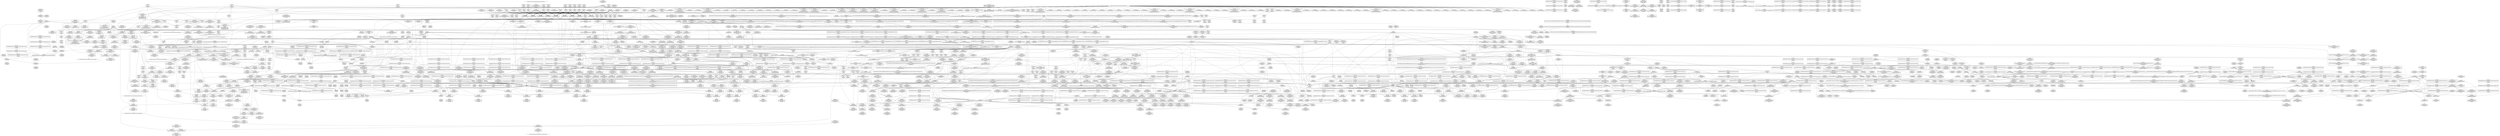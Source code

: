digraph {
	CE0x5a06f60 [shape=record,shape=Mrecord,label="{CE0x5a06f60|i32_77|*Constant*|*SummSink*}"]
	CE0x5a8bdb0 [shape=record,shape=Mrecord,label="{CE0x5a8bdb0|rcu_read_unlock:tmp|*SummSink*}"]
	CE0x5a74690 [shape=record,shape=Mrecord,label="{CE0x5a74690|rcu_read_lock:tmp21|include/linux/rcupdate.h,884|*SummSource*}"]
	CE0x5ac0140 [shape=record,shape=Mrecord,label="{CE0x5ac0140|__preempt_count_add:tmp3}"]
	CE0x59bdfb0 [shape=record,shape=Mrecord,label="{CE0x59bdfb0|i64*_getelementptr_inbounds_(_2_x_i64_,_2_x_i64_*___llvm_gcov_ctr131,_i64_0,_i64_1)|*Constant*|*SummSink*}"]
	CE0x5a3beb0 [shape=record,shape=Mrecord,label="{CE0x5a3beb0|current_sid:tmp3}"]
	CE0x5a2de50 [shape=record,shape=Mrecord,label="{CE0x5a2de50|i64*_getelementptr_inbounds_(_13_x_i64_,_13_x_i64_*___llvm_gcov_ctr126,_i64_0,_i64_10)|*Constant*}"]
	CE0x5aefac0 [shape=record,shape=Mrecord,label="{CE0x5aefac0|__preempt_count_add:do.body|*SummSource*}"]
	CE0x599b180 [shape=record,shape=Mrecord,label="{CE0x599b180|selinux_sem_semctl:tmp15|security/selinux/hooks.c,5460|*SummSink*}"]
	CE0x5a1cd50 [shape=record,shape=Mrecord,label="{CE0x5a1cd50|_call_void_mcount()_#3}"]
	CE0x5a02220 [shape=record,shape=Mrecord,label="{CE0x5a02220|rcu_read_lock:tmp8|include/linux/rcupdate.h,882|*SummSource*}"]
	CE0x5a26570 [shape=record,shape=Mrecord,label="{CE0x5a26570|i64*_getelementptr_inbounds_(_4_x_i64_,_4_x_i64_*___llvm_gcov_ctr128,_i64_0,_i64_0)|*Constant*|*SummSource*}"]
	CE0x595a790 [shape=record,shape=Mrecord,label="{CE0x595a790|rcu_lock_acquire:indirectgoto|*SummSource*}"]
	CE0x59eb2a0 [shape=record,shape=Mrecord,label="{CE0x59eb2a0|cred_sid:tmp6|security/selinux/hooks.c,197|*SummSource*}"]
	CE0x59b2db0 [shape=record,shape=Mrecord,label="{CE0x59b2db0|rcu_read_lock:entry}"]
	CE0x5abd170 [shape=record,shape=Mrecord,label="{CE0x5abd170|i64*_getelementptr_inbounds_(_4_x_i64_,_4_x_i64_*___llvm_gcov_ctr134,_i64_0,_i64_3)|*Constant*|*SummSink*}"]
	CE0x5a14f90 [shape=record,shape=Mrecord,label="{CE0x5a14f90|i32_0|*Constant*}"]
	CE0x59b8770 [shape=record,shape=Mrecord,label="{CE0x59b8770|80:_i32,_112:_i8*,_:_CRE_33,34_}"]
	CE0x5a178d0 [shape=record,shape=Mrecord,label="{CE0x5a178d0|i64*_getelementptr_inbounds_(_2_x_i64_,_2_x_i64_*___llvm_gcov_ctr294,_i64_0,_i64_0)|*Constant*|*SummSource*}"]
	CE0x5a01360 [shape=record,shape=Mrecord,label="{CE0x5a01360|task_sid:tmp12|security/selinux/hooks.c,208|*SummSink*}"]
	CE0x5ab5c80 [shape=record,shape=Mrecord,label="{CE0x5ab5c80|__preempt_count_add:do.end|*SummSink*}"]
	CE0x5a9a4c0 [shape=record,shape=Mrecord,label="{CE0x5a9a4c0|i64*_getelementptr_inbounds_(_4_x_i64_,_4_x_i64_*___llvm_gcov_ctr128,_i64_0,_i64_2)|*Constant*|*SummSource*}"]
	CE0x5998800 [shape=record,shape=Mrecord,label="{CE0x5998800|avc_has_perm:tclass|Function::avc_has_perm&Arg::tclass::|*SummSink*}"]
	CE0x5974ad0 [shape=record,shape=Mrecord,label="{CE0x5974ad0|i32_12|*Constant*}"]
	CE0x5a38f20 [shape=record,shape=Mrecord,label="{CE0x5a38f20|i64*_getelementptr_inbounds_(_2_x_i64_,_2_x_i64_*___llvm_gcov_ctr131,_i64_0,_i64_1)|*Constant*}"]
	CE0x5a87a10 [shape=record,shape=Mrecord,label="{CE0x5a87a10|rcu_lock_acquire:tmp2}"]
	CE0x59ddc50 [shape=record,shape=Mrecord,label="{CE0x59ddc50|80:_i32,_112:_i8*,_:_CRE_64,65_}"]
	CE0x5979f40 [shape=record,shape=Mrecord,label="{CE0x5979f40|i64_1|*Constant*}"]
	CE0x597a550 [shape=record,shape=Mrecord,label="{CE0x597a550|selinux_sem_semctl:call1|security/selinux/hooks.c,5438}"]
	CE0x59bc880 [shape=record,shape=Mrecord,label="{CE0x59bc880|task_sid:tmp10|security/selinux/hooks.c,208|*SummSink*}"]
	CE0x5991d20 [shape=record,shape=Mrecord,label="{CE0x5991d20|i8*_getelementptr_inbounds_(_41_x_i8_,_41_x_i8_*_.str44,_i32_0,_i32_0)|*Constant*|*SummSink*}"]
	CE0x599dcd0 [shape=record,shape=Mrecord,label="{CE0x599dcd0|selinux_sem_semctl:tmp17|security/selinux/hooks.c,5463|*SummSink*}"]
	CE0x5a9e8c0 [shape=record,shape=Mrecord,label="{CE0x5a9e8c0|i64*_getelementptr_inbounds_(_4_x_i64_,_4_x_i64_*___llvm_gcov_ctr134,_i64_0,_i64_3)|*Constant*}"]
	"CONST[source:1(input),value:2(dynamic)][purpose:{operation}][SrcIdx:15]"
	CE0x77158e0 [shape=record,shape=Mrecord,label="{CE0x77158e0|_call_void_mcount()_#3}"]
	CE0x599d3a0 [shape=record,shape=Mrecord,label="{CE0x599d3a0|avc_has_perm:auditdata|Function::avc_has_perm&Arg::auditdata::|*SummSource*}"]
	CE0x5982ce0 [shape=record,shape=Mrecord,label="{CE0x5982ce0|_call_void___llvm_gcov_indirect_counter_increment(i32*___llvm_gcov_global_state_pred322,_i64**_getelementptr_inbounds_(_8_x_i64*_,_8_x_i64*_*___llvm_gcda_edge_table321,_i64_0,_i64_7)),_!dbg_!27729|security/selinux/hooks.c,5460|*SummSource*}"]
	CE0x59c49b0 [shape=record,shape=Mrecord,label="{CE0x59c49b0|COLLAPSED:_GCMRE___llvm_gcov_ctr130_internal_global_4_x_i64_zeroinitializer:_elem_0:default:}"]
	CE0x5a1ebe0 [shape=record,shape=Mrecord,label="{CE0x5a1ebe0|rcu_read_lock:tmp13|include/linux/rcupdate.h,882|*SummSink*}"]
	CE0x599c050 [shape=record,shape=Mrecord,label="{CE0x599c050|selinux_sem_semctl:tmp16|security/selinux/hooks.c,5463}"]
	CE0x5a09dd0 [shape=record,shape=Mrecord,label="{CE0x5a09dd0|task_has_system:tmp2|*SummSource*}"]
	CE0x5ab1ca0 [shape=record,shape=Mrecord,label="{CE0x5ab1ca0|_ret_void,_!dbg_!27720|./arch/x86/include/asm/preempt.h,78}"]
	CE0x59f09f0 [shape=record,shape=Mrecord,label="{CE0x59f09f0|task_sid:tmp8|security/selinux/hooks.c,208|*SummSink*}"]
	CE0x5a929b0 [shape=record,shape=Mrecord,label="{CE0x5a929b0|rcu_read_unlock:bb}"]
	CE0x59c03e0 [shape=record,shape=Mrecord,label="{CE0x59c03e0|task_sid:bb|*SummSink*}"]
	CE0x5a325f0 [shape=record,shape=Mrecord,label="{CE0x5a325f0|current_sid:land.lhs.true2|*SummSource*}"]
	CE0x59c6630 [shape=record,shape=Mrecord,label="{CE0x59c6630|i64*_getelementptr_inbounds_(_13_x_i64_,_13_x_i64_*___llvm_gcov_ctr126,_i64_0,_i64_11)|*Constant*|*SummSource*}"]
	CE0x5990d90 [shape=record,shape=Mrecord,label="{CE0x5990d90|selinux_sem_semctl:sem_perm|security/selinux/hooks.c,5466|*SummSink*}"]
	CE0x59b90f0 [shape=record,shape=Mrecord,label="{CE0x59b90f0|80:_i32,_112:_i8*,_:_CRE_41,42_}"]
	CE0x598bb20 [shape=record,shape=Mrecord,label="{CE0x598bb20|get_current:tmp4|./arch/x86/include/asm/current.h,14|*SummSink*}"]
	CE0x597dab0 [shape=record,shape=Mrecord,label="{CE0x597dab0|80:_i32,_112:_i8*,_:_CRE_8,9_}"]
	CE0x5a0a9e0 [shape=record,shape=Mrecord,label="{CE0x5a0a9e0|current_sid:tmp8|security/selinux/hooks.c,218|*SummSource*}"]
	CE0x5979260 [shape=record,shape=Mrecord,label="{CE0x5979260|_ret_i32_%call7,_!dbg_!27749|security/selinux/hooks.c,210|*SummSource*}"]
	CE0x59b2b70 [shape=record,shape=Mrecord,label="{CE0x59b2b70|rcu_read_lock:tmp7|include/linux/rcupdate.h,882|*SummSink*}"]
	CE0x5a18780 [shape=record,shape=Mrecord,label="{CE0x5a18780|0:_i8,_:_GCMR_rcu_read_lock.__warned_internal_global_i8_0,_section_.data.unlikely_,_align_1:_elem_0:default:}"]
	CE0x599c790 [shape=record,shape=Mrecord,label="{CE0x599c790|selinux_sem_semctl:tmp17|security/selinux/hooks.c,5463}"]
	CE0x5a04910 [shape=record,shape=Mrecord,label="{CE0x5a04910|i64_2|*Constant*}"]
	CE0x59dfc70 [shape=record,shape=Mrecord,label="{CE0x59dfc70|80:_i32,_112:_i8*,_:_CRE_136,144_|*MultipleSource*|security/selinux/hooks.c,5466|Function::selinux_sem_semctl&Arg::sma::}"]
	CE0x5a36280 [shape=record,shape=Mrecord,label="{CE0x5a36280|rcu_read_lock:tmp6|include/linux/rcupdate.h,882}"]
	CE0x5abfc20 [shape=record,shape=Mrecord,label="{CE0x5abfc20|i64*_getelementptr_inbounds_(_4_x_i64_,_4_x_i64_*___llvm_gcov_ctr134,_i64_0,_i64_2)|*Constant*}"]
	CE0x598d150 [shape=record,shape=Mrecord,label="{CE0x598d150|i32_15|*Constant*|*SummSink*}"]
	CE0x5ab1b90 [shape=record,shape=Mrecord,label="{CE0x5ab1b90|__preempt_count_sub:entry|*SummSink*}"]
	CE0x59ef960 [shape=record,shape=Mrecord,label="{CE0x59ef960|i32_77|*Constant*}"]
	CE0x5a97760 [shape=record,shape=Mrecord,label="{CE0x5a97760|GLOBAL:__rcu_read_unlock|*Constant*|*SummSource*}"]
	CE0x59923c0 [shape=record,shape=Mrecord,label="{CE0x59923c0|selinux_sem_semctl:call|security/selinux/hooks.c,5438}"]
	CE0x59c08f0 [shape=record,shape=Mrecord,label="{CE0x59c08f0|task_sid:tmp17|security/selinux/hooks.c,208}"]
	CE0x59e49e0 [shape=record,shape=Mrecord,label="{CE0x59e49e0|__llvm_gcov_indirect_counter_increment:bb|*SummSink*}"]
	CE0x5972810 [shape=record,shape=Mrecord,label="{CE0x5972810|_call_void___llvm_gcov_indirect_counter_increment(i32*___llvm_gcov_global_state_pred322,_i64**_getelementptr_inbounds_(_8_x_i64*_,_8_x_i64*_*___llvm_gcda_edge_table321,_i64_0,_i64_6)),_!dbg_!27727|security/selinux/hooks.c,5456}"]
	CE0x5976100 [shape=record,shape=Mrecord,label="{CE0x5976100|_call_void___llvm_gcov_indirect_counter_increment(i32*___llvm_gcov_global_state_pred322,_i64**_getelementptr_inbounds_(_8_x_i64*_,_8_x_i64*_*___llvm_gcda_edge_table321,_i64_0,_i64_5)),_!dbg_!27725|security/selinux/hooks.c,5453|*SummSink*}"]
	CE0x5aafc20 [shape=record,shape=Mrecord,label="{CE0x5aafc20|__rcu_read_unlock:tmp3|*SummSource*}"]
	CE0x5a12210 [shape=record,shape=Mrecord,label="{CE0x5a12210|ipc_has_perm:security|security/selinux/hooks.c,5131}"]
	CE0x5a01d50 [shape=record,shape=Mrecord,label="{CE0x5a01d50|i64*_getelementptr_inbounds_(_13_x_i64_,_13_x_i64_*___llvm_gcov_ctr126,_i64_0,_i64_0)|*Constant*}"]
	CE0x5a889e0 [shape=record,shape=Mrecord,label="{CE0x5a889e0|rcu_read_unlock:tmp11|include/linux/rcupdate.h,933}"]
	CE0x5a04e90 [shape=record,shape=Mrecord,label="{CE0x5a04e90|i32_0|*Constant*}"]
	CE0x5a07aa0 [shape=record,shape=Mrecord,label="{CE0x5a07aa0|get_current:tmp2|*SummSink*}"]
	CE0x5a2c4c0 [shape=record,shape=Mrecord,label="{CE0x5a2c4c0|__rcu_read_lock:tmp2|*SummSource*}"]
	CE0x5975780 [shape=record,shape=Mrecord,label="{CE0x5975780|selinux_sem_semctl:tmp9|security/selinux/hooks.c,5450}"]
	CE0x5a853b0 [shape=record,shape=Mrecord,label="{CE0x5a853b0|rcu_lock_acquire:tmp1|*SummSource*}"]
	CE0x5a85340 [shape=record,shape=Mrecord,label="{CE0x5a85340|rcu_lock_acquire:tmp1}"]
	CE0x59a00d0 [shape=record,shape=Mrecord,label="{CE0x59a00d0|i32_-1|*Constant*|*SummSink*}"]
	CE0x59a1dd0 [shape=record,shape=Mrecord,label="{CE0x59a1dd0|i32_(i32,_i32,_i16,_i32,_%struct.common_audit_data*)*_bitcast_(i32_(i32,_i32,_i16,_i32,_%struct.common_audit_data.495*)*_avc_has_perm_to_i32_(i32,_i32,_i16,_i32,_%struct.common_audit_data*)*)|*Constant*|*SummSink*}"]
	CE0x597d980 [shape=record,shape=Mrecord,label="{CE0x597d980|80:_i32,_112:_i8*,_:_CRE_7,8_}"]
	CE0x59b6800 [shape=record,shape=Mrecord,label="{CE0x59b6800|selinux_sem_semctl:tmp18|security/selinux/hooks.c,5466|*SummSink*}"]
	CE0x5a086c0 [shape=record,shape=Mrecord,label="{CE0x5a086c0|i32_218|*Constant*|*SummSink*}"]
	CE0x5a01960 [shape=record,shape=Mrecord,label="{CE0x5a01960|current_sid:tmp7|security/selinux/hooks.c,218}"]
	CE0x5a011b0 [shape=record,shape=Mrecord,label="{CE0x5a011b0|cred_sid:tmp5|security/selinux/hooks.c,196|*SummSource*}"]
	CE0x5a38e70 [shape=record,shape=Mrecord,label="{CE0x5a38e70|i64_4|*Constant*}"]
	CE0x59e87b0 [shape=record,shape=Mrecord,label="{CE0x59e87b0|current_sid:tmp23|security/selinux/hooks.c,218}"]
	CE0x5a97e60 [shape=record,shape=Mrecord,label="{CE0x5a97e60|_ret_void,_!dbg_!27717|include/linux/rcupdate.h,245}"]
	CE0x5a01700 [shape=record,shape=Mrecord,label="{CE0x5a01700|current_sid:tmp6|security/selinux/hooks.c,218|*SummSource*}"]
	CE0x7548ad0 [shape=record,shape=Mrecord,label="{CE0x7548ad0|i32_16|*Constant*|*SummSource*}"]
	CE0x5997f10 [shape=record,shape=Mrecord,label="{CE0x5997f10|avc_has_perm:tsid|Function::avc_has_perm&Arg::tsid::|*SummSource*}"]
	CE0x5ac8700 [shape=record,shape=Mrecord,label="{CE0x5ac8700|__rcu_read_unlock:tmp6|include/linux/rcupdate.h,245|*SummSink*}"]
	CE0x597acc0 [shape=record,shape=Mrecord,label="{CE0x597acc0|i32_15|*Constant*}"]
	CE0x598fd00 [shape=record,shape=Mrecord,label="{CE0x598fd00|__llvm_gcov_indirect_counter_increment:predecessor|Function::__llvm_gcov_indirect_counter_increment&Arg::predecessor::|*SummSink*}"]
	CE0x59c7310 [shape=record,shape=Mrecord,label="{CE0x59c7310|80:_i32,_112:_i8*,_:_CRE_16,17_}"]
	CE0x5a2fc50 [shape=record,shape=Mrecord,label="{CE0x5a2fc50|task_sid:tmp26|security/selinux/hooks.c,208|*SummSink*}"]
	CE0x5a06440 [shape=record,shape=Mrecord,label="{CE0x5a06440|ipc_has_perm:ipc_id|security/selinux/hooks.c,5134|*SummSource*}"]
	CE0x5aa8710 [shape=record,shape=Mrecord,label="{CE0x5aa8710|GLOBAL:__preempt_count|Global_var:__preempt_count}"]
	CE0x59b8e90 [shape=record,shape=Mrecord,label="{CE0x59b8e90|80:_i32,_112:_i8*,_:_CRE_39,40_}"]
	CE0x5a1ea40 [shape=record,shape=Mrecord,label="{CE0x5a1ea40|rcu_read_lock:tmp14|include/linux/rcupdate.h,882}"]
	CE0x5a30d80 [shape=record,shape=Mrecord,label="{CE0x5a30d80|GLOBAL:cred_sid|*Constant*|*SummSink*}"]
	CE0x59b4cb0 [shape=record,shape=Mrecord,label="{CE0x59b4cb0|task_sid:tmp16|security/selinux/hooks.c,208|*SummSource*}"]
	CE0x5a1da10 [shape=record,shape=Mrecord,label="{CE0x5a1da10|rcu_read_lock:call3|include/linux/rcupdate.h,882|*SummSink*}"]
	CE0x5a1b290 [shape=record,shape=Mrecord,label="{CE0x5a1b290|rcu_lock_acquire:__here|*SummSource*}"]
	CE0x5999a80 [shape=record,shape=Mrecord,label="{CE0x5999a80|current_sid:tobool|security/selinux/hooks.c,218|*SummSink*}"]
	CE0x5a1f780 [shape=record,shape=Mrecord,label="{CE0x5a1f780|rcu_read_lock:tmp16|include/linux/rcupdate.h,882}"]
	CE0x59a1ca0 [shape=record,shape=Mrecord,label="{CE0x59a1ca0|i32_(i32,_i32,_i16,_i32,_%struct.common_audit_data*)*_bitcast_(i32_(i32,_i32,_i16,_i32,_%struct.common_audit_data.495*)*_avc_has_perm_to_i32_(i32,_i32,_i16,_i32,_%struct.common_audit_data*)*)|*Constant*}"]
	CE0x5995cf0 [shape=record,shape=Mrecord,label="{CE0x5995cf0|selinux_sem_semctl:tmp13|security/selinux/hooks.c,5456|*SummSource*}"]
	CE0x5a95bf0 [shape=record,shape=Mrecord,label="{CE0x5a95bf0|_call_void_rcu_lock_release(%struct.lockdep_map*_rcu_lock_map)_#10,_!dbg_!27733|include/linux/rcupdate.h,935|*SummSink*}"]
	CE0x59bcfc0 [shape=record,shape=Mrecord,label="{CE0x59bcfc0|task_sid:tmp2|*SummSource*}"]
	CE0x5a2d9f0 [shape=record,shape=Mrecord,label="{CE0x5a2d9f0|task_sid:tmp21|security/selinux/hooks.c,208|*SummSink*}"]
	CE0x5999f50 [shape=record,shape=Mrecord,label="{CE0x5999f50|task_sid:call|security/selinux/hooks.c,208|*SummSink*}"]
	CE0x5a42430 [shape=record,shape=Mrecord,label="{CE0x5a42430|i64*_getelementptr_inbounds_(_11_x_i64_,_11_x_i64_*___llvm_gcov_ctr125,_i64_0,_i64_10)|*Constant*}"]
	CE0x597ab60 [shape=record,shape=Mrecord,label="{CE0x597ab60|i32_15|*Constant*|*SummSource*}"]
	CE0x5a8f8d0 [shape=record,shape=Mrecord,label="{CE0x5a8f8d0|__rcu_read_unlock:tmp5|include/linux/rcupdate.h,244|*SummSource*}"]
	CE0x5a894e0 [shape=record,shape=Mrecord,label="{CE0x5a894e0|__preempt_count_add:entry|*SummSink*}"]
	CE0x5a013f0 [shape=record,shape=Mrecord,label="{CE0x5a013f0|task_sid:call3|security/selinux/hooks.c,208}"]
	CE0x5aa65e0 [shape=record,shape=Mrecord,label="{CE0x5aa65e0|COLLAPSED:_GCMRE___llvm_gcov_ctr133_internal_global_4_x_i64_zeroinitializer:_elem_0:default:}"]
	CE0x595a220 [shape=record,shape=Mrecord,label="{CE0x595a220|rcu_read_unlock:tmp4|include/linux/rcupdate.h,933|*SummSource*}"]
	CE0x59f9160 [shape=record,shape=Mrecord,label="{CE0x59f9160|i64_7|*Constant*}"]
	CE0x5aa2d00 [shape=record,shape=Mrecord,label="{CE0x5aa2d00|i64*_getelementptr_inbounds_(_4_x_i64_,_4_x_i64_*___llvm_gcov_ctr135,_i64_0,_i64_0)|*Constant*}"]
	CE0x5a070c0 [shape=record,shape=Mrecord,label="{CE0x5a070c0|task_sid:real_cred|security/selinux/hooks.c,208|*SummSource*}"]
	CE0x59f8dc0 [shape=record,shape=Mrecord,label="{CE0x59f8dc0|rcu_read_lock:bb|*SummSink*}"]
	CE0x5995e60 [shape=record,shape=Mrecord,label="{CE0x5995e60|selinux_sem_semctl:tmp13|security/selinux/hooks.c,5456|*SummSink*}"]
	CE0x5984620 [shape=record,shape=Mrecord,label="{CE0x5984620|i64*_getelementptr_inbounds_(_25_x_i64_,_25_x_i64_*___llvm_gcov_ctr320,_i64_0,_i64_21)|*Constant*|*SummSource*}"]
	CE0x59de4a0 [shape=record,shape=Mrecord,label="{CE0x59de4a0|80:_i32,_112:_i8*,_:_CRE_71,72_}"]
	CE0x5a3b400 [shape=record,shape=Mrecord,label="{CE0x5a3b400|cred_sid:security|security/selinux/hooks.c,196}"]
	CE0x59f55d0 [shape=record,shape=Mrecord,label="{CE0x59f55d0|COLLAPSED:_GCMRE___llvm_gcov_ctr127_internal_global_11_x_i64_zeroinitializer:_elem_0:default:}"]
	CE0x5a22920 [shape=record,shape=Mrecord,label="{CE0x5a22920|rcu_read_lock:tmp18|include/linux/rcupdate.h,882}"]
	CE0x5a8f6e0 [shape=record,shape=Mrecord,label="{CE0x5a8f6e0|_call_void_asm_sideeffect_,_memory_,_dirflag_,_fpsr_,_flags_()_#3,_!dbg_!27711,_!srcloc_!27714|include/linux/rcupdate.h,244}"]
	CE0x5a436d0 [shape=record,shape=Mrecord,label="{CE0x5a436d0|GLOBAL:get_current|*Constant*}"]
	CE0x59b4440 [shape=record,shape=Mrecord,label="{CE0x59b4440|task_sid:tmp10|security/selinux/hooks.c,208|*SummSource*}"]
	CE0x59c5620 [shape=record,shape=Mrecord,label="{CE0x59c5620|i64*_getelementptr_inbounds_(_13_x_i64_,_13_x_i64_*___llvm_gcov_ctr126,_i64_0,_i64_10)|*Constant*|*SummSink*}"]
	CE0x5a757b0 [shape=record,shape=Mrecord,label="{CE0x5a757b0|cred_sid:bb|*SummSink*}"]
	CE0x5a1b0d0 [shape=record,shape=Mrecord,label="{CE0x5a1b0d0|rcu_read_unlock:call3|include/linux/rcupdate.h,933}"]
	CE0x59f58d0 [shape=record,shape=Mrecord,label="{CE0x59f58d0|task_sid:bb}"]
	CE0x5ae6a90 [shape=record,shape=Mrecord,label="{CE0x5ae6a90|_call_void_mcount()_#3|*SummSource*}"]
	CE0x59c2ce0 [shape=record,shape=Mrecord,label="{CE0x59c2ce0|task_sid:tobool1|security/selinux/hooks.c,208|*SummSink*}"]
	CE0x59b95b0 [shape=record,shape=Mrecord,label="{CE0x59b95b0|80:_i32,_112:_i8*,_:_CRE_45,46_}"]
	CE0x59bed90 [shape=record,shape=Mrecord,label="{CE0x59bed90|task_sid:tmp1}"]
	CE0x5a36b20 [shape=record,shape=Mrecord,label="{CE0x5a36b20|cred_sid:tmp|*SummSink*}"]
	CE0x59a4a80 [shape=record,shape=Mrecord,label="{CE0x59a4a80|i8*_getelementptr_inbounds_(_25_x_i8_,_25_x_i8_*_.str3,_i32_0,_i32_0)|*Constant*|*SummSink*}"]
	CE0x5a21ba0 [shape=record,shape=Mrecord,label="{CE0x5a21ba0|rcu_read_lock:tmp20|include/linux/rcupdate.h,882}"]
	CE0x59f1c00 [shape=record,shape=Mrecord,label="{CE0x59f1c00|cred_sid:tmp3}"]
	CE0x599c390 [shape=record,shape=Mrecord,label="{CE0x599c390|i64*_getelementptr_inbounds_(_25_x_i64_,_25_x_i64_*___llvm_gcov_ctr320,_i64_0,_i64_22)|*Constant*|*SummSink*}"]
	CE0x5a31cd0 [shape=record,shape=Mrecord,label="{CE0x5a31cd0|_call_void_rcu_read_unlock()_#10,_!dbg_!27748|security/selinux/hooks.c,209|*SummSource*}"]
	CE0x59f2e70 [shape=record,shape=Mrecord,label="{CE0x59f2e70|current_sid:entry}"]
	CE0x5a20220 [shape=record,shape=Mrecord,label="{CE0x5a20220|i64*_getelementptr_inbounds_(_11_x_i64_,_11_x_i64_*___llvm_gcov_ctr127,_i64_0,_i64_8)|*Constant*|*SummSink*}"]
	CE0x59fc3e0 [shape=record,shape=Mrecord,label="{CE0x59fc3e0|__rcu_read_lock:tmp7|include/linux/rcupdate.h,240|*SummSink*}"]
	CE0x5967420 [shape=record,shape=Mrecord,label="{CE0x5967420|GLOBAL:task_has_system|*Constant*|*SummSource*}"]
	CE0x5ab47f0 [shape=record,shape=Mrecord,label="{CE0x5ab47f0|%struct.lockdep_map*_null|*Constant*|*SummSink*}"]
	CE0x59e93e0 [shape=record,shape=Mrecord,label="{CE0x59e93e0|current_sid:sid|security/selinux/hooks.c,220|*SummSink*}"]
	CE0x595aa60 [shape=record,shape=Mrecord,label="{CE0x595aa60|i32_0|*Constant*|*SummSource*}"]
	CE0x5a30df0 [shape=record,shape=Mrecord,label="{CE0x5a30df0|cred_sid:entry}"]
	CE0x59b2ff0 [shape=record,shape=Mrecord,label="{CE0x59b2ff0|GLOBAL:__llvm_gcov_ctr125|Global_var:__llvm_gcov_ctr125|*SummSink*}"]
	CE0x59b50e0 [shape=record,shape=Mrecord,label="{CE0x59b50e0|task_sid:tmp17|security/selinux/hooks.c,208|*SummSource*}"]
	CE0x5a08e90 [shape=record,shape=Mrecord,label="{CE0x5a08e90|i64*_getelementptr_inbounds_(_11_x_i64_,_11_x_i64_*___llvm_gcov_ctr125,_i64_0,_i64_9)|*Constant*}"]
	CE0x5a39d20 [shape=record,shape=Mrecord,label="{CE0x5a39d20|_call_void_lockdep_rcu_suspicious(i8*_getelementptr_inbounds_(_25_x_i8_,_25_x_i8_*_.str3,_i32_0,_i32_0),_i32_218,_i8*_getelementptr_inbounds_(_45_x_i8_,_45_x_i8_*_.str12,_i32_0,_i32_0))_#10,_!dbg_!27727|security/selinux/hooks.c,218|*SummSink*}"]
	CE0x59b3c20 [shape=record,shape=Mrecord,label="{CE0x59b3c20|_call_void_rcu_read_lock()_#10,_!dbg_!27712|security/selinux/hooks.c,207|*SummSource*}"]
	CE0x59e2200 [shape=record,shape=Mrecord,label="{CE0x59e2200|selinux_sem_semctl:tmp21|security/selinux/hooks.c,5468}"]
	CE0x59bbd00 [shape=record,shape=Mrecord,label="{CE0x59bbd00|task_sid:tmp1|*SummSink*}"]
	CE0x59ebd20 [shape=record,shape=Mrecord,label="{CE0x59ebd20|rcu_lock_acquire:map|Function::rcu_lock_acquire&Arg::map::|*SummSource*}"]
	CE0x5a9c1c0 [shape=record,shape=Mrecord,label="{CE0x5a9c1c0|__rcu_read_lock:tmp|*SummSource*}"]
	CE0x5a26eb0 [shape=record,shape=Mrecord,label="{CE0x5a26eb0|rcu_read_lock:tmp11|include/linux/rcupdate.h,882|*SummSource*}"]
	CE0x59e1e80 [shape=record,shape=Mrecord,label="{CE0x59e1e80|i64*_getelementptr_inbounds_(_25_x_i64_,_25_x_i64_*___llvm_gcov_ctr320,_i64_0,_i64_24)|*Constant*|*SummSink*}"]
	CE0x5a2d500 [shape=record,shape=Mrecord,label="{CE0x5a2d500|task_sid:tmp21|security/selinux/hooks.c,208}"]
	CE0x5a1a0a0 [shape=record,shape=Mrecord,label="{CE0x5a1a0a0|rcu_read_unlock:tmp6|include/linux/rcupdate.h,933}"]
	CE0x5998080 [shape=record,shape=Mrecord,label="{CE0x5998080|i16_3|*Constant*}"]
	CE0x5a02a30 [shape=record,shape=Mrecord,label="{CE0x5a02a30|i8*_getelementptr_inbounds_(_25_x_i8_,_25_x_i8_*_.str3,_i32_0,_i32_0)|*Constant*}"]
	CE0x5992560 [shape=record,shape=Mrecord,label="{CE0x5992560|selinux_sem_semctl:call|security/selinux/hooks.c,5438|*SummSink*}"]
	CE0x59eee50 [shape=record,shape=Mrecord,label="{CE0x59eee50|GLOBAL:__llvm_gcov_ctr126|Global_var:__llvm_gcov_ctr126|*SummSink*}"]
	CE0x59b6720 [shape=record,shape=Mrecord,label="{CE0x59b6720|i64*_getelementptr_inbounds_(_25_x_i64_,_25_x_i64_*___llvm_gcov_ctr320,_i64_0,_i64_23)|*Constant*|*SummSink*}"]
	CE0x5a92230 [shape=record,shape=Mrecord,label="{CE0x5a92230|rcu_read_unlock:if.end|*SummSource*}"]
	CE0x5abd8f0 [shape=record,shape=Mrecord,label="{CE0x5abd8f0|i64*_getelementptr_inbounds_(_4_x_i64_,_4_x_i64_*___llvm_gcov_ctr133,_i64_0,_i64_1)|*Constant*|*SummSink*}"]
	CE0x5a3da10 [shape=record,shape=Mrecord,label="{CE0x5a3da10|COLLAPSED:_GCMRE___llvm_gcov_ctr128_internal_global_4_x_i64_zeroinitializer:_elem_0:default:}"]
	CE0x59dedf0 [shape=record,shape=Mrecord,label="{CE0x59dedf0|80:_i32,_112:_i8*,_:_CRE_88,92_|*MultipleSource*|security/selinux/hooks.c,5466|Function::selinux_sem_semctl&Arg::sma::}"]
	CE0x5a09620 [shape=record,shape=Mrecord,label="{CE0x5a09620|current_sid:tmp17|security/selinux/hooks.c,218|*SummSource*}"]
	CE0x5986350 [shape=record,shape=Mrecord,label="{CE0x5986350|ipc_has_perm:call|security/selinux/hooks.c,5129}"]
	CE0x5a9dde0 [shape=record,shape=Mrecord,label="{CE0x5a9dde0|__rcu_read_unlock:bb|*SummSource*}"]
	CE0x5a92130 [shape=record,shape=Mrecord,label="{CE0x5a92130|rcu_read_unlock:if.then|*SummSink*}"]
	CE0x5abe6d0 [shape=record,shape=Mrecord,label="{CE0x5abe6d0|rcu_lock_acquire:bb}"]
	CE0x599c470 [shape=record,shape=Mrecord,label="{CE0x599c470|selinux_sem_semctl:tmp16|security/selinux/hooks.c,5463|*SummSink*}"]
	CE0x595bc90 [shape=record,shape=Mrecord,label="{CE0x595bc90|GLOBAL:get_current|*Constant*}"]
	CE0x5981af0 [shape=record,shape=Mrecord,label="{CE0x5981af0|selinux_sem_semctl:sw.bb7|*SummSink*}"]
	CE0x595bd20 [shape=record,shape=Mrecord,label="{CE0x595bd20|selinux_sem_semctl:tmp3|security/selinux/hooks.c,5438}"]
	CE0x5a02f40 [shape=record,shape=Mrecord,label="{CE0x5a02f40|_call_void_mcount()_#3|*SummSink*}"]
	CE0x5a35950 [shape=record,shape=Mrecord,label="{CE0x5a35950|cred_sid:tmp1}"]
	CE0x5970aa0 [shape=record,shape=Mrecord,label="{CE0x5970aa0|i64**_getelementptr_inbounds_(_8_x_i64*_,_8_x_i64*_*___llvm_gcda_edge_table321,_i64_0,_i64_4)|*Constant*}"]
	CE0x5a11cf0 [shape=record,shape=Mrecord,label="{CE0x5a11cf0|_ret_i32_%tmp24,_!dbg_!27742|security/selinux/hooks.c,220|*SummSink*}"]
	CE0x5a2cee0 [shape=record,shape=Mrecord,label="{CE0x5a2cee0|i64*_getelementptr_inbounds_(_13_x_i64_,_13_x_i64_*___llvm_gcov_ctr126,_i64_0,_i64_9)|*Constant*|*SummSink*}"]
	CE0x59713a0 [shape=record,shape=Mrecord,label="{CE0x59713a0|selinux_sem_semctl:sw.bb7|*SummSource*}"]
	CE0x598ba80 [shape=record,shape=Mrecord,label="{CE0x598ba80|get_current:tmp4|./arch/x86/include/asm/current.h,14|*SummSource*}"]
	CE0x5aa6650 [shape=record,shape=Mrecord,label="{CE0x5aa6650|rcu_lock_release:tmp|*SummSource*}"]
	CE0x5ab3ce0 [shape=record,shape=Mrecord,label="{CE0x5ab3ce0|i64*_getelementptr_inbounds_(_4_x_i64_,_4_x_i64_*___llvm_gcov_ctr130,_i64_0,_i64_0)|*Constant*|*SummSink*}"]
	CE0x5ae2020 [shape=record,shape=Mrecord,label="{CE0x5ae2020|i64*_getelementptr_inbounds_(_4_x_i64_,_4_x_i64_*___llvm_gcov_ctr129,_i64_0,_i64_0)|*Constant*}"]
	CE0x5968950 [shape=record,shape=Mrecord,label="{CE0x5968950|COLLAPSED:_GCMRE___llvm_gcov_ctr320_internal_global_25_x_i64_zeroinitializer:_elem_0:default:}"]
	CE0x5a99f90 [shape=record,shape=Mrecord,label="{CE0x5a99f90|rcu_lock_release:tmp6|*SummSource*}"]
	CE0x5ab0140 [shape=record,shape=Mrecord,label="{CE0x5ab0140|__preempt_count_sub:do.body}"]
	CE0x59b3610 [shape=record,shape=Mrecord,label="{CE0x59b3610|i64_2|*Constant*|*SummSink*}"]
	CE0x5a9d540 [shape=record,shape=Mrecord,label="{CE0x5a9d540|rcu_lock_release:tmp7|*SummSink*}"]
	CE0x5ab5f20 [shape=record,shape=Mrecord,label="{CE0x5ab5f20|__preempt_count_add:bb|*SummSource*}"]
	CE0x59a51a0 [shape=record,shape=Mrecord,label="{CE0x59a51a0|__llvm_gcov_indirect_counter_increment:exit|*SummSink*}"]
	CE0x5a1a4e0 [shape=record,shape=Mrecord,label="{CE0x5a1a4e0|i64_3|*Constant*}"]
	CE0x59871c0 [shape=record,shape=Mrecord,label="{CE0x59871c0|task_sid:tmp5|security/selinux/hooks.c,208|*SummSink*}"]
	CE0x5974000 [shape=record,shape=Mrecord,label="{CE0x5974000|i64*_getelementptr_inbounds_(_25_x_i64_,_25_x_i64_*___llvm_gcov_ctr320,_i64_0,_i64_15)|*Constant*}"]
	CE0x599c5f0 [shape=record,shape=Mrecord,label="{CE0x599c5f0|i32_68|*Constant*}"]
	CE0x5986290 [shape=record,shape=Mrecord,label="{CE0x5986290|current_sid:land.lhs.true2}"]
	CE0x5a33ad0 [shape=record,shape=Mrecord,label="{CE0x5a33ad0|i8_1|*Constant*}"]
	CE0x5a97b40 [shape=record,shape=Mrecord,label="{CE0x5a97b40|get_current:bb}"]
	CE0x5982580 [shape=record,shape=Mrecord,label="{CE0x5982580|i64**_getelementptr_inbounds_(_8_x_i64*_,_8_x_i64*_*___llvm_gcda_edge_table321,_i64_0,_i64_3)|*Constant*|*SummSource*}"]
	CE0x59e2700 [shape=record,shape=Mrecord,label="{CE0x59e2700|GLOBAL:ipc_has_perm|*Constant*|*SummSink*}"]
	CE0x5a0dbe0 [shape=record,shape=Mrecord,label="{CE0x5a0dbe0|task_has_system:call1|security/selinux/hooks.c,1594|*SummSource*}"]
	CE0x5a9abd0 [shape=record,shape=Mrecord,label="{CE0x5a9abd0|i8*_undef|*Constant*}"]
	CE0x5a25770 [shape=record,shape=Mrecord,label="{CE0x5a25770|rcu_read_lock:tmp4|include/linux/rcupdate.h,882|*SummSink*}"]
	CE0x59b1690 [shape=record,shape=Mrecord,label="{CE0x59b1690|i64_1|*Constant*}"]
	CE0x5ab8590 [shape=record,shape=Mrecord,label="{CE0x5ab8590|__rcu_read_unlock:tmp2}"]
	CE0x59c7440 [shape=record,shape=Mrecord,label="{CE0x59c7440|80:_i32,_112:_i8*,_:_CRE_17,18_}"]
	CE0x5a9d2b0 [shape=record,shape=Mrecord,label="{CE0x5a9d2b0|rcu_lock_release:tmp7}"]
	CE0x59e17d0 [shape=record,shape=Mrecord,label="{CE0x59e17d0|selinux_sem_semctl:tmp20|security/selinux/hooks.c,5468}"]
	CE0x59c10b0 [shape=record,shape=Mrecord,label="{CE0x59c10b0|_call_void_mcount()_#3}"]
	CE0x5a307e0 [shape=record,shape=Mrecord,label="{CE0x5a307e0|task_sid:call7|security/selinux/hooks.c,208|*SummSource*}"]
	CE0x5aa1bf0 [shape=record,shape=Mrecord,label="{CE0x5aa1bf0|__preempt_count_sub:tmp4|./arch/x86/include/asm/preempt.h,77|*SummSource*}"]
	CE0x59e7860 [shape=record,shape=Mrecord,label="{CE0x59e7860|current_sid:tmp21|security/selinux/hooks.c,218|*SummSink*}"]
	CE0x59bc750 [shape=record,shape=Mrecord,label="{CE0x59bc750|i64_5|*Constant*|*SummSink*}"]
	CE0x59b1700 [shape=record,shape=Mrecord,label="{CE0x59b1700|__rcu_read_lock:tmp1}"]
	CE0x5a2fa70 [shape=record,shape=Mrecord,label="{CE0x5a2fa70|i64*_getelementptr_inbounds_(_13_x_i64_,_13_x_i64_*___llvm_gcov_ctr126,_i64_0,_i64_12)|*Constant*|*SummSource*}"]
	CE0x5991280 [shape=record,shape=Mrecord,label="{CE0x5991280|i32_208|*Constant*}"]
	CE0x59dd660 [shape=record,shape=Mrecord,label="{CE0x59dd660|80:_i32,_112:_i8*,_:_CRE_59,60_}"]
	CE0x59b9810 [shape=record,shape=Mrecord,label="{CE0x59b9810|80:_i32,_112:_i8*,_:_CRE_47,48_}"]
	CE0x5a21a30 [shape=record,shape=Mrecord,label="{CE0x5a21a30|rcu_read_lock:tmp19|include/linux/rcupdate.h,882|*SummSink*}"]
	CE0x598cfe0 [shape=record,shape=Mrecord,label="{CE0x598cfe0|_call_void___llvm_gcov_indirect_counter_increment(i32*___llvm_gcov_global_state_pred322,_i64**_getelementptr_inbounds_(_8_x_i64*_,_8_x_i64*_*___llvm_gcda_edge_table321,_i64_0,_i64_1)),_!dbg_!27714|security/selinux/hooks.c,5438|*SummSource*}"]
	CE0x597ca80 [shape=record,shape=Mrecord,label="{CE0x597ca80|selinux_sem_semctl:sw.bb6}"]
	CE0x5a01b10 [shape=record,shape=Mrecord,label="{CE0x5a01b10|task_sid:land.lhs.true}"]
	CE0x5a0d380 [shape=record,shape=Mrecord,label="{CE0x5a0d380|rcu_read_lock:tmp4|include/linux/rcupdate.h,882|*SummSource*}"]
	CE0x5a44290 [shape=record,shape=Mrecord,label="{CE0x5a44290|i64*_getelementptr_inbounds_(_2_x_i64_,_2_x_i64_*___llvm_gcov_ctr131,_i64_0,_i64_0)|*Constant*|*SummSource*}"]
	CE0x5a1b630 [shape=record,shape=Mrecord,label="{CE0x5a1b630|rcu_read_lock:tmp9|include/linux/rcupdate.h,882}"]
	CE0x5976090 [shape=record,shape=Mrecord,label="{CE0x5976090|_call_void___llvm_gcov_indirect_counter_increment(i32*___llvm_gcov_global_state_pred322,_i64**_getelementptr_inbounds_(_8_x_i64*_,_8_x_i64*_*___llvm_gcda_edge_table321,_i64_0,_i64_5)),_!dbg_!27725|security/selinux/hooks.c,5453|*SummSource*}"]
	CE0x59b7860 [shape=record,shape=Mrecord,label="{CE0x59b7860|selinux_sem_semctl:sma|Function::selinux_sem_semctl&Arg::sma::|*SummSink*}"]
	CE0x5a99070 [shape=record,shape=Mrecord,label="{CE0x5a99070|i64_ptrtoint_(i8*_blockaddress(_rcu_lock_release,_%__here)_to_i64)|*Constant*}"]
	CE0x59b9cd0 [shape=record,shape=Mrecord,label="{CE0x59b9cd0|80:_i32,_112:_i8*,_:_CRE_51,52_}"]
	CE0x59bb880 [shape=record,shape=Mrecord,label="{CE0x59bb880|i32_22|*Constant*}"]
	CE0x599ab30 [shape=record,shape=Mrecord,label="{CE0x599ab30|task_sid:entry|*SummSource*}"]
	CE0x5a33820 [shape=record,shape=Mrecord,label="{CE0x5a33820|current_sid:tmp16|security/selinux/hooks.c,218|*SummSource*}"]
	CE0x5a11fd0 [shape=record,shape=Mrecord,label="{CE0x5a11fd0|i32_10|*Constant*|*SummSink*}"]
	CE0x5990260 [shape=record,shape=Mrecord,label="{CE0x5990260|selinux_sem_semctl:sw.default|*SummSource*}"]
	CE0x5a88270 [shape=record,shape=Mrecord,label="{CE0x5a88270|rcu_read_unlock:call|include/linux/rcupdate.h,933}"]
	CE0x597c3e0 [shape=record,shape=Mrecord,label="{CE0x597c3e0|selinux_sem_semctl:bb|*SummSink*}"]
	CE0x59703d0 [shape=record,shape=Mrecord,label="{CE0x59703d0|__llvm_gcov_indirect_counter_increment:tmp3|*SummSource*}"]
	CE0x5ab5920 [shape=record,shape=Mrecord,label="{CE0x5ab5920|__rcu_read_lock:do.body|*SummSink*}"]
	CE0x59c21f0 [shape=record,shape=Mrecord,label="{CE0x59c21f0|current_sid:tmp13|security/selinux/hooks.c,218|*SummSink*}"]
	CE0x5a2c2a0 [shape=record,shape=Mrecord,label="{CE0x5a2c2a0|rcu_read_unlock:tobool1|include/linux/rcupdate.h,933|*SummSource*}"]
	CE0x59b79d0 [shape=record,shape=Mrecord,label="{CE0x59b79d0|selinux_sem_semctl:sem_perm|security/selinux/hooks.c,5466|*SummSource*}"]
	CE0x59f3110 [shape=record,shape=Mrecord,label="{CE0x59f3110|task_sid:tobool|security/selinux/hooks.c,208|*SummSink*}"]
	CE0x5a21eb0 [shape=record,shape=Mrecord,label="{CE0x5a21eb0|rcu_read_lock:tmp20|include/linux/rcupdate.h,882|*SummSink*}"]
	CE0x5a19f20 [shape=record,shape=Mrecord,label="{CE0x5a19f20|rcu_read_unlock:tmp5|include/linux/rcupdate.h,933|*SummSource*}"]
	CE0x5997b20 [shape=record,shape=Mrecord,label="{CE0x5997b20|avc_has_perm:ssid|Function::avc_has_perm&Arg::ssid::|*SummSink*}"]
	CE0x59b5620 [shape=record,shape=Mrecord,label="{CE0x59b5620|current_sid:tobool1|security/selinux/hooks.c,218|*SummSink*}"]
	CE0x5a975b0 [shape=record,shape=Mrecord,label="{CE0x5a975b0|GLOBAL:__rcu_read_unlock|*Constant*|*SummSink*}"]
	CE0x5a10bf0 [shape=record,shape=Mrecord,label="{CE0x5a10bf0|task_sid:tmp4|*LoadInst*|security/selinux/hooks.c,208}"]
	CE0x5ad6ce0 [shape=record,shape=Mrecord,label="{CE0x5ad6ce0|i64*_getelementptr_inbounds_(_4_x_i64_,_4_x_i64_*___llvm_gcov_ctr129,_i64_0,_i64_1)|*Constant*}"]
	CE0x5a302c0 [shape=record,shape=Mrecord,label="{CE0x5a302c0|task_sid:tmp27|security/selinux/hooks.c,208|*SummSink*}"]
	CE0x597d850 [shape=record,shape=Mrecord,label="{CE0x597d850|80:_i32,_112:_i8*,_:_CRE_6,7_}"]
	CE0x59e8080 [shape=record,shape=Mrecord,label="{CE0x59e8080|current_sid:security|security/selinux/hooks.c,218|*SummSource*}"]
	CE0x5a188a0 [shape=record,shape=Mrecord,label="{CE0x5a188a0|rcu_read_unlock:tmp8|include/linux/rcupdate.h,933}"]
	CE0x5aa7520 [shape=record,shape=Mrecord,label="{CE0x5aa7520|_call_void_lock_release(%struct.lockdep_map*_%map,_i32_1,_i64_ptrtoint_(i8*_blockaddress(_rcu_lock_release,_%__here)_to_i64))_#10,_!dbg_!27716|include/linux/rcupdate.h,423|*SummSink*}"]
	CE0x598fb40 [shape=record,shape=Mrecord,label="{CE0x598fb40|__llvm_gcov_indirect_counter_increment:predecessor|Function::__llvm_gcov_indirect_counter_increment&Arg::predecessor::|*SummSource*}"]
	CE0x5a225b0 [shape=record,shape=Mrecord,label="{CE0x5a225b0|rcu_read_lock:tmp17|include/linux/rcupdate.h,882}"]
	CE0x5ac8910 [shape=record,shape=Mrecord,label="{CE0x5ac8910|__preempt_count_add:do.end}"]
	CE0x5a9e5f0 [shape=record,shape=Mrecord,label="{CE0x5a9e5f0|__preempt_count_sub:val|Function::__preempt_count_sub&Arg::val::|*SummSink*}"]
	CE0x5a901a0 [shape=record,shape=Mrecord,label="{CE0x5a901a0|__rcu_read_lock:tmp6|include/linux/rcupdate.h,240|*SummSource*}"]
	CE0x59ff480 [shape=record,shape=Mrecord,label="{CE0x59ff480|_ret_void,_!dbg_!27717|include/linux/rcupdate.h,419|*SummSource*}"]
	CE0x59ba2c0 [shape=record,shape=Mrecord,label="{CE0x59ba2c0|80:_i32,_112:_i8*,_:_CRE_56,57_}"]
	CE0x5a34490 [shape=record,shape=Mrecord,label="{CE0x5a34490|rcu_read_unlock:tobool|include/linux/rcupdate.h,933|*SummSink*}"]
	CE0x5a38b60 [shape=record,shape=Mrecord,label="{CE0x5a38b60|i64_5|*Constant*}"]
	CE0x59ff330 [shape=record,shape=Mrecord,label="{CE0x59ff330|_ret_void,_!dbg_!27717|include/linux/rcupdate.h,419}"]
	CE0x59b8b00 [shape=record,shape=Mrecord,label="{CE0x59b8b00|80:_i32,_112:_i8*,_:_CRE_36,37_}"]
	CE0x59ea6f0 [shape=record,shape=Mrecord,label="{CE0x59ea6f0|current_sid:tmp24|security/selinux/hooks.c,220|*SummSink*}"]
	CE0x5a39990 [shape=record,shape=Mrecord,label="{CE0x5a39990|i32_218|*Constant*|*SummSource*}"]
	CE0x596b450 [shape=record,shape=Mrecord,label="{CE0x596b450|_call_void___llvm_gcov_indirect_counter_increment(i32*___llvm_gcov_global_state_pred322,_i64**_getelementptr_inbounds_(_8_x_i64*_,_8_x_i64*_*___llvm_gcda_edge_table321,_i64_0,_i64_3)),_!dbg_!27721|security/selinux/hooks.c,5446}"]
	CE0x5aba9a0 [shape=record,shape=Mrecord,label="{CE0x5aba9a0|rcu_lock_release:tmp4|include/linux/rcupdate.h,423|*SummSink*}"]
	CE0x5a26400 [shape=record,shape=Mrecord,label="{CE0x5a26400|__rcu_read_lock:tmp}"]
	CE0x59efe50 [shape=record,shape=Mrecord,label="{CE0x59efe50|rcu_read_lock:tmp1|*SummSource*}"]
	CE0x5a16220 [shape=record,shape=Mrecord,label="{CE0x5a16220|ipc_has_perm:bb}"]
	CE0x59b6f00 [shape=record,shape=Mrecord,label="{CE0x59b6f00|selinux_sem_semctl:tmp19|security/selinux/hooks.c,5466|*SummSink*}"]
	CE0x59c3a70 [shape=record,shape=Mrecord,label="{CE0x59c3a70|rcu_read_unlock:tmp14|include/linux/rcupdate.h,933|*SummSink*}"]
	CE0x5a03a10 [shape=record,shape=Mrecord,label="{CE0x5a03a10|i64*_getelementptr_inbounds_(_2_x_i64_,_2_x_i64_*___llvm_gcov_ctr159,_i64_0,_i64_1)|*Constant*}"]
	CE0x59ffa90 [shape=record,shape=Mrecord,label="{CE0x59ffa90|task_sid:tmp13|security/selinux/hooks.c,208|*SummSource*}"]
	CE0x5a25ea0 [shape=record,shape=Mrecord,label="{CE0x5a25ea0|_call_void_asm_sideeffect_,_memory_,_dirflag_,_fpsr_,_flags_()_#3,_!dbg_!27714,_!srcloc_!27715|include/linux/rcupdate.h,239}"]
	CE0x59c71e0 [shape=record,shape=Mrecord,label="{CE0x59c71e0|80:_i32,_112:_i8*,_:_CRE_15,16_}"]
	CE0x599c260 [shape=record,shape=Mrecord,label="{CE0x599c260|i64*_getelementptr_inbounds_(_25_x_i64_,_25_x_i64_*___llvm_gcov_ctr320,_i64_0,_i64_22)|*Constant*|*SummSource*}"]
	CE0x5a85ac0 [shape=record,shape=Mrecord,label="{CE0x5a85ac0|rcu_read_unlock:tmp10|include/linux/rcupdate.h,933|*SummSink*}"]
	CE0x5aa73f0 [shape=record,shape=Mrecord,label="{CE0x5aa73f0|_call_void_lock_release(%struct.lockdep_map*_%map,_i32_1,_i64_ptrtoint_(i8*_blockaddress(_rcu_lock_release,_%__here)_to_i64))_#10,_!dbg_!27716|include/linux/rcupdate.h,423|*SummSource*}"]
	CE0x59c2540 [shape=record,shape=Mrecord,label="{CE0x59c2540|i64_4|*Constant*|*SummSink*}"]
	CE0x5acade0 [shape=record,shape=Mrecord,label="{CE0x5acade0|__preempt_count_sub:tmp1}"]
	CE0x59c5700 [shape=record,shape=Mrecord,label="{CE0x59c5700|task_sid:tmp22|security/selinux/hooks.c,208|*SummSink*}"]
	CE0x5a1cc00 [shape=record,shape=Mrecord,label="{CE0x5a1cc00|rcu_read_lock:tmp3|*SummSink*}"]
	CE0x5a8a450 [shape=record,shape=Mrecord,label="{CE0x5a8a450|i64*_getelementptr_inbounds_(_4_x_i64_,_4_x_i64_*___llvm_gcov_ctr129,_i64_0,_i64_3)|*Constant*|*SummSource*}"]
	CE0x5995530 [shape=record,shape=Mrecord,label="{CE0x5995530|i64*_getelementptr_inbounds_(_25_x_i64_,_25_x_i64_*___llvm_gcov_ctr320,_i64_0,_i64_20)|*Constant*|*SummSink*}"]
	CE0x5a17860 [shape=record,shape=Mrecord,label="{CE0x5a17860|i64*_getelementptr_inbounds_(_2_x_i64_,_2_x_i64_*___llvm_gcov_ctr294,_i64_0,_i64_0)|*Constant*}"]
	CE0x59bade0 [shape=record,shape=Mrecord,label="{CE0x59bade0|selinux_sem_semctl:perms.0|*SummSource*}"]
	CE0x59fad60 [shape=record,shape=Mrecord,label="{CE0x59fad60|GLOBAL:__llvm_gcov_ctr127|Global_var:__llvm_gcov_ctr127|*SummSink*}"]
	CE0x5a94e50 [shape=record,shape=Mrecord,label="{CE0x5a94e50|rcu_read_unlock:tmp21|include/linux/rcupdate.h,935|*SummSink*}"]
	CE0x59bd030 [shape=record,shape=Mrecord,label="{CE0x59bd030|task_sid:tmp2|*SummSink*}"]
	CE0x59ff680 [shape=record,shape=Mrecord,label="{CE0x59ff680|current_sid:tmp}"]
	CE0x5a23730 [shape=record,shape=Mrecord,label="{CE0x5a23730|_call_void_lockdep_rcu_suspicious(i8*_getelementptr_inbounds_(_25_x_i8_,_25_x_i8_*_.str45,_i32_0,_i32_0),_i32_883,_i8*_getelementptr_inbounds_(_42_x_i8_,_42_x_i8_*_.str46,_i32_0,_i32_0))_#10,_!dbg_!27728|include/linux/rcupdate.h,882|*SummSink*}"]
	CE0x5992c40 [shape=record,shape=Mrecord,label="{CE0x5992c40|get_current:entry}"]
	CE0x5ad5f30 [shape=record,shape=Mrecord,label="{CE0x5ad5f30|__preempt_count_sub:bb}"]
	CE0x597b650 [shape=record,shape=Mrecord,label="{CE0x597b650|get_current:tmp1|*SummSink*}"]
	CE0x59b54a0 [shape=record,shape=Mrecord,label="{CE0x59b54a0|current_sid:tobool1|security/selinux/hooks.c,218|*SummSource*}"]
	CE0x5a755c0 [shape=record,shape=Mrecord,label="{CE0x5a755c0|cred_sid:bb}"]
	CE0x59ba760 [shape=record,shape=Mrecord,label="{CE0x59ba760|i32_8|*Constant*|*SummSource*}"]
	CE0x5aa2070 [shape=record,shape=Mrecord,label="{CE0x5aa2070|__preempt_count_sub:tmp2}"]
	CE0x59e2ac0 [shape=record,shape=Mrecord,label="{CE0x59e2ac0|ipc_has_perm:perms|Function::ipc_has_perm&Arg::perms::}"]
	CE0x59e2d90 [shape=record,shape=Mrecord,label="{CE0x59e2d90|ipc_has_perm:ipc_perms|Function::ipc_has_perm&Arg::ipc_perms::|*SummSink*}"]
	CE0x5a02d30 [shape=record,shape=Mrecord,label="{CE0x5a02d30|task_has_system:tmp3|*SummSink*}"]
	CE0x5a11c50 [shape=record,shape=Mrecord,label="{CE0x5a11c50|_ret_i32_%tmp24,_!dbg_!27742|security/selinux/hooks.c,220}"]
	CE0x59e01e0 [shape=record,shape=Mrecord,label="{CE0x59e01e0|80:_i32,_112:_i8*,_:_CRE_160,168_|*MultipleSource*|security/selinux/hooks.c,5466|Function::selinux_sem_semctl&Arg::sma::}"]
	CE0x5a375c0 [shape=record,shape=Mrecord,label="{CE0x5a375c0|i64*_getelementptr_inbounds_(_11_x_i64_,_11_x_i64_*___llvm_gcov_ctr125,_i64_0,_i64_6)|*Constant*}"]
	CE0x59a0250 [shape=record,shape=Mrecord,label="{CE0x59a0250|__llvm_gcov_indirect_counter_increment:tmp1|*SummSource*}"]
	CE0x59b34a0 [shape=record,shape=Mrecord,label="{CE0x59b34a0|task_sid:tmp7|security/selinux/hooks.c,208}"]
	CE0x5a9e850 [shape=record,shape=Mrecord,label="{CE0x5a9e850|_ret_void,_!dbg_!27720|./arch/x86/include/asm/preempt.h,78|*SummSource*}"]
	CE0x59a0dd0 [shape=record,shape=Mrecord,label="{CE0x59a0dd0|__llvm_gcov_indirect_counter_increment:counter|*SummSource*}"]
	CE0x5adaf10 [shape=record,shape=Mrecord,label="{CE0x5adaf10|__preempt_count_add:tmp7|./arch/x86/include/asm/preempt.h,73|*SummSource*}"]
	CE0x5a86c80 [shape=record,shape=Mrecord,label="{CE0x5a86c80|i64*_getelementptr_inbounds_(_11_x_i64_,_11_x_i64_*___llvm_gcov_ctr132,_i64_0,_i64_9)|*Constant*}"]
	CE0x5a12a00 [shape=record,shape=Mrecord,label="{CE0x5a12a00|ipc_has_perm:tmp2}"]
	CE0x59ef260 [shape=record,shape=Mrecord,label="{CE0x59ef260|i64*_getelementptr_inbounds_(_11_x_i64_,_11_x_i64_*___llvm_gcov_ctr125,_i64_0,_i64_8)|*Constant*}"]
	CE0x5a86620 [shape=record,shape=Mrecord,label="{CE0x5a86620|rcu_lock_acquire:tmp5|include/linux/rcupdate.h,418}"]
	CE0x59e6ed0 [shape=record,shape=Mrecord,label="{CE0x59e6ed0|i32_78|*Constant*|*SummSink*}"]
	CE0x5a3acc0 [shape=record,shape=Mrecord,label="{CE0x5a3acc0|rcu_read_unlock:tmp16|include/linux/rcupdate.h,933|*SummSource*}"]
	CE0x5a927b0 [shape=record,shape=Mrecord,label="{CE0x5a927b0|rcu_read_unlock:do.body|*SummSource*}"]
	CE0x5a3d2c0 [shape=record,shape=Mrecord,label="{CE0x5a3d2c0|i1_true|*Constant*|*SummSink*}"]
	CE0x5969180 [shape=record,shape=Mrecord,label="{CE0x5969180|selinux_sem_semctl:sw.bb4}"]
	CE0x59c3630 [shape=record,shape=Mrecord,label="{CE0x59c3630|_call_void_mcount()_#3|*SummSink*}"]
	CE0x59e2690 [shape=record,shape=Mrecord,label="{CE0x59e2690|GLOBAL:ipc_has_perm|*Constant*|*SummSource*}"]
	CE0x5a1eb10 [shape=record,shape=Mrecord,label="{CE0x5a1eb10|rcu_read_lock:tmp13|include/linux/rcupdate.h,882|*SummSource*}"]
	CE0x596b2d0 [shape=record,shape=Mrecord,label="{CE0x596b2d0|selinux_sem_semctl:tmp4|security/selinux/hooks.c,5442|*SummSink*}"]
	CE0x5ae2370 [shape=record,shape=Mrecord,label="{CE0x5ae2370|i64*_getelementptr_inbounds_(_4_x_i64_,_4_x_i64_*___llvm_gcov_ctr129,_i64_0,_i64_2)|*Constant*}"]
	CE0x59b6d90 [shape=record,shape=Mrecord,label="{CE0x59b6d90|selinux_sem_semctl:tmp19|security/selinux/hooks.c,5466|*SummSource*}"]
	CE0x5aaf290 [shape=record,shape=Mrecord,label="{CE0x5aaf290|__rcu_read_lock:do.end|*SummSink*}"]
	CE0x5a02dd0 [shape=record,shape=Mrecord,label="{CE0x5a02dd0|_call_void_mcount()_#3}"]
	CE0x59f2c10 [shape=record,shape=Mrecord,label="{CE0x59f2c10|GLOBAL:current_sid|*Constant*|*SummSource*}"]
	CE0x5a06b60 [shape=record,shape=Mrecord,label="{CE0x5a06b60|ipc_has_perm:sid1|security/selinux/hooks.c,5136|*SummSink*}"]
	CE0x599b010 [shape=record,shape=Mrecord,label="{CE0x599b010|selinux_sem_semctl:tmp15|security/selinux/hooks.c,5460|*SummSource*}"]
	CE0x5a19d70 [shape=record,shape=Mrecord,label="{CE0x5a19d70|rcu_read_lock:tobool1|include/linux/rcupdate.h,882|*SummSource*}"]
	CE0x59b9350 [shape=record,shape=Mrecord,label="{CE0x59b9350|80:_i32,_112:_i8*,_:_CRE_43,44_}"]
	CE0x5a0c800 [shape=record,shape=Mrecord,label="{CE0x5a0c800|ipc_has_perm:tmp5|security/selinux/hooks.c,5131}"]
	CE0x598df20 [shape=record,shape=Mrecord,label="{CE0x598df20|_call_void___llvm_gcov_indirect_counter_increment(i32*___llvm_gcov_global_state_pred322,_i64**_getelementptr_inbounds_(_8_x_i64*_,_8_x_i64*_*___llvm_gcda_edge_table321,_i64_0,_i64_4)),_!dbg_!27723|security/selinux/hooks.c,5450}"]
	CE0x5a0e800 [shape=record,shape=Mrecord,label="{CE0x5a0e800|ipc_has_perm:sclass|security/selinux/hooks.c,5136}"]
	CE0x59f1b00 [shape=record,shape=Mrecord,label="{CE0x59f1b00|task_sid:land.lhs.true2|*SummSink*}"]
	CE0x59ba520 [shape=record,shape=Mrecord,label="{CE0x59ba520|i32_32|*Constant*|*SummSource*}"]
	CE0x5a8c5f0 [shape=record,shape=Mrecord,label="{CE0x5a8c5f0|rcu_read_unlock:tmp15|include/linux/rcupdate.h,933|*SummSource*}"]
	CE0x5ab08d0 [shape=record,shape=Mrecord,label="{CE0x5ab08d0|__preempt_count_add:tmp2}"]
	CE0x59ece70 [shape=record,shape=Mrecord,label="{CE0x59ece70|i64*_getelementptr_inbounds_(_11_x_i64_,_11_x_i64_*___llvm_gcov_ctr127,_i64_0,_i64_1)|*Constant*|*SummSink*}"]
	CE0x5a19a90 [shape=record,shape=Mrecord,label="{CE0x5a19a90|i64_5|*Constant*}"]
	CE0x5979120 [shape=record,shape=Mrecord,label="{CE0x5979120|_ret_i32_%call7,_!dbg_!27749|security/selinux/hooks.c,210}"]
	CE0x599b5c0 [shape=record,shape=Mrecord,label="{CE0x599b5c0|_call_void___llvm_gcov_indirect_counter_increment(i32*___llvm_gcov_global_state_pred322,_i64**_getelementptr_inbounds_(_8_x_i64*_,_8_x_i64*_*___llvm_gcda_edge_table321,_i64_0,_i64_0)),_!dbg_!27731|security/selinux/hooks.c,5463|*SummSink*}"]
	CE0x5a93fa0 [shape=record,shape=Mrecord,label="{CE0x5a93fa0|rcu_read_unlock:tmp20|include/linux/rcupdate.h,933}"]
	CE0x5a0ea30 [shape=record,shape=Mrecord,label="{CE0x5a0ea30|ipc_has_perm:tmp7|security/selinux/hooks.c,5136|*SummSource*}"]
	CE0x5a1d130 [shape=record,shape=Mrecord,label="{CE0x5a1d130|cred_sid:sid|security/selinux/hooks.c,197}"]
	CE0x5974e40 [shape=record,shape=Mrecord,label="{CE0x5974e40|i64**_getelementptr_inbounds_(_8_x_i64*_,_8_x_i64*_*___llvm_gcda_edge_table321,_i64_0,_i64_4)|*Constant*|*SummSink*}"]
	CE0x5a26ac0 [shape=record,shape=Mrecord,label="{CE0x5a26ac0|rcu_read_lock:tmp10|include/linux/rcupdate.h,882|*SummSink*}"]
	CE0x5a00ad0 [shape=record,shape=Mrecord,label="{CE0x5a00ad0|_call_void_mcount()_#3|*SummSource*}"]
	CE0x5a0e120 [shape=record,shape=Mrecord,label="{CE0x5a0e120|get_current:tmp|*SummSink*}"]
	CE0x5996700 [shape=record,shape=Mrecord,label="{CE0x5996700|__llvm_gcov_indirect_counter_increment:entry}"]
	CE0x59e6430 [shape=record,shape=Mrecord,label="{CE0x59e6430|__llvm_gcov_indirect_counter_increment:tmp|*SummSource*}"]
	CE0x5a86ee0 [shape=record,shape=Mrecord,label="{CE0x5a86ee0|i64*_getelementptr_inbounds_(_11_x_i64_,_11_x_i64_*___llvm_gcov_ctr132,_i64_0,_i64_9)|*Constant*|*SummSink*}"]
	CE0x5a31bf0 [shape=record,shape=Mrecord,label="{CE0x5a31bf0|_call_void_rcu_read_unlock()_#10,_!dbg_!27748|security/selinux/hooks.c,209}"]
	CE0x5aadf80 [shape=record,shape=Mrecord,label="{CE0x5aadf80|__preempt_count_sub:tmp|*SummSource*}"]
	CE0x5999710 [shape=record,shape=Mrecord,label="{CE0x5999710|i64*_getelementptr_inbounds_(_2_x_i64_,_2_x_i64_*___llvm_gcov_ctr98,_i64_0,_i64_0)|*Constant*|*SummSink*}"]
	CE0x59ee580 [shape=record,shape=Mrecord,label="{CE0x59ee580|rcu_read_lock:land.lhs.true|*SummSink*}"]
	CE0x5a2fbe0 [shape=record,shape=Mrecord,label="{CE0x5a2fbe0|task_sid:tmp26|security/selinux/hooks.c,208|*SummSource*}"]
	CE0x59b9480 [shape=record,shape=Mrecord,label="{CE0x59b9480|80:_i32,_112:_i8*,_:_CRE_44,45_}"]
	CE0x5a1c010 [shape=record,shape=Mrecord,label="{CE0x5a1c010|rcu_read_unlock:land.lhs.true}"]
	"CONST[source:0(mediator),value:0(static)][purpose:{operation}][SnkIdx:3]"
	CE0x5a8deb0 [shape=record,shape=Mrecord,label="{CE0x5a8deb0|rcu_lock_acquire:tmp3|*SummSink*}"]
	CE0x5a90130 [shape=record,shape=Mrecord,label="{CE0x5a90130|__rcu_read_lock:tmp6|include/linux/rcupdate.h,240}"]
	CE0x5a012f0 [shape=record,shape=Mrecord,label="{CE0x5a012f0|task_sid:tmp12|security/selinux/hooks.c,208|*SummSource*}"]
	CE0x59e6660 [shape=record,shape=Mrecord,label="{CE0x59e6660|__llvm_gcov_indirect_counter_increment:bb4|*SummSource*}"]
	CE0x5ac0050 [shape=record,shape=Mrecord,label="{CE0x5ac0050|__preempt_count_add:tmp2|*SummSink*}"]
	CE0x59e7320 [shape=record,shape=Mrecord,label="{CE0x59e7320|current_sid:cred|security/selinux/hooks.c,218|*SummSink*}"]
	CE0x5abe340 [shape=record,shape=Mrecord,label="{CE0x5abe340|rcu_lock_acquire:tmp|*SummSink*}"]
	CE0x5a2f6d0 [shape=record,shape=Mrecord,label="{CE0x5a2f6d0|i64*_getelementptr_inbounds_(_13_x_i64_,_13_x_i64_*___llvm_gcov_ctr126,_i64_0,_i64_12)|*Constant*}"]
	CE0x5978f80 [shape=record,shape=Mrecord,label="{CE0x5978f80|task_sid:task|Function::task_sid&Arg::task::|*SummSource*}"]
	CE0x5a0d630 [shape=record,shape=Mrecord,label="{CE0x5a0d630|i64*_getelementptr_inbounds_(_2_x_i64_,_2_x_i64_*___llvm_gcov_ctr294,_i64_0,_i64_1)|*Constant*|*SummSource*}"]
	CE0x5a977d0 [shape=record,shape=Mrecord,label="{CE0x5a977d0|__rcu_read_unlock:entry}"]
	"CONST[source:0(mediator),value:2(dynamic)][purpose:{operation}][SrcIdx:16]"
	CE0x59ed9d0 [shape=record,shape=Mrecord,label="{CE0x59ed9d0|_call_void___preempt_count_add(i32_1)_#10,_!dbg_!27711|include/linux/rcupdate.h,239}"]
	CE0x5a43b70 [shape=record,shape=Mrecord,label="{CE0x5a43b70|i32_78|*Constant*}"]
	CE0x5ac8980 [shape=record,shape=Mrecord,label="{CE0x5ac8980|__rcu_read_unlock:tmp7|include/linux/rcupdate.h,245}"]
	CE0x5995930 [shape=record,shape=Mrecord,label="{CE0x5995930|selinux_sem_semctl:tmp13|security/selinux/hooks.c,5456}"]
	CE0x5a156c0 [shape=record,shape=Mrecord,label="{CE0x5a156c0|i64_7|*Constant*|*SummSink*}"]
	CE0x59b6620 [shape=record,shape=Mrecord,label="{CE0x59b6620|i64*_getelementptr_inbounds_(_25_x_i64_,_25_x_i64_*___llvm_gcov_ctr320,_i64_0,_i64_23)|*Constant*|*SummSource*}"]
	CE0x597e140 [shape=record,shape=Mrecord,label="{CE0x597e140|__llvm_gcov_indirect_counter_increment:predecessor|Function::__llvm_gcov_indirect_counter_increment&Arg::predecessor::}"]
	CE0x599acb0 [shape=record,shape=Mrecord,label="{CE0x599acb0|task_sid:task|Function::task_sid&Arg::task::}"]
	CE0x5ac5370 [shape=record,shape=Mrecord,label="{CE0x5ac5370|__preempt_count_add:tmp5|./arch/x86/include/asm/preempt.h,72}"]
	CE0x5a00c90 [shape=record,shape=Mrecord,label="{CE0x5a00c90|GLOBAL:__rcu_read_lock|*Constant*}"]
	CE0x5ad8700 [shape=record,shape=Mrecord,label="{CE0x5ad8700|i64*_getelementptr_inbounds_(_4_x_i64_,_4_x_i64_*___llvm_gcov_ctr135,_i64_0,_i64_1)|*Constant*|*SummSource*}"]
	CE0x5a1df40 [shape=record,shape=Mrecord,label="{CE0x5a1df40|i64_6|*Constant*}"]
	CE0x59b8050 [shape=record,shape=Mrecord,label="{CE0x59b8050|80:_i32,_112:_i8*,_:_CRE_27,28_}"]
	CE0x5a16800 [shape=record,shape=Mrecord,label="{CE0x5a16800|i64_3|*Constant*|*SummSink*}"]
	CE0x59c2110 [shape=record,shape=Mrecord,label="{CE0x59c2110|current_sid:tmp13|security/selinux/hooks.c,218}"]
	CE0x598d1c0 [shape=record,shape=Mrecord,label="{CE0x598d1c0|i32_2|*Constant*|*SummSource*}"]
	CE0x5ab9890 [shape=record,shape=Mrecord,label="{CE0x5ab9890|get_current:tmp4|./arch/x86/include/asm/current.h,14}"]
	CE0x5a19c00 [shape=record,shape=Mrecord,label="{CE0x5a19c00|i64_4|*Constant*}"]
	CE0x5aaf220 [shape=record,shape=Mrecord,label="{CE0x5aaf220|__rcu_read_lock:do.end|*SummSource*}"]
	CE0x5973320 [shape=record,shape=Mrecord,label="{CE0x5973320|_call_void___llvm_gcov_indirect_counter_increment(i32*___llvm_gcov_global_state_pred322,_i64**_getelementptr_inbounds_(_8_x_i64*_,_8_x_i64*_*___llvm_gcda_edge_table321,_i64_0,_i64_6)),_!dbg_!27727|security/selinux/hooks.c,5456|*SummSink*}"]
	CE0x59b1770 [shape=record,shape=Mrecord,label="{CE0x59b1770|__rcu_read_lock:tmp1|*SummSource*}"]
	CE0x5abf480 [shape=record,shape=Mrecord,label="{CE0x5abf480|i32_2|*Constant*}"]
	CE0x59b83e0 [shape=record,shape=Mrecord,label="{CE0x59b83e0|80:_i32,_112:_i8*,_:_CRE_30,31_}"]
	CE0x5ab3be0 [shape=record,shape=Mrecord,label="{CE0x5ab3be0|i64*_getelementptr_inbounds_(_4_x_i64_,_4_x_i64_*___llvm_gcov_ctr130,_i64_0,_i64_0)|*Constant*|*SummSource*}"]
	CE0x5a8cd10 [shape=record,shape=Mrecord,label="{CE0x5a8cd10|rcu_read_unlock:tobool1|include/linux/rcupdate.h,933|*SummSink*}"]
	CE0x5a3bc20 [shape=record,shape=Mrecord,label="{CE0x5a3bc20|current_sid:tmp2|*SummSource*}"]
	CE0x5986ab0 [shape=record,shape=Mrecord,label="{CE0x5986ab0|current_sid:land.lhs.true|*SummSource*}"]
	CE0x5968b30 [shape=record,shape=Mrecord,label="{CE0x5968b30|i64*_getelementptr_inbounds_(_25_x_i64_,_25_x_i64_*___llvm_gcov_ctr320,_i64_0,_i64_0)|*Constant*|*SummSink*}"]
	CE0x5984b50 [shape=record,shape=Mrecord,label="{CE0x5984b50|selinux_sem_semctl:tmp15|security/selinux/hooks.c,5460}"]
	CE0x5a17c20 [shape=record,shape=Mrecord,label="{CE0x5a17c20|rcu_read_lock:call|include/linux/rcupdate.h,882|*SummSource*}"]
	CE0x5a09260 [shape=record,shape=Mrecord,label="{CE0x5a09260|current_sid:tmp17|security/selinux/hooks.c,218}"]
	CE0x59ba060 [shape=record,shape=Mrecord,label="{CE0x59ba060|80:_i32,_112:_i8*,_:_CRE_54,55_}"]
	CE0x5a04600 [shape=record,shape=Mrecord,label="{CE0x5a04600|current_sid:tobool1|security/selinux/hooks.c,218}"]
	CE0x598cea0 [shape=record,shape=Mrecord,label="{CE0x598cea0|i32_13|*Constant*|*SummSink*}"]
	CE0x5a8bb50 [shape=record,shape=Mrecord,label="{CE0x5a8bb50|rcu_read_unlock:tmp2}"]
	CE0x5a004f0 [shape=record,shape=Mrecord,label="{CE0x5a004f0|task_sid:tmp|*SummSink*}"]
	CE0x5a22cf0 [shape=record,shape=Mrecord,label="{CE0x5a22cf0|rcu_read_lock:tmp18|include/linux/rcupdate.h,882|*SummSink*}"]
	CE0x59a21d0 [shape=record,shape=Mrecord,label="{CE0x59a21d0|avc_has_perm:entry|*SummSource*}"]
	CE0x598e9d0 [shape=record,shape=Mrecord,label="{CE0x598e9d0|_call_void___llvm_gcov_indirect_counter_increment(i32*___llvm_gcov_global_state_pred322,_i64**_getelementptr_inbounds_(_8_x_i64*_,_8_x_i64*_*___llvm_gcda_edge_table321,_i64_0,_i64_4)),_!dbg_!27723|security/selinux/hooks.c,5450|*SummSource*}"]
	CE0x5aaea70 [shape=record,shape=Mrecord,label="{CE0x5aaea70|__preempt_count_sub:tmp5|./arch/x86/include/asm/preempt.h,77|*SummSink*}"]
	CE0x5ac6690 [shape=record,shape=Mrecord,label="{CE0x5ac6690|__preempt_count_sub:sub|./arch/x86/include/asm/preempt.h,77|*SummSink*}"]
	CE0x59ddeb0 [shape=record,shape=Mrecord,label="{CE0x59ddeb0|80:_i32,_112:_i8*,_:_CRE_66,67_}"]
	CE0x5ab4600 [shape=record,shape=Mrecord,label="{CE0x5ab4600|%struct.lockdep_map*_null|*Constant*|*SummSource*}"]
	CE0x5a1ae30 [shape=record,shape=Mrecord,label="{CE0x5a1ae30|rcu_read_unlock:tmp12|include/linux/rcupdate.h,933|*SummSource*}"]
	CE0x598b460 [shape=record,shape=Mrecord,label="{CE0x598b460|_call_void_mcount()_#3|*SummSink*}"]
	CE0x5a9c880 [shape=record,shape=Mrecord,label="{CE0x5a9c880|__rcu_read_lock:tmp5|include/linux/rcupdate.h,239|*SummSink*}"]
	CE0x59ffb00 [shape=record,shape=Mrecord,label="{CE0x59ffb00|task_sid:tmp13|security/selinux/hooks.c,208|*SummSink*}"]
	CE0x59a2640 [shape=record,shape=Mrecord,label="{CE0x59a2640|avc_has_perm:ssid|Function::avc_has_perm&Arg::ssid::|*SummSource*}"]
	CE0x5a74520 [shape=record,shape=Mrecord,label="{CE0x5a74520|i64*_getelementptr_inbounds_(_11_x_i64_,_11_x_i64_*___llvm_gcov_ctr127,_i64_0,_i64_10)|*Constant*}"]
	CE0x5a95d60 [shape=record,shape=Mrecord,label="{CE0x5a95d60|rcu_lock_release:entry}"]
	CE0x59f2120 [shape=record,shape=Mrecord,label="{CE0x59f2120|current_sid:tmp14|security/selinux/hooks.c,218}"]
	CE0x59915b0 [shape=record,shape=Mrecord,label="{CE0x59915b0|i32_208|*Constant*|*SummSink*}"]
	CE0x5aa5540 [shape=record,shape=Mrecord,label="{CE0x5aa5540|GLOBAL:__preempt_count|Global_var:__preempt_count|*SummSource*}"]
	CE0x59b41a0 [shape=record,shape=Mrecord,label="{CE0x59b41a0|_call_void_mcount()_#3|*SummSource*}"]
	CE0x5a35a30 [shape=record,shape=Mrecord,label="{CE0x5a35a30|cred_sid:tmp1|*SummSink*}"]
	CE0x5995060 [shape=record,shape=Mrecord,label="{CE0x5995060|i64*_getelementptr_inbounds_(_25_x_i64_,_25_x_i64_*___llvm_gcov_ctr320,_i64_0,_i64_20)|*Constant*}"]
	CE0x59c18d0 [shape=record,shape=Mrecord,label="{CE0x59c18d0|task_sid:tobool4|security/selinux/hooks.c,208|*SummSource*}"]
	CE0x5a34b20 [shape=record,shape=Mrecord,label="{CE0x5a34b20|rcu_read_unlock:tmp3}"]
	CE0x5a8bbc0 [shape=record,shape=Mrecord,label="{CE0x5a8bbc0|rcu_read_unlock:tmp2|*SummSource*}"]
	CE0x5aa6d20 [shape=record,shape=Mrecord,label="{CE0x5aa6d20|rcu_lock_release:tmp5|include/linux/rcupdate.h,423}"]
	CE0x5a0cac0 [shape=record,shape=Mrecord,label="{CE0x5a0cac0|ipc_has_perm:type|security/selinux/hooks.c,5133|*SummSource*}"]
	CE0x59edd60 [shape=record,shape=Mrecord,label="{CE0x59edd60|i64*_getelementptr_inbounds_(_11_x_i64_,_11_x_i64_*___llvm_gcov_ctr127,_i64_0,_i64_1)|*Constant*}"]
	CE0x5a26990 [shape=record,shape=Mrecord,label="{CE0x5a26990|rcu_read_lock:tmp10|include/linux/rcupdate.h,882|*SummSource*}"]
	CE0x5a439f0 [shape=record,shape=Mrecord,label="{CE0x5a439f0|get_current:entry}"]
	CE0x598ade0 [shape=record,shape=Mrecord,label="{CE0x598ade0|_ret_%struct.task_struct*_%tmp4,_!dbg_!27714|./arch/x86/include/asm/current.h,14|*SummSink*}"]
	CE0x5992430 [shape=record,shape=Mrecord,label="{CE0x5992430|selinux_sem_semctl:call|security/selinux/hooks.c,5438|*SummSource*}"]
	CE0x5a0df00 [shape=record,shape=Mrecord,label="{CE0x5a0df00|i32_(i32,_i32,_i16,_i32,_%struct.common_audit_data*)*_bitcast_(i32_(i32,_i32,_i16,_i32,_%struct.common_audit_data.495*)*_avc_has_perm_to_i32_(i32,_i32,_i16,_i32,_%struct.common_audit_data*)*)|*Constant*|*SummSource*}"]
	CE0x59676d0 [shape=record,shape=Mrecord,label="{CE0x59676d0|task_has_system:entry|*SummSource*}"]
	CE0x5a8cfc0 [shape=record,shape=Mrecord,label="{CE0x5a8cfc0|rcu_read_unlock:tmp9|include/linux/rcupdate.h,933|*SummSource*}"]
	CE0x5ad71e0 [shape=record,shape=Mrecord,label="{CE0x5ad71e0|i64*_getelementptr_inbounds_(_4_x_i64_,_4_x_i64_*___llvm_gcov_ctr134,_i64_0,_i64_0)|*Constant*|*SummSource*}"]
	CE0x5a3a670 [shape=record,shape=Mrecord,label="{CE0x5a3a670|GLOBAL:__preempt_count_add|*Constant*|*SummSource*}"]
	CE0x5aa55b0 [shape=record,shape=Mrecord,label="{CE0x5aa55b0|GLOBAL:__preempt_count|Global_var:__preempt_count}"]
	CE0x5a0cc30 [shape=record,shape=Mrecord,label="{CE0x5a0cc30|ipc_has_perm:type|security/selinux/hooks.c,5133|*SummSink*}"]
	CE0x59de830 [shape=record,shape=Mrecord,label="{CE0x59de830|80:_i32,_112:_i8*,_:_CRE_80,84_|*MultipleSource*|security/selinux/hooks.c,5466|Function::selinux_sem_semctl&Arg::sma::}"]
	CE0x5a1a260 [shape=record,shape=Mrecord,label="{CE0x5a1a260|rcu_read_lock:tobool|include/linux/rcupdate.h,882|*SummSink*}"]
	CE0x59f8bd0 [shape=record,shape=Mrecord,label="{CE0x59f8bd0|rcu_read_lock:do.end|*SummSink*}"]
	CE0x5ac8c20 [shape=record,shape=Mrecord,label="{CE0x5ac8c20|__rcu_read_unlock:tmp7|include/linux/rcupdate.h,245|*SummSink*}"]
	CE0x59efbc0 [shape=record,shape=Mrecord,label="{CE0x59efbc0|_ret_void,_!dbg_!27735|include/linux/rcupdate.h,884|*SummSource*}"]
	CE0x5acac20 [shape=record,shape=Mrecord,label="{CE0x5acac20|__preempt_count_add:tmp}"]
	CE0x5a9c0f0 [shape=record,shape=Mrecord,label="{CE0x5a9c0f0|_call_void_asm_sideeffect_,_memory_,_dirflag_,_fpsr_,_flags_()_#3,_!dbg_!27711,_!srcloc_!27714|include/linux/rcupdate.h,244|*SummSink*}"]
	CE0x5aaf180 [shape=record,shape=Mrecord,label="{CE0x5aaf180|__rcu_read_unlock:tmp|*SummSource*}"]
	CE0x5998730 [shape=record,shape=Mrecord,label="{CE0x5998730|avc_has_perm:tclass|Function::avc_has_perm&Arg::tclass::|*SummSource*}"]
	CE0x5996aa0 [shape=record,shape=Mrecord,label="{CE0x5996aa0|__llvm_gcov_indirect_counter_increment:counter}"]
	CE0x5a43ca0 [shape=record,shape=Mrecord,label="{CE0x5a43ca0|_ret_%struct.task_struct*_%tmp4,_!dbg_!27714|./arch/x86/include/asm/current.h,14}"]
	CE0x59a1870 [shape=record,shape=Mrecord,label="{CE0x59a1870|get_current:bb|*SummSink*}"]
	CE0x59c02a0 [shape=record,shape=Mrecord,label="{CE0x59c02a0|task_sid:bb|*SummSource*}"]
	CE0x5a8dfa0 [shape=record,shape=Mrecord,label="{CE0x5a8dfa0|_call_void_mcount()_#3}"]
	CE0x59a24b0 [shape=record,shape=Mrecord,label="{CE0x59a24b0|avc_has_perm:entry|*SummSink*}"]
	CE0x5a19f90 [shape=record,shape=Mrecord,label="{CE0x5a19f90|rcu_read_unlock:tmp5|include/linux/rcupdate.h,933|*SummSink*}"]
	CE0x5994ff0 [shape=record,shape=Mrecord,label="{CE0x5994ff0|i64**_getelementptr_inbounds_(_8_x_i64*_,_8_x_i64*_*___llvm_gcda_edge_table321,_i64_0,_i64_6)|*Constant*|*SummSink*}"]
	CE0x5ab0670 [shape=record,shape=Mrecord,label="{CE0x5ab0670|__rcu_read_unlock:tmp4|include/linux/rcupdate.h,244}"]
	CE0x5a05a20 [shape=record,shape=Mrecord,label="{CE0x5a05a20|task_sid:do.body}"]
	CE0x5ad6230 [shape=record,shape=Mrecord,label="{CE0x5ad6230|__preempt_count_sub:do.body|*SummSink*}"]
	CE0x5968350 [shape=record,shape=Mrecord,label="{CE0x5968350|selinux_sem_semctl:sw.bb2|*SummSink*}"]
	CE0x59bfb20 [shape=record,shape=Mrecord,label="{CE0x59bfb20|GLOBAL:current_sid.__warned|Global_var:current_sid.__warned|*SummSink*}"]
	CE0x5a873c0 [shape=record,shape=Mrecord,label="{CE0x5a873c0|rcu_read_unlock:tmp9|include/linux/rcupdate.h,933|*SummSink*}"]
	CE0x59903c0 [shape=record,shape=Mrecord,label="{CE0x59903c0|i64_1|*Constant*|*SummSink*}"]
	CE0x5a21330 [shape=record,shape=Mrecord,label="{CE0x5a21330|i64*_getelementptr_inbounds_(_11_x_i64_,_11_x_i64_*___llvm_gcov_ctr127,_i64_0,_i64_9)|*Constant*|*SummSink*}"]
	CE0x596a810 [shape=record,shape=Mrecord,label="{CE0x596a810|selinux_sem_semctl:bb|*SummSource*}"]
	CE0x59c76a0 [shape=record,shape=Mrecord,label="{CE0x59c76a0|80:_i32,_112:_i8*,_:_CRE_19,20_}"]
	CE0x5a428c0 [shape=record,shape=Mrecord,label="{CE0x5a428c0|i64*_getelementptr_inbounds_(_11_x_i64_,_11_x_i64_*___llvm_gcov_ctr125,_i64_0,_i64_10)|*Constant*|*SummSink*}"]
	CE0x59dd8c0 [shape=record,shape=Mrecord,label="{CE0x59dd8c0|80:_i32,_112:_i8*,_:_CRE_61,62_}"]
	CE0x5a069f0 [shape=record,shape=Mrecord,label="{CE0x5a069f0|ipc_has_perm:sid1|security/selinux/hooks.c,5136|*SummSource*}"]
	CE0x5abea40 [shape=record,shape=Mrecord,label="{CE0x5abea40|__rcu_read_unlock:do.end}"]
	CE0x59a44e0 [shape=record,shape=Mrecord,label="{CE0x59a44e0|GLOBAL:lockdep_rcu_suspicious|*Constant*}"]
	CE0x5968790 [shape=record,shape=Mrecord,label="{CE0x5968790|selinux_sem_semctl:bb}"]
	CE0x5976f00 [shape=record,shape=Mrecord,label="{CE0x5976f00|i64**_getelementptr_inbounds_(_8_x_i64*_,_8_x_i64*_*___llvm_gcda_edge_table321,_i64_0,_i64_2)|*Constant*|*SummSink*}"]
	CE0x59e84c0 [shape=record,shape=Mrecord,label="{CE0x59e84c0|current_sid:tmp22|security/selinux/hooks.c,218}"]
	CE0x59e8d10 [shape=record,shape=Mrecord,label="{CE0x59e8d10|current_sid:tmp23|security/selinux/hooks.c,218|*SummSink*}"]
	CE0x5a359c0 [shape=record,shape=Mrecord,label="{CE0x5a359c0|cred_sid:tmp1|*SummSource*}"]
	CE0x5a25240 [shape=record,shape=Mrecord,label="{CE0x5a25240|rcu_read_lock:tmp8|include/linux/rcupdate.h,882|*SummSink*}"]
	CE0x59b82b0 [shape=record,shape=Mrecord,label="{CE0x59b82b0|80:_i32,_112:_i8*,_:_CRE_29,30_}"]
	CE0x59870b0 [shape=record,shape=Mrecord,label="{CE0x59870b0|task_sid:tmp6|security/selinux/hooks.c,208|*SummSink*}"]
	CE0x5a118c0 [shape=record,shape=Mrecord,label="{CE0x5a118c0|__rcu_read_lock:tmp3|*SummSink*}"]
	CE0x59bace0 [shape=record,shape=Mrecord,label="{CE0x59bace0|selinux_sem_semctl:perms.0}"]
	CE0x59a2cb0 [shape=record,shape=Mrecord,label="{CE0x59a2cb0|i64*_null|*Constant*|*SummSink*}"]
	CE0x5a9bb30 [shape=record,shape=Mrecord,label="{CE0x5a9bb30|rcu_lock_release:__here|*SummSource*}"]
	CE0x5a74d90 [shape=record,shape=Mrecord,label="{CE0x5a74d90|rcu_read_lock:tmp22|include/linux/rcupdate.h,884|*SummSource*}"]
	CE0x5a2d980 [shape=record,shape=Mrecord,label="{CE0x5a2d980|task_sid:tmp21|security/selinux/hooks.c,208|*SummSource*}"]
	CE0x598c940 [shape=record,shape=Mrecord,label="{CE0x598c940|i32_3|*Constant*|*SummSink*}"]
	CE0x59f0730 [shape=record,shape=Mrecord,label="{CE0x59f0730|i64*_getelementptr_inbounds_(_11_x_i64_,_11_x_i64_*___llvm_gcov_ctr125,_i64_0,_i64_6)|*Constant*|*SummSink*}"]
	CE0x59ec580 [shape=record,shape=Mrecord,label="{CE0x59ec580|rcu_read_lock:tmp2}"]
	CE0x597c060 [shape=record,shape=Mrecord,label="{CE0x597c060|task_has_system:bb|*SummSink*}"]
	CE0x59c4940 [shape=record,shape=Mrecord,label="{CE0x59c4940|rcu_lock_acquire:tmp}"]
	CE0x5974490 [shape=record,shape=Mrecord,label="{CE0x5974490|80:_i32,_112:_i8*,_:_CRE_2,3_}"]
	CE0x59b3680 [shape=record,shape=Mrecord,label="{CE0x59b3680|task_sid:tmp5|security/selinux/hooks.c,208|*SummSource*}"]
	CE0x59bba50 [shape=record,shape=Mrecord,label="{CE0x59bba50|current_sid:if.end|*SummSource*}"]
	CE0x59b6140 [shape=record,shape=Mrecord,label="{CE0x59b6140|ipc_has_perm:tmp|*SummSink*}"]
	CE0x5a3b960 [shape=record,shape=Mrecord,label="{CE0x5a3b960|_call_void___rcu_read_lock()_#10,_!dbg_!27710|include/linux/rcupdate.h,879|*SummSink*}"]
	CE0x5a07950 [shape=record,shape=Mrecord,label="{CE0x5a07950|get_current:tmp|*SummSource*}"]
	CE0x598f9f0 [shape=record,shape=Mrecord,label="{CE0x598f9f0|__llvm_gcov_indirect_counter_increment:entry|*SummSink*}"]
	CE0x59f2fa0 [shape=record,shape=Mrecord,label="{CE0x59f2fa0|task_sid:tobool|security/selinux/hooks.c,208|*SummSource*}"]
	CE0x59fb170 [shape=record,shape=Mrecord,label="{CE0x59fb170|rcu_read_unlock:tmp8|include/linux/rcupdate.h,933|*SummSource*}"]
	CE0x5aadff0 [shape=record,shape=Mrecord,label="{CE0x5aadff0|__preempt_count_sub:tmp|*SummSink*}"]
	CE0x5979fb0 [shape=record,shape=Mrecord,label="{CE0x5979fb0|selinux_sem_semctl:tmp|*SummSink*}"]
	CE0x5a3d160 [shape=record,shape=Mrecord,label="{CE0x5a3d160|i1_true|*Constant*|*SummSource*}"]
	CE0x5ac5f90 [shape=record,shape=Mrecord,label="{CE0x5ac5f90|i64*_getelementptr_inbounds_(_4_x_i64_,_4_x_i64_*___llvm_gcov_ctr135,_i64_0,_i64_2)|*Constant*}"]
	CE0x59f4870 [shape=record,shape=Mrecord,label="{CE0x59f4870|i8_4|*Constant*}"]
	CE0x59e8ea0 [shape=record,shape=Mrecord,label="{CE0x59e8ea0|i32_1|*Constant*}"]
	CE0x5a93490 [shape=record,shape=Mrecord,label="{CE0x5a93490|rcu_read_unlock:tmp}"]
	CE0x598ca10 [shape=record,shape=Mrecord,label="{CE0x598ca10|i32_13|*Constant*}"]
	CE0x5a42560 [shape=record,shape=Mrecord,label="{CE0x5a42560|current_sid:tmp19|security/selinux/hooks.c,218|*SummSource*}"]
	CE0x5a41f60 [shape=record,shape=Mrecord,label="{CE0x5a41f60|current_sid:tmp18|security/selinux/hooks.c,218|*SummSink*}"]
	CE0x5a194d0 [shape=record,shape=Mrecord,label="{CE0x5a194d0|rcu_read_unlock:tmp11|include/linux/rcupdate.h,933|*SummSource*}"]
	CE0x59c0520 [shape=record,shape=Mrecord,label="{CE0x59c0520|task_sid:do.body|*SummSink*}"]
	CE0x597dbe0 [shape=record,shape=Mrecord,label="{CE0x597dbe0|80:_i32,_112:_i8*,_:_CRE_9,10_}"]
	CE0x5987db0 [shape=record,shape=Mrecord,label="{CE0x5987db0|i32_17|*Constant*|*SummSource*}"]
	CE0x5ac5e80 [shape=record,shape=Mrecord,label="{CE0x5ac5e80|_call_void_mcount()_#3|*SummSink*}"]
	CE0x59f4fb0 [shape=record,shape=Mrecord,label="{CE0x59f4fb0|ipc_has_perm:key|security/selinux/hooks.c,5134|*SummSink*}"]
	CE0x59f60c0 [shape=record,shape=Mrecord,label="{CE0x59f60c0|i1_true|*Constant*}"]
	CE0x59e1000 [shape=record,shape=Mrecord,label="{CE0x59e1000|selinux_sem_semctl:retval.0|*SummSink*}"]
	CE0x59bd220 [shape=record,shape=Mrecord,label="{CE0x59bd220|task_sid:tmp3}"]
	CE0x5a360e0 [shape=record,shape=Mrecord,label="{CE0x5a360e0|current_sid:tmp10|security/selinux/hooks.c,218|*SummSource*}"]
	CE0x5a3d980 [shape=record,shape=Mrecord,label="{CE0x5a3d980|i64*_getelementptr_inbounds_(_2_x_i64_,_2_x_i64_*___llvm_gcov_ctr98,_i64_0,_i64_1)|*Constant*}"]
	CE0x5987040 [shape=record,shape=Mrecord,label="{CE0x5987040|task_sid:tmp6|security/selinux/hooks.c,208|*SummSource*}"]
	CE0x5a99d50 [shape=record,shape=Mrecord,label="{CE0x5a99d50|i64*_getelementptr_inbounds_(_4_x_i64_,_4_x_i64_*___llvm_gcov_ctr133,_i64_0,_i64_3)|*Constant*|*SummSink*}"]
	CE0x5ab5b10 [shape=record,shape=Mrecord,label="{CE0x5ab5b10|__preempt_count_add:bb|*SummSink*}"]
	CE0x5ad6df0 [shape=record,shape=Mrecord,label="{CE0x5ad6df0|__rcu_read_unlock:do.body|*SummSink*}"]
	CE0x5ab01b0 [shape=record,shape=Mrecord,label="{CE0x5ab01b0|__preempt_count_sub:do.body|*SummSource*}"]
	"CONST[source:0(mediator),value:0(static)][purpose:{operation}][SnkIdx:7]"
	CE0x5986120 [shape=record,shape=Mrecord,label="{CE0x5986120|i64*_getelementptr_inbounds_(_11_x_i64_,_11_x_i64_*___llvm_gcov_ctr125,_i64_0,_i64_0)|*Constant*|*SummSink*}"]
	CE0x5a22b70 [shape=record,shape=Mrecord,label="{CE0x5a22b70|rcu_read_lock:tmp18|include/linux/rcupdate.h,882|*SummSource*}"]
	CE0x59f35b0 [shape=record,shape=Mrecord,label="{CE0x59f35b0|ipc_has_perm:ad|security/selinux/hooks.c, 5128|*SummSource*}"]
	CE0x5a2ec70 [shape=record,shape=Mrecord,label="{CE0x5a2ec70|__rcu_read_lock:tmp4|include/linux/rcupdate.h,239}"]
	CE0x5a157f0 [shape=record,shape=Mrecord,label="{CE0x5a157f0|task_sid:tmp14|security/selinux/hooks.c,208|*SummSink*}"]
	CE0x5a9c560 [shape=record,shape=Mrecord,label="{CE0x5a9c560|i64*_getelementptr_inbounds_(_4_x_i64_,_4_x_i64_*___llvm_gcov_ctr128,_i64_0,_i64_0)|*Constant*}"]
	CE0x59b5da0 [shape=record,shape=Mrecord,label="{CE0x59b5da0|COLLAPSED:_GCMRE___llvm_gcov_ctr294_internal_global_2_x_i64_zeroinitializer:_elem_0:default:}"]
	CE0x59b7cc0 [shape=record,shape=Mrecord,label="{CE0x59b7cc0|80:_i32,_112:_i8*,_:_CRE_24,25_}"]
	CE0x5aa2280 [shape=record,shape=Mrecord,label="{CE0x5aa2280|__preempt_count_add:tmp4|./arch/x86/include/asm/preempt.h,72|*SummSink*}"]
	CE0x59e2be0 [shape=record,shape=Mrecord,label="{CE0x59e2be0|ipc_has_perm:ipc_perms|Function::ipc_has_perm&Arg::ipc_perms::}"]
	CE0x597a430 [shape=record,shape=Mrecord,label="{CE0x597a430|GLOBAL:task_has_system|*Constant*}"]
	CE0x59b3130 [shape=record,shape=Mrecord,label="{CE0x59b3130|current_sid:tmp5|security/selinux/hooks.c,218}"]
	CE0x5a8fb60 [shape=record,shape=Mrecord,label="{CE0x5a8fb60|rcu_read_unlock:tmp14|include/linux/rcupdate.h,933}"]
	CE0x5abf5f0 [shape=record,shape=Mrecord,label="{CE0x5abf5f0|%struct.lockdep_map*_null|*Constant*}"]
	CE0x59dd790 [shape=record,shape=Mrecord,label="{CE0x59dd790|80:_i32,_112:_i8*,_:_CRE_60,61_}"]
	CE0x598c420 [shape=record,shape=Mrecord,label="{CE0x598c420|_call_void___llvm_gcov_indirect_counter_increment(i32*___llvm_gcov_global_state_pred322,_i64**_getelementptr_inbounds_(_8_x_i64*_,_8_x_i64*_*___llvm_gcda_edge_table321,_i64_0,_i64_2)),_!dbg_!27718|security/selinux/hooks.c,5442}"]
	CE0x59f0210 [shape=record,shape=Mrecord,label="{CE0x59f0210|task_sid:tmp13|security/selinux/hooks.c,208}"]
	CE0x5ac2dd0 [shape=record,shape=Mrecord,label="{CE0x5ac2dd0|__preempt_count_add:tmp|*SummSink*}"]
	CE0x5a27640 [shape=record,shape=Mrecord,label="{CE0x5a27640|rcu_read_lock:call3|include/linux/rcupdate.h,882}"]
	CE0x598cd20 [shape=record,shape=Mrecord,label="{CE0x598cd20|GLOBAL:__llvm_gcov_indirect_counter_increment|*Constant*|*SummSink*}"]
	CE0x5a86cf0 [shape=record,shape=Mrecord,label="{CE0x5a86cf0|i64*_getelementptr_inbounds_(_11_x_i64_,_11_x_i64_*___llvm_gcov_ctr132,_i64_0,_i64_9)|*Constant*|*SummSource*}"]
	CE0x596bc10 [shape=record,shape=Mrecord,label="{CE0x596bc10|selinux_sem_semctl:sw.bb4|*SummSink*}"]
	CE0x5abfb60 [shape=record,shape=Mrecord,label="{CE0x5abfb60|_call_void_mcount()_#3|*SummSink*}"]
	CE0x5a874f0 [shape=record,shape=Mrecord,label="{CE0x5a874f0|rcu_read_unlock:tmp10|include/linux/rcupdate.h,933}"]
	CE0x5996dc0 [shape=record,shape=Mrecord,label="{CE0x5996dc0|i64*_getelementptr_inbounds_(_2_x_i64_,_2_x_i64_*___llvm_gcov_ctr159,_i64_0,_i64_0)|*Constant*|*SummSink*}"]
	CE0x5a0dd10 [shape=record,shape=Mrecord,label="{CE0x5a0dd10|task_has_system:call1|security/selinux/hooks.c,1594|*SummSink*}"]
	CE0x596b260 [shape=record,shape=Mrecord,label="{CE0x596b260|selinux_sem_semctl:tmp4|security/selinux/hooks.c,5442|*SummSource*}"]
	CE0x5a07300 [shape=record,shape=Mrecord,label="{CE0x5a07300|i64*_getelementptr_inbounds_(_2_x_i64_,_2_x_i64_*___llvm_gcov_ctr294,_i64_0,_i64_0)|*Constant*|*SummSink*}"]
	CE0x5aa7380 [shape=record,shape=Mrecord,label="{CE0x5aa7380|_call_void_lock_release(%struct.lockdep_map*_%map,_i32_1,_i64_ptrtoint_(i8*_blockaddress(_rcu_lock_release,_%__here)_to_i64))_#10,_!dbg_!27716|include/linux/rcupdate.h,423}"]
	CE0x5a90830 [shape=record,shape=Mrecord,label="{CE0x5a90830|rcu_lock_acquire:tmp4|include/linux/rcupdate.h,418}"]
	CE0x5ac83d0 [shape=record,shape=Mrecord,label="{CE0x5ac83d0|__preempt_count_add:tmp4|./arch/x86/include/asm/preempt.h,72|*SummSource*}"]
	CE0x5ad63d0 [shape=record,shape=Mrecord,label="{CE0x5ad63d0|__preempt_count_sub:do.end|*SummSource*}"]
	CE0x5ad6510 [shape=record,shape=Mrecord,label="{CE0x5ad6510|__preempt_count_sub:do.end|*SummSink*}"]
	CE0x5a3c440 [shape=record,shape=Mrecord,label="{CE0x5a3c440|current_sid:do.end|*SummSink*}"]
	CE0x5a93c40 [shape=record,shape=Mrecord,label="{CE0x5a93c40|rcu_read_unlock:tmp19|include/linux/rcupdate.h,933}"]
	CE0x59e7990 [shape=record,shape=Mrecord,label="{CE0x59e7990|i32_22|*Constant*}"]
	CE0x5a9e3d0 [shape=record,shape=Mrecord,label="{CE0x5a9e3d0|__preempt_count_sub:val|Function::__preempt_count_sub&Arg::val::}"]
	CE0x59bb750 [shape=record,shape=Mrecord,label="{CE0x59bb750|_call_void_mcount()_#3|*SummSource*}"]
	CE0x5a18f80 [shape=record,shape=Mrecord,label="{CE0x5a18f80|__preempt_count_add:val|Function::__preempt_count_add&Arg::val::|*SummSource*}"]
	CE0x5a16a40 [shape=record,shape=Mrecord,label="{CE0x5a16a40|ipc_has_perm:tmp1|*SummSource*}"]
	CE0x6b4e5f0 [shape=record,shape=Mrecord,label="{CE0x6b4e5f0|selinux_sem_semctl:cmd|Function::selinux_sem_semctl&Arg::cmd::|*SummSink*}"]
	CE0x5a8fa40 [shape=record,shape=Mrecord,label="{CE0x5a8fa40|__rcu_read_unlock:tmp5|include/linux/rcupdate.h,244|*SummSink*}"]
	CE0x59b6410 [shape=record,shape=Mrecord,label="{CE0x59b6410|selinux_sem_semctl:tmp18|security/selinux/hooks.c,5466}"]
	CE0x598dcc0 [shape=record,shape=Mrecord,label="{CE0x598dcc0|i64*_getelementptr_inbounds_(_25_x_i64_,_25_x_i64_*___llvm_gcov_ctr320,_i64_0,_i64_17)|*Constant*|*SummSink*}"]
	CE0x59e0750 [shape=record,shape=Mrecord,label="{CE0x59e0750|80:_i32,_112:_i8*,_:_CRE_184,188_|*MultipleSource*|security/selinux/hooks.c,5466|Function::selinux_sem_semctl&Arg::sma::}"]
	CE0x5a1f930 [shape=record,shape=Mrecord,label="{CE0x5a1f930|rcu_read_lock:tmp16|include/linux/rcupdate.h,882|*SummSource*}"]
	CE0x59eeff0 [shape=record,shape=Mrecord,label="{CE0x59eeff0|task_sid:tmp6|security/selinux/hooks.c,208}"]
	CE0x5a04d90 [shape=record,shape=Mrecord,label="{CE0x5a04d90|current_sid:call|security/selinux/hooks.c,218|*SummSink*}"]
	CE0x5968d20 [shape=record,shape=Mrecord,label="{CE0x5968d20|selinux_sem_semctl:entry}"]
	CE0x59f8600 [shape=record,shape=Mrecord,label="{CE0x59f8600|current_sid:tmp2}"]
	CE0x5a9e4e0 [shape=record,shape=Mrecord,label="{CE0x5a9e4e0|__preempt_count_sub:val|Function::__preempt_count_sub&Arg::val::|*SummSource*}"]
	CE0x5985810 [shape=record,shape=Mrecord,label="{CE0x5985810|current_sid:entry|*SummSink*}"]
	CE0x59981e0 [shape=record,shape=Mrecord,label="{CE0x59981e0|avc_has_perm:tsid|Function::avc_has_perm&Arg::tsid::|*SummSink*}"]
	CE0x5a0f3e0 [shape=record,shape=Mrecord,label="{CE0x5a0f3e0|ipc_has_perm:call2|security/selinux/hooks.c,5136}"]
	CE0x5a080e0 [shape=record,shape=Mrecord,label="{CE0x5a080e0|i8*_getelementptr_inbounds_(_25_x_i8_,_25_x_i8_*_.str3,_i32_0,_i32_0)|*Constant*}"]
	CE0x5a8d7d0 [shape=record,shape=Mrecord,label="{CE0x5a8d7d0|rcu_lock_release:tmp1|*SummSource*}"]
	CE0x59938e0 [shape=record,shape=Mrecord,label="{CE0x59938e0|task_has_system:tsk|Function::task_has_system&Arg::tsk::|*SummSink*}"]
	CE0x598cb20 [shape=record,shape=Mrecord,label="{CE0x598cb20|i32_11|*Constant*|*SummSink*}"]
	CE0x59f1a90 [shape=record,shape=Mrecord,label="{CE0x59f1a90|task_sid:land.lhs.true2|*SummSource*}"]
	CE0x59b9220 [shape=record,shape=Mrecord,label="{CE0x59b9220|80:_i32,_112:_i8*,_:_CRE_42,43_}"]
	CE0x59f31a0 [shape=record,shape=Mrecord,label="{CE0x59f31a0|i64_3|*Constant*}"]
	CE0x5a37860 [shape=record,shape=Mrecord,label="{CE0x5a37860|i64*_getelementptr_inbounds_(_11_x_i64_,_11_x_i64_*___llvm_gcov_ctr125,_i64_0,_i64_6)|*Constant*|*SummSource*}"]
	CE0x5a0add0 [shape=record,shape=Mrecord,label="{CE0x5a0add0|i64*_getelementptr_inbounds_(_2_x_i64_,_2_x_i64_*___llvm_gcov_ctr159,_i64_0,_i64_0)|*Constant*|*SummSource*}"]
	CE0x5ab1fa0 [shape=record,shape=Mrecord,label="{CE0x5ab1fa0|__rcu_read_lock:do.body}"]
	CE0x59bc3d0 [shape=record,shape=Mrecord,label="{CE0x59bc3d0|rcu_read_lock:tobool|include/linux/rcupdate.h,882|*SummSource*}"]
	CE0x59bf1e0 [shape=record,shape=Mrecord,label="{CE0x59bf1e0|rcu_read_unlock:tmp7|include/linux/rcupdate.h,933}"]
	CE0x59f76c0 [shape=record,shape=Mrecord,label="{CE0x59f76c0|task_has_system:call|security/selinux/hooks.c,1592|*SummSink*}"]
	CE0x5aaed90 [shape=record,shape=Mrecord,label="{CE0x5aaed90|__preempt_count_add:tmp3|*SummSink*}"]
	CE0x5a2dec0 [shape=record,shape=Mrecord,label="{CE0x5a2dec0|task_sid:tmp23|security/selinux/hooks.c,208}"]
	CE0x5a39310 [shape=record,shape=Mrecord,label="{CE0x5a39310|current_sid:do.body|*SummSource*}"]
	CE0x59e7e20 [shape=record,shape=Mrecord,label="{CE0x59e7e20|COLLAPSED:_CMRE:_elem_0::|security/selinux/hooks.c,218}"]
	CE0x59be9f0 [shape=record,shape=Mrecord,label="{CE0x59be9f0|i32_1|*Constant*}"]
	CE0x5a006c0 [shape=record,shape=Mrecord,label="{CE0x5a006c0|current_sid:tmp7|security/selinux/hooks.c,218|*SummSource*}"]
	CE0x5ab2ce0 [shape=record,shape=Mrecord,label="{CE0x5ab2ce0|__rcu_read_lock:tmp5|include/linux/rcupdate.h,239}"]
	CE0x5ad6e80 [shape=record,shape=Mrecord,label="{CE0x5ad6e80|i64*_getelementptr_inbounds_(_4_x_i64_,_4_x_i64_*___llvm_gcov_ctr134,_i64_0,_i64_0)|*Constant*}"]
	CE0x5a93030 [shape=record,shape=Mrecord,label="{CE0x5a93030|i64*_getelementptr_inbounds_(_11_x_i64_,_11_x_i64_*___llvm_gcov_ctr132,_i64_0,_i64_0)|*Constant*}"]
	CE0x598db90 [shape=record,shape=Mrecord,label="{CE0x598db90|i64*_getelementptr_inbounds_(_25_x_i64_,_25_x_i64_*___llvm_gcov_ctr320,_i64_0,_i64_17)|*Constant*|*SummSource*}"]
	CE0x5a0e510 [shape=record,shape=Mrecord,label="{CE0x5a0e510|0:_i16,_4:_i32,_:_CRE_4,8_|*MultipleSource*|*LoadInst*|security/selinux/hooks.c,5131|security/selinux/hooks.c,5131|security/selinux/hooks.c,5136}"]
	CE0x5999df0 [shape=record,shape=Mrecord,label="{CE0x5999df0|task_sid:call|security/selinux/hooks.c,208|*SummSource*}"]
	CE0x5aa20e0 [shape=record,shape=Mrecord,label="{CE0x5aa20e0|__preempt_count_sub:tmp2|*SummSource*}"]
	CE0x598b3c0 [shape=record,shape=Mrecord,label="{CE0x598b3c0|_call_void_mcount()_#3|*SummSource*}"]
	CE0x5967560 [shape=record,shape=Mrecord,label="{CE0x5967560|GLOBAL:task_has_system|*Constant*|*SummSink*}"]
	CE0x5a2ece0 [shape=record,shape=Mrecord,label="{CE0x5a2ece0|__rcu_read_lock:tmp4|include/linux/rcupdate.h,239|*SummSource*}"]
	CE0x5a12ae0 [shape=record,shape=Mrecord,label="{CE0x5a12ae0|ipc_has_perm:tmp2|*SummSink*}"]
	CE0x5a17c90 [shape=record,shape=Mrecord,label="{CE0x5a17c90|rcu_read_lock:call|include/linux/rcupdate.h,882|*SummSink*}"]
	CE0x59c17d0 [shape=record,shape=Mrecord,label="{CE0x59c17d0|task_sid:call3|security/selinux/hooks.c,208|*SummSource*}"]
	CE0x59ec660 [shape=record,shape=Mrecord,label="{CE0x59ec660|rcu_read_lock:tmp2|*SummSink*}"]
	CE0x5abfec0 [shape=record,shape=Mrecord,label="{CE0x5abfec0|__rcu_read_unlock:tmp1|*SummSource*}"]
	CE0x5a25cc0 [shape=record,shape=Mrecord,label="{CE0x5a25cc0|_ret_void,_!dbg_!27719|./arch/x86/include/asm/preempt.h,73|*SummSink*}"]
	CE0x5a984b0 [shape=record,shape=Mrecord,label="{CE0x5a984b0|i64_1|*Constant*}"]
	CE0x597bd10 [shape=record,shape=Mrecord,label="{CE0x597bd10|selinux_sem_semctl:sw.bb5|*SummSink*}"]
	CE0x596c140 [shape=record,shape=Mrecord,label="{CE0x596c140|selinux_sem_semctl:sw.bb4|*SummSource*}"]
	CE0x59fabf0 [shape=record,shape=Mrecord,label="{CE0x59fabf0|GLOBAL:__llvm_gcov_ctr127|Global_var:__llvm_gcov_ctr127|*SummSource*}"]
	CE0x5a38000 [shape=record,shape=Mrecord,label="{CE0x5a38000|current_sid:tmp11|security/selinux/hooks.c,218|*SummSink*}"]
	CE0x5a94300 [shape=record,shape=Mrecord,label="{CE0x5a94300|rcu_read_unlock:tmp20|include/linux/rcupdate.h,933|*SummSink*}"]
	CE0x5997de0 [shape=record,shape=Mrecord,label="{CE0x5997de0|avc_has_perm:tsid|Function::avc_has_perm&Arg::tsid::}"]
	CE0x59b2660 [shape=record,shape=Mrecord,label="{CE0x59b2660|task_sid:call|security/selinux/hooks.c,208}"]
	CE0x5a8a310 [shape=record,shape=Mrecord,label="{CE0x5a8a310|GLOBAL:__preempt_count|Global_var:__preempt_count|*SummSink*}"]
	CE0x59753f0 [shape=record,shape=Mrecord,label="{CE0x59753f0|selinux_sem_semctl:tmp8|security/selinux/hooks.c,5450|*SummSource*}"]
	CE0x5991420 [shape=record,shape=Mrecord,label="{CE0x5991420|i32_208|*Constant*|*SummSource*}"]
	CE0x5a18490 [shape=record,shape=Mrecord,label="{CE0x5a18490|GLOBAL:rcu_read_lock.__warned|Global_var:rcu_read_lock.__warned|*SummSource*}"]
	CE0x5a92f20 [shape=record,shape=Mrecord,label="{CE0x5a92f20|rcu_read_unlock:land.lhs.true2|*SummSink*}"]
	CE0x599d570 [shape=record,shape=Mrecord,label="{CE0x599d570|_ret_i32_%retval.0,_!dbg_!27728|security/selinux/avc.c,775|*SummSource*}"]
	CE0x5981f90 [shape=record,shape=Mrecord,label="{CE0x5981f90|_call_void___llvm_gcov_indirect_counter_increment(i32*___llvm_gcov_global_state_pred322,_i64**_getelementptr_inbounds_(_8_x_i64*_,_8_x_i64*_*___llvm_gcda_edge_table321,_i64_0,_i64_3)),_!dbg_!27721|security/selinux/hooks.c,5446|*SummSink*}"]
	CE0x5aae360 [shape=record,shape=Mrecord,label="{CE0x5aae360|__preempt_count_sub:sub|./arch/x86/include/asm/preempt.h,77|*SummSource*}"]
	CE0x5968ee0 [shape=record,shape=Mrecord,label="{CE0x5968ee0|selinux_sem_semctl:sw.bb3|*SummSource*}"]
	CE0x59e0e60 [shape=record,shape=Mrecord,label="{CE0x59e0e60|selinux_sem_semctl:call8|security/selinux/hooks.c,5466|*SummSource*}"]
	CE0x5a30920 [shape=record,shape=Mrecord,label="{CE0x5a30920|GLOBAL:cred_sid|*Constant*|*SummSource*}"]
	CE0x5a91ba0 [shape=record,shape=Mrecord,label="{CE0x5a91ba0|i64*_getelementptr_inbounds_(_11_x_i64_,_11_x_i64_*___llvm_gcov_ctr132,_i64_0,_i64_8)|*Constant*|*SummSource*}"]
	CE0x5a8c360 [shape=record,shape=Mrecord,label="{CE0x5a8c360|__rcu_read_lock:tmp7|include/linux/rcupdate.h,240}"]
	CE0x5a85420 [shape=record,shape=Mrecord,label="{CE0x5a85420|rcu_lock_acquire:tmp1|*SummSink*}"]
	CE0x5a31820 [shape=record,shape=Mrecord,label="{CE0x5a31820|_ret_i32_%tmp6,_!dbg_!27716|security/selinux/hooks.c,197|*SummSink*}"]
	CE0x5a151b0 [shape=record,shape=Mrecord,label="{CE0x5a151b0|_call_void_mcount()_#3}"]
	CE0x5a26360 [shape=record,shape=Mrecord,label="{CE0x5a26360|i64*_getelementptr_inbounds_(_4_x_i64_,_4_x_i64_*___llvm_gcov_ctr128,_i64_0,_i64_0)|*Constant*|*SummSink*}"]
	CE0x59b5150 [shape=record,shape=Mrecord,label="{CE0x59b5150|task_sid:tmp17|security/selinux/hooks.c,208|*SummSink*}"]
	CE0x5a05e30 [shape=record,shape=Mrecord,label="{CE0x5a05e30|ipc_has_perm:ipc_id|security/selinux/hooks.c,5134}"]
	CE0x59be910 [shape=record,shape=Mrecord,label="{CE0x59be910|cred_sid:tmp5|security/selinux/hooks.c,196|*SummSink*}"]
	CE0x5a394d0 [shape=record,shape=Mrecord,label="{CE0x5a394d0|current_sid:land.lhs.true|*SummSink*}"]
	CE0x5a23290 [shape=record,shape=Mrecord,label="{CE0x5a23290|_call_void_lockdep_rcu_suspicious(i8*_getelementptr_inbounds_(_25_x_i8_,_25_x_i8_*_.str45,_i32_0,_i32_0),_i32_883,_i8*_getelementptr_inbounds_(_42_x_i8_,_42_x_i8_*_.str46,_i32_0,_i32_0))_#10,_!dbg_!27728|include/linux/rcupdate.h,882|*SummSource*}"]
	CE0x5a1ac40 [shape=record,shape=Mrecord,label="{CE0x5a1ac40|rcu_read_lock:if.end|*SummSink*}"]
	CE0x5a98440 [shape=record,shape=Mrecord,label="{CE0x5a98440|i64*_getelementptr_inbounds_(_2_x_i64_,_2_x_i64_*___llvm_gcov_ctr98,_i64_0,_i64_0)|*Constant*}"]
	CE0x59c2180 [shape=record,shape=Mrecord,label="{CE0x59c2180|current_sid:tmp13|security/selinux/hooks.c,218|*SummSource*}"]
	CE0x59c0f10 [shape=record,shape=Mrecord,label="{CE0x59c0f10|task_sid:tmp3|*SummSource*}"]
	CE0x59951f0 [shape=record,shape=Mrecord,label="{CE0x59951f0|selinux_sem_semctl:tmp12|security/selinux/hooks.c,5456}"]
	CE0x59ba5d0 [shape=record,shape=Mrecord,label="{CE0x59ba5d0|i32_32|*Constant*|*SummSink*}"]
	CE0x5996f40 [shape=record,shape=Mrecord,label="{CE0x5996f40|task_has_system:tmp}"]
	CE0x5a8d620 [shape=record,shape=Mrecord,label="{CE0x5a8d620|rcu_lock_release:tmp1}"]
	CE0x5a36580 [shape=record,shape=Mrecord,label="{CE0x5a36580|i64_1|*Constant*}"]
	CE0x59faef0 [shape=record,shape=Mrecord,label="{CE0x59faef0|rcu_read_lock:tmp5|include/linux/rcupdate.h,882}"]
	CE0x59f2950 [shape=record,shape=Mrecord,label="{CE0x59f2950|task_sid:tmp18|security/selinux/hooks.c,208|*SummSink*}"]
	CE0x597aaf0 [shape=record,shape=Mrecord,label="{CE0x597aaf0|i32_18|*Constant*|*SummSink*}"]
	CE0x59f6d70 [shape=record,shape=Mrecord,label="{CE0x59f6d70|task_sid:tmp|*SummSource*}"]
	CE0x599b550 [shape=record,shape=Mrecord,label="{CE0x599b550|_call_void___llvm_gcov_indirect_counter_increment(i32*___llvm_gcov_global_state_pred322,_i64**_getelementptr_inbounds_(_8_x_i64*_,_8_x_i64*_*___llvm_gcda_edge_table321,_i64_0,_i64_0)),_!dbg_!27731|security/selinux/hooks.c,5463|*SummSource*}"]
	CE0x5a23fb0 [shape=record,shape=Mrecord,label="{CE0x5a23fb0|i8*_getelementptr_inbounds_(_25_x_i8_,_25_x_i8_*_.str45,_i32_0,_i32_0)|*Constant*|*SummSink*}"]
	CE0x5aa4e80 [shape=record,shape=Mrecord,label="{CE0x5aa4e80|rcu_lock_acquire:bb|*SummSource*}"]
	CE0x597d620 [shape=record,shape=Mrecord,label="{CE0x597d620|80:_i32,_112:_i8*,_:_CRE_4,5_}"]
	CE0x5a09690 [shape=record,shape=Mrecord,label="{CE0x5a09690|current_sid:tmp17|security/selinux/hooks.c,218|*SummSink*}"]
	CE0x59c4b60 [shape=record,shape=Mrecord,label="{CE0x59c4b60|__rcu_read_lock:bb|*SummSource*}"]
	CE0x5aaefd0 [shape=record,shape=Mrecord,label="{CE0x5aaefd0|__rcu_read_unlock:tmp}"]
	CE0x59bbe80 [shape=record,shape=Mrecord,label="{CE0x59bbe80|i64*_getelementptr_inbounds_(_13_x_i64_,_13_x_i64_*___llvm_gcov_ctr126,_i64_0,_i64_1)|*Constant*|*SummSource*}"]
	CE0x598eba0 [shape=record,shape=Mrecord,label="{CE0x598eba0|selinux_sem_semctl:tmp3|security/selinux/hooks.c,5438|*SummSource*}"]
	CE0x59bf540 [shape=record,shape=Mrecord,label="{CE0x59bf540|task_sid:if.then|*SummSource*}"]
	CE0x598c830 [shape=record,shape=Mrecord,label="{CE0x598c830|i32_3|*Constant*|*SummSource*}"]
	CE0x5a19600 [shape=record,shape=Mrecord,label="{CE0x5a19600|rcu_read_unlock:tmp11|include/linux/rcupdate.h,933|*SummSink*}"]
	CE0x59b3780 [shape=record,shape=Mrecord,label="{CE0x59b3780|i64_0|*Constant*|*SummSource*}"]
	CE0x5a31950 [shape=record,shape=Mrecord,label="{CE0x5a31950|_call_void_rcu_read_unlock()_#10,_!dbg_!27748|security/selinux/hooks.c,209|*SummSink*}"]
	CE0x5a87010 [shape=record,shape=Mrecord,label="{CE0x5a87010|_call_void_asm_sideeffect_,_memory_,_dirflag_,_fpsr_,_flags_()_#3,_!dbg_!27714,_!srcloc_!27715|include/linux/rcupdate.h,239|*SummSink*}"]
	CE0x5a9c740 [shape=record,shape=Mrecord,label="{CE0x5a9c740|i64*_getelementptr_inbounds_(_4_x_i64_,_4_x_i64_*___llvm_gcov_ctr134,_i64_0,_i64_1)|*Constant*}"]
	CE0x746bd60 [shape=record,shape=Mrecord,label="{CE0x746bd60|get_current:tmp3|*SummSink*}"]
	CE0x599bec0 [shape=record,shape=Mrecord,label="{CE0x599bec0|i64*_getelementptr_inbounds_(_25_x_i64_,_25_x_i64_*___llvm_gcov_ctr320,_i64_0,_i64_22)|*Constant*}"]
	CE0x5a748e0 [shape=record,shape=Mrecord,label="{CE0x5a748e0|i64*_getelementptr_inbounds_(_11_x_i64_,_11_x_i64_*___llvm_gcov_ctr127,_i64_0,_i64_10)|*Constant*|*SummSource*}"]
	CE0x5a271a0 [shape=record,shape=Mrecord,label="{CE0x5a271a0|rcu_read_lock:tmp12|include/linux/rcupdate.h,882}"]
	CE0x59720e0 [shape=record,shape=Mrecord,label="{CE0x59720e0|i64*_getelementptr_inbounds_(_25_x_i64_,_25_x_i64_*___llvm_gcov_ctr320,_i64_0,_i64_19)|*Constant*}"]
	CE0x59f9cc0 [shape=record,shape=Mrecord,label="{CE0x59f9cc0|rcu_read_lock:do.body}"]
	CE0x5a26470 [shape=record,shape=Mrecord,label="{CE0x5a26470|get_current:tmp3}"]
	CE0x5ac2e60 [shape=record,shape=Mrecord,label="{CE0x5ac2e60|i64_1|*Constant*}"]
	CE0x5973920 [shape=record,shape=Mrecord,label="{CE0x5973920|_call_void_mcount()_#3}"]
	CE0x5a27350 [shape=record,shape=Mrecord,label="{CE0x5a27350|rcu_read_lock:tmp12|include/linux/rcupdate.h,882|*SummSource*}"]
	CE0x5a12470 [shape=record,shape=Mrecord,label="{CE0x5a12470|i64*_getelementptr_inbounds_(_11_x_i64_,_11_x_i64_*___llvm_gcov_ctr127,_i64_0,_i64_0)|*Constant*}"]
	CE0x5a8b0c0 [shape=record,shape=Mrecord,label="{CE0x5a8b0c0|_call_void_lockdep_rcu_suspicious(i8*_getelementptr_inbounds_(_25_x_i8_,_25_x_i8_*_.str45,_i32_0,_i32_0),_i32_934,_i8*_getelementptr_inbounds_(_44_x_i8_,_44_x_i8_*_.str47,_i32_0,_i32_0))_#10,_!dbg_!27726|include/linux/rcupdate.h,933}"]
	CE0x59755e0 [shape=record,shape=Mrecord,label="{CE0x59755e0|_call_void___llvm_gcov_indirect_counter_increment(i32*___llvm_gcov_global_state_pred322,_i64**_getelementptr_inbounds_(_8_x_i64*_,_8_x_i64*_*___llvm_gcda_edge_table321,_i64_0,_i64_5)),_!dbg_!27725|security/selinux/hooks.c,5453}"]
	CE0x5a92350 [shape=record,shape=Mrecord,label="{CE0x5a92350|rcu_read_unlock:do.end}"]
	CE0x5996fb0 [shape=record,shape=Mrecord,label="{CE0x5996fb0|COLLAPSED:_GCMRE___llvm_gcov_ctr159_internal_global_2_x_i64_zeroinitializer:_elem_0:default:}"]
	CE0x59f5560 [shape=record,shape=Mrecord,label="{CE0x59f5560|rcu_read_lock:tmp}"]
	CE0x7548a60 [shape=record,shape=Mrecord,label="{CE0x7548a60|i32_3|*Constant*}"]
	CE0x59e5df0 [shape=record,shape=Mrecord,label="{CE0x59e5df0|task_has_system:bb|*SummSource*}"]
	CE0x59c33e0 [shape=record,shape=Mrecord,label="{CE0x59c33e0|task_sid:do.body|*SummSource*}"]
	CE0x5a00b40 [shape=record,shape=Mrecord,label="{CE0x5a00b40|_call_void_mcount()_#3|*SummSink*}"]
	CE0x599f320 [shape=record,shape=Mrecord,label="{CE0x599f320|_call_void_mcount()_#3|*SummSink*}"]
	CE0x5a20440 [shape=record,shape=Mrecord,label="{CE0x5a20440|i32_883|*Constant*|*SummSink*}"]
	CE0x59c27b0 [shape=record,shape=Mrecord,label="{CE0x59c27b0|current_sid:tmp4|security/selinux/hooks.c,218}"]
	CE0x5ab8f20 [shape=record,shape=Mrecord,label="{CE0x5ab8f20|__preempt_count_sub:tmp6|./arch/x86/include/asm/preempt.h,78}"]
	CE0x59bc260 [shape=record,shape=Mrecord,label="{CE0x59bc260|rcu_read_lock:tobool|include/linux/rcupdate.h,882}"]
	CE0x59f6870 [shape=record,shape=Mrecord,label="{CE0x59f6870|task_has_system:tmp|*SummSink*}"]
	CE0x598ab60 [shape=record,shape=Mrecord,label="{CE0x598ab60|_ret_%struct.task_struct*_%tmp4,_!dbg_!27714|./arch/x86/include/asm/current.h,14|*SummSource*}"]
	CE0x5a07e90 [shape=record,shape=Mrecord,label="{CE0x5a07e90|GLOBAL:lockdep_rcu_suspicious|*Constant*}"]
	CE0x5a1cb40 [shape=record,shape=Mrecord,label="{CE0x5a1cb40|rcu_read_unlock:tmp6|include/linux/rcupdate.h,933|*SummSink*}"]
	CE0x5974eb0 [shape=record,shape=Mrecord,label="{CE0x5974eb0|i64*_getelementptr_inbounds_(_25_x_i64_,_25_x_i64_*___llvm_gcov_ctr320,_i64_0,_i64_18)|*Constant*}"]
	CE0x5a2ea10 [shape=record,shape=Mrecord,label="{CE0x5a2ea10|i64*_getelementptr_inbounds_(_4_x_i64_,_4_x_i64_*___llvm_gcov_ctr128,_i64_0,_i64_1)|*Constant*|*SummSink*}"]
	CE0x59ef060 [shape=record,shape=Mrecord,label="{CE0x59ef060|GLOBAL:__llvm_gcov_ctr126|Global_var:__llvm_gcov_ctr126}"]
	CE0x598d410 [shape=record,shape=Mrecord,label="{CE0x598d410|i32_14|*Constant*|*SummSource*}"]
	CE0x5975250 [shape=record,shape=Mrecord,label="{CE0x5975250|i64*_getelementptr_inbounds_(_25_x_i64_,_25_x_i64_*___llvm_gcov_ctr320,_i64_0,_i64_18)|*Constant*|*SummSource*}"]
	CE0x5ab53c0 [shape=record,shape=Mrecord,label="{CE0x5ab53c0|i64*_getelementptr_inbounds_(_4_x_i64_,_4_x_i64_*___llvm_gcov_ctr130,_i64_0,_i64_3)|*Constant*|*SummSink*}"]
	CE0x59e28f0 [shape=record,shape=Mrecord,label="{CE0x59e28f0|ipc_has_perm:entry|*SummSource*}"]
	CE0x59f4f40 [shape=record,shape=Mrecord,label="{CE0x59f4f40|ipc_has_perm:tmp6|*LoadInst*|security/selinux/hooks.c,5134}"]
	CE0x596a960 [shape=record,shape=Mrecord,label="{CE0x596a960|selinux_sem_semctl:return|*SummSink*}"]
	CE0x59939f0 [shape=record,shape=Mrecord,label="{CE0x59939f0|task_has_system:perms|Function::task_has_system&Arg::perms::}"]
	"CONST[source:0(mediator),value:2(dynamic)][purpose:{object}][SnkIdx:5]"
	CE0x596c3e0 [shape=record,shape=Mrecord,label="{CE0x596c3e0|selinux_sem_semctl:cmd|Function::selinux_sem_semctl&Arg::cmd::}"]
	CE0x5994c30 [shape=record,shape=Mrecord,label="{CE0x5994c30|i64**_getelementptr_inbounds_(_8_x_i64*_,_8_x_i64*_*___llvm_gcda_edge_table321,_i64_0,_i64_6)|*Constant*}"]
	CE0x5a0b1a0 [shape=record,shape=Mrecord,label="{CE0x5a0b1a0|task_sid:tmp8|security/selinux/hooks.c,208|*SummSource*}"]
	CE0x5aa5700 [shape=record,shape=Mrecord,label="{CE0x5aa5700|i64*_getelementptr_inbounds_(_4_x_i64_,_4_x_i64_*___llvm_gcov_ctr133,_i64_0,_i64_2)|*Constant*|*SummSource*}"]
	CE0x59985c0 [shape=record,shape=Mrecord,label="{CE0x59985c0|%struct.common_audit_data*_null|*Constant*}"]
	CE0x5998320 [shape=record,shape=Mrecord,label="{CE0x5998320|i16_3|*Constant*|*SummSource*}"]
	CE0x5aec6f0 [shape=record,shape=Mrecord,label="{CE0x5aec6f0|void_(i32*,_i32,_i32*)*_asm_addl_$1,_%gs:$0_,_*m,ri,*m,_dirflag_,_fpsr_,_flags_}"]
	CE0x5ac8510 [shape=record,shape=Mrecord,label="{CE0x5ac8510|__rcu_read_unlock:tmp6|include/linux/rcupdate.h,245}"]
	CE0x5a0f5c0 [shape=record,shape=Mrecord,label="{CE0x5a0f5c0|ipc_has_perm:call2|security/selinux/hooks.c,5136|*SummSource*}"]
	CE0x5a150f0 [shape=record,shape=Mrecord,label="{CE0x5a150f0|ipc_has_perm:tmp3|*SummSink*}"]
	CE0x5a3d0c0 [shape=record,shape=Mrecord,label="{CE0x5a3d0c0|rcu_lock_acquire:map|Function::rcu_lock_acquire&Arg::map::}"]
	CE0x5a11820 [shape=record,shape=Mrecord,label="{CE0x5a11820|__rcu_read_lock:tmp3|*SummSource*}"]
	CE0x59f5f90 [shape=record,shape=Mrecord,label="{CE0x59f5f90|current_sid:tmp14|security/selinux/hooks.c,218|*SummSink*}"]
	CE0x5ab1820 [shape=record,shape=Mrecord,label="{CE0x5ab1820|GLOBAL:__preempt_count_sub|*Constant*|*SummSink*}"]
	CE0x5a969b0 [shape=record,shape=Mrecord,label="{CE0x5a969b0|rcu_lock_release:map|Function::rcu_lock_release&Arg::map::|*SummSink*}"]
	CE0x59e2810 [shape=record,shape=Mrecord,label="{CE0x59e2810|ipc_has_perm:entry}"]
	CE0x5995400 [shape=record,shape=Mrecord,label="{CE0x5995400|i64*_getelementptr_inbounds_(_25_x_i64_,_25_x_i64_*___llvm_gcov_ctr320,_i64_0,_i64_20)|*Constant*|*SummSource*}"]
	CE0x5a27950 [shape=record,shape=Mrecord,label="{CE0x5a27950|rcu_read_lock:call3|include/linux/rcupdate.h,882|*SummSource*}"]
	CE0x5a166a0 [shape=record,shape=Mrecord,label="{CE0x5a166a0|i64_3|*Constant*|*SummSource*}"]
	CE0x59efcd0 [shape=record,shape=Mrecord,label="{CE0x59efcd0|_ret_void,_!dbg_!27735|include/linux/rcupdate.h,884|*SummSink*}"]
	CE0x595b500 [shape=record,shape=Mrecord,label="{CE0x595b500|selinux_sem_semctl:sw.bb2}"]
	CE0x5a8de40 [shape=record,shape=Mrecord,label="{CE0x5a8de40|rcu_lock_acquire:tmp3|*SummSource*}"]
	CE0x5a083a0 [shape=record,shape=Mrecord,label="{CE0x5a083a0|i32_218|*Constant*}"]
	CE0x5a22690 [shape=record,shape=Mrecord,label="{CE0x5a22690|rcu_read_lock:tmp17|include/linux/rcupdate.h,882|*SummSink*}"]
	CE0x5a94a50 [shape=record,shape=Mrecord,label="{CE0x5a94a50|rcu_read_unlock:tmp21|include/linux/rcupdate.h,935|*SummSource*}"]
	CE0x597eb80 [shape=record,shape=Mrecord,label="{CE0x597eb80|selinux_sem_semctl:sw.bb7}"]
	CE0x5a98710 [shape=record,shape=Mrecord,label="{CE0x5a98710|get_current:tmp1}"]
	CE0x59bd3a0 [shape=record,shape=Mrecord,label="{CE0x59bd3a0|cred_sid:tmp2}"]
	CE0x5a32290 [shape=record,shape=Mrecord,label="{CE0x5a32290|GLOBAL:rcu_read_unlock|*Constant*|*SummSink*}"]
	CE0x59e0af0 [shape=record,shape=Mrecord,label="{CE0x59e0af0|GLOBAL:ipc_has_perm|*Constant*}"]
	CE0x59f6bf0 [shape=record,shape=Mrecord,label="{CE0x59f6bf0|i64*_getelementptr_inbounds_(_13_x_i64_,_13_x_i64_*___llvm_gcov_ctr126,_i64_0,_i64_0)|*Constant*|*SummSink*}"]
	CE0x5a87af0 [shape=record,shape=Mrecord,label="{CE0x5a87af0|rcu_lock_acquire:tmp2|*SummSink*}"]
	CE0x59ef710 [shape=record,shape=Mrecord,label="{CE0x59ef710|current_sid:tmp|*SummSink*}"]
	CE0x5985f40 [shape=record,shape=Mrecord,label="{CE0x5985f40|i64*_getelementptr_inbounds_(_11_x_i64_,_11_x_i64_*___llvm_gcov_ctr125,_i64_0,_i64_0)|*Constant*|*SummSource*}"]
	CE0x5a3cfb0 [shape=record,shape=Mrecord,label="{CE0x5a3cfb0|GLOBAL:rcu_lock_map|Global_var:rcu_lock_map|*SummSink*}"]
	CE0x5969540 [shape=record,shape=Mrecord,label="{CE0x5969540|selinux_sem_semctl:sw.bb|*SummSink*}"]
	CE0x5a1db80 [shape=record,shape=Mrecord,label="{CE0x5a1db80|i64_7|*Constant*}"]
	CE0x5ab28a0 [shape=record,shape=Mrecord,label="{CE0x5ab28a0|_call_void_mcount()_#3}"]
	CE0x59ee6f0 [shape=record,shape=Mrecord,label="{CE0x59ee6f0|rcu_read_lock:land.lhs.true2|*SummSource*}"]
	CE0x5a30ec0 [shape=record,shape=Mrecord,label="{CE0x5a30ec0|cred_sid:entry|*SummSource*}"]
	CE0x5a8f400 [shape=record,shape=Mrecord,label="{CE0x5a8f400|i64*_getelementptr_inbounds_(_11_x_i64_,_11_x_i64_*___llvm_gcov_ctr132,_i64_0,_i64_8)|*Constant*}"]
	CE0x596c300 [shape=record,shape=Mrecord,label="{CE0x596c300|i32_17|*Constant*}"]
	CE0x5a05f80 [shape=record,shape=Mrecord,label="{CE0x5a05f80|ipc_has_perm:u|security/selinux/hooks.c,5134|*SummSource*}"]
	CE0x5a443f0 [shape=record,shape=Mrecord,label="{CE0x5a443f0|i64*_getelementptr_inbounds_(_2_x_i64_,_2_x_i64_*___llvm_gcov_ctr131,_i64_0,_i64_0)|*Constant*|*SummSink*}"]
	CE0x5a2d570 [shape=record,shape=Mrecord,label="{CE0x5a2d570|task_sid:tmp20|security/selinux/hooks.c,208|*SummSource*}"]
	CE0x5969a10 [shape=record,shape=Mrecord,label="{CE0x5969a10|i64*_getelementptr_inbounds_(_25_x_i64_,_25_x_i64_*___llvm_gcov_ctr320,_i64_0,_i64_0)|*Constant*|*SummSource*}"]
	CE0x598b610 [shape=record,shape=Mrecord,label="{CE0x598b610|_call_void___llvm_gcov_indirect_counter_increment(i32*___llvm_gcov_global_state_pred322,_i64**_getelementptr_inbounds_(_8_x_i64*_,_8_x_i64*_*___llvm_gcda_edge_table321,_i64_0,_i64_1)),_!dbg_!27714|security/selinux/hooks.c,5438|*SummSink*}"]
	CE0x5999950 [shape=record,shape=Mrecord,label="{CE0x5999950|current_sid:tobool|security/selinux/hooks.c,218}"]
	CE0x59a1710 [shape=record,shape=Mrecord,label="{CE0x59a1710|get_current:bb|*SummSource*}"]
	CE0x5a38770 [shape=record,shape=Mrecord,label="{CE0x5a38770|_call_void_rcu_lock_acquire(%struct.lockdep_map*_rcu_lock_map)_#10,_!dbg_!27711|include/linux/rcupdate.h,881|*SummSink*}"]
	CE0x5ab8da0 [shape=record,shape=Mrecord,label="{CE0x5ab8da0|i64*_getelementptr_inbounds_(_4_x_i64_,_4_x_i64_*___llvm_gcov_ctr135,_i64_0,_i64_3)|*Constant*|*SummSink*}"]
	CE0x5a34dc0 [shape=record,shape=Mrecord,label="{CE0x5a34dc0|current_sid:tmp9|security/selinux/hooks.c,218}"]
	CE0x5984750 [shape=record,shape=Mrecord,label="{CE0x5984750|i64*_getelementptr_inbounds_(_25_x_i64_,_25_x_i64_*___llvm_gcov_ctr320,_i64_0,_i64_21)|*Constant*|*SummSink*}"]
	CE0x5aa7010 [shape=record,shape=Mrecord,label="{CE0x5aa7010|rcu_lock_release:tmp5|include/linux/rcupdate.h,423|*SummSink*}"]
	CE0x598c8a0 [shape=record,shape=Mrecord,label="{CE0x598c8a0|i32_11|*Constant*}"]
	CE0x5aa6570 [shape=record,shape=Mrecord,label="{CE0x5aa6570|rcu_lock_release:tmp}"]
	CE0x599db60 [shape=record,shape=Mrecord,label="{CE0x599db60|selinux_sem_semctl:tmp17|security/selinux/hooks.c,5463|*SummSource*}"]
	CE0x5a32050 [shape=record,shape=Mrecord,label="{CE0x5a32050|rcu_read_unlock:entry}"]
	CE0x59b29f0 [shape=record,shape=Mrecord,label="{CE0x59b29f0|rcu_read_lock:tmp7|include/linux/rcupdate.h,882|*SummSource*}"]
	CE0x5abdd00 [shape=record,shape=Mrecord,label="{CE0x5abdd00|rcu_lock_acquire:bb|*SummSink*}"]
	CE0x59b6790 [shape=record,shape=Mrecord,label="{CE0x59b6790|selinux_sem_semctl:tmp18|security/selinux/hooks.c,5466|*SummSource*}"]
	CE0x59b4350 [shape=record,shape=Mrecord,label="{CE0x59b4350|current_sid:call|security/selinux/hooks.c,218}"]
	CE0x59701c0 [shape=record,shape=Mrecord,label="{CE0x59701c0|__llvm_gcov_indirect_counter_increment:tmp3}"]
	CE0x5aa4b70 [shape=record,shape=Mrecord,label="{CE0x5aa4b70|i64*_getelementptr_inbounds_(_4_x_i64_,_4_x_i64_*___llvm_gcov_ctr130,_i64_0,_i64_2)|*Constant*|*SummSink*}"]
	CE0x5a02e70 [shape=record,shape=Mrecord,label="{CE0x5a02e70|_call_void_mcount()_#3|*SummSource*}"]
	CE0x5a34520 [shape=record,shape=Mrecord,label="{CE0x5a34520|GLOBAL:__preempt_count_add|*Constant*}"]
	CE0x5ab93c0 [shape=record,shape=Mrecord,label="{CE0x5ab93c0|i64*_getelementptr_inbounds_(_4_x_i64_,_4_x_i64_*___llvm_gcov_ctr129,_i64_0,_i64_2)|*Constant*|*SummSource*}"]
	CE0x59e4010 [shape=record,shape=Mrecord,label="{CE0x59e4010|_ret_i32_%retval.0,_!dbg_!27737|security/selinux/hooks.c,5468|*SummSource*}"]
	CE0x5974a30 [shape=record,shape=Mrecord,label="{CE0x5974a30|_call_void_mcount()_#3|*SummSink*}"]
	CE0x5ad8180 [shape=record,shape=Mrecord,label="{CE0x5ad8180|i64*_getelementptr_inbounds_(_4_x_i64_,_4_x_i64_*___llvm_gcov_ctr135,_i64_0,_i64_2)|*Constant*|*SummSink*}"]
	CE0x59b89d0 [shape=record,shape=Mrecord,label="{CE0x59b89d0|80:_i32,_112:_i8*,_:_CRE_35,36_}"]
	CE0x59e76e0 [shape=record,shape=Mrecord,label="{CE0x59e76e0|current_sid:tmp21|security/selinux/hooks.c,218|*SummSource*}"]
	CE0x5a11410 [shape=record,shape=Mrecord,label="{CE0x5a11410|rcu_read_lock:entry|*SummSource*}"]
	CE0x597cee0 [shape=record,shape=Mrecord,label="{CE0x597cee0|i32_68|*Constant*|*SummSource*}"]
	CE0x595a9f0 [shape=record,shape=Mrecord,label="{CE0x595a9f0|i32_0|*Constant*}"]
	CE0x599d7c0 [shape=record,shape=Mrecord,label="{CE0x599d7c0|ipc_has_perm:bb|*SummSink*}"]
	CE0x59c3be0 [shape=record,shape=Mrecord,label="{CE0x59c3be0|rcu_read_unlock:tmp15|include/linux/rcupdate.h,933}"]
	CE0x5aafe00 [shape=record,shape=Mrecord,label="{CE0x5aafe00|__preempt_count_add:tmp7|./arch/x86/include/asm/preempt.h,73|*SummSink*}"]
	CE0x5999270 [shape=record,shape=Mrecord,label="{CE0x5999270|get_current:tmp1}"]
	CE0x5a87fa0 [shape=record,shape=Mrecord,label="{CE0x5a87fa0|rcu_read_unlock:tmp1|*SummSink*}"]
	CE0x59ddfe0 [shape=record,shape=Mrecord,label="{CE0x59ddfe0|80:_i32,_112:_i8*,_:_CRE_67,68_}"]
	CE0x5a0b670 [shape=record,shape=Mrecord,label="{CE0x5a0b670|task_sid:tmp9|security/selinux/hooks.c,208}"]
	CE0x5a9a000 [shape=record,shape=Mrecord,label="{CE0x5a9a000|__preempt_count_sub:tmp6|./arch/x86/include/asm/preempt.h,78|*SummSink*}"]
	CE0x5a31ab0 [shape=record,shape=Mrecord,label="{CE0x5a31ab0|GLOBAL:rcu_read_unlock|*Constant*}"]
	CE0x5a91fe0 [shape=record,shape=Mrecord,label="{CE0x5a91fe0|rcu_read_unlock:land.lhs.true|*SummSink*}"]
	CE0x5997340 [shape=record,shape=Mrecord,label="{CE0x5997340|__llvm_gcov_indirect_counter_increment:tmp2|*SummSink*}"]
	CE0x5aec580 [shape=record,shape=Mrecord,label="{CE0x5aec580|_call_void_asm_addl_$1,_%gs:$0_,_*m,ri,*m,_dirflag_,_fpsr_,_flags_(i32*___preempt_count,_i32_%sub,_i32*___preempt_count)_#3,_!dbg_!27717,_!srcloc_!27718|./arch/x86/include/asm/preempt.h,77|*SummSink*}"]
	CE0x59c2470 [shape=record,shape=Mrecord,label="{CE0x59c2470|i64_4|*Constant*|*SummSource*}"]
	CE0x5a8d920 [shape=record,shape=Mrecord,label="{CE0x5a8d920|i64*_getelementptr_inbounds_(_4_x_i64_,_4_x_i64_*___llvm_gcov_ctr133,_i64_0,_i64_1)|*Constant*}"]
	CE0x5a02b00 [shape=record,shape=Mrecord,label="{CE0x5a02b00|_call_void_lockdep_rcu_suspicious(i8*_getelementptr_inbounds_(_25_x_i8_,_25_x_i8_*_.str3,_i32_0,_i32_0),_i32_208,_i8*_getelementptr_inbounds_(_41_x_i8_,_41_x_i8_*_.str44,_i32_0,_i32_0))_#10,_!dbg_!27732|security/selinux/hooks.c,208}"]
	CE0x5a2c770 [shape=record,shape=Mrecord,label="{CE0x5a2c770|i64*_getelementptr_inbounds_(_11_x_i64_,_11_x_i64_*___llvm_gcov_ctr132,_i64_0,_i64_1)|*Constant*|*SummSource*}"]
	CE0x59f2650 [shape=record,shape=Mrecord,label="{CE0x59f2650|task_sid:tmp19|security/selinux/hooks.c,208}"]
	CE0x5aba2a0 [shape=record,shape=Mrecord,label="{CE0x5aba2a0|_call_void_lock_acquire(%struct.lockdep_map*_%map,_i32_0,_i32_0,_i32_2,_i32_0,_%struct.lockdep_map*_null,_i64_ptrtoint_(i8*_blockaddress(_rcu_lock_acquire,_%__here)_to_i64))_#10,_!dbg_!27716|include/linux/rcupdate.h,418|*SummSource*}"]
	CE0x5a19a00 [shape=record,shape=Mrecord,label="{CE0x5a19a00|rcu_read_lock:tobool1|include/linux/rcupdate.h,882|*SummSink*}"]
	CE0x5a35630 [shape=record,shape=Mrecord,label="{CE0x5a35630|current_sid:tmp1|*SummSink*}"]
	CE0x599f8c0 [shape=record,shape=Mrecord,label="{CE0x599f8c0|__llvm_gcov_indirect_counter_increment:pred}"]
	CE0x5a95680 [shape=record,shape=Mrecord,label="{CE0x5a95680|rcu_read_unlock:tmp22|include/linux/rcupdate.h,935|*SummSink*}"]
	CE0x5a21950 [shape=record,shape=Mrecord,label="{CE0x5a21950|rcu_read_lock:tmp19|include/linux/rcupdate.h,882}"]
	CE0x5a03d70 [shape=record,shape=Mrecord,label="{CE0x5a03d70|GLOBAL:current_task|Global_var:current_task}"]
	CE0x59a1090 [shape=record,shape=Mrecord,label="{CE0x59a1090|__llvm_gcov_indirect_counter_increment:tmp6}"]
	CE0x59b4db0 [shape=record,shape=Mrecord,label="{CE0x59b4db0|i64*_getelementptr_inbounds_(_13_x_i64_,_13_x_i64_*___llvm_gcov_ctr126,_i64_0,_i64_8)|*Constant*}"]
	CE0x596aed0 [shape=record,shape=Mrecord,label="{CE0x596aed0|selinux_sem_semctl:tmp4|security/selinux/hooks.c,5442}"]
	CE0x59e1740 [shape=record,shape=Mrecord,label="{CE0x59e1740|i64*_getelementptr_inbounds_(_25_x_i64_,_25_x_i64_*___llvm_gcov_ctr320,_i64_0,_i64_24)|*Constant*}"]
	CE0x5a1e8d0 [shape=record,shape=Mrecord,label="{CE0x5a1e8d0|rcu_read_lock:tmp13|include/linux/rcupdate.h,882}"]
	CE0x59f9ba0 [shape=record,shape=Mrecord,label="{CE0x59f9ba0|rcu_read_lock:do.body|*SummSource*}"]
	CE0x5a8fec0 [shape=record,shape=Mrecord,label="{CE0x5a8fec0|i64*_getelementptr_inbounds_(_4_x_i64_,_4_x_i64_*___llvm_gcov_ctr128,_i64_0,_i64_3)|*Constant*|*SummSink*}"]
	CE0x5a88150 [shape=record,shape=Mrecord,label="{CE0x5a88150|_call_void_mcount()_#3|*SummSink*}"]
	CE0x7548950 [shape=record,shape=Mrecord,label="{CE0x7548950|i32_16|*Constant*}"]
	CE0x596bb00 [shape=record,shape=Mrecord,label="{CE0x596bb00|selinux_sem_semctl:tmp5|security/selinux/hooks.c,5442|*SummSink*}"]
	CE0x597a720 [shape=record,shape=Mrecord,label="{CE0x597a720|selinux_sem_semctl:call1|security/selinux/hooks.c,5438|*SummSink*}"]
	CE0x5a211a0 [shape=record,shape=Mrecord,label="{CE0x5a211a0|i64*_getelementptr_inbounds_(_11_x_i64_,_11_x_i64_*___llvm_gcov_ctr127,_i64_0,_i64_9)|*Constant*|*SummSource*}"]
	CE0x59e7cc0 [shape=record,shape=Mrecord,label="{CE0x59e7cc0|i32_22|*Constant*|*SummSink*}"]
	CE0x597aef0 [shape=record,shape=Mrecord,label="{CE0x597aef0|i64**_getelementptr_inbounds_(_8_x_i64*_,_8_x_i64*_*___llvm_gcda_edge_table321,_i64_0,_i64_1)|*Constant*}"]
	CE0x59eb3c0 [shape=record,shape=Mrecord,label="{CE0x59eb3c0|cred_sid:tmp6|security/selinux/hooks.c,197|*SummSink*}"]
	CE0x5a08b80 [shape=record,shape=Mrecord,label="{CE0x5a08b80|i8*_getelementptr_inbounds_(_45_x_i8_,_45_x_i8_*_.str12,_i32_0,_i32_0)|*Constant*|*SummSource*}"]
	CE0x5a3b080 [shape=record,shape=Mrecord,label="{CE0x5a3b080|current_sid:tmp15|security/selinux/hooks.c,218|*SummSink*}"]
	CE0x5a908a0 [shape=record,shape=Mrecord,label="{CE0x5a908a0|rcu_lock_acquire:tmp4|include/linux/rcupdate.h,418|*SummSource*}"]
	CE0x5a1aba0 [shape=record,shape=Mrecord,label="{CE0x5a1aba0|rcu_read_lock:if.end|*SummSource*}"]
	CE0x5ac07f0 [shape=record,shape=Mrecord,label="{CE0x5ac07f0|__rcu_read_unlock:tmp4|include/linux/rcupdate.h,244|*SummSink*}"]
	CE0x5abaa70 [shape=record,shape=Mrecord,label="{CE0x5abaa70|__rcu_read_lock:do.body|*SummSource*}"]
	CE0x5997a80 [shape=record,shape=Mrecord,label="{CE0x5997a80|avc_has_perm:ssid|Function::avc_has_perm&Arg::ssid::}"]
	CE0x5a0fc10 [shape=record,shape=Mrecord,label="{CE0x5a0fc10|avc_has_perm:tsid|Function::avc_has_perm&Arg::tsid::}"]
	CE0x5a3a840 [shape=record,shape=Mrecord,label="{CE0x5a3a840|__preempt_count_add:entry}"]
	CE0x5ab4a80 [shape=record,shape=Mrecord,label="{CE0x5ab4a80|i64_ptrtoint_(i8*_blockaddress(_rcu_lock_acquire,_%__here)_to_i64)|*Constant*|*SummSource*}"]
	CE0x5ab3470 [shape=record,shape=Mrecord,label="{CE0x5ab3470|__rcu_read_lock:tmp1|*SummSink*}"]
	CE0x5ade2f0 [shape=record,shape=Mrecord,label="{CE0x5ade2f0|i32_0|*Constant*}"]
	CE0x5a868d0 [shape=record,shape=Mrecord,label="{CE0x5a868d0|i8*_getelementptr_inbounds_(_44_x_i8_,_44_x_i8_*_.str47,_i32_0,_i32_0)|*Constant*|*SummSink*}"]
	CE0x59f5410 [shape=record,shape=Mrecord,label="{CE0x59f5410|ipc_has_perm:u|security/selinux/hooks.c,5134}"]
	CE0x5a9a880 [shape=record,shape=Mrecord,label="{CE0x5a9a880|rcu_lock_acquire:tmp7}"]
	CE0x5a3c1a0 [shape=record,shape=Mrecord,label="{CE0x5a3c1a0|__rcu_read_lock:entry}"]
	CE0x5a363f0 [shape=record,shape=Mrecord,label="{CE0x5a363f0|rcu_read_lock:tmp5|include/linux/rcupdate.h,882|*SummSink*}"]
	CE0x5a0f8b0 [shape=record,shape=Mrecord,label="{CE0x5a0f8b0|avc_has_perm:entry}"]
	CE0x5a23110 [shape=record,shape=Mrecord,label="{CE0x5a23110|_call_void_lockdep_rcu_suspicious(i8*_getelementptr_inbounds_(_25_x_i8_,_25_x_i8_*_.str45,_i32_0,_i32_0),_i32_883,_i8*_getelementptr_inbounds_(_42_x_i8_,_42_x_i8_*_.str46,_i32_0,_i32_0))_#10,_!dbg_!27728|include/linux/rcupdate.h,882}"]
	CE0x5a435a0 [shape=record,shape=Mrecord,label="{CE0x5a435a0|current_sid:call4|security/selinux/hooks.c,218|*SummSink*}"]
	CE0x5a3a460 [shape=record,shape=Mrecord,label="{CE0x5a3a460|GLOBAL:rcu_read_unlock.__warned|Global_var:rcu_read_unlock.__warned|*SummSink*}"]
	CE0x5a078e0 [shape=record,shape=Mrecord,label="{CE0x5a078e0|COLLAPSED:_GCMRE___llvm_gcov_ctr98_internal_global_2_x_i64_zeroinitializer:_elem_0:default:}"]
	CE0x59baad0 [shape=record,shape=Mrecord,label="{CE0x59baad0|i32_4|*Constant*|*SummSource*}"]
	CE0x5ab5990 [shape=record,shape=Mrecord,label="{CE0x5ab5990|__rcu_read_lock:do.end}"]
	CE0x5a33580 [shape=record,shape=Mrecord,label="{CE0x5a33580|current_sid:tmp16|security/selinux/hooks.c,218}"]
	CE0x5aa8170 [shape=record,shape=Mrecord,label="{CE0x5aa8170|rcu_lock_release:indirectgoto}"]
	CE0x59c5100 [shape=record,shape=Mrecord,label="{CE0x59c5100|_call_void_lockdep_rcu_suspicious(i8*_getelementptr_inbounds_(_25_x_i8_,_25_x_i8_*_.str45,_i32_0,_i32_0),_i32_934,_i8*_getelementptr_inbounds_(_44_x_i8_,_44_x_i8_*_.str47,_i32_0,_i32_0))_#10,_!dbg_!27726|include/linux/rcupdate.h,933|*SummSink*}"]
	CE0x5aade80 [shape=record,shape=Mrecord,label="{CE0x5aade80|i64*_getelementptr_inbounds_(_4_x_i64_,_4_x_i64_*___llvm_gcov_ctr135,_i64_0,_i64_0)|*Constant*|*SummSource*}"]
	CE0x5a92e50 [shape=record,shape=Mrecord,label="{CE0x5a92e50|rcu_read_unlock:land.lhs.true2|*SummSource*}"]
	CE0x5a3b620 [shape=record,shape=Mrecord,label="{CE0x5a3b620|cred_sid:security|security/selinux/hooks.c,196|*SummSource*}"]
	CE0x59c1c70 [shape=record,shape=Mrecord,label="{CE0x59c1c70|GLOBAL:__llvm_gcov_ctr125|Global_var:__llvm_gcov_ctr125}"]
	CE0x5ac5160 [shape=record,shape=Mrecord,label="{CE0x5ac5160|_call_void_mcount()_#3|*SummSink*}"]
	CE0x5975040 [shape=record,shape=Mrecord,label="{CE0x5975040|selinux_sem_semctl:tmp8|security/selinux/hooks.c,5450}"]
	CE0x59ba870 [shape=record,shape=Mrecord,label="{CE0x59ba870|i32_8|*Constant*|*SummSink*}"]
	CE0x59ee930 [shape=record,shape=Mrecord,label="{CE0x59ee930|cred_sid:tmp4|*LoadInst*|security/selinux/hooks.c,196}"]
	CE0x5a9ae40 [shape=record,shape=Mrecord,label="{CE0x5a9ae40|i8*_undef|*Constant*|*SummSource*}"]
	CE0x59edb70 [shape=record,shape=Mrecord,label="{CE0x59edb70|_call_void___preempt_count_add(i32_1)_#10,_!dbg_!27711|include/linux/rcupdate.h,239|*SummSink*}"]
	CE0x5acae80 [shape=record,shape=Mrecord,label="{CE0x5acae80|__preempt_count_add:tmp|*SummSource*}"]
	CE0x5a04440 [shape=record,shape=Mrecord,label="{CE0x5a04440|0:_i8,_:_GCMR_current_sid.__warned_internal_global_i8_0,_section_.data.unlikely_,_align_1:_elem_0:default:}"]
	CE0x59b3900 [shape=record,shape=Mrecord,label="{CE0x59b3900|__rcu_read_lock:entry|*SummSource*}"]
	CE0x5a951e0 [shape=record,shape=Mrecord,label="{CE0x5a951e0|rcu_read_unlock:tmp22|include/linux/rcupdate.h,935|*SummSource*}"]
	"CONST[source:0(mediator),value:2(dynamic)][purpose:{subject}][SrcIdx:18]"
	CE0x59c0c80 [shape=record,shape=Mrecord,label="{CE0x59c0c80|task_sid:do.end6|*SummSource*}"]
	CE0x59f9540 [shape=record,shape=Mrecord,label="{CE0x59f9540|i64_3|*Constant*}"]
	CE0x59f7aa0 [shape=record,shape=Mrecord,label="{CE0x59f7aa0|GLOBAL:task_sid|*Constant*|*SummSink*}"]
	CE0x5a87180 [shape=record,shape=Mrecord,label="{CE0x5a87180|i64*_getelementptr_inbounds_(_4_x_i64_,_4_x_i64_*___llvm_gcov_ctr128,_i64_0,_i64_3)|*Constant*}"]
	CE0x5ad6890 [shape=record,shape=Mrecord,label="{CE0x5ad6890|i64*_getelementptr_inbounds_(_4_x_i64_,_4_x_i64_*___llvm_gcov_ctr129,_i64_0,_i64_0)|*Constant*|*SummSink*}"]
	CE0x599d300 [shape=record,shape=Mrecord,label="{CE0x599d300|avc_has_perm:auditdata|Function::avc_has_perm&Arg::auditdata::}"]
	CE0x59e7250 [shape=record,shape=Mrecord,label="{CE0x59e7250|current_sid:cred|security/selinux/hooks.c,218|*SummSource*}"]
	CE0x5a2bcb0 [shape=record,shape=Mrecord,label="{CE0x5a2bcb0|_call_void_mcount()_#3}"]
	CE0x5a94470 [shape=record,shape=Mrecord,label="{CE0x5a94470|rcu_read_unlock:tmp21|include/linux/rcupdate.h,935}"]
	CE0x598ad40 [shape=record,shape=Mrecord,label="{CE0x598ad40|_ret_%struct.task_struct*_%tmp4,_!dbg_!27714|./arch/x86/include/asm/current.h,14}"]
	CE0x599ce20 [shape=record,shape=Mrecord,label="{CE0x599ce20|%struct.common_audit_data*_null|*Constant*|*SummSource*}"]
	CE0x59f5d70 [shape=record,shape=Mrecord,label="{CE0x59f5d70|i32_10|*Constant*}"]
	CE0x5aa87f0 [shape=record,shape=Mrecord,label="{CE0x5aa87f0|i64*_getelementptr_inbounds_(_4_x_i64_,_4_x_i64_*___llvm_gcov_ctr133,_i64_0,_i64_0)|*Constant*}"]
	CE0x5a125c0 [shape=record,shape=Mrecord,label="{CE0x5a125c0|i64*_getelementptr_inbounds_(_11_x_i64_,_11_x_i64_*___llvm_gcov_ctr127,_i64_0,_i64_0)|*Constant*|*SummSource*}"]
	CE0x5a9ebd0 [shape=record,shape=Mrecord,label="{CE0x5a9ebd0|rcu_lock_release:indirectgoto|*SummSink*}"]
	CE0x59868c0 [shape=record,shape=Mrecord,label="{CE0x59868c0|current_sid:do.body|*SummSink*}"]
	CE0x5abdbf0 [shape=record,shape=Mrecord,label="{CE0x5abdbf0|rcu_lock_release:tmp2}"]
	CE0x59c6e50 [shape=record,shape=Mrecord,label="{CE0x59c6e50|80:_i32,_112:_i8*,_:_CRE_12,13_}"]
	CE0x5a43420 [shape=record,shape=Mrecord,label="{CE0x5a43420|current_sid:call4|security/selinux/hooks.c,218|*SummSource*}"]
	CE0x5ad6f60 [shape=record,shape=Mrecord,label="{CE0x5ad6f60|__preempt_count_add:tmp1|*SummSource*}"]
	CE0x5a99ce0 [shape=record,shape=Mrecord,label="{CE0x5a99ce0|rcu_lock_release:tmp6}"]
	CE0x5ab42c0 [shape=record,shape=Mrecord,label="{CE0x5ab42c0|i64*_getelementptr_inbounds_(_4_x_i64_,_4_x_i64_*___llvm_gcov_ctr130,_i64_0,_i64_3)|*Constant*}"]
	CE0x5a02390 [shape=record,shape=Mrecord,label="{CE0x5a02390|i8_1|*Constant*}"]
	CE0x5a0e4a0 [shape=record,shape=Mrecord,label="{CE0x5a0e4a0|0:_i16,_4:_i32,_:_CRE_0,2_|*MultipleSource*|*LoadInst*|security/selinux/hooks.c,5131|security/selinux/hooks.c,5131|security/selinux/hooks.c,5136}"]
	CE0x59f1d50 [shape=record,shape=Mrecord,label="{CE0x59f1d50|cred_sid:tmp3|*SummSource*}"]
	CE0x5a0ec10 [shape=record,shape=Mrecord,label="{CE0x5a0ec10|ipc_has_perm:tmp7|security/selinux/hooks.c,5136|*SummSink*}"]
	CE0x5a01830 [shape=record,shape=Mrecord,label="{CE0x5a01830|current_sid:tmp6|security/selinux/hooks.c,218|*SummSink*}"]
	CE0x5a75280 [shape=record,shape=Mrecord,label="{CE0x5a75280|rcu_read_lock:tmp22|include/linux/rcupdate.h,884|*SummSink*}"]
	CE0x5aba930 [shape=record,shape=Mrecord,label="{CE0x5aba930|rcu_lock_release:tmp4|include/linux/rcupdate.h,423|*SummSource*}"]
	CE0x59e2c80 [shape=record,shape=Mrecord,label="{CE0x59e2c80|ipc_has_perm:ipc_perms|Function::ipc_has_perm&Arg::ipc_perms::|*SummSource*}"]
	CE0x59683c0 [shape=record,shape=Mrecord,label="{CE0x59683c0|selinux_sem_semctl:sw.bb5}"]
	CE0x5979390 [shape=record,shape=Mrecord,label="{CE0x5979390|i64*_getelementptr_inbounds_(_25_x_i64_,_25_x_i64_*___llvm_gcov_ctr320,_i64_0,_i64_0)|*Constant*}"]
	CE0x5a391b0 [shape=record,shape=Mrecord,label="{CE0x5a391b0|i64*_getelementptr_inbounds_(_2_x_i64_,_2_x_i64_*___llvm_gcov_ctr131,_i64_0,_i64_1)|*Constant*|*SummSource*}"]
	CE0x59fcbf0 [shape=record,shape=Mrecord,label="{CE0x59fcbf0|i32_934|*Constant*}"]
	CE0x5ab9820 [shape=record,shape=Mrecord,label="{CE0x5ab9820|_call_void_mcount()_#3}"]
	CE0x5a3b010 [shape=record,shape=Mrecord,label="{CE0x5a3b010|current_sid:tmp15|security/selinux/hooks.c,218|*SummSource*}"]
	CE0x5a9c080 [shape=record,shape=Mrecord,label="{CE0x5a9c080|_call_void_asm_sideeffect_,_memory_,_dirflag_,_fpsr_,_flags_()_#3,_!dbg_!27711,_!srcloc_!27714|include/linux/rcupdate.h,244|*SummSource*}"]
	CE0x59ebf70 [shape=record,shape=Mrecord,label="{CE0x59ebf70|rcu_read_lock:call|include/linux/rcupdate.h,882}"]
	CE0x599f9b0 [shape=record,shape=Mrecord,label="{CE0x599f9b0|__llvm_gcov_indirect_counter_increment:pred|*SummSource*}"]
	CE0x599c400 [shape=record,shape=Mrecord,label="{CE0x599c400|selinux_sem_semctl:tmp16|security/selinux/hooks.c,5463|*SummSource*}"]
	CE0x5a0feb0 [shape=record,shape=Mrecord,label="{CE0x5a0feb0|_ret_i32_%retval.0,_!dbg_!27728|security/selinux/avc.c,775}"]
	CE0x5a191d0 [shape=record,shape=Mrecord,label="{CE0x5a191d0|rcu_lock_release:tmp1|*SummSink*}"]
	CE0x5a2ff70 [shape=record,shape=Mrecord,label="{CE0x5a2ff70|task_sid:tmp27|security/selinux/hooks.c,208|*SummSource*}"]
	CE0x599cfe0 [shape=record,shape=Mrecord,label="{CE0x599cfe0|avc_has_perm:auditdata|Function::avc_has_perm&Arg::auditdata::|*SummSink*}"]
	CE0x59f9890 [shape=record,shape=Mrecord,label="{CE0x59f9890|0:_i8,_:_GCMR_task_sid.__warned_internal_global_i8_0,_section_.data.unlikely_,_align_1:_elem_0:default:}"]
	CE0x5acad70 [shape=record,shape=Mrecord,label="{CE0x5acad70|i64_1|*Constant*}"]
	CE0x597b5e0 [shape=record,shape=Mrecord,label="{CE0x597b5e0|get_current:tmp1|*SummSource*}"]
	CE0x59b2cd0 [shape=record,shape=Mrecord,label="{CE0x59b2cd0|GLOBAL:rcu_read_lock|*Constant*|*SummSource*}"]
	CE0x5994f80 [shape=record,shape=Mrecord,label="{CE0x5994f80|i64**_getelementptr_inbounds_(_8_x_i64*_,_8_x_i64*_*___llvm_gcda_edge_table321,_i64_0,_i64_6)|*Constant*|*SummSource*}"]
	CE0x5a1f210 [shape=record,shape=Mrecord,label="{CE0x5a1f210|rcu_read_lock:tmp15|include/linux/rcupdate.h,882}"]
	CE0x5986950 [shape=record,shape=Mrecord,label="{CE0x5986950|current_sid:do.end}"]
	CE0x5984830 [shape=record,shape=Mrecord,label="{CE0x5984830|selinux_sem_semctl:tmp14|security/selinux/hooks.c,5460|*SummSink*}"]
	CE0x5a12140 [shape=record,shape=Mrecord,label="{CE0x5a12140|i32_0|*Constant*}"]
	CE0x5991c00 [shape=record,shape=Mrecord,label="{CE0x5991c00|i8*_getelementptr_inbounds_(_41_x_i8_,_41_x_i8_*_.str44,_i32_0,_i32_0)|*Constant*}"]
	CE0x59e6b50 [shape=record,shape=Mrecord,label="{CE0x59e6b50|current_sid:call|security/selinux/hooks.c,218|*SummSource*}"]
	CE0x598ed50 [shape=record,shape=Mrecord,label="{CE0x598ed50|selinux_sem_semctl:tmp3|security/selinux/hooks.c,5438|*SummSink*}"]
	CE0x59b4690 [shape=record,shape=Mrecord,label="{CE0x59b4690|task_sid:tmp12|security/selinux/hooks.c,208}"]
	CE0x5a00fc0 [shape=record,shape=Mrecord,label="{CE0x5a00fc0|cred_sid:tmp5|security/selinux/hooks.c,196}"]
	CE0x59849b0 [shape=record,shape=Mrecord,label="{CE0x59849b0|_call_void___llvm_gcov_indirect_counter_increment(i32*___llvm_gcov_global_state_pred322,_i64**_getelementptr_inbounds_(_8_x_i64*_,_8_x_i64*_*___llvm_gcda_edge_table321,_i64_0,_i64_0)),_!dbg_!27731|security/selinux/hooks.c,5463}"]
	CE0x5a98cf0 [shape=record,shape=Mrecord,label="{CE0x5a98cf0|GLOBAL:lock_release|*Constant*|*SummSource*}"]
	CE0x5a895d0 [shape=record,shape=Mrecord,label="{CE0x5a895d0|i32_1|*Constant*}"]
	CE0x599aba0 [shape=record,shape=Mrecord,label="{CE0x599aba0|task_sid:entry|*SummSink*}"]
	CE0x5a01df0 [shape=record,shape=Mrecord,label="{CE0x5a01df0|i64*_getelementptr_inbounds_(_13_x_i64_,_13_x_i64_*___llvm_gcov_ctr126,_i64_0,_i64_0)|*Constant*|*SummSource*}"]
	CE0x5aa1c60 [shape=record,shape=Mrecord,label="{CE0x5aa1c60|__preempt_count_sub:tmp4|./arch/x86/include/asm/preempt.h,77|*SummSink*}"]
	CE0x59fc780 [shape=record,shape=Mrecord,label="{CE0x59fc780|__rcu_read_lock:tmp7|include/linux/rcupdate.h,240|*SummSource*}"]
	CE0x59b8c30 [shape=record,shape=Mrecord,label="{CE0x59b8c30|80:_i32,_112:_i8*,_:_CRE_37,38_}"]
	CE0x5ad6b90 [shape=record,shape=Mrecord,label="{CE0x5ad6b90|__rcu_read_unlock:do.body|*SummSource*}"]
	CE0x597b270 [shape=record,shape=Mrecord,label="{CE0x597b270|i64**_getelementptr_inbounds_(_8_x_i64*_,_8_x_i64*_*___llvm_gcda_edge_table321,_i64_0,_i64_1)|*Constant*|*SummSource*}"]
	CE0x59a1f40 [shape=record,shape=Mrecord,label="{CE0x59a1f40|avc_has_perm:entry}"]
	CE0x596b990 [shape=record,shape=Mrecord,label="{CE0x596b990|selinux_sem_semctl:tmp5|security/selinux/hooks.c,5442|*SummSource*}"]
	CE0x5983e50 [shape=record,shape=Mrecord,label="{CE0x5983e50|i64**_getelementptr_inbounds_(_8_x_i64*_,_8_x_i64*_*___llvm_gcda_edge_table321,_i64_0,_i64_7)|*Constant*}"]
	CE0x5a3a7d0 [shape=record,shape=Mrecord,label="{CE0x5a3a7d0|__preempt_count_add:entry|*SummSource*}"]
	CE0x599d5e0 [shape=record,shape=Mrecord,label="{CE0x599d5e0|_ret_i32_%retval.0,_!dbg_!27728|security/selinux/avc.c,775|*SummSink*}"]
	CE0x59e0cc0 [shape=record,shape=Mrecord,label="{CE0x59e0cc0|selinux_sem_semctl:call8|security/selinux/hooks.c,5466}"]
	CE0x598e600 [shape=record,shape=Mrecord,label="{CE0x598e600|selinux_sem_semctl:tmp7|security/selinux/hooks.c,5446|*SummSink*}"]
	CE0x599ff70 [shape=record,shape=Mrecord,label="{CE0x599ff70|i32_-1|*Constant*|*SummSource*}"]
	CE0x59bcf50 [shape=record,shape=Mrecord,label="{CE0x59bcf50|task_sid:tmp2}"]
	CE0x5abefe0 [shape=record,shape=Mrecord,label="{CE0x5abefe0|GLOBAL:lock_acquire|*Constant*|*SummSource*}"]
	CE0x5ab5230 [shape=record,shape=Mrecord,label="{CE0x5ab5230|i64*_getelementptr_inbounds_(_4_x_i64_,_4_x_i64_*___llvm_gcov_ctr130,_i64_0,_i64_3)|*Constant*|*SummSource*}"]
	CE0x5a066f0 [shape=record,shape=Mrecord,label="{CE0x5a066f0|ipc_has_perm:sid1|security/selinux/hooks.c,5136}"]
	CE0x5a97110 [shape=record,shape=Mrecord,label="{CE0x5a97110|_call_void___rcu_read_unlock()_#10,_!dbg_!27734|include/linux/rcupdate.h,937|*SummSource*}"]
	CE0x59c5520 [shape=record,shape=Mrecord,label="{CE0x59c5520|i64*_getelementptr_inbounds_(_13_x_i64_,_13_x_i64_*___llvm_gcov_ctr126,_i64_0,_i64_10)|*Constant*|*SummSource*}"]
	CE0x5a06140 [shape=record,shape=Mrecord,label="{CE0x5a06140|ipc_has_perm:u|security/selinux/hooks.c,5134|*SummSink*}"]
	CE0x5a99680 [shape=record,shape=Mrecord,label="{CE0x5a99680|i64_ptrtoint_(i8*_blockaddress(_rcu_lock_release,_%__here)_to_i64)|*Constant*|*SummSink*}"]
	CE0x5ac6850 [shape=record,shape=Mrecord,label="{CE0x5ac6850|_call_void_asm_addl_$1,_%gs:$0_,_*m,ri,*m,_dirflag_,_fpsr_,_flags_(i32*___preempt_count,_i32_%sub,_i32*___preempt_count)_#3,_!dbg_!27717,_!srcloc_!27718|./arch/x86/include/asm/preempt.h,77|*SummSource*}"]
	CE0x59e6370 [shape=record,shape=Mrecord,label="{CE0x59e6370|__llvm_gcov_indirect_counter_increment:tmp}"]
	CE0x5a39860 [shape=record,shape=Mrecord,label="{CE0x5a39860|_call_void_lockdep_rcu_suspicious(i8*_getelementptr_inbounds_(_25_x_i8_,_25_x_i8_*_.str3,_i32_0,_i32_0),_i32_218,_i8*_getelementptr_inbounds_(_45_x_i8_,_45_x_i8_*_.str12,_i32_0,_i32_0))_#10,_!dbg_!27727|security/selinux/hooks.c,218|*SummSource*}"]
	CE0x59979f0 [shape=record,shape=Mrecord,label="{CE0x59979f0|i32_-1|*Constant*}"]
	CE0x5a99bc0 [shape=record,shape=Mrecord,label="{CE0x5a99bc0|i64*_getelementptr_inbounds_(_4_x_i64_,_4_x_i64_*___llvm_gcov_ctr133,_i64_0,_i64_3)|*Constant*|*SummSource*}"]
	CE0x59964c0 [shape=record,shape=Mrecord,label="{CE0x59964c0|GLOBAL:__llvm_gcov_indirect_counter_increment|*Constant*|*SummSource*}"]
	CE0x59be4b0 [shape=record,shape=Mrecord,label="{CE0x59be4b0|task_sid:tmp14|security/selinux/hooks.c,208}"]
	CE0x5a3afa0 [shape=record,shape=Mrecord,label="{CE0x5a3afa0|current_sid:tmp15|security/selinux/hooks.c,218}"]
	CE0x59a0eb0 [shape=record,shape=Mrecord,label="{CE0x59a0eb0|i64_1|*Constant*}"]
	CE0x59df900 [shape=record,shape=Mrecord,label="{CE0x59df900|80:_i32,_112:_i8*,_:_CRE_120,128_|*MultipleSource*|security/selinux/hooks.c,5466|Function::selinux_sem_semctl&Arg::sma::}"]
	CE0x5a2c900 [shape=record,shape=Mrecord,label="{CE0x5a2c900|i64*_getelementptr_inbounds_(_11_x_i64_,_11_x_i64_*___llvm_gcov_ctr132,_i64_0,_i64_1)|*Constant*|*SummSink*}"]
	CE0x5a23940 [shape=record,shape=Mrecord,label="{CE0x5a23940|i8*_getelementptr_inbounds_(_25_x_i8_,_25_x_i8_*_.str45,_i32_0,_i32_0)|*Constant*}"]
	CE0x59ffb90 [shape=record,shape=Mrecord,label="{CE0x59ffb90|task_sid:tobool4|security/selinux/hooks.c,208}"]
	CE0x5ab5600 [shape=record,shape=Mrecord,label="{CE0x5ab5600|rcu_lock_acquire:tmp6|*SummSource*}"]
	CE0x5ac0a00 [shape=record,shape=Mrecord,label="{CE0x5ac0a00|__rcu_read_unlock:do.end|*SummSource*}"]
	CE0x59efde0 [shape=record,shape=Mrecord,label="{CE0x59efde0|rcu_read_lock:tmp1}"]
	CE0x59b3970 [shape=record,shape=Mrecord,label="{CE0x59b3970|__rcu_read_lock:entry|*SummSink*}"]
	CE0x59c6d50 [shape=record,shape=Mrecord,label="{CE0x59c6d50|80:_i32,_112:_i8*,_:_CRE_11,12_}"]
	CE0x5990100 [shape=record,shape=Mrecord,label="{CE0x5990100|GLOBAL:__llvm_gcov_global_state_pred322|Global_var:__llvm_gcov_global_state_pred322|*SummSource*}"]
	CE0x5a339a0 [shape=record,shape=Mrecord,label="{CE0x5a339a0|current_sid:tmp16|security/selinux/hooks.c,218|*SummSink*}"]
	CE0x5abffe0 [shape=record,shape=Mrecord,label="{CE0x5abffe0|__preempt_count_add:tmp2|*SummSource*}"]
	CE0x5972ee0 [shape=record,shape=Mrecord,label="{CE0x5972ee0|selinux_sem_semctl:tmp11|security/selinux/hooks.c,5453|*SummSink*}"]
	CE0x5a04a60 [shape=record,shape=Mrecord,label="{CE0x5a04a60|task_sid:tmp7|security/selinux/hooks.c,208|*SummSource*}"]
	CE0x598c050 [shape=record,shape=Mrecord,label="{CE0x598c050|_ret_i32_%call1,_!dbg_!27716|security/selinux/hooks.c,1594|*SummSource*}"]
	CE0x5a12340 [shape=record,shape=Mrecord,label="{CE0x5a12340|ipc_has_perm:tmp4|*LoadInst*|security/selinux/hooks.c,5131}"]
	CE0x599be50 [shape=record,shape=Mrecord,label="{CE0x599be50|i64**_getelementptr_inbounds_(_8_x_i64*_,_8_x_i64*_*___llvm_gcda_edge_table321,_i64_0,_i64_0)|*Constant*|*SummSink*}"]
	CE0x5a1bd40 [shape=record,shape=Mrecord,label="{CE0x5a1bd40|rcu_read_lock:if.then|*SummSource*}"]
	CE0x59ba6a0 [shape=record,shape=Mrecord,label="{CE0x59ba6a0|i32_8|*Constant*}"]
	CE0x59efd70 [shape=record,shape=Mrecord,label="{CE0x59efd70|i64_1|*Constant*}"]
	CE0x59e3220 [shape=record,shape=Mrecord,label="{CE0x59e3220|_ret_i32_%call2,_!dbg_!27728|security/selinux/hooks.c,5136}"]
	CE0x59e9280 [shape=record,shape=Mrecord,label="{CE0x59e9280|current_sid:sid|security/selinux/hooks.c,220}"]
	CE0x59b9a70 [shape=record,shape=Mrecord,label="{CE0x59b9a70|80:_i32,_112:_i8*,_:_CRE_49,50_}"]
	CE0x5a42cc0 [shape=record,shape=Mrecord,label="{CE0x5a42cc0|current_sid:tmp20|security/selinux/hooks.c,218|*SummSink*}"]
	CE0x5a2ed50 [shape=record,shape=Mrecord,label="{CE0x5a2ed50|__rcu_read_lock:tmp4|include/linux/rcupdate.h,239|*SummSink*}"]
	CE0x5a0a3e0 [shape=record,shape=Mrecord,label="{CE0x5a0a3e0|_call_void_asm_sideeffect_,_memory_,_dirflag_,_fpsr_,_flags_()_#3,_!dbg_!27714,_!srcloc_!27715|include/linux/rcupdate.h,239|*SummSource*}"]
	CE0x59e4080 [shape=record,shape=Mrecord,label="{CE0x59e4080|_ret_i32_%retval.0,_!dbg_!27737|security/selinux/hooks.c,5468|*SummSink*}"]
	CE0x5a34420 [shape=record,shape=Mrecord,label="{CE0x5a34420|rcu_read_unlock:tobool|include/linux/rcupdate.h,933|*SummSource*}"]
	CE0x59a3e00 [shape=record,shape=Mrecord,label="{CE0x59a3e00|_call_void_lockdep_rcu_suspicious(i8*_getelementptr_inbounds_(_25_x_i8_,_25_x_i8_*_.str3,_i32_0,_i32_0),_i32_208,_i8*_getelementptr_inbounds_(_41_x_i8_,_41_x_i8_*_.str44,_i32_0,_i32_0))_#10,_!dbg_!27732|security/selinux/hooks.c,208|*SummSink*}"]
	CE0x59f3330 [shape=record,shape=Mrecord,label="{CE0x59f3330|ipc_has_perm:ad|security/selinux/hooks.c, 5128}"]
	CE0x5a396e0 [shape=record,shape=Mrecord,label="{CE0x5a396e0|_call_void_lockdep_rcu_suspicious(i8*_getelementptr_inbounds_(_25_x_i8_,_25_x_i8_*_.str3,_i32_0,_i32_0),_i32_218,_i8*_getelementptr_inbounds_(_45_x_i8_,_45_x_i8_*_.str12,_i32_0,_i32_0))_#10,_!dbg_!27727|security/selinux/hooks.c,218}"]
	CE0x59fff60 [shape=record,shape=Mrecord,label="{CE0x59fff60|i32_0|*Constant*}"]
	CE0x5a9b6c0 [shape=record,shape=Mrecord,label="{CE0x5a9b6c0|i8*_undef|*Constant*|*SummSink*}"]
	CE0x598a730 [shape=record,shape=Mrecord,label="{CE0x598a730|i64**_getelementptr_inbounds_(_8_x_i64*_,_8_x_i64*_*___llvm_gcda_edge_table321,_i64_0,_i64_3)|*Constant*}"]
	CE0x5a38600 [shape=record,shape=Mrecord,label="{CE0x5a38600|current_sid:do.body}"]
	CE0x5aaf110 [shape=record,shape=Mrecord,label="{CE0x5aaf110|COLLAPSED:_GCMRE___llvm_gcov_ctr134_internal_global_4_x_i64_zeroinitializer:_elem_0:default:}"]
	CE0x59dfaa0 [shape=record,shape=Mrecord,label="{CE0x59dfaa0|80:_i32,_112:_i8*,_:_CRE_128,136_|*MultipleSource*|security/selinux/hooks.c,5466|Function::selinux_sem_semctl&Arg::sma::}"]
	CE0x59b7720 [shape=record,shape=Mrecord,label="{CE0x59b7720|selinux_sem_semctl:sma|Function::selinux_sem_semctl&Arg::sma::|*SummSource*}"]
	CE0x5987e90 [shape=record,shape=Mrecord,label="{CE0x5987e90|i32_17|*Constant*|*SummSink*}"]
	CE0x59c1df0 [shape=record,shape=Mrecord,label="{CE0x59c1df0|GLOBAL:__llvm_gcov_ctr125|Global_var:__llvm_gcov_ctr125|*SummSource*}"]
	CE0x5a8e390 [shape=record,shape=Mrecord,label="{CE0x5a8e390|_call_void_mcount()_#3}"]
	CE0x59b47a0 [shape=record,shape=Mrecord,label="{CE0x59b47a0|task_sid:tmp11|security/selinux/hooks.c,208|*SummSource*}"]
	CE0x59e1120 [shape=record,shape=Mrecord,label="{CE0x59e1120|selinux_sem_semctl:retval.0}"]
	CE0x5a1bb60 [shape=record,shape=Mrecord,label="{CE0x5a1bb60|rcu_read_lock:tmp9|include/linux/rcupdate.h,882|*SummSink*}"]
	CE0x5a2c450 [shape=record,shape=Mrecord,label="{CE0x5a2c450|__rcu_read_lock:tmp2}"]
	CE0x5a101b0 [shape=record,shape=Mrecord,label="{CE0x5a101b0|avc_has_perm:auditdata|Function::avc_has_perm&Arg::auditdata::}"]
	CE0x5aa7690 [shape=record,shape=Mrecord,label="{CE0x5aa7690|i32_1|*Constant*}"]
	CE0x59e8640 [shape=record,shape=Mrecord,label="{CE0x59e8640|current_sid:tmp22|security/selinux/hooks.c,218|*SummSource*}"]
	CE0x59b9e00 [shape=record,shape=Mrecord,label="{CE0x59b9e00|80:_i32,_112:_i8*,_:_CRE_52,53_}"]
	CE0x5a92480 [shape=record,shape=Mrecord,label="{CE0x5a92480|rcu_read_unlock:do.end|*SummSource*}"]
	CE0x5a95a50 [shape=record,shape=Mrecord,label="{CE0x5a95a50|_call_void_rcu_lock_release(%struct.lockdep_map*_rcu_lock_map)_#10,_!dbg_!27733|include/linux/rcupdate.h,935}"]
	CE0x5a42090 [shape=record,shape=Mrecord,label="{CE0x5a42090|current_sid:tmp19|security/selinux/hooks.c,218}"]
	CE0x598ffd0 [shape=record,shape=Mrecord,label="{CE0x598ffd0|selinux_sem_semctl:sw.bb}"]
	CE0x5979050 [shape=record,shape=Mrecord,label="{CE0x5979050|task_sid:task|Function::task_sid&Arg::task::|*SummSink*}"]
	CE0x5a15880 [shape=record,shape=Mrecord,label="{CE0x5a15880|i64_6|*Constant*}"]
	CE0x59ef0d0 [shape=record,shape=Mrecord,label="{CE0x59ef0d0|GLOBAL:__llvm_gcov_ctr126|Global_var:__llvm_gcov_ctr126|*SummSource*}"]
	CE0x5ab91f0 [shape=record,shape=Mrecord,label="{CE0x5ab91f0|__preempt_count_sub:tmp3|*SummSource*}"]
	CE0x5968f50 [shape=record,shape=Mrecord,label="{CE0x5968f50|selinux_sem_semctl:sw.bb3|*SummSink*}"]
	CE0x597b370 [shape=record,shape=Mrecord,label="{CE0x597b370|i64**_getelementptr_inbounds_(_8_x_i64*_,_8_x_i64*_*___llvm_gcda_edge_table321,_i64_0,_i64_1)|*Constant*|*SummSink*}"]
	CE0x59b5ac0 [shape=record,shape=Mrecord,label="{CE0x59b5ac0|i64*_getelementptr_inbounds_(_13_x_i64_,_13_x_i64_*___llvm_gcov_ctr126,_i64_0,_i64_8)|*Constant*|*SummSink*}"]
	CE0x5972270 [shape=record,shape=Mrecord,label="{CE0x5972270|selinux_sem_semctl:tmp10|security/selinux/hooks.c,5453}"]
	CE0x5a8bc30 [shape=record,shape=Mrecord,label="{CE0x5a8bc30|rcu_read_unlock:tmp2|*SummSink*}"]
	CE0x5ab9a60 [shape=record,shape=Mrecord,label="{CE0x5ab9a60|_call_void_mcount()_#3|*SummSink*}"]
	CE0x5ab5670 [shape=record,shape=Mrecord,label="{CE0x5ab5670|rcu_lock_acquire:tmp6|*SummSink*}"]
	CE0x59c2ff0 [shape=record,shape=Mrecord,label="{CE0x59c2ff0|current_sid:tmp5|security/selinux/hooks.c,218|*SummSink*}"]
	CE0x59ead60 [shape=record,shape=Mrecord,label="{CE0x59ead60|rcu_read_lock:if.then}"]
	CE0x5a123b0 [shape=record,shape=Mrecord,label="{CE0x5a123b0|ipc_has_perm:security|security/selinux/hooks.c,5131|*SummSink*}"]
	CE0x5ab8740 [shape=record,shape=Mrecord,label="{CE0x5ab8740|__rcu_read_unlock:tmp2|*SummSource*}"]
	CE0x5987e20 [shape=record,shape=Mrecord,label="{CE0x5987e20|i32_18|*Constant*}"]
	CE0x5aa8780 [shape=record,shape=Mrecord,label="{CE0x5aa8780|i64*_getelementptr_inbounds_(_4_x_i64_,_4_x_i64_*___llvm_gcov_ctr135,_i64_0,_i64_3)|*Constant*|*SummSource*}"]
	CE0x5a9d030 [shape=record,shape=Mrecord,label="{CE0x5a9d030|rcu_lock_release:tmp6|*SummSink*}"]
	CE0x5a19770 [shape=record,shape=Mrecord,label="{CE0x5a19770|rcu_read_unlock:tmp12|include/linux/rcupdate.h,933}"]
	CE0x5a44490 [shape=record,shape=Mrecord,label="{CE0x5a44490|cred_sid:tmp}"]
	CE0x59c6f80 [shape=record,shape=Mrecord,label="{CE0x59c6f80|80:_i32,_112:_i8*,_:_CRE_13,14_}"]
	CE0x5a97930 [shape=record,shape=Mrecord,label="{CE0x5a97930|__rcu_read_unlock:entry|*SummSource*}"]
	CE0x5ad6980 [shape=record,shape=Mrecord,label="{CE0x5ad6980|__rcu_read_unlock:do.body}"]
	CE0x597d720 [shape=record,shape=Mrecord,label="{CE0x597d720|80:_i32,_112:_i8*,_:_CRE_5,6_}"]
	CE0x598cf40 [shape=record,shape=Mrecord,label="{CE0x598cf40|_call_void___llvm_gcov_indirect_counter_increment(i32*___llvm_gcov_global_state_pred322,_i64**_getelementptr_inbounds_(_8_x_i64*_,_8_x_i64*_*___llvm_gcda_edge_table321,_i64_0,_i64_1)),_!dbg_!27714|security/selinux/hooks.c,5438}"]
	CE0x59c6290 [shape=record,shape=Mrecord,label="{CE0x59c6290|i64*_getelementptr_inbounds_(_13_x_i64_,_13_x_i64_*___llvm_gcov_ctr126,_i64_0,_i64_11)|*Constant*}"]
	CE0x5ab4940 [shape=record,shape=Mrecord,label="{CE0x5ab4940|i64_ptrtoint_(i8*_blockaddress(_rcu_lock_acquire,_%__here)_to_i64)|*Constant*}"]
	CE0x5ae16c0 [shape=record,shape=Mrecord,label="{CE0x5ae16c0|i64*_getelementptr_inbounds_(_4_x_i64_,_4_x_i64_*___llvm_gcov_ctr129,_i64_0,_i64_0)|*Constant*|*SummSource*}"]
	CE0x5a2c210 [shape=record,shape=Mrecord,label="{CE0x5a2c210|rcu_read_unlock:tobool1|include/linux/rcupdate.h,933}"]
	CE0x595b450 [shape=record,shape=Mrecord,label="{CE0x595b450|i64_1|*Constant*|*SummSource*}"]
	CE0x59c07f0 [shape=record,shape=Mrecord,label="{CE0x59c07f0|task_sid:tmp15|security/selinux/hooks.c,208|*SummSource*}"]
	CE0x5a85660 [shape=record,shape=Mrecord,label="{CE0x5a85660|i64*_getelementptr_inbounds_(_4_x_i64_,_4_x_i64_*___llvm_gcov_ctr130,_i64_0,_i64_1)|*Constant*}"]
	CE0x59a1b90 [shape=record,shape=Mrecord,label="{CE0x59a1b90|_ret_i32_%call7,_!dbg_!27749|security/selinux/hooks.c,210|*SummSink*}"]
	CE0x598fe10 [shape=record,shape=Mrecord,label="{CE0x598fe10|__llvm_gcov_indirect_counter_increment:counters|Function::__llvm_gcov_indirect_counter_increment&Arg::counters::}"]
	CE0x59ed2a0 [shape=record,shape=Mrecord,label="{CE0x59ed2a0|GLOBAL:rcu_read_unlock.__warned|Global_var:rcu_read_unlock.__warned}"]
	CE0x5ac8ab0 [shape=record,shape=Mrecord,label="{CE0x5ac8ab0|__rcu_read_unlock:tmp7|include/linux/rcupdate.h,245|*SummSource*}"]
	CE0x5a30850 [shape=record,shape=Mrecord,label="{CE0x5a30850|task_sid:call7|security/selinux/hooks.c,208|*SummSink*}"]
	CE0x59c67a0 [shape=record,shape=Mrecord,label="{CE0x59c67a0|task_sid:tmp24|security/selinux/hooks.c,208|*SummSource*}"]
	CE0x5a18210 [shape=record,shape=Mrecord,label="{CE0x5a18210|rcu_read_unlock:call3|include/linux/rcupdate.h,933|*SummSource*}"]
	CE0x59c3f20 [shape=record,shape=Mrecord,label="{CE0x59c3f20|GLOBAL:lock_acquire|*Constant*}"]
	CE0x59a5260 [shape=record,shape=Mrecord,label="{CE0x59a5260|selinux_sem_semctl:sw.epilog|*SummSink*}"]
	CE0x597a4e0 [shape=record,shape=Mrecord,label="{CE0x597a4e0|selinux_sem_semctl:call1|security/selinux/hooks.c,5438|*SummSource*}"]
	CE0x597aa80 [shape=record,shape=Mrecord,label="{CE0x597aa80|i32_18|*Constant*|*SummSource*}"]
	CE0x5abfe50 [shape=record,shape=Mrecord,label="{CE0x5abfe50|__rcu_read_unlock:tmp1}"]
	CE0x59eb760 [shape=record,shape=Mrecord,label="{CE0x59eb760|rcu_read_lock:tmp3|*SummSource*}"]
	CE0x5ab8820 [shape=record,shape=Mrecord,label="{CE0x5ab8820|__rcu_read_unlock:tmp3}"]
	CE0x5982d50 [shape=record,shape=Mrecord,label="{CE0x5982d50|_call_void___llvm_gcov_indirect_counter_increment(i32*___llvm_gcov_global_state_pred322,_i64**_getelementptr_inbounds_(_8_x_i64*_,_8_x_i64*_*___llvm_gcda_edge_table321,_i64_0,_i64_7)),_!dbg_!27729|security/selinux/hooks.c,5460|*SummSink*}"]
	CE0x59c0860 [shape=record,shape=Mrecord,label="{CE0x59c0860|task_sid:tmp15|security/selinux/hooks.c,208|*SummSink*}"]
	CE0x5a32fc0 [shape=record,shape=Mrecord,label="{CE0x5a32fc0|current_sid:if.then|*SummSink*}"]
	CE0x5a87a80 [shape=record,shape=Mrecord,label="{CE0x5a87a80|rcu_lock_acquire:tmp2|*SummSource*}"]
	CE0x5adad50 [shape=record,shape=Mrecord,label="{CE0x5adad50|__preempt_count_add:tmp7|./arch/x86/include/asm/preempt.h,73}"]
	CE0x598d480 [shape=record,shape=Mrecord,label="{CE0x598d480|i32_19|*Constant*}"]
	CE0x599cbe0 [shape=record,shape=Mrecord,label="{CE0x599cbe0|avc_has_perm:requested|Function::avc_has_perm&Arg::requested::|*SummSink*}"]
	CE0x59de240 [shape=record,shape=Mrecord,label="{CE0x59de240|80:_i32,_112:_i8*,_:_CRE_69,70_}"]
	CE0x59f6c90 [shape=record,shape=Mrecord,label="{CE0x59f6c90|task_sid:tmp}"]
	CE0x5a1ff30 [shape=record,shape=Mrecord,label="{CE0x5a1ff30|i64*_getelementptr_inbounds_(_11_x_i64_,_11_x_i64_*___llvm_gcov_ctr127,_i64_0,_i64_8)|*Constant*|*SummSource*}"]
	CE0x5a9d640 [shape=record,shape=Mrecord,label="{CE0x5a9d640|i8*_undef|*Constant*}"]
	CE0x5a116f0 [shape=record,shape=Mrecord,label="{CE0x5a116f0|rcu_read_lock:entry|*SummSink*}"]
	CE0x5ab5db0 [shape=record,shape=Mrecord,label="{CE0x5ab5db0|__preempt_count_add:bb}"]
	CE0x5a37e80 [shape=record,shape=Mrecord,label="{CE0x5a37e80|current_sid:tmp11|security/selinux/hooks.c,218|*SummSource*}"]
	CE0x5a16ab0 [shape=record,shape=Mrecord,label="{CE0x5a16ab0|ipc_has_perm:tmp1|*SummSink*}"]
	CE0x5972690 [shape=record,shape=Mrecord,label="{CE0x5972690|selinux_sem_semctl:tmp10|security/selinux/hooks.c,5453|*SummSink*}"]
	CE0x5a30390 [shape=record,shape=Mrecord,label="{CE0x5a30390|GLOBAL:cred_sid|*Constant*}"]
	CE0x597d200 [shape=record,shape=Mrecord,label="{CE0x597d200|i32_32|*Constant*}"]
	CE0x59b7f20 [shape=record,shape=Mrecord,label="{CE0x59b7f20|80:_i32,_112:_i8*,_:_CRE_26,27_}"]
	CE0x59f6ea0 [shape=record,shape=Mrecord,label="{CE0x59f6ea0|i64*_getelementptr_inbounds_(_2_x_i64_,_2_x_i64_*___llvm_gcov_ctr159,_i64_0,_i64_1)|*Constant*|*SummSource*}"]
	CE0x5a21d80 [shape=record,shape=Mrecord,label="{CE0x5a21d80|rcu_read_lock:tmp20|include/linux/rcupdate.h,882|*SummSource*}"]
	CE0x5a0ee90 [shape=record,shape=Mrecord,label="{CE0x5a0ee90|ipc_has_perm:sclass|security/selinux/hooks.c,5136|*SummSink*}"]
	CE0x5ac8010 [shape=record,shape=Mrecord,label="{CE0x5ac8010|i64*_getelementptr_inbounds_(_4_x_i64_,_4_x_i64_*___llvm_gcov_ctr129,_i64_0,_i64_1)|*Constant*|*SummSource*}"]
	CE0x5a9c230 [shape=record,shape=Mrecord,label="{CE0x5a9c230|__rcu_read_lock:tmp|*SummSink*}"]
	CE0x59c14c0 [shape=record,shape=Mrecord,label="{CE0x59c14c0|GLOBAL:__llvm_gcov_ctr132|Global_var:__llvm_gcov_ctr132|*SummSource*}"]
	"CONST[source:0(mediator),value:2(dynamic)][purpose:{object}][SnkIdx:1]"
	CE0x5ac4810 [shape=record,shape=Mrecord,label="{CE0x5ac4810|__rcu_read_unlock:tmp|*SummSink*}"]
	CE0x59be5b0 [shape=record,shape=Mrecord,label="{CE0x59be5b0|task_sid:tmp15|security/selinux/hooks.c,208}"]
	CE0x59f8b00 [shape=record,shape=Mrecord,label="{CE0x59f8b00|rcu_read_lock:do.end|*SummSource*}"]
	CE0x596b0c0 [shape=record,shape=Mrecord,label="{CE0x596b0c0|i64*_getelementptr_inbounds_(_25_x_i64_,_25_x_i64_*___llvm_gcov_ctr320,_i64_0,_i64_16)|*Constant*|*SummSource*}"]
	CE0x598bc50 [shape=record,shape=Mrecord,label="{CE0x598bc50|i32_12|*Constant*|*SummSink*}"]
	CE0x59dd530 [shape=record,shape=Mrecord,label="{CE0x59dd530|80:_i32,_112:_i8*,_:_CRE_58,59_}"]
	CE0x5a8f750 [shape=record,shape=Mrecord,label="{CE0x5a8f750|__rcu_read_unlock:tmp5|include/linux/rcupdate.h,244}"]
	CE0x5a97240 [shape=record,shape=Mrecord,label="{CE0x5a97240|_call_void___rcu_read_unlock()_#10,_!dbg_!27734|include/linux/rcupdate.h,937|*SummSink*}"]
	CE0x5abff30 [shape=record,shape=Mrecord,label="{CE0x5abff30|__rcu_read_unlock:tmp1|*SummSink*}"]
	CE0x59729b0 [shape=record,shape=Mrecord,label="{CE0x59729b0|selinux_sem_semctl:tmp11|security/selinux/hooks.c,5453}"]
	CE0x598e0c0 [shape=record,shape=Mrecord,label="{CE0x598e0c0|selinux_sem_semctl:tmp7|security/selinux/hooks.c,5446}"]
	CE0x5a3a330 [shape=record,shape=Mrecord,label="{CE0x5a3a330|GLOBAL:rcu_read_unlock.__warned|Global_var:rcu_read_unlock.__warned|*SummSource*}"]
	CE0x59b2840 [shape=record,shape=Mrecord,label="{CE0x59b2840|rcu_read_lock:tmp7|include/linux/rcupdate.h,882}"]
	CE0x5a1b220 [shape=record,shape=Mrecord,label="{CE0x5a1b220|rcu_lock_acquire:__here}"]
	CE0x5a75630 [shape=record,shape=Mrecord,label="{CE0x5a75630|cred_sid:bb|*SummSource*}"]
	CE0x5993c90 [shape=record,shape=Mrecord,label="{CE0x5993c90|task_has_system:perms|Function::task_has_system&Arg::perms::|*SummSource*}"]
	CE0x5a36e90 [shape=record,shape=Mrecord,label="{CE0x5a36e90|current_sid:tmp10|security/selinux/hooks.c,218|*SummSink*}"]
	CE0x5a0b480 [shape=record,shape=Mrecord,label="{CE0x5a0b480|COLLAPSED:_GCMRE_current_task_external_global_%struct.task_struct*:_elem_0:default:}"]
	CE0x59c5690 [shape=record,shape=Mrecord,label="{CE0x59c5690|task_sid:tmp22|security/selinux/hooks.c,208|*SummSource*}"]
	CE0x5aa4690 [shape=record,shape=Mrecord,label="{CE0x5aa4690|_call_void_asm_addl_$1,_%gs:$0_,_*m,ri,*m,_dirflag_,_fpsr_,_flags_(i32*___preempt_count,_i32_%val,_i32*___preempt_count)_#3,_!dbg_!27714,_!srcloc_!27717|./arch/x86/include/asm/preempt.h,72|*SummSource*}"]
	CE0x5a35d60 [shape=record,shape=Mrecord,label="{CE0x5a35d60|current_sid:tmp9|security/selinux/hooks.c,218|*SummSink*}"]
	CE0x598c5f0 [shape=record,shape=Mrecord,label="{CE0x598c5f0|_call_void___llvm_gcov_indirect_counter_increment(i32*___llvm_gcov_global_state_pred322,_i64**_getelementptr_inbounds_(_8_x_i64*_,_8_x_i64*_*___llvm_gcda_edge_table321,_i64_0,_i64_2)),_!dbg_!27718|security/selinux/hooks.c,5442|*SummSink*}"]
	CE0x5a25340 [shape=record,shape=Mrecord,label="{CE0x5a25340|rcu_read_unlock:call3|include/linux/rcupdate.h,933|*SummSink*}"]
	CE0x59f49c0 [shape=record,shape=Mrecord,label="{CE0x59f49c0|i8_4|*Constant*|*SummSource*}"]
	CE0x5aae4e0 [shape=record,shape=Mrecord,label="{CE0x5aae4e0|_call_void_asm_addl_$1,_%gs:$0_,_*m,ri,*m,_dirflag_,_fpsr_,_flags_(i32*___preempt_count,_i32_%sub,_i32*___preempt_count)_#3,_!dbg_!27717,_!srcloc_!27718|./arch/x86/include/asm/preempt.h,77}"]
	CE0x5975460 [shape=record,shape=Mrecord,label="{CE0x5975460|selinux_sem_semctl:tmp8|security/selinux/hooks.c,5450|*SummSink*}"]
	CE0x59f71e0 [shape=record,shape=Mrecord,label="{CE0x59f71e0|task_has_system:tmp2|*SummSink*}"]
	CE0x5acab10 [shape=record,shape=Mrecord,label="{CE0x5acab10|__preempt_count_sub:tmp1|*SummSource*}"]
	CE0x59c0fe0 [shape=record,shape=Mrecord,label="{CE0x59c0fe0|task_sid:tmp3|*SummSink*}"]
	CE0x595a290 [shape=record,shape=Mrecord,label="{CE0x595a290|rcu_read_unlock:tmp4|include/linux/rcupdate.h,933|*SummSink*}"]
	CE0x7548810 [shape=record,shape=Mrecord,label="{CE0x7548810|i32_14|*Constant*|*SummSink*}"]
	CE0x5a357b0 [shape=record,shape=Mrecord,label="{CE0x5a357b0|i64*_getelementptr_inbounds_(_11_x_i64_,_11_x_i64_*___llvm_gcov_ctr125,_i64_0,_i64_1)|*Constant*|*SummSource*}"]
	CE0x5972070 [shape=record,shape=Mrecord,label="{CE0x5972070|i64**_getelementptr_inbounds_(_8_x_i64*_,_8_x_i64*_*___llvm_gcda_edge_table321,_i64_0,_i64_5)|*Constant*|*SummSink*}"]
	CE0x59e6d20 [shape=record,shape=Mrecord,label="{CE0x59e6d20|i32_78|*Constant*|*SummSource*}"]
	CE0x59c06e0 [shape=record,shape=Mrecord,label="{CE0x59c06e0|task_sid:tmp16|security/selinux/hooks.c,208}"]
	CE0x59f2340 [shape=record,shape=Mrecord,label="{CE0x59f2340|current_sid:tmp14|security/selinux/hooks.c,218|*SummSource*}"]
	CE0x5a94d30 [shape=record,shape=Mrecord,label="{CE0x5a94d30|i64*_getelementptr_inbounds_(_11_x_i64_,_11_x_i64_*___llvm_gcov_ctr132,_i64_0,_i64_10)|*Constant*|*SummSource*}"]
	CE0x5a34340 [shape=record,shape=Mrecord,label="{CE0x5a34340|rcu_read_unlock:tobool|include/linux/rcupdate.h,933}"]
	CE0x599fe70 [shape=record,shape=Mrecord,label="{CE0x599fe70|task_sid:do.body5|*SummSink*}"]
	CE0x5a04c00 [shape=record,shape=Mrecord,label="{CE0x5a04c00|task_sid:tmp5|security/selinux/hooks.c,208}"]
	CE0x5a39e00 [shape=record,shape=Mrecord,label="{CE0x5a39e00|GLOBAL:rcu_lock_acquire|*Constant*|*SummSource*}"]
	CE0x5ab8890 [shape=record,shape=Mrecord,label="{CE0x5ab8890|i64*_getelementptr_inbounds_(_4_x_i64_,_4_x_i64_*___llvm_gcov_ctr134,_i64_0,_i64_1)|*Constant*|*SummSource*}"]
	CE0x59f7470 [shape=record,shape=Mrecord,label="{CE0x59f7470|task_has_system:tmp3}"]
	CE0x59b5b90 [shape=record,shape=Mrecord,label="{CE0x59b5b90|task_sid:tmp18|security/selinux/hooks.c,208}"]
	CE0x59f8300 [shape=record,shape=Mrecord,label="{CE0x59f8300|i64*_getelementptr_inbounds_(_11_x_i64_,_11_x_i64_*___llvm_gcov_ctr125,_i64_0,_i64_1)|*Constant*|*SummSink*}"]
	CE0x5a17b00 [shape=record,shape=Mrecord,label="{CE0x5a17b00|_ret_void,_!dbg_!27717|include/linux/rcupdate.h,419|*SummSink*}"]
	CE0x59bf420 [shape=record,shape=Mrecord,label="{CE0x59bf420|rcu_read_unlock:tmp7|include/linux/rcupdate.h,933|*SummSource*}"]
	CE0x5ac9b60 [shape=record,shape=Mrecord,label="{CE0x5ac9b60|__preempt_count_sub:bb|*SummSource*}"]
	CE0x59fafb0 [shape=record,shape=Mrecord,label="{CE0x59fafb0|0:_i8,_:_GCMR_rcu_read_unlock.__warned_internal_global_i8_0,_section_.data.unlikely_,_align_1:_elem_0:default:}"]
	CE0x59bbac0 [shape=record,shape=Mrecord,label="{CE0x59bbac0|current_sid:if.end|*SummSink*}"]
	CE0x5a96550 [shape=record,shape=Mrecord,label="{CE0x5a96550|rcu_lock_release:entry|*SummSource*}"]
	CE0x5972d70 [shape=record,shape=Mrecord,label="{CE0x5972d70|selinux_sem_semctl:tmp11|security/selinux/hooks.c,5453|*SummSource*}"]
	CE0x5aef360 [shape=record,shape=Mrecord,label="{CE0x5aef360|_call_void_mcount()_#3}"]
	CE0x5a388f0 [shape=record,shape=Mrecord,label="{CE0x5a388f0|rcu_lock_acquire:entry}"]
	CE0x5ab63a0 [shape=record,shape=Mrecord,label="{CE0x5ab63a0|rcu_lock_release:tmp2|*SummSink*}"]
	CE0x5975380 [shape=record,shape=Mrecord,label="{CE0x5975380|i64*_getelementptr_inbounds_(_25_x_i64_,_25_x_i64_*___llvm_gcov_ctr320,_i64_0,_i64_18)|*Constant*|*SummSink*}"]
	CE0x597c920 [shape=record,shape=Mrecord,label="{CE0x597c920|i64*_getelementptr_inbounds_(_2_x_i64_,_2_x_i64_*___llvm_gcov_ctr98,_i64_0,_i64_1)|*Constant*|*SummSource*}"]
	CE0x5a2f1b0 [shape=record,shape=Mrecord,label="{CE0x5a2f1b0|task_sid:tmp25|security/selinux/hooks.c,208|*SummSink*}"]
	CE0x596a070 [shape=record,shape=Mrecord,label="{CE0x596a070|selinux_sem_semctl:return}"]
	CE0x599fbc0 [shape=record,shape=Mrecord,label="{CE0x599fbc0|task_sid:do.end|*SummSink*}"]
	CE0x5a8af50 [shape=record,shape=Mrecord,label="{CE0x5a8af50|rcu_read_unlock:tmp18|include/linux/rcupdate.h,933|*SummSink*}"]
	CE0x59bce50 [shape=record,shape=Mrecord,label="{CE0x59bce50|task_sid:if.end|*SummSource*}"]
	CE0x5ac50a0 [shape=record,shape=Mrecord,label="{CE0x5ac50a0|_call_void_mcount()_#3|*SummSource*}"]
	CE0x5a8a780 [shape=record,shape=Mrecord,label="{CE0x5a8a780|rcu_lock_release:tmp3|*SummSink*}"]
	CE0x5a13700 [shape=record,shape=Mrecord,label="{CE0x5a13700|0:_i8,_8:_i32,_24:_%struct.selinux_audit_data*,_:_SCMRE_0,1_|*MultipleSource*|security/selinux/hooks.c, 5128|security/selinux/hooks.c,5133|Function::avc_has_perm&Arg::auditdata::}"]
	CE0x5a93190 [shape=record,shape=Mrecord,label="{CE0x5a93190|i64*_getelementptr_inbounds_(_11_x_i64_,_11_x_i64_*___llvm_gcov_ctr132,_i64_0,_i64_0)|*Constant*|*SummSource*}"]
	CE0x5a25c50 [shape=record,shape=Mrecord,label="{CE0x5a25c50|_ret_void,_!dbg_!27719|./arch/x86/include/asm/preempt.h,73|*SummSource*}"]
	CE0x59c0100 [shape=record,shape=Mrecord,label="{CE0x59c0100|task_sid:if.then}"]
	CE0x597c740 [shape=record,shape=Mrecord,label="{CE0x597c740|i64*_getelementptr_inbounds_(_2_x_i64_,_2_x_i64_*___llvm_gcov_ctr98,_i64_0,_i64_1)|*Constant*|*SummSink*}"]
	CE0x5a219c0 [shape=record,shape=Mrecord,label="{CE0x5a219c0|rcu_read_lock:tmp19|include/linux/rcupdate.h,882|*SummSource*}"]
	CE0x5a1b910 [shape=record,shape=Mrecord,label="{CE0x5a1b910|rcu_read_lock:tmp10|include/linux/rcupdate.h,882}"]
	CE0x5a1f610 [shape=record,shape=Mrecord,label="{CE0x5a1f610|rcu_read_lock:tmp15|include/linux/rcupdate.h,882|*SummSink*}"]
	CE0x5a1c2a0 [shape=record,shape=Mrecord,label="{CE0x5a1c2a0|rcu_read_unlock:tmp1|*SummSource*}"]
	CE0x59c7570 [shape=record,shape=Mrecord,label="{CE0x59c7570|80:_i32,_112:_i8*,_:_CRE_18,19_}"]
	CE0x5a08bf0 [shape=record,shape=Mrecord,label="{CE0x5a08bf0|i8*_getelementptr_inbounds_(_45_x_i8_,_45_x_i8_*_.str12,_i32_0,_i32_0)|*Constant*|*SummSink*}"]
	CE0x5ac2c30 [shape=record,shape=Mrecord,label="{CE0x5ac2c30|i64*_getelementptr_inbounds_(_4_x_i64_,_4_x_i64_*___llvm_gcov_ctr135,_i64_0,_i64_1)|*Constant*|*SummSink*}"]
	CE0x5996770 [shape=record,shape=Mrecord,label="{CE0x5996770|__llvm_gcov_indirect_counter_increment:entry|*SummSource*}"]
	CE0x59bcd40 [shape=record,shape=Mrecord,label="{CE0x59bcd40|task_sid:if.end}"]
	CE0x596c370 [shape=record,shape=Mrecord,label="{CE0x596c370|i32_1|*Constant*|*SummSink*}"]
	CE0x59c35c0 [shape=record,shape=Mrecord,label="{CE0x59c35c0|_call_void_mcount()_#3|*SummSource*}"]
	CE0x5a21130 [shape=record,shape=Mrecord,label="{CE0x5a21130|i64*_getelementptr_inbounds_(_11_x_i64_,_11_x_i64_*___llvm_gcov_ctr127,_i64_0,_i64_9)|*Constant*}"]
	CE0x5a1a8f0 [shape=record,shape=Mrecord,label="{CE0x5a1a8f0|__rcu_read_lock:bb|*SummSink*}"]
	CE0x5a3c2c0 [shape=record,shape=Mrecord,label="{CE0x5a3c2c0|GLOBAL:__rcu_read_lock|*Constant*|*SummSource*}"]
	"CONST[source:1(input),value:2(dynamic)][purpose:{object}][SrcIdx:14]"
	CE0x598ca80 [shape=record,shape=Mrecord,label="{CE0x598ca80|i32_11|*Constant*|*SummSource*}"]
	CE0x5984210 [shape=record,shape=Mrecord,label="{CE0x5984210|i64**_getelementptr_inbounds_(_8_x_i64*_,_8_x_i64*_*___llvm_gcda_edge_table321,_i64_0,_i64_7)|*Constant*|*SummSink*}"]
	CE0x5a8c720 [shape=record,shape=Mrecord,label="{CE0x5a8c720|rcu_read_unlock:tmp15|include/linux/rcupdate.h,933|*SummSink*}"]
	CE0x598d9a0 [shape=record,shape=Mrecord,label="{CE0x598d9a0|selinux_sem_semctl:tmp6|security/selinux/hooks.c,5446}"]
	CE0x5a1c7f0 [shape=record,shape=Mrecord,label="{CE0x5a1c7f0|rcu_read_unlock:tmp6|include/linux/rcupdate.h,933|*SummSource*}"]
	CE0x5a3a120 [shape=record,shape=Mrecord,label="{CE0x5a3a120|GLOBAL:rcu_lock_map|Global_var:rcu_lock_map}"]
	CE0x598d7a0 [shape=record,shape=Mrecord,label="{CE0x598d7a0|i64**_getelementptr_inbounds_(_8_x_i64*_,_8_x_i64*_*___llvm_gcda_edge_table321,_i64_0,_i64_3)|*Constant*|*SummSink*}"]
	CE0x5996c40 [shape=record,shape=Mrecord,label="{CE0x5996c40|i64*_null|*Constant*|*SummSource*}"]
	CE0x5996990 [shape=record,shape=Mrecord,label="{CE0x5996990|i64*_null|*Constant*}"]
	CE0x5997020 [shape=record,shape=Mrecord,label="{CE0x5997020|task_has_system:tmp|*SummSource*}"]
	CE0x5a313c0 [shape=record,shape=Mrecord,label="{CE0x5a313c0|cred_sid:cred|Function::cred_sid&Arg::cred::|*SummSink*}"]
	CE0x5976e90 [shape=record,shape=Mrecord,label="{CE0x5976e90|i64**_getelementptr_inbounds_(_8_x_i64*_,_8_x_i64*_*___llvm_gcda_edge_table321,_i64_0,_i64_2)|*Constant*|*SummSource*}"]
	CE0x5a3aa80 [shape=record,shape=Mrecord,label="{CE0x5a3aa80|rcu_read_unlock:tmp16|include/linux/rcupdate.h,933}"]
	CE0x5a059b0 [shape=record,shape=Mrecord,label="{CE0x5a059b0|task_sid:do.end6|*SummSink*}"]
	CE0x5993040 [shape=record,shape=Mrecord,label="{CE0x5993040|get_current:entry|*SummSink*}"]
	CE0x59bc980 [shape=record,shape=Mrecord,label="{CE0x59bc980|current_sid:tmp8|security/selinux/hooks.c,218}"]
	CE0x5a033b0 [shape=record,shape=Mrecord,label="{CE0x5a033b0|task_has_system:call|security/selinux/hooks.c,1592|*SummSource*}"]
	CE0x599e950 [shape=record,shape=Mrecord,label="{CE0x599e950|i64**_getelementptr_inbounds_(_8_x_i64*_,_8_x_i64*_*___llvm_gcda_edge_table321,_i64_0,_i64_0)|*Constant*}"]
	CE0x5989750 [shape=record,shape=Mrecord,label="{CE0x5989750|selinux_sem_semctl:sw.bb6|*SummSource*}"]
	CE0x5ae2180 [shape=record,shape=Mrecord,label="{CE0x5ae2180|_call_void_mcount()_#3|*SummSource*}"]
	CE0x59eb580 [shape=record,shape=Mrecord,label="{CE0x59eb580|rcu_read_lock:tmp3}"]
	CE0x59ba9d0 [shape=record,shape=Mrecord,label="{CE0x59ba9d0|i32_4|*Constant*}"]
	CE0x5a38130 [shape=record,shape=Mrecord,label="{CE0x5a38130|current_sid:tmp12|security/selinux/hooks.c,218}"]
	CE0x59bb7c0 [shape=record,shape=Mrecord,label="{CE0x59bb7c0|_call_void_mcount()_#3|*SummSink*}"]
	CE0x5a31130 [shape=record,shape=Mrecord,label="{CE0x5a31130|cred_sid:cred|Function::cred_sid&Arg::cred::}"]
	CE0x5a31490 [shape=record,shape=Mrecord,label="{CE0x5a31490|_ret_i32_%tmp6,_!dbg_!27716|security/selinux/hooks.c,197}"]
	CE0x59c5a20 [shape=record,shape=Mrecord,label="{CE0x59c5a20|task_sid:tmp23|security/selinux/hooks.c,208|*SummSource*}"]
	CE0x598bcc0 [shape=record,shape=Mrecord,label="{CE0x598bcc0|i32_1|*Constant*}"]
	CE0x5a351e0 [shape=record,shape=Mrecord,label="{CE0x5a351e0|_ret_void,_!dbg_!27717|include/linux/rcupdate.h,240}"]
	CE0x5aba230 [shape=record,shape=Mrecord,label="{CE0x5aba230|_call_void_lock_acquire(%struct.lockdep_map*_%map,_i32_0,_i32_0,_i32_2,_i32_0,_%struct.lockdep_map*_null,_i64_ptrtoint_(i8*_blockaddress(_rcu_lock_acquire,_%__here)_to_i64))_#10,_!dbg_!27716|include/linux/rcupdate.h,418}"]
	CE0x5a92bd0 [shape=record,shape=Mrecord,label="{CE0x5a92bd0|rcu_read_unlock:bb|*SummSink*}"]
	CE0x5a163c0 [shape=record,shape=Mrecord,label="{CE0x5a163c0|ipc_has_perm:bb|*SummSource*}"]
	CE0x59baef0 [shape=record,shape=Mrecord,label="{CE0x59baef0|selinux_sem_semctl:perms.0|*SummSink*}"]
	CE0x59ddb20 [shape=record,shape=Mrecord,label="{CE0x59ddb20|80:_i32,_112:_i8*,_:_CRE_63,64_}"]
	CE0x59e94d0 [shape=record,shape=Mrecord,label="{CE0x59e94d0|current_sid:sid|security/selinux/hooks.c,220|*SummSource*}"]
	CE0x59bee00 [shape=record,shape=Mrecord,label="{CE0x59bee00|task_sid:tmp1|*SummSource*}"]
	CE0x5a12a70 [shape=record,shape=Mrecord,label="{CE0x5a12a70|ipc_has_perm:tmp2|*SummSource*}"]
	CE0x5a42930 [shape=record,shape=Mrecord,label="{CE0x5a42930|current_sid:tmp19|security/selinux/hooks.c,218|*SummSink*}"]
	CE0x5a970a0 [shape=record,shape=Mrecord,label="{CE0x5a970a0|_call_void___rcu_read_unlock()_#10,_!dbg_!27734|include/linux/rcupdate.h,937}"]
	CE0x5ab5350 [shape=record,shape=Mrecord,label="{CE0x5ab5350|rcu_lock_acquire:tmp6}"]
	CE0x595acf0 [shape=record,shape=Mrecord,label="{CE0x595acf0|_call_void_mcount()_#3|*SummSource*}"]
	CE0x5a15420 [shape=record,shape=Mrecord,label="{CE0x5a15420|_call_void_mcount()_#3|*SummSource*}"]
	CE0x5abcc30 [shape=record,shape=Mrecord,label="{CE0x5abcc30|_ret_void,_!dbg_!27720|./arch/x86/include/asm/preempt.h,78|*SummSink*}"]
	CE0x597a6b0 [shape=record,shape=Mrecord,label="{CE0x597a6b0|task_has_system:entry}"]
	CE0x59be680 [shape=record,shape=Mrecord,label="{CE0x59be680|task_sid:tmp14|security/selinux/hooks.c,208|*SummSource*}"]
	CE0x5a244c0 [shape=record,shape=Mrecord,label="{CE0x5a244c0|i32_883|*Constant*}"]
	CE0x5a00ee0 [shape=record,shape=Mrecord,label="{CE0x5a00ee0|cred_sid:tmp4|*LoadInst*|security/selinux/hooks.c,196|*SummSink*}"]
	CE0x5a8a4e0 [shape=record,shape=Mrecord,label="{CE0x5a8a4e0|i64*_getelementptr_inbounds_(_4_x_i64_,_4_x_i64_*___llvm_gcov_ctr129,_i64_0,_i64_3)|*Constant*|*SummSink*}"]
	CE0x59f9e50 [shape=record,shape=Mrecord,label="{CE0x59f9e50|rcu_read_lock:land.lhs.true}"]
	CE0x5a02560 [shape=record,shape=Mrecord,label="{CE0x5a02560|task_sid:tmp19|security/selinux/hooks.c,208|*SummSink*}"]
	CE0x5abcd20 [shape=record,shape=Mrecord,label="{CE0x5abcd20|i64*_getelementptr_inbounds_(_4_x_i64_,_4_x_i64_*___llvm_gcov_ctr134,_i64_0,_i64_3)|*Constant*|*SummSource*}"]
	CE0x5a3b7a0 [shape=record,shape=Mrecord,label="{CE0x5a3b7a0|_call_void___rcu_read_lock()_#10,_!dbg_!27710|include/linux/rcupdate.h,879}"]
	CE0x5abfaa0 [shape=record,shape=Mrecord,label="{CE0x5abfaa0|_call_void_mcount()_#3|*SummSource*}"]
	CE0x59c25e0 [shape=record,shape=Mrecord,label="{CE0x59c25e0|task_sid:tmp10|security/selinux/hooks.c,208}"]
	CE0x5a3d3f0 [shape=record,shape=Mrecord,label="{CE0x5a3d3f0|i64*_getelementptr_inbounds_(_11_x_i64_,_11_x_i64_*___llvm_gcov_ctr125,_i64_0,_i64_8)|*Constant*|*SummSink*}"]
	CE0x598d300 [shape=record,shape=Mrecord,label="{CE0x598d300|i32_14|*Constant*}"]
	CE0x5ad6ef0 [shape=record,shape=Mrecord,label="{CE0x5ad6ef0|__preempt_count_add:tmp1}"]
	CE0x59c2d50 [shape=record,shape=Mrecord,label="{CE0x59c2d50|i64_5|*Constant*}"]
	CE0x5a32440 [shape=record,shape=Mrecord,label="{CE0x5a32440|rcu_read_unlock:entry|*SummSink*}"]
	CE0x5a3c530 [shape=record,shape=Mrecord,label="{CE0x5a3c530|current_sid:bb}"]
	CE0x5a92ce0 [shape=record,shape=Mrecord,label="{CE0x5a92ce0|rcu_read_unlock:land.lhs.true2}"]
	CE0x59f4d30 [shape=record,shape=Mrecord,label="{CE0x59f4d30|ipc_has_perm:key|security/selinux/hooks.c,5134}"]
	CE0x5a20d20 [shape=record,shape=Mrecord,label="{CE0x5a20d20|i8*_getelementptr_inbounds_(_42_x_i8_,_42_x_i8_*_.str46,_i32_0,_i32_0)|*Constant*|*SummSink*}"]
	CE0x5a8abd0 [shape=record,shape=Mrecord,label="{CE0x5a8abd0|rcu_read_unlock:tmp18|include/linux/rcupdate.h,933}"]
	CE0x59991d0 [shape=record,shape=Mrecord,label="{CE0x59991d0|get_current:tmp}"]
	CE0x5a32e90 [shape=record,shape=Mrecord,label="{CE0x5a32e90|current_sid:if.then|*SummSource*}"]
	CE0x59a2dc0 [shape=record,shape=Mrecord,label="{CE0x59a2dc0|__llvm_gcov_indirect_counter_increment:tmp5}"]
	CE0x5a3b500 [shape=record,shape=Mrecord,label="{CE0x5a3b500|cred_sid:security|security/selinux/hooks.c,196|*SummSink*}"]
	CE0x5975cc0 [shape=record,shape=Mrecord,label="{CE0x5975cc0|selinux_sem_semctl:tmp9|security/selinux/hooks.c,5450|*SummSink*}"]
	CE0x59b76b0 [shape=record,shape=Mrecord,label="{CE0x59b76b0|selinux_sem_semctl:sma|Function::selinux_sem_semctl&Arg::sma::}"]
	CE0x5ac0300 [shape=record,shape=Mrecord,label="{CE0x5ac0300|__preempt_count_sub:tmp7|./arch/x86/include/asm/preempt.h,78}"]
	CE0x5a3c3d0 [shape=record,shape=Mrecord,label="{CE0x5a3c3d0|current_sid:do.end|*SummSource*}"]
	CE0x59b8fc0 [shape=record,shape=Mrecord,label="{CE0x59b8fc0|80:_i32,_112:_i8*,_:_CRE_40,41_}"]
	CE0x5976b70 [shape=record,shape=Mrecord,label="{CE0x5976b70|i64**_getelementptr_inbounds_(_8_x_i64*_,_8_x_i64*_*___llvm_gcda_edge_table321,_i64_0,_i64_2)|*Constant*}"]
	CE0x59e3cc0 [shape=record,shape=Mrecord,label="{CE0x59e3cc0|selinux_sem_semctl:tmp21|security/selinux/hooks.c,5468|*SummSink*}"]
	CE0x59e29e0 [shape=record,shape=Mrecord,label="{CE0x59e29e0|ipc_has_perm:entry|*SummSink*}"]
	CE0x5989320 [shape=record,shape=Mrecord,label="{CE0x5989320|_ret_void|*SummSource*}"]
	CE0x59847c0 [shape=record,shape=Mrecord,label="{CE0x59847c0|selinux_sem_semctl:tmp14|security/selinux/hooks.c,5460|*SummSource*}"]
	CE0x5a05bf0 [shape=record,shape=Mrecord,label="{CE0x5a05bf0|task_sid:land.lhs.true2}"]
	CE0x599f3e0 [shape=record,shape=Mrecord,label="{CE0x599f3e0|ipc_has_perm:call|security/selinux/hooks.c,5129|*SummSource*}"]
	CE0x598b500 [shape=record,shape=Mrecord,label="{CE0x598b500|get_current:tmp4|./arch/x86/include/asm/current.h,14}"]
	CE0x5974dd0 [shape=record,shape=Mrecord,label="{CE0x5974dd0|i64**_getelementptr_inbounds_(_8_x_i64*_,_8_x_i64*_*___llvm_gcda_edge_table321,_i64_0,_i64_4)|*Constant*|*SummSource*}"]
	CE0x59e9820 [shape=record,shape=Mrecord,label="{CE0x59e9820|0:_i32,_4:_i32,_8:_i32,_12:_i32,_:_CMRE_4,8_|*MultipleSource*|security/selinux/hooks.c,218|security/selinux/hooks.c,218|security/selinux/hooks.c,220}"]
	CE0x598f940 [shape=record,shape=Mrecord,label="{CE0x598f940|selinux_sem_semctl:tmp1}"]
	CE0x599aa10 [shape=record,shape=Mrecord,label="{CE0x599aa10|task_sid:entry}"]
	CE0x5991c70 [shape=record,shape=Mrecord,label="{CE0x5991c70|i8*_getelementptr_inbounds_(_41_x_i8_,_41_x_i8_*_.str44,_i32_0,_i32_0)|*Constant*|*SummSource*}"]
	CE0x59b6b20 [shape=record,shape=Mrecord,label="{CE0x59b6b20|selinux_sem_semctl:tmp19|security/selinux/hooks.c,5466}"]
	CE0x5ad8000 [shape=record,shape=Mrecord,label="{CE0x5ad8000|i64*_getelementptr_inbounds_(_4_x_i64_,_4_x_i64_*___llvm_gcov_ctr135,_i64_0,_i64_2)|*Constant*|*SummSource*}"]
	CE0x5996bd0 [shape=record,shape=Mrecord,label="{CE0x5996bd0|__llvm_gcov_indirect_counter_increment:counter|*SummSink*}"]
	CE0x59c1630 [shape=record,shape=Mrecord,label="{CE0x59c1630|GLOBAL:__llvm_gcov_ctr132|Global_var:__llvm_gcov_ctr132|*SummSink*}"]
	CE0x5a316c0 [shape=record,shape=Mrecord,label="{CE0x5a316c0|_ret_i32_%tmp6,_!dbg_!27716|security/selinux/hooks.c,197|*SummSource*}"]
	CE0x59e8010 [shape=record,shape=Mrecord,label="{CE0x59e8010|current_sid:security|security/selinux/hooks.c,218}"]
	CE0x59fb7b0 [shape=record,shape=Mrecord,label="{CE0x59fb7b0|rcu_read_unlock:tmp5|include/linux/rcupdate.h,933}"]
	CE0x5968df0 [shape=record,shape=Mrecord,label="{CE0x5968df0|selinux_sem_semctl:entry|*SummSource*}"]
	CE0x5a968f0 [shape=record,shape=Mrecord,label="{CE0x5a968f0|rcu_lock_release:map|Function::rcu_lock_release&Arg::map::|*SummSource*}"]
	CE0x5a074e0 [shape=record,shape=Mrecord,label="{CE0x5a074e0|ipc_has_perm:tmp}"]
	CE0x59858a0 [shape=record,shape=Mrecord,label="{CE0x59858a0|_ret_i32_%tmp24,_!dbg_!27742|security/selinux/hooks.c,220|*SummSource*}"]
	CE0x5a2c5c0 [shape=record,shape=Mrecord,label="{CE0x5a2c5c0|__rcu_read_lock:tmp3}"]
	CE0x5a3c670 [shape=record,shape=Mrecord,label="{CE0x5a3c670|current_sid:land.lhs.true}"]
	CE0x59a4980 [shape=record,shape=Mrecord,label="{CE0x59a4980|i8*_getelementptr_inbounds_(_25_x_i8_,_25_x_i8_*_.str3,_i32_0,_i32_0)|*Constant*|*SummSource*}"]
	CE0x5a33fc0 [shape=record,shape=Mrecord,label="{CE0x5a33fc0|GLOBAL:rcu_lock_acquire|*Constant*|*SummSink*}"]
	CE0x5aa67d0 [shape=record,shape=Mrecord,label="{CE0x5aa67d0|rcu_lock_release:__here}"]
	CE0x5ab2e40 [shape=record,shape=Mrecord,label="{CE0x5ab2e40|__rcu_read_lock:tmp5|include/linux/rcupdate.h,239|*SummSource*}"]
	CE0x599fdd0 [shape=record,shape=Mrecord,label="{CE0x599fdd0|task_sid:do.body5|*SummSource*}"]
	CE0x59f3650 [shape=record,shape=Mrecord,label="{CE0x59f3650|ipc_has_perm:ad|security/selinux/hooks.c, 5128|*SummSink*}"]
	CE0x5a051a0 [shape=record,shape=Mrecord,label="{CE0x5a051a0|_call_void_mcount()_#3|*SummSink*}"]
	CE0x5a93dc0 [shape=record,shape=Mrecord,label="{CE0x5a93dc0|rcu_read_unlock:tmp19|include/linux/rcupdate.h,933|*SummSink*}"]
	CE0x59de110 [shape=record,shape=Mrecord,label="{CE0x59de110|80:_i32,_112:_i8*,_:_CRE_68,69_}"]
	CE0x5aba3d0 [shape=record,shape=Mrecord,label="{CE0x5aba3d0|_call_void_lock_acquire(%struct.lockdep_map*_%map,_i32_0,_i32_0,_i32_2,_i32_0,_%struct.lockdep_map*_null,_i64_ptrtoint_(i8*_blockaddress(_rcu_lock_acquire,_%__here)_to_i64))_#10,_!dbg_!27716|include/linux/rcupdate.h,418|*SummSink*}"]
	CE0x5a00840 [shape=record,shape=Mrecord,label="{CE0x5a00840|current_sid:tmp7|security/selinux/hooks.c,218|*SummSink*}"]
	CE0x5a41de0 [shape=record,shape=Mrecord,label="{CE0x5a41de0|current_sid:tmp18|security/selinux/hooks.c,218|*SummSource*}"]
	CE0x5ab2100 [shape=record,shape=Mrecord,label="{CE0x5ab2100|void_(i32*,_i32,_i32*)*_asm_addl_$1,_%gs:$0_,_*m,ri,*m,_dirflag_,_fpsr_,_flags_|*SummSource*}"]
	CE0x5970490 [shape=record,shape=Mrecord,label="{CE0x5970490|__llvm_gcov_indirect_counter_increment:tmp3|*SummSink*}"]
	CE0x5a32220 [shape=record,shape=Mrecord,label="{CE0x5a32220|GLOBAL:rcu_read_unlock|*Constant*|*SummSource*}"]
	CE0x5a37b40 [shape=record,shape=Mrecord,label="{CE0x5a37b40|cred_sid:tmp|*SummSource*}"]
	CE0x59732b0 [shape=record,shape=Mrecord,label="{CE0x59732b0|_call_void___llvm_gcov_indirect_counter_increment(i32*___llvm_gcov_global_state_pred322,_i64**_getelementptr_inbounds_(_8_x_i64*_,_8_x_i64*_*___llvm_gcda_edge_table321,_i64_0,_i64_6)),_!dbg_!27727|security/selinux/hooks.c,5456|*SummSource*}"]
	CE0x5a880e0 [shape=record,shape=Mrecord,label="{CE0x5a880e0|_call_void_mcount()_#3|*SummSource*}"]
	"CONST[source:0(mediator),value:2(dynamic)][purpose:{object}][SnkIdx:2]"
	CE0x5a8e250 [shape=record,shape=Mrecord,label="{CE0x5a8e250|rcu_read_unlock:tmp3|*SummSource*}"]
	CE0x59b2d40 [shape=record,shape=Mrecord,label="{CE0x59b2d40|GLOBAL:rcu_read_lock|*Constant*|*SummSink*}"]
	CE0x59971e0 [shape=record,shape=Mrecord,label="{CE0x59971e0|__llvm_gcov_indirect_counter_increment:tmp2|*SummSource*}"]
	"CONST[source:0(mediator),value:2(dynamic)][purpose:{subject}][SnkIdx:4]"
	CE0x59c6300 [shape=record,shape=Mrecord,label="{CE0x59c6300|task_sid:tmp25|security/selinux/hooks.c,208}"]
	CE0x59c1840 [shape=record,shape=Mrecord,label="{CE0x59c1840|task_sid:call3|security/selinux/hooks.c,208|*SummSink*}"]
	CE0x5ab24a0 [shape=record,shape=Mrecord,label="{CE0x5ab24a0|_call_void_asm_addl_$1,_%gs:$0_,_*m,ri,*m,_dirflag_,_fpsr_,_flags_(i32*___preempt_count,_i32_%val,_i32*___preempt_count)_#3,_!dbg_!27714,_!srcloc_!27717|./arch/x86/include/asm/preempt.h,72}"]
	CE0x5a14ab0 [shape=record,shape=Mrecord,label="{CE0x5a14ab0|ipc_has_perm:tmp5|security/selinux/hooks.c,5131|*SummSource*}"]
	CE0x5a0f740 [shape=record,shape=Mrecord,label="{CE0x5a0f740|ipc_has_perm:call2|security/selinux/hooks.c,5136|*SummSink*}"]
	CE0x5a1c0a0 [shape=record,shape=Mrecord,label="{CE0x5a1c0a0|rcu_read_unlock:land.lhs.true|*SummSource*}"]
	CE0x59de5d0 [shape=record,shape=Mrecord,label="{CE0x59de5d0|80:_i32,_112:_i8*,_:_CRE_72,73_|*MultipleSource*|security/selinux/hooks.c,5466|Function::selinux_sem_semctl&Arg::sma::}"]
	CE0x59f9de0 [shape=record,shape=Mrecord,label="{CE0x59f9de0|rcu_read_lock:do.body|*SummSink*}"]
	CE0x5a25a80 [shape=record,shape=Mrecord,label="{CE0x5a25a80|GLOBAL:__llvm_gcov_ctr127|Global_var:__llvm_gcov_ctr127}"]
	CE0x5a963b0 [shape=record,shape=Mrecord,label="{CE0x5a963b0|GLOBAL:rcu_lock_release|*Constant*|*SummSource*}"]
	CE0x5a1dfb0 [shape=record,shape=Mrecord,label="{CE0x5a1dfb0|i32_934|*Constant*|*SummSource*}"]
	CE0x5a9ed20 [shape=record,shape=Mrecord,label="{CE0x5a9ed20|rcu_lock_release:bb|*SummSource*}"]
	CE0x59f1120 [shape=record,shape=Mrecord,label="{CE0x59f1120|get_current:tmp2}"]
	CE0x5ac70a0 [shape=record,shape=Mrecord,label="{CE0x5ac70a0|__preempt_count_add:tmp1|*SummSink*}"]
	CE0x5a02cc0 [shape=record,shape=Mrecord,label="{CE0x5a02cc0|task_has_system:tmp3|*SummSource*}"]
	CE0x59f5640 [shape=record,shape=Mrecord,label="{CE0x59f5640|rcu_read_lock:tmp|*SummSource*}"]
	CE0x5acac90 [shape=record,shape=Mrecord,label="{CE0x5acac90|COLLAPSED:_GCMRE___llvm_gcov_ctr129_internal_global_4_x_i64_zeroinitializer:_elem_0:default:}"]
	CE0x59e1390 [shape=record,shape=Mrecord,label="{CE0x59e1390|selinux_sem_semctl:retval.0|*SummSource*}"]
	CE0x59a3100 [shape=record,shape=Mrecord,label="{CE0x59a3100|__llvm_gcov_indirect_counter_increment:exit|*SummSource*}"]
	CE0x5a93500 [shape=record,shape=Mrecord,label="{CE0x5a93500|COLLAPSED:_GCMRE___llvm_gcov_ctr132_internal_global_11_x_i64_zeroinitializer:_elem_0:default:}"]
	CE0x5a0f2d0 [shape=record,shape=Mrecord,label="{CE0x5a0f2d0|ipc_has_perm:tmp8|security/selinux/hooks.c,5136|*SummSink*}"]
	CE0x59f6fd0 [shape=record,shape=Mrecord,label="{CE0x59f6fd0|i64*_getelementptr_inbounds_(_2_x_i64_,_2_x_i64_*___llvm_gcov_ctr159,_i64_0,_i64_1)|*Constant*|*SummSink*}"]
	CE0x5ab3e50 [shape=record,shape=Mrecord,label="{CE0x5ab3e50|i64*_getelementptr_inbounds_(_4_x_i64_,_4_x_i64_*___llvm_gcov_ctr128,_i64_0,_i64_2)|*Constant*}"]
	CE0x5a05210 [shape=record,shape=Mrecord,label="{CE0x5a05210|GLOBAL:rcu_read_lock|*Constant*}"]
	CE0x5a3a0b0 [shape=record,shape=Mrecord,label="{CE0x5a3a0b0|rcu_lock_acquire:entry|*SummSink*}"]
	CE0x6b4e660 [shape=record,shape=Mrecord,label="{CE0x6b4e660|selinux_sem_semctl:cmd|Function::selinux_sem_semctl&Arg::cmd::|*SummSource*}"]
	CE0x59986c0 [shape=record,shape=Mrecord,label="{CE0x59986c0|avc_has_perm:tclass|Function::avc_has_perm&Arg::tclass::}"]
	CE0x59f95b0 [shape=record,shape=Mrecord,label="{CE0x59f95b0|i64_2|*Constant*}"]
	CE0x59b3b40 [shape=record,shape=Mrecord,label="{CE0x59b3b40|_call_void_rcu_lock_acquire(%struct.lockdep_map*_rcu_lock_map)_#10,_!dbg_!27711|include/linux/rcupdate.h,881}"]
	CE0x59ed5d0 [shape=record,shape=Mrecord,label="{CE0x59ed5d0|GLOBAL:rcu_read_lock.__warned|Global_var:rcu_read_lock.__warned}"]
	CE0x5ab5c10 [shape=record,shape=Mrecord,label="{CE0x5ab5c10|__preempt_count_add:do.end|*SummSource*}"]
	CE0x59bbb90 [shape=record,shape=Mrecord,label="{CE0x59bbb90|i64*_getelementptr_inbounds_(_11_x_i64_,_11_x_i64_*___llvm_gcov_ctr125,_i64_0,_i64_0)|*Constant*}"]
	CE0x5a0f1a0 [shape=record,shape=Mrecord,label="{CE0x5a0f1a0|ipc_has_perm:tmp8|security/selinux/hooks.c,5136|*SummSource*}"]
	CE0x5ab0e20 [shape=record,shape=Mrecord,label="{CE0x5ab0e20|i64*_getelementptr_inbounds_(_4_x_i64_,_4_x_i64_*___llvm_gcov_ctr134,_i64_0,_i64_0)|*Constant*|*SummSink*}"]
	CE0x5a429a0 [shape=record,shape=Mrecord,label="{CE0x5a429a0|current_sid:tmp20|security/selinux/hooks.c,218}"]
	CE0x59e03b0 [shape=record,shape=Mrecord,label="{CE0x59e03b0|80:_i32,_112:_i8*,_:_CRE_168,176_|*MultipleSource*|security/selinux/hooks.c,5466|Function::selinux_sem_semctl&Arg::sma::}"]
	CE0x5a0da20 [shape=record,shape=Mrecord,label="{CE0x5a0da20|task_has_system:call1|security/selinux/hooks.c,1594}"]
	CE0x59ee610 [shape=record,shape=Mrecord,label="{CE0x59ee610|rcu_read_lock:bb}"]
	CE0x5a06ef0 [shape=record,shape=Mrecord,label="{CE0x5a06ef0|i32_77|*Constant*|*SummSource*}"]
	CE0x598bdd0 [shape=record,shape=Mrecord,label="{CE0x598bdd0|_ret_i32_%call1,_!dbg_!27716|security/selinux/hooks.c,1594}"]
	CE0x5985720 [shape=record,shape=Mrecord,label="{CE0x5985720|current_sid:entry|*SummSource*}"]
	CE0x59fc550 [shape=record,shape=Mrecord,label="{CE0x59fc550|rcu_lock_acquire:indirectgoto|*SummSink*}"]
	CE0x5a97f20 [shape=record,shape=Mrecord,label="{CE0x5a97f20|_ret_void,_!dbg_!27717|include/linux/rcupdate.h,245|*SummSource*}"]
	CE0x5ab6630 [shape=record,shape=Mrecord,label="{CE0x5ab6630|rcu_lock_release:tmp3}"]
	CE0x746bc60 [shape=record,shape=Mrecord,label="{CE0x746bc60|get_current:tmp3|*SummSource*}"]
	CE0x59fbfd0 [shape=record,shape=Mrecord,label="{CE0x59fbfd0|rcu_read_unlock:tmp9|include/linux/rcupdate.h,933}"]
	CE0x598d810 [shape=record,shape=Mrecord,label="{CE0x598d810|i64*_getelementptr_inbounds_(_25_x_i64_,_25_x_i64_*___llvm_gcov_ctr320,_i64_0,_i64_17)|*Constant*}"]
	CE0x5a8a040 [shape=record,shape=Mrecord,label="{CE0x5a8a040|rcu_read_unlock:tmp17|include/linux/rcupdate.h,933}"]
	CE0x5a16930 [shape=record,shape=Mrecord,label="{CE0x5a16930|i64_0|*Constant*}"]
	CE0x5a852b0 [shape=record,shape=Mrecord,label="{CE0x5a852b0|rcu_read_unlock:call|include/linux/rcupdate.h,933|*SummSink*}"]
	CE0x5a10c60 [shape=record,shape=Mrecord,label="{CE0x5a10c60|task_sid:real_cred|security/selinux/hooks.c,208|*SummSink*}"]
	CE0x5970730 [shape=record,shape=Mrecord,label="{CE0x5970730|__llvm_gcov_indirect_counter_increment:tmp5|*SummSource*}"]
	CE0x5a92ae0 [shape=record,shape=Mrecord,label="{CE0x5a92ae0|rcu_read_unlock:bb|*SummSource*}"]
	CE0x5a42810 [shape=record,shape=Mrecord,label="{CE0x5a42810|i64*_getelementptr_inbounds_(_11_x_i64_,_11_x_i64_*___llvm_gcov_ctr125,_i64_0,_i64_10)|*Constant*|*SummSource*}"]
	CE0x59e1dd0 [shape=record,shape=Mrecord,label="{CE0x59e1dd0|i64*_getelementptr_inbounds_(_25_x_i64_,_25_x_i64_*___llvm_gcov_ctr320,_i64_0,_i64_24)|*Constant*|*SummSource*}"]
	CE0x59f6d00 [shape=record,shape=Mrecord,label="{CE0x59f6d00|COLLAPSED:_GCMRE___llvm_gcov_ctr126_internal_global_13_x_i64_zeroinitializer:_elem_0:default:}"]
	CE0x5aaf8d0 [shape=record,shape=Mrecord,label="{CE0x5aaf8d0|__preempt_count_add:tmp6|./arch/x86/include/asm/preempt.h,73}"]
	CE0x59b49d0 [shape=record,shape=Mrecord,label="{CE0x59b49d0|current_sid:tmp3|*SummSink*}"]
	CE0x5ab1890 [shape=record,shape=Mrecord,label="{CE0x5ab1890|GLOBAL:__preempt_count_sub|*Constant*|*SummSource*}"]
	CE0x5a8c9f0 [shape=record,shape=Mrecord,label="{CE0x5a8c9f0|rcu_lock_acquire:tmp5|include/linux/rcupdate.h,418|*SummSink*}"]
	CE0x5aa3970 [shape=record,shape=Mrecord,label="{CE0x5aa3970|__preempt_count_sub:tmp5|./arch/x86/include/asm/preempt.h,77}"]
	CE0x5a029c0 [shape=record,shape=Mrecord,label="{CE0x5a029c0|i8_1|*Constant*|*SummSink*}"]
	CE0x5a8e2c0 [shape=record,shape=Mrecord,label="{CE0x5a8e2c0|rcu_read_unlock:tmp3|*SummSink*}"]
	CE0x5a979a0 [shape=record,shape=Mrecord,label="{CE0x5a979a0|__rcu_read_unlock:entry|*SummSink*}"]
	CE0x5972620 [shape=record,shape=Mrecord,label="{CE0x5972620|selinux_sem_semctl:tmp10|security/selinux/hooks.c,5453|*SummSource*}"]
	CE0x5a8f290 [shape=record,shape=Mrecord,label="{CE0x5a8f290|rcu_read_unlock:tmp16|include/linux/rcupdate.h,933|*SummSink*}"]
	CE0x59f0180 [shape=record,shape=Mrecord,label="{CE0x59f0180|task_sid:tmp11|security/selinux/hooks.c,208|*SummSink*}"]
	CE0x5a86820 [shape=record,shape=Mrecord,label="{CE0x5a86820|i8*_getelementptr_inbounds_(_44_x_i8_,_44_x_i8_*_.str47,_i32_0,_i32_0)|*Constant*|*SummSource*}"]
	CE0x59c7900 [shape=record,shape=Mrecord,label="{CE0x59c7900|80:_i32,_112:_i8*,_:_CRE_21,22_}"]
	CE0x5a0fd80 [shape=record,shape=Mrecord,label="{CE0x5a0fd80|avc_has_perm:tclass|Function::avc_has_perm&Arg::tclass::}"]
	CE0x59c3750 [shape=record,shape=Mrecord,label="{CE0x59c3750|i64*_getelementptr_inbounds_(_4_x_i64_,_4_x_i64_*___llvm_gcov_ctr133,_i64_0,_i64_2)|*Constant*}"]
	CE0x59c45a0 [shape=record,shape=Mrecord,label="{CE0x59c45a0|i64_1|*Constant*}"]
	CE0x5aaec90 [shape=record,shape=Mrecord,label="{CE0x5aaec90|__preempt_count_add:tmp3|*SummSource*}"]
	CE0x59f2d90 [shape=record,shape=Mrecord,label="{CE0x59f2d90|GLOBAL:current_sid|*Constant*|*SummSink*}"]
	CE0x5a9aa60 [shape=record,shape=Mrecord,label="{CE0x5a9aa60|rcu_lock_acquire:tmp7|*SummSource*}"]
	CE0x5974260 [shape=record,shape=Mrecord,label="{CE0x5974260|80:_i32,_112:_i8*,_:_CRE_1,2_}"]
	CE0x595a3f0 [shape=record,shape=Mrecord,label="{CE0x595a3f0|rcu_lock_acquire:__here|*SummSink*}"]
	CE0x5973660 [shape=record,shape=Mrecord,label="{CE0x5973660|selinux_sem_semctl:sw.default}"]
	CE0x5a0ed10 [shape=record,shape=Mrecord,label="{CE0x5a0ed10|ipc_has_perm:sclass|security/selinux/hooks.c,5136|*SummSource*}"]
	CE0x5aa5cc0 [shape=record,shape=Mrecord,label="{CE0x5aa5cc0|i64*_getelementptr_inbounds_(_4_x_i64_,_4_x_i64_*___llvm_gcov_ctr133,_i64_0,_i64_0)|*Constant*|*SummSink*}"]
	CE0x59eb230 [shape=record,shape=Mrecord,label="{CE0x59eb230|cred_sid:tmp6|security/selinux/hooks.c,197}"]
	CE0x59eae90 [shape=record,shape=Mrecord,label="{CE0x59eae90|rcu_read_lock:if.then|*SummSink*}"]
	CE0x5a87660 [shape=record,shape=Mrecord,label="{CE0x5a87660|rcu_read_unlock:tmp10|include/linux/rcupdate.h,933|*SummSource*}"]
	CE0x5a15000 [shape=record,shape=Mrecord,label="{CE0x5a15000|task_sid:real_cred|security/selinux/hooks.c,208}"]
	CE0x5a1fc20 [shape=record,shape=Mrecord,label="{CE0x5a1fc20|i64*_getelementptr_inbounds_(_11_x_i64_,_11_x_i64_*___llvm_gcov_ctr127,_i64_0,_i64_8)|*Constant*}"]
	CE0x59ff040 [shape=record,shape=Mrecord,label="{CE0x59ff040|_call_void_rcu_read_lock()_#10,_!dbg_!27712|security/selinux/hooks.c,207}"]
	CE0x59f4cc0 [shape=record,shape=Mrecord,label="{CE0x59f4cc0|i32_3|*Constant*}"]
	CE0x5a1e340 [shape=record,shape=Mrecord,label="{CE0x5a1e340|i32_934|*Constant*|*SummSink*}"]
	CE0x59c2bc0 [shape=record,shape=Mrecord,label="{CE0x59c2bc0|task_sid:tobool1|security/selinux/hooks.c,208|*SummSource*}"]
	CE0x5a03710 [shape=record,shape=Mrecord,label="{CE0x5a03710|task_has_system:tmp1}"]
	CE0x5a32c20 [shape=record,shape=Mrecord,label="{CE0x5a32c20|current_sid:if.then}"]
	CE0x597a020 [shape=record,shape=Mrecord,label="{CE0x597a020|selinux_sem_semctl:tmp1|*SummSink*}"]
	CE0x5a03ee0 [shape=record,shape=Mrecord,label="{CE0x5a03ee0|GLOBAL:current_task|Global_var:current_task|*SummSink*}"]
	CE0x5a1a550 [shape=record,shape=Mrecord,label="{CE0x5a1a550|i64_2|*Constant*}"]
	CE0x59b3ce0 [shape=record,shape=Mrecord,label="{CE0x59b3ce0|_call_void_rcu_read_lock()_#10,_!dbg_!27712|security/selinux/hooks.c,207|*SummSink*}"]
	CE0x75489c0 [shape=record,shape=Mrecord,label="{CE0x75489c0|i32_19|*Constant*|*SummSink*}"]
	CE0x5ac5530 [shape=record,shape=Mrecord,label="{CE0x5ac5530|__preempt_count_add:tmp5|./arch/x86/include/asm/preempt.h,72|*SummSource*}"]
	CE0x59e7040 [shape=record,shape=Mrecord,label="{CE0x59e7040|current_sid:cred|security/selinux/hooks.c,218}"]
	CE0x59f1ec0 [shape=record,shape=Mrecord,label="{CE0x59f1ec0|_call_void_mcount()_#3}"]
	CE0x5a31050 [shape=record,shape=Mrecord,label="{CE0x5a31050|cred_sid:entry|*SummSink*}"]
	CE0x5a354a0 [shape=record,shape=Mrecord,label="{CE0x5a354a0|_ret_void,_!dbg_!27717|include/linux/rcupdate.h,240|*SummSink*}"]
	CE0x59892b0 [shape=record,shape=Mrecord,label="{CE0x59892b0|_ret_void}"]
	CE0x5a94de0 [shape=record,shape=Mrecord,label="{CE0x5a94de0|i64*_getelementptr_inbounds_(_11_x_i64_,_11_x_i64_*___llvm_gcov_ctr132,_i64_0,_i64_10)|*Constant*|*SummSink*}"]
	CE0x59df1c0 [shape=record,shape=Mrecord,label="{CE0x59df1c0|80:_i32,_112:_i8*,_:_CRE_96,100_|*MultipleSource*|security/selinux/hooks.c,5466|Function::selinux_sem_semctl&Arg::sma::}"]
	CE0x5ae1810 [shape=record,shape=Mrecord,label="{CE0x5ae1810|i64*_getelementptr_inbounds_(_4_x_i64_,_4_x_i64_*___llvm_gcov_ctr135,_i64_0,_i64_1)|*Constant*}"]
	CE0x59c2950 [shape=record,shape=Mrecord,label="{CE0x59c2950|current_sid:tmp4|security/selinux/hooks.c,218|*SummSource*}"]
	CE0x59eeb70 [shape=record,shape=Mrecord,label="{CE0x59eeb70|rcu_read_lock:do.end}"]
	CE0x59e0580 [shape=record,shape=Mrecord,label="{CE0x59e0580|80:_i32,_112:_i8*,_:_CRE_176,184_|*MultipleSource*|security/selinux/hooks.c,5466|Function::selinux_sem_semctl&Arg::sma::}"]
	CE0x59edf50 [shape=record,shape=Mrecord,label="{CE0x59edf50|rcu_read_lock:tmp1|*SummSink*}"]
	CE0x5974630 [shape=record,shape=Mrecord,label="{CE0x5974630|selinux_sem_semctl:call8|security/selinux/hooks.c,5466|*SummSink*}"]
	CE0x59a3d90 [shape=record,shape=Mrecord,label="{CE0x59a3d90|_call_void_lockdep_rcu_suspicious(i8*_getelementptr_inbounds_(_25_x_i8_,_25_x_i8_*_.str3,_i32_0,_i32_0),_i32_208,_i8*_getelementptr_inbounds_(_41_x_i8_,_41_x_i8_*_.str44,_i32_0,_i32_0))_#10,_!dbg_!27732|security/selinux/hooks.c,208|*SummSource*}"]
	CE0x5a8edc0 [shape=record,shape=Mrecord,label="{CE0x5a8edc0|rcu_read_unlock:tmp13|include/linux/rcupdate.h,933|*SummSink*}"]
	CE0x59babe0 [shape=record,shape=Mrecord,label="{CE0x59babe0|i32_4|*Constant*|*SummSink*}"]
	CE0x598d260 [shape=record,shape=Mrecord,label="{CE0x598d260|i32_2|*Constant*}"]
	CE0x59863f0 [shape=record,shape=Mrecord,label="{CE0x59863f0|ipc_has_perm:call|security/selinux/hooks.c,5129|*SummSink*}"]
	CE0x59749c0 [shape=record,shape=Mrecord,label="{CE0x59749c0|i32_12|*Constant*|*SummSource*}"]
	CE0x5a2d6e0 [shape=record,shape=Mrecord,label="{CE0x5a2d6e0|task_sid:tmp20|security/selinux/hooks.c,208|*SummSink*}"]
	CE0x5aef6a0 [shape=record,shape=Mrecord,label="{CE0x5aef6a0|__preempt_count_add:tmp5|./arch/x86/include/asm/preempt.h,72|*SummSink*}"]
	CE0x5a92570 [shape=record,shape=Mrecord,label="{CE0x5a92570|rcu_read_unlock:do.end|*SummSink*}"]
	"CONST[source:2(external),value:2(dynamic)][purpose:{subject}][SrcIdx:17]"
	CE0x59defc0 [shape=record,shape=Mrecord,label="{CE0x59defc0|80:_i32,_112:_i8*,_:_CRE_92,96_|*MultipleSource*|security/selinux/hooks.c,5466|Function::selinux_sem_semctl&Arg::sma::}"]
	CE0x5aa2150 [shape=record,shape=Mrecord,label="{CE0x5aa2150|__preempt_count_sub:tmp2|*SummSink*}"]
	CE0x59bed20 [shape=record,shape=Mrecord,label="{CE0x59bed20|i64_1|*Constant*}"]
	CE0x59f1dc0 [shape=record,shape=Mrecord,label="{CE0x59f1dc0|cred_sid:tmp3|*SummSink*}"]
	CE0x59f90f0 [shape=record,shape=Mrecord,label="{CE0x59f90f0|task_sid:tobool4|security/selinux/hooks.c,208|*SummSink*}"]
	CE0x5a25060 [shape=record,shape=Mrecord,label="{CE0x5a25060|rcu_read_lock:tobool1|include/linux/rcupdate.h,882}"]
	CE0x5a90210 [shape=record,shape=Mrecord,label="{CE0x5a90210|__rcu_read_lock:tmp6|include/linux/rcupdate.h,240|*SummSink*}"]
	CE0x59dfe40 [shape=record,shape=Mrecord,label="{CE0x59dfe40|80:_i32,_112:_i8*,_:_CRE_144,152_|*MultipleSource*|security/selinux/hooks.c,5466|Function::selinux_sem_semctl&Arg::sma::}"]
	CE0x5abf2b0 [shape=record,shape=Mrecord,label="{CE0x5abf2b0|GLOBAL:lock_acquire|*Constant*|*SummSink*}"]
	CE0x598c4c0 [shape=record,shape=Mrecord,label="{CE0x598c4c0|_call_void___llvm_gcov_indirect_counter_increment(i32*___llvm_gcov_global_state_pred322,_i64**_getelementptr_inbounds_(_8_x_i64*_,_8_x_i64*_*___llvm_gcda_edge_table321,_i64_0,_i64_2)),_!dbg_!27718|security/selinux/hooks.c,5442|*SummSource*}"]
	CE0x5a896f0 [shape=record,shape=Mrecord,label="{CE0x5a896f0|_ret_void,_!dbg_!27719|./arch/x86/include/asm/preempt.h,73}"]
	CE0x5a93e30 [shape=record,shape=Mrecord,label="{CE0x5a93e30|rcu_read_unlock:tmp19|include/linux/rcupdate.h,933|*SummSource*}"]
	CE0x5a24640 [shape=record,shape=Mrecord,label="{CE0x5a24640|i32_883|*Constant*|*SummSource*}"]
	CE0x59fbd10 [shape=record,shape=Mrecord,label="{CE0x59fbd10|i64*_getelementptr_inbounds_(_4_x_i64_,_4_x_i64_*___llvm_gcov_ctr128,_i64_0,_i64_2)|*Constant*|*SummSink*}"]
	CE0x5a921a0 [shape=record,shape=Mrecord,label="{CE0x5a921a0|rcu_read_unlock:if.end}"]
	CE0x5a34170 [shape=record,shape=Mrecord,label="{CE0x5a34170|rcu_read_unlock:tmp4|include/linux/rcupdate.h,933}"]
	CE0x59a1530 [shape=record,shape=Mrecord,label="{CE0x59a1530|__llvm_gcov_indirect_counter_increment:tmp6|*SummSink*}"]
	CE0x59c4a20 [shape=record,shape=Mrecord,label="{CE0x59c4a20|rcu_lock_acquire:tmp|*SummSource*}"]
	CE0x5aa61d0 [shape=record,shape=Mrecord,label="{CE0x5aa61d0|rcu_lock_release:indirectgoto|*SummSource*}"]
	CE0x5a98340 [shape=record,shape=Mrecord,label="{CE0x5a98340|_ret_void,_!dbg_!27717|include/linux/rcupdate.h,245|*SummSink*}"]
	CE0x5a98c80 [shape=record,shape=Mrecord,label="{CE0x5a98c80|GLOBAL:lock_release|*Constant*}"]
	CE0x5a87c50 [shape=record,shape=Mrecord,label="{CE0x5a87c50|i64*_getelementptr_inbounds_(_11_x_i64_,_11_x_i64_*___llvm_gcov_ctr132,_i64_0,_i64_1)|*Constant*}"]
	CE0x5ab9130 [shape=record,shape=Mrecord,label="{CE0x5ab9130|__preempt_count_sub:tmp3}"]
	CE0x5a8f110 [shape=record,shape=Mrecord,label="{CE0x5a8f110|i64*_getelementptr_inbounds_(_4_x_i64_,_4_x_i64_*___llvm_gcov_ctr128,_i64_0,_i64_1)|*Constant*|*SummSource*}"]
	CE0x59e3040 [shape=record,shape=Mrecord,label="{CE0x59e3040|ipc_has_perm:perms|Function::ipc_has_perm&Arg::perms::|*SummSink*}"]
	CE0x5a02630 [shape=record,shape=Mrecord,label="{CE0x5a02630|i8_1|*Constant*|*SummSource*}"]
	CE0x59b9f30 [shape=record,shape=Mrecord,label="{CE0x59b9f30|80:_i32,_112:_i8*,_:_CRE_53,54_}"]
	CE0x595aad0 [shape=record,shape=Mrecord,label="{CE0x595aad0|i32_0|*Constant*|*SummSink*}"]
	CE0x5967940 [shape=record,shape=Mrecord,label="{CE0x5967940|task_has_system:tsk|Function::task_has_system&Arg::tsk::}"]
	CE0x59b4b20 [shape=record,shape=Mrecord,label="{CE0x59b4b20|_call_void_mcount()_#3}"]
	CE0x59ebea0 [shape=record,shape=Mrecord,label="{CE0x59ebea0|rcu_lock_acquire:map|Function::rcu_lock_acquire&Arg::map::|*SummSink*}"]
	CE0x59e2fd0 [shape=record,shape=Mrecord,label="{CE0x59e2fd0|ipc_has_perm:perms|Function::ipc_has_perm&Arg::perms::|*SummSource*}"]
	CE0x598c1a0 [shape=record,shape=Mrecord,label="{CE0x598c1a0|_ret_i32_%call1,_!dbg_!27716|security/selinux/hooks.c,1594|*SummSink*}"]
	CE0x59be3a0 [shape=record,shape=Mrecord,label="{CE0x59be3a0|i64_6|*Constant*|*SummSource*}"]
	CE0x5a23cf0 [shape=record,shape=Mrecord,label="{CE0x5a23cf0|i8*_getelementptr_inbounds_(_25_x_i8_,_25_x_i8_*_.str45,_i32_0,_i32_0)|*Constant*|*SummSource*}"]
	CE0x5a9c420 [shape=record,shape=Mrecord,label="{CE0x5a9c420|__rcu_read_lock:bb}"]
	CE0x5a3cef0 [shape=record,shape=Mrecord,label="{CE0x5a3cef0|GLOBAL:rcu_lock_map|Global_var:rcu_lock_map|*SummSource*}"]
	CE0x5a09060 [shape=record,shape=Mrecord,label="{CE0x5a09060|i64*_getelementptr_inbounds_(_11_x_i64_,_11_x_i64_*___llvm_gcov_ctr125,_i64_0,_i64_9)|*Constant*|*SummSource*}"]
	CE0x5a8f000 [shape=record,shape=Mrecord,label="{CE0x5a8f000|i64*_getelementptr_inbounds_(_4_x_i64_,_4_x_i64_*___llvm_gcov_ctr134,_i64_0,_i64_1)|*Constant*|*SummSink*}"]
	CE0x5a3ca60 [shape=record,shape=Mrecord,label="{CE0x5a3ca60|current_sid:tmp12|security/selinux/hooks.c,218|*SummSource*}"]
	CE0x598dd30 [shape=record,shape=Mrecord,label="{CE0x598dd30|selinux_sem_semctl:tmp6|security/selinux/hooks.c,5446|*SummSource*}"]
	CE0x5aec810 [shape=record,shape=Mrecord,label="{CE0x5aec810|i64*_getelementptr_inbounds_(_4_x_i64_,_4_x_i64_*___llvm_gcov_ctr135,_i64_0,_i64_3)|*Constant*}"]
	CE0x597c1d0 [shape=record,shape=Mrecord,label="{CE0x597c1d0|selinux_sem_semctl:sw.bb3}"]
	CE0x5a33350 [shape=record,shape=Mrecord,label="{CE0x5a33350|rcu_read_lock:tmp6|include/linux/rcupdate.h,882|*SummSource*}"]
	CE0x59df390 [shape=record,shape=Mrecord,label="{CE0x59df390|80:_i32,_112:_i8*,_:_CRE_100,102_|*MultipleSource*|security/selinux/hooks.c,5466|Function::selinux_sem_semctl&Arg::sma::}"]
	CE0x5aa4880 [shape=record,shape=Mrecord,label="{CE0x5aa4880|void_(i32*,_i32,_i32*)*_asm_addl_$1,_%gs:$0_,_*m,ri,*m,_dirflag_,_fpsr_,_flags_}"]
	CE0x5a07550 [shape=record,shape=Mrecord,label="{CE0x5a07550|ipc_has_perm:tmp|*SummSource*}"]
	CE0x5a96620 [shape=record,shape=Mrecord,label="{CE0x5a96620|rcu_lock_release:entry|*SummSink*}"]
	CE0x5a867b0 [shape=record,shape=Mrecord,label="{CE0x5a867b0|i8*_getelementptr_inbounds_(_44_x_i8_,_44_x_i8_*_.str47,_i32_0,_i32_0)|*Constant*}"]
	CE0x5aa4dd0 [shape=record,shape=Mrecord,label="{CE0x5aa4dd0|i64*_getelementptr_inbounds_(_4_x_i64_,_4_x_i64_*___llvm_gcov_ctr130,_i64_0,_i64_2)|*Constant*|*SummSource*}"]
	CE0x59c6730 [shape=record,shape=Mrecord,label="{CE0x59c6730|i64*_getelementptr_inbounds_(_13_x_i64_,_13_x_i64_*___llvm_gcov_ctr126,_i64_0,_i64_11)|*Constant*|*SummSink*}"]
	CE0x5a35020 [shape=record,shape=Mrecord,label="{CE0x5a35020|current_sid:tmp9|security/selinux/hooks.c,218|*SummSource*}"]
	CE0x5a03030 [shape=record,shape=Mrecord,label="{CE0x5a03030|task_has_system:call|security/selinux/hooks.c,1592}"]
	CE0x599bde0 [shape=record,shape=Mrecord,label="{CE0x599bde0|i64**_getelementptr_inbounds_(_8_x_i64*_,_8_x_i64*_*___llvm_gcda_edge_table321,_i64_0,_i64_0)|*Constant*|*SummSource*}"]
	CE0x59a4800 [shape=record,shape=Mrecord,label="{CE0x59a4800|GLOBAL:lockdep_rcu_suspicious|*Constant*|*SummSink*}"]
	CE0x5ac8360 [shape=record,shape=Mrecord,label="{CE0x5ac8360|__preempt_count_add:tmp4|./arch/x86/include/asm/preempt.h,72}"]
	CE0x59b4d20 [shape=record,shape=Mrecord,label="{CE0x59b4d20|task_sid:tmp16|security/selinux/hooks.c,208|*SummSink*}"]
	CE0x5a74990 [shape=record,shape=Mrecord,label="{CE0x5a74990|i64*_getelementptr_inbounds_(_11_x_i64_,_11_x_i64_*___llvm_gcov_ctr127,_i64_0,_i64_10)|*Constant*|*SummSink*}"]
	CE0x5a2ccf0 [shape=record,shape=Mrecord,label="{CE0x5a2ccf0|i64*_getelementptr_inbounds_(_13_x_i64_,_13_x_i64_*___llvm_gcov_ctr126,_i64_0,_i64_9)|*Constant*|*SummSource*}"]
	CE0x5a1d320 [shape=record,shape=Mrecord,label="{CE0x5a1d320|cred_sid:sid|security/selinux/hooks.c,197|*SummSource*}"]
	CE0x5a8b5b0 [shape=record,shape=Mrecord,label="{CE0x5a8b5b0|i64*_getelementptr_inbounds_(_4_x_i64_,_4_x_i64_*___llvm_gcov_ctr128,_i64_0,_i64_3)|*Constant*|*SummSource*}"]
	CE0x5a98980 [shape=record,shape=Mrecord,label="{CE0x5a98980|_call_void___preempt_count_sub(i32_1)_#10,_!dbg_!27715|include/linux/rcupdate.h,244|*SummSink*}"]
	CE0x5976f70 [shape=record,shape=Mrecord,label="{CE0x5976f70|i64*_getelementptr_inbounds_(_25_x_i64_,_25_x_i64_*___llvm_gcov_ctr320,_i64_0,_i64_16)|*Constant*}"]
	CE0x5aba8c0 [shape=record,shape=Mrecord,label="{CE0x5aba8c0|rcu_lock_release:tmp4|include/linux/rcupdate.h,423}"]
	CE0x5a928a0 [shape=record,shape=Mrecord,label="{CE0x5a928a0|rcu_read_unlock:do.body|*SummSink*}"]
	CE0x5a9ff20 [shape=record,shape=Mrecord,label="{CE0x5a9ff20|__preempt_count_sub:tmp}"]
	CE0x59e6270 [shape=record,shape=Mrecord,label="{CE0x59e6270|__llvm_gcov_indirect_counter_increment:tmp1}"]
	CE0x59e4820 [shape=record,shape=Mrecord,label="{CE0x59e4820|__llvm_gcov_indirect_counter_increment:bb|*SummSource*}"]
	CE0x599fcd0 [shape=record,shape=Mrecord,label="{CE0x599fcd0|task_sid:do.body5}"]
	CE0x5a96ac0 [shape=record,shape=Mrecord,label="{CE0x5a96ac0|GLOBAL:__rcu_read_unlock|*Constant*}"]
	CE0x5a091f0 [shape=record,shape=Mrecord,label="{CE0x5a091f0|i64*_getelementptr_inbounds_(_11_x_i64_,_11_x_i64_*___llvm_gcov_ctr125,_i64_0,_i64_9)|*Constant*|*SummSink*}"]
	CE0x59c70b0 [shape=record,shape=Mrecord,label="{CE0x59c70b0|80:_i32,_112:_i8*,_:_CRE_14,15_}"]
	CE0x5a1ef20 [shape=record,shape=Mrecord,label="{CE0x5a1ef20|rcu_read_lock:tmp14|include/linux/rcupdate.h,882|*SummSource*}"]
	CE0x59c77d0 [shape=record,shape=Mrecord,label="{CE0x59c77d0|80:_i32,_112:_i8*,_:_CRE_20,21_}"]
	CE0x5998450 [shape=record,shape=Mrecord,label="{CE0x5998450|i16_3|*Constant*|*SummSink*}"]
	CE0x5a8e840 [shape=record,shape=Mrecord,label="{CE0x5a8e840|_call_void___preempt_count_sub(i32_1)_#10,_!dbg_!27715|include/linux/rcupdate.h,244|*SummSource*}"]
	CE0x5a2fb70 [shape=record,shape=Mrecord,label="{CE0x5a2fb70|i64*_getelementptr_inbounds_(_13_x_i64_,_13_x_i64_*___llvm_gcov_ctr126,_i64_0,_i64_12)|*Constant*|*SummSink*}"]
	CE0x59eccb0 [shape=record,shape=Mrecord,label="{CE0x59eccb0|i64*_getelementptr_inbounds_(_11_x_i64_,_11_x_i64_*___llvm_gcov_ctr127,_i64_0,_i64_1)|*Constant*|*SummSource*}"]
	CE0x5a09d60 [shape=record,shape=Mrecord,label="{CE0x5a09d60|task_has_system:tmp2}"]
	CE0x5a43110 [shape=record,shape=Mrecord,label="{CE0x5a43110|current_sid:call4|security/selinux/hooks.c,218}"]
	CE0x59a03b0 [shape=record,shape=Mrecord,label="{CE0x59a03b0|__llvm_gcov_indirect_counter_increment:tmp1|*SummSink*}"]
	CE0x5a33480 [shape=record,shape=Mrecord,label="{CE0x5a33480|rcu_read_lock:tmp6|include/linux/rcupdate.h,882|*SummSink*}"]
	CE0x59678d0 [shape=record,shape=Mrecord,label="{CE0x59678d0|task_has_system:entry|*SummSink*}"]
	CE0x598d370 [shape=record,shape=Mrecord,label="{CE0x598d370|i32_2|*Constant*|*SummSink*}"]
	CE0x59fb680 [shape=record,shape=Mrecord,label="{CE0x59fb680|i64*_getelementptr_inbounds_(_4_x_i64_,_4_x_i64_*___llvm_gcov_ctr130,_i64_0,_i64_1)|*Constant*|*SummSink*}"]
	CE0x5ac6ee0 [shape=record,shape=Mrecord,label="{CE0x5ac6ee0|__preempt_count_add:do.body|*SummSink*}"]
	CE0x5a31350 [shape=record,shape=Mrecord,label="{CE0x5a31350|cred_sid:cred|Function::cred_sid&Arg::cred::|*SummSource*}"]
	CE0x5a1aa80 [shape=record,shape=Mrecord,label="{CE0x5a1aa80|rcu_read_lock:if.end}"]
	CE0x5a22620 [shape=record,shape=Mrecord,label="{CE0x5a22620|rcu_read_lock:tmp17|include/linux/rcupdate.h,882|*SummSource*}"]
	CE0x59de700 [shape=record,shape=Mrecord,label="{CE0x59de700|80:_i32,_112:_i8*,_:_CRE_76,80_|*MultipleSource*|security/selinux/hooks.c,5466|Function::selinux_sem_semctl&Arg::sma::}"]
	CE0x5a36fc0 [shape=record,shape=Mrecord,label="{CE0x5a36fc0|current_sid:tmp11|security/selinux/hooks.c,218}"]
	CE0x595ab90 [shape=record,shape=Mrecord,label="{CE0x595ab90|selinux_sem_semctl:tmp1|*SummSource*}"]
	CE0x59de370 [shape=record,shape=Mrecord,label="{CE0x59de370|80:_i32,_112:_i8*,_:_CRE_70,71_}"]
	CE0x5a365f0 [shape=record,shape=Mrecord,label="{CE0x5a365f0|current_sid:tmp1}"]
	CE0x5a13a90 [shape=record,shape=Mrecord,label="{CE0x5a13a90|ipc_has_perm:key|security/selinux/hooks.c,5134|*SummSource*}"]
	CE0x5a099a0 [shape=record,shape=Mrecord,label="{CE0x5a099a0|current_sid:tmp18|security/selinux/hooks.c,218}"]
	CE0x5a323d0 [shape=record,shape=Mrecord,label="{CE0x5a323d0|rcu_read_unlock:entry|*SummSource*}"]
	CE0x59dffe0 [shape=record,shape=Mrecord,label="{CE0x59dffe0|80:_i32,_112:_i8*,_:_CRE_152,160_|*MultipleSource*|security/selinux/hooks.c,5466|Function::selinux_sem_semctl&Arg::sma::}"]
	CE0x5a32750 [shape=record,shape=Mrecord,label="{CE0x5a32750|_ret_void,_!dbg_!27735|include/linux/rcupdate.h,938}"]
	CE0x59c7b60 [shape=record,shape=Mrecord,label="{CE0x59c7b60|80:_i32,_112:_i8*,_:_CRE_23,24_}"]
	CE0x5a8e6d0 [shape=record,shape=Mrecord,label="{CE0x5a8e6d0|_call_void___preempt_count_sub(i32_1)_#10,_!dbg_!27715|include/linux/rcupdate.h,244}"]
	CE0x59b8640 [shape=record,shape=Mrecord,label="{CE0x59b8640|80:_i32,_112:_i8*,_:_CRE_32,33_}"]
	CE0x5a22e60 [shape=record,shape=Mrecord,label="{CE0x5a22e60|i8_1|*Constant*}"]
	CE0x597dd10 [shape=record,shape=Mrecord,label="{CE0x597dd10|80:_i32,_112:_i8*,_:_CRE_10,11_}"]
	CE0x5ac8580 [shape=record,shape=Mrecord,label="{CE0x5ac8580|__rcu_read_unlock:tmp6|include/linux/rcupdate.h,245|*SummSource*}"]
	CE0x5a0aaf0 [shape=record,shape=Mrecord,label="{CE0x5a0aaf0|current_sid:tmp8|security/selinux/hooks.c,218|*SummSink*}"]
	CE0x5a2d870 [shape=record,shape=Mrecord,label="{CE0x5a2d870|task_sid:tmp22|security/selinux/hooks.c,208}"]
	CE0x596be00 [shape=record,shape=Mrecord,label="{CE0x596be00|selinux_sem_semctl:sw.epilog}"]
	CE0x595b110 [shape=record,shape=Mrecord,label="{CE0x595b110|selinux_sem_semctl:sw.bb|*SummSource*}"]
	CE0x5999b50 [shape=record,shape=Mrecord,label="{CE0x5999b50|current_sid:tobool|security/selinux/hooks.c,218|*SummSource*}"]
	CE0x5a9b7c0 [shape=record,shape=Mrecord,label="{CE0x5a9b7c0|rcu_lock_release:bb|*SummSink*}"]
	CE0x5a274d0 [shape=record,shape=Mrecord,label="{CE0x5a274d0|rcu_read_lock:tmp12|include/linux/rcupdate.h,882|*SummSink*}"]
	CE0x597c530 [shape=record,shape=Mrecord,label="{CE0x597c530|i64*_getelementptr_inbounds_(_2_x_i64_,_2_x_i64_*___llvm_gcov_ctr98,_i64_0,_i64_1)|*Constant*}"]
	CE0x5ae2280 [shape=record,shape=Mrecord,label="{CE0x5ae2280|_call_void_mcount()_#3|*SummSink*}"]
	CE0x5ac8160 [shape=record,shape=Mrecord,label="{CE0x5ac8160|i64*_getelementptr_inbounds_(_4_x_i64_,_4_x_i64_*___llvm_gcov_ctr129,_i64_0,_i64_2)|*Constant*|*SummSink*}"]
	CE0x5ac04c0 [shape=record,shape=Mrecord,label="{CE0x5ac04c0|__preempt_count_sub:tmp7|./arch/x86/include/asm/preempt.h,78|*SummSource*}"]
	CE0x5a9a070 [shape=record,shape=Mrecord,label="{CE0x5a9a070|__preempt_count_sub:tmp6|./arch/x86/include/asm/preempt.h,78|*SummSource*}"]
	CE0x59e33a0 [shape=record,shape=Mrecord,label="{CE0x59e33a0|_ret_i32_%call2,_!dbg_!27728|security/selinux/hooks.c,5136|*SummSource*}"]
	CE0x5a10030 [shape=record,shape=Mrecord,label="{CE0x5a10030|avc_has_perm:requested|Function::avc_has_perm&Arg::requested::}"]
	CE0x5971ce0 [shape=record,shape=Mrecord,label="{CE0x5971ce0|i64**_getelementptr_inbounds_(_8_x_i64*_,_8_x_i64*_*___llvm_gcda_edge_table321,_i64_0,_i64_5)|*Constant*}"]
	CE0x5a37220 [shape=record,shape=Mrecord,label="{CE0x5a37220|GLOBAL:rcu_lock_acquire|*Constant*}"]
	CE0x5a00970 [shape=record,shape=Mrecord,label="{CE0x5a00970|GLOBAL:current_sid.__warned|Global_var:current_sid.__warned}"]
	CE0x59ea4e0 [shape=record,shape=Mrecord,label="{CE0x59ea4e0|current_sid:tmp24|security/selinux/hooks.c,220|*SummSource*}"]
	CE0x59deb90 [shape=record,shape=Mrecord,label="{CE0x59deb90|80:_i32,_112:_i8*,_:_CRE_84,88_|*MultipleSource*|security/selinux/hooks.c,5466|Function::selinux_sem_semctl&Arg::sma::}"]
	CE0x5a8a120 [shape=record,shape=Mrecord,label="{CE0x5a8a120|rcu_read_unlock:tmp17|include/linux/rcupdate.h,933|*SummSink*}"]
	CE0x5967aa0 [shape=record,shape=Mrecord,label="{CE0x5967aa0|task_has_system:tsk|Function::task_has_system&Arg::tsk::|*SummSource*}"]
	CE0x5a8a710 [shape=record,shape=Mrecord,label="{CE0x5a8a710|rcu_lock_release:tmp3|*SummSource*}"]
	CE0x5a90910 [shape=record,shape=Mrecord,label="{CE0x5a90910|rcu_lock_acquire:tmp4|include/linux/rcupdate.h,418|*SummSink*}"]
	CE0x5a06550 [shape=record,shape=Mrecord,label="{CE0x5a06550|ipc_has_perm:ipc_id|security/selinux/hooks.c,5134|*SummSink*}"]
	CE0x5a1fab0 [shape=record,shape=Mrecord,label="{CE0x5a1fab0|rcu_read_lock:tmp16|include/linux/rcupdate.h,882|*SummSink*}"]
	CE0x5993560 [shape=record,shape=Mrecord,label="{CE0x5993560|GLOBAL:__llvm_gcov_indirect_counter_increment|*Constant*}"]
	CE0x5a2bfd0 [shape=record,shape=Mrecord,label="{CE0x5a2bfd0|rcu_read_unlock:tmp8|include/linux/rcupdate.h,933|*SummSink*}"]
	CE0x5a0b830 [shape=record,shape=Mrecord,label="{CE0x5a0b830|GLOBAL:task_sid.__warned|Global_var:task_sid.__warned|*SummSource*}"]
	CE0x5a15d90 [shape=record,shape=Mrecord,label="{CE0x5a15d90|task_sid:tmp8|security/selinux/hooks.c,208}"]
	CE0x5ab67b0 [shape=record,shape=Mrecord,label="{CE0x5ab67b0|i64*_getelementptr_inbounds_(_4_x_i64_,_4_x_i64_*___llvm_gcov_ctr130,_i64_0,_i64_0)|*Constant*}"]
	CE0x5975b50 [shape=record,shape=Mrecord,label="{CE0x5975b50|selinux_sem_semctl:tmp9|security/selinux/hooks.c,5450|*SummSource*}"]
	CE0x5a3cbe0 [shape=record,shape=Mrecord,label="{CE0x5a3cbe0|current_sid:tmp12|security/selinux/hooks.c,218|*SummSink*}"]
	CE0x5a0d1e0 [shape=record,shape=Mrecord,label="{CE0x5a0d1e0|i64_0|*Constant*}"]
	CE0x59e2060 [shape=record,shape=Mrecord,label="{CE0x59e2060|_ret_i32_%retval.0,_!dbg_!27737|security/selinux/hooks.c,5468}"]
	CE0x59e4330 [shape=record,shape=Mrecord,label="{CE0x59e4330|__llvm_gcov_indirect_counter_increment:bb}"]
	CE0x59841a0 [shape=record,shape=Mrecord,label="{CE0x59841a0|i64**_getelementptr_inbounds_(_8_x_i64*_,_8_x_i64*_*___llvm_gcda_edge_table321,_i64_0,_i64_7)|*Constant*|*SummSource*}"]
	CE0x59a11f0 [shape=record,shape=Mrecord,label="{CE0x59a11f0|__llvm_gcov_indirect_counter_increment:tmp6|*SummSource*}"]
	CE0x5ac3370 [shape=record,shape=Mrecord,label="{CE0x5ac3370|__preempt_count_sub:tmp3|*SummSink*}"]
	CE0x5aaf9b0 [shape=record,shape=Mrecord,label="{CE0x5aaf9b0|__preempt_count_add:tmp6|./arch/x86/include/asm/preempt.h,73|*SummSink*}"]
	CE0x599ca70 [shape=record,shape=Mrecord,label="{CE0x599ca70|avc_has_perm:requested|Function::avc_has_perm&Arg::requested::|*SummSource*}"]
	CE0x59eede0 [shape=record,shape=Mrecord,label="{CE0x59eede0|i64_0|*Constant*|*SummSink*}"]
	CE0x59b5220 [shape=record,shape=Mrecord,label="{CE0x59b5220|i64*_getelementptr_inbounds_(_13_x_i64_,_13_x_i64_*___llvm_gcov_ctr126,_i64_0,_i64_8)|*Constant*|*SummSource*}"]
	CE0x5a34f30 [shape=record,shape=Mrecord,label="{CE0x5a34f30|current_sid:tmp10|security/selinux/hooks.c,218}"]
	CE0x59b9940 [shape=record,shape=Mrecord,label="{CE0x59b9940|80:_i32,_112:_i8*,_:_CRE_48,49_}"]
	CE0x59c5d70 [shape=record,shape=Mrecord,label="{CE0x59c5d70|task_sid:tmp23|security/selinux/hooks.c,208|*SummSink*}"]
	CE0x59e88f0 [shape=record,shape=Mrecord,label="{CE0x59e88f0|current_sid:tmp22|security/selinux/hooks.c,218|*SummSink*}"]
	CE0x59a0420 [shape=record,shape=Mrecord,label="{CE0x59a0420|__llvm_gcov_indirect_counter_increment:tmp2}"]
	CE0x59f0a80 [shape=record,shape=Mrecord,label="{CE0x59f0a80|GLOBAL:task_sid.__warned|Global_var:task_sid.__warned}"]
	CE0x5a8ae20 [shape=record,shape=Mrecord,label="{CE0x5a8ae20|rcu_read_unlock:tmp18|include/linux/rcupdate.h,933|*SummSource*}"]
	CE0x59926d0 [shape=record,shape=Mrecord,label="{CE0x59926d0|GLOBAL:get_current|*Constant*|*SummSource*}"]
	CE0x59b31a0 [shape=record,shape=Mrecord,label="{CE0x59b31a0|current_sid:tmp5|security/selinux/hooks.c,218|*SummSource*}"]
	CE0x5a96690 [shape=record,shape=Mrecord,label="{CE0x5a96690|rcu_lock_release:map|Function::rcu_lock_release&Arg::map::}"]
	CE0x5a254b0 [shape=record,shape=Mrecord,label="{CE0x5a254b0|rcu_read_unlock:tmp13|include/linux/rcupdate.h,933}"]
	CE0x5ad7e80 [shape=record,shape=Mrecord,label="{CE0x5ad7e80|__preempt_count_add:do.body}"]
	CE0x59b23c0 [shape=record,shape=Mrecord,label="{CE0x59b23c0|task_sid:tmp4|*LoadInst*|security/selinux/hooks.c,208|*SummSource*}"]
	CE0x59ee9a0 [shape=record,shape=Mrecord,label="{CE0x59ee9a0|cred_sid:tmp4|*LoadInst*|security/selinux/hooks.c,196|*SummSource*}"]
	CE0x59b8180 [shape=record,shape=Mrecord,label="{CE0x59b8180|80:_i32,_112:_i8*,_:_CRE_28,29_}"]
	CE0x59c5880 [shape=record,shape=Mrecord,label="{CE0x59c5880|task_sid:tmp24|security/selinux/hooks.c,208}"]
	CE0x75488b0 [shape=record,shape=Mrecord,label="{CE0x75488b0|i32_19|*Constant*|*SummSource*}"]
	CE0x5a0b8c0 [shape=record,shape=Mrecord,label="{CE0x5a0b8c0|GLOBAL:task_sid.__warned|Global_var:task_sid.__warned|*SummSink*}"]
	CE0x5aa6350 [shape=record,shape=Mrecord,label="{CE0x5aa6350|i64*_getelementptr_inbounds_(_4_x_i64_,_4_x_i64_*___llvm_gcov_ctr133,_i64_0,_i64_0)|*Constant*|*SummSource*}"]
	CE0x59ff6f0 [shape=record,shape=Mrecord,label="{CE0x59ff6f0|COLLAPSED:_GCMRE___llvm_gcov_ctr125_internal_global_11_x_i64_zeroinitializer:_elem_0:default:}"]
	CE0x5984410 [shape=record,shape=Mrecord,label="{CE0x5984410|selinux_sem_semctl:tmp14|security/selinux/hooks.c,5460}"]
	CE0x595b710 [shape=record,shape=Mrecord,label="{CE0x595b710|selinux_sem_semctl:entry|*SummSink*}"]
	CE0x5ab87b0 [shape=record,shape=Mrecord,label="{CE0x5ab87b0|__rcu_read_unlock:tmp2|*SummSink*}"]
	CE0x5993e00 [shape=record,shape=Mrecord,label="{CE0x5993e00|task_has_system:perms|Function::task_has_system&Arg::perms::|*SummSink*}"]
	CE0x599f070 [shape=record,shape=Mrecord,label="{CE0x599f070|%struct.task_struct*_(%struct.task_struct**)*_asm_movq_%gs:$_1:P_,$0_,_r,im,_dirflag_,_fpsr_,_flags_}"]
	CE0x595b9d0 [shape=record,shape=Mrecord,label="{CE0x595b9d0|selinux_sem_semctl:tmp2|security/selinux/hooks.c,5438}"]
	CE0x59f8ea0 [shape=record,shape=Mrecord,label="{CE0x59f8ea0|rcu_read_lock:land.lhs.true2|*SummSink*}"]
	CE0x59e3610 [shape=record,shape=Mrecord,label="{CE0x59e3610|_ret_i32_%call2,_!dbg_!27728|security/selinux/hooks.c,5136|*SummSink*}"]
	CE0x5999070 [shape=record,shape=Mrecord,label="{CE0x5999070|ipc_has_perm:tmp3|*SummSource*}"]
	CE0x5a14c00 [shape=record,shape=Mrecord,label="{CE0x5a14c00|ipc_has_perm:tmp5|security/selinux/hooks.c,5131|*SummSink*}"]
	CE0x59f8d20 [shape=record,shape=Mrecord,label="{CE0x59f8d20|rcu_read_lock:bb|*SummSource*}"]
	CE0x5a37ad0 [shape=record,shape=Mrecord,label="{CE0x5a37ad0|COLLAPSED:_GCMRE___llvm_gcov_ctr131_internal_global_2_x_i64_zeroinitializer:_elem_0:default:}"]
	CE0x5a991e0 [shape=record,shape=Mrecord,label="{CE0x5a991e0|i64_ptrtoint_(i8*_blockaddress(_rcu_lock_release,_%__here)_to_i64)|*Constant*|*SummSource*}"]
	CE0x59929d0 [shape=record,shape=Mrecord,label="{CE0x59929d0|GLOBAL:__llvm_gcov_global_state_pred322|Global_var:__llvm_gcov_global_state_pred322}"]
	CE0x59b32b0 [shape=record,shape=Mrecord,label="{CE0x59b32b0|current_sid:tmp6|security/selinux/hooks.c,218}"]
	CE0x5a42b20 [shape=record,shape=Mrecord,label="{CE0x5a42b20|current_sid:tmp20|security/selinux/hooks.c,218|*SummSource*}"]
	CE0x5a169d0 [shape=record,shape=Mrecord,label="{CE0x5a169d0|ipc_has_perm:tmp1}"]
	CE0x5a39fe0 [shape=record,shape=Mrecord,label="{CE0x5a39fe0|rcu_lock_acquire:entry|*SummSource*}"]
	CE0x5abdc60 [shape=record,shape=Mrecord,label="{CE0x5abdc60|rcu_lock_release:tmp2|*SummSource*}"]
	CE0x5a1af60 [shape=record,shape=Mrecord,label="{CE0x5a1af60|rcu_read_unlock:tmp12|include/linux/rcupdate.h,933|*SummSink*}"]
	CE0x5aaf940 [shape=record,shape=Mrecord,label="{CE0x5aaf940|__preempt_count_add:tmp6|./arch/x86/include/asm/preempt.h,73|*SummSource*}"]
	CE0x597cf50 [shape=record,shape=Mrecord,label="{CE0x597cf50|i32_68|*Constant*|*SummSink*}"]
	CE0x599faf0 [shape=record,shape=Mrecord,label="{CE0x599faf0|task_sid:do.end|*SummSource*}"]
	CE0x7548b70 [shape=record,shape=Mrecord,label="{CE0x7548b70|i32_16|*Constant*|*SummSink*}"]
	CE0x595bb40 [shape=record,shape=Mrecord,label="{CE0x595bb40|i64*_getelementptr_inbounds_(_25_x_i64_,_25_x_i64_*___llvm_gcov_ctr320,_i64_0,_i64_15)|*Constant*|*SummSink*}"]
	CE0x5a2c530 [shape=record,shape=Mrecord,label="{CE0x5a2c530|__rcu_read_lock:tmp2|*SummSink*}"]
	CE0x5a2f740 [shape=record,shape=Mrecord,label="{CE0x5a2f740|task_sid:tmp27|security/selinux/hooks.c,208}"]
	CE0x5a22020 [shape=record,shape=Mrecord,label="{CE0x5a22020|rcu_read_lock:tmp21|include/linux/rcupdate.h,884}"]
	CE0x5a2fdd0 [shape=record,shape=Mrecord,label="{CE0x5a2fdd0|task_sid:call7|security/selinux/hooks.c,208}"]
	CE0x5a2bec0 [shape=record,shape=Mrecord,label="{CE0x5a2bec0|get_current:tmp}"]
	CE0x59efb20 [shape=record,shape=Mrecord,label="{CE0x59efb20|_ret_void,_!dbg_!27735|include/linux/rcupdate.h,884}"]
	CE0x5a32a70 [shape=record,shape=Mrecord,label="{CE0x5a32a70|_ret_void,_!dbg_!27735|include/linux/rcupdate.h,938|*SummSink*}"]
	CE0x59c6990 [shape=record,shape=Mrecord,label="{CE0x59c6990|task_sid:tmp26|security/selinux/hooks.c,208}"]
	CE0x5a9d4d0 [shape=record,shape=Mrecord,label="{CE0x5a9d4d0|rcu_lock_release:tmp7|*SummSource*}"]
	CE0x599c990 [shape=record,shape=Mrecord,label="{CE0x599c990|avc_has_perm:requested|Function::avc_has_perm&Arg::requested::}"]
	CE0x5a32bb0 [shape=record,shape=Mrecord,label="{CE0x5a32bb0|current_sid:land.lhs.true2|*SummSink*}"]
	CE0x5999d00 [shape=record,shape=Mrecord,label="{CE0x5999d00|get_current:tmp3}"]
	CE0x5acc9d0 [shape=record,shape=Mrecord,label="{CE0x5acc9d0|__preempt_count_sub:tmp1|*SummSink*}"]
	CE0x5a26c30 [shape=record,shape=Mrecord,label="{CE0x5a26c30|rcu_read_lock:tmp11|include/linux/rcupdate.h,882}"]
	CE0x599d160 [shape=record,shape=Mrecord,label="{CE0x599d160|_ret_i32_%retval.0,_!dbg_!27728|security/selinux/avc.c,775}"]
	CE0x59f9ad0 [shape=record,shape=Mrecord,label="{CE0x59f9ad0|task_sid:tmp9|security/selinux/hooks.c,208|*SummSink*}"]
	CE0x5a20cb0 [shape=record,shape=Mrecord,label="{CE0x5a20cb0|i8*_getelementptr_inbounds_(_42_x_i8_,_42_x_i8_*_.str46,_i32_0,_i32_0)|*Constant*|*SummSource*}"]
	CE0x59e67b0 [shape=record,shape=Mrecord,label="{CE0x59e67b0|__llvm_gcov_indirect_counter_increment:bb4}"]
	CE0x59f9a60 [shape=record,shape=Mrecord,label="{CE0x59f9a60|task_sid:tobool1|security/selinux/hooks.c,208}"]
	CE0x59fb500 [shape=record,shape=Mrecord,label="{CE0x59fb500|i64*_getelementptr_inbounds_(_4_x_i64_,_4_x_i64_*___llvm_gcov_ctr130,_i64_0,_i64_1)|*Constant*|*SummSource*}"]
	CE0x5972480 [shape=record,shape=Mrecord,label="{CE0x5972480|i64*_getelementptr_inbounds_(_25_x_i64_,_25_x_i64_*___llvm_gcov_ctr320,_i64_0,_i64_19)|*Constant*|*SummSource*}"]
	CE0x5a1ba90 [shape=record,shape=Mrecord,label="{CE0x5a1ba90|rcu_read_lock:tmp9|include/linux/rcupdate.h,882|*SummSource*}"]
	CE0x59e1ef0 [shape=record,shape=Mrecord,label="{CE0x59e1ef0|selinux_sem_semctl:tmp20|security/selinux/hooks.c,5468|*SummSource*}"]
	CE0x5a01bb0 [shape=record,shape=Mrecord,label="{CE0x5a01bb0|task_sid:land.lhs.true|*SummSource*}"]
	CE0x5a17590 [shape=record,shape=Mrecord,label="{CE0x5a17590|current_sid:if.end}"]
	CE0x5a88e80 [shape=record,shape=Mrecord,label="{CE0x5a88e80|void_(i32*,_i32,_i32*)*_asm_addl_$1,_%gs:$0_,_*m,ri,*m,_dirflag_,_fpsr_,_flags_|*SummSink*}"]
	CE0x595bab0 [shape=record,shape=Mrecord,label="{CE0x595bab0|i64*_getelementptr_inbounds_(_25_x_i64_,_25_x_i64_*___llvm_gcov_ctr320,_i64_0,_i64_15)|*Constant*|*SummSource*}"]
	CE0x59ee510 [shape=record,shape=Mrecord,label="{CE0x59ee510|rcu_read_lock:land.lhs.true|*SummSource*}"]
	CE0x5a922c0 [shape=record,shape=Mrecord,label="{CE0x5a922c0|rcu_read_unlock:if.end|*SummSink*}"]
	CE0x5998e90 [shape=record,shape=Mrecord,label="{CE0x5998e90|ipc_has_perm:tmp3}"]
	CE0x59c6810 [shape=record,shape=Mrecord,label="{CE0x59c6810|task_sid:tmp24|security/selinux/hooks.c,208|*SummSink*}"]
	CE0x59b4930 [shape=record,shape=Mrecord,label="{CE0x59b4930|current_sid:tmp3|*SummSource*}"]
	CE0x5a948e0 [shape=record,shape=Mrecord,label="{CE0x5a948e0|i64*_getelementptr_inbounds_(_11_x_i64_,_11_x_i64_*___llvm_gcov_ctr132,_i64_0,_i64_10)|*Constant*}"]
	CE0x59891b0 [shape=record,shape=Mrecord,label="{CE0x59891b0|__llvm_gcov_indirect_counter_increment:counters|Function::__llvm_gcov_indirect_counter_increment&Arg::counters::|*SummSink*}"]
	CE0x5a96f60 [shape=record,shape=Mrecord,label="{CE0x5a96f60|_ret_void,_!dbg_!27717|include/linux/rcupdate.h,424|*SummSink*}"]
	CE0x59e70b0 [shape=record,shape=Mrecord,label="{CE0x59e70b0|current_sid:tmp21|security/selinux/hooks.c,218}"]
	CE0x599a100 [shape=record,shape=Mrecord,label="{CE0x599a100|task_sid:tobool|security/selinux/hooks.c,208}"]
	CE0x596f600 [shape=record,shape=Mrecord,label="{CE0x596f600|_call_void___llvm_gcov_indirect_counter_increment(i32*___llvm_gcov_global_state_pred322,_i64**_getelementptr_inbounds_(_8_x_i64*_,_8_x_i64*_*___llvm_gcda_edge_table321,_i64_0,_i64_4)),_!dbg_!27723|security/selinux/hooks.c,5450|*SummSink*}"]
	CE0x5aa6ea0 [shape=record,shape=Mrecord,label="{CE0x5aa6ea0|rcu_lock_release:tmp5|include/linux/rcupdate.h,423|*SummSource*}"]
	CE0x59f52a0 [shape=record,shape=Mrecord,label="{CE0x59f52a0|ipc_has_perm:tmp6|*LoadInst*|security/selinux/hooks.c,5134|*SummSource*}"]
	CE0x5a15d20 [shape=record,shape=Mrecord,label="{CE0x5a15d20|task_sid:tmp7|security/selinux/hooks.c,208|*SummSink*}"]
	CE0x59b7df0 [shape=record,shape=Mrecord,label="{CE0x59b7df0|80:_i32,_112:_i8*,_:_CRE_25,26_}"]
	CE0x59ee680 [shape=record,shape=Mrecord,label="{CE0x59ee680|rcu_read_lock:land.lhs.true2}"]
	CE0x59ec5f0 [shape=record,shape=Mrecord,label="{CE0x59ec5f0|rcu_read_lock:tmp2|*SummSource*}"]
	CE0x5a0d070 [shape=record,shape=Mrecord,label="{CE0x5a0d070|rcu_read_lock:tmp4|include/linux/rcupdate.h,882}"]
	CE0x597c640 [shape=record,shape=Mrecord,label="{CE0x597c640|selinux_sem_semctl:sw.default|*SummSink*}"]
	CE0x5984280 [shape=record,shape=Mrecord,label="{CE0x5984280|i64*_getelementptr_inbounds_(_25_x_i64_,_25_x_i64_*___llvm_gcov_ctr320,_i64_0,_i64_21)|*Constant*}"]
	CE0x5a85240 [shape=record,shape=Mrecord,label="{CE0x5a85240|rcu_read_unlock:call|include/linux/rcupdate.h,933|*SummSource*}"]
	CE0x59f77d0 [shape=record,shape=Mrecord,label="{CE0x59f77d0|GLOBAL:task_sid|*Constant*}"]
	CE0x5a933e0 [shape=record,shape=Mrecord,label="{CE0x5a933e0|i64*_getelementptr_inbounds_(_11_x_i64_,_11_x_i64_*___llvm_gcov_ctr132,_i64_0,_i64_0)|*Constant*|*SummSink*}"]
	CE0x5a8ec90 [shape=record,shape=Mrecord,label="{CE0x5a8ec90|rcu_read_unlock:tmp13|include/linux/rcupdate.h,933|*SummSource*}"]
	CE0x59e8b90 [shape=record,shape=Mrecord,label="{CE0x59e8b90|current_sid:tmp23|security/selinux/hooks.c,218|*SummSource*}"]
	CE0x59bf9a0 [shape=record,shape=Mrecord,label="{CE0x59bf9a0|GLOBAL:current_sid.__warned|Global_var:current_sid.__warned|*SummSource*}"]
	CE0x5a36840 [shape=record,shape=Mrecord,label="{CE0x5a36840|i64*_getelementptr_inbounds_(_11_x_i64_,_11_x_i64_*___llvm_gcov_ctr125,_i64_0,_i64_1)|*Constant*}"]
	CE0x5a20bf0 [shape=record,shape=Mrecord,label="{CE0x5a20bf0|i8*_getelementptr_inbounds_(_42_x_i8_,_42_x_i8_*_.str46,_i32_0,_i32_0)|*Constant*}"]
	CE0x5a36660 [shape=record,shape=Mrecord,label="{CE0x5a36660|current_sid:tmp1|*SummSource*}"]
	CE0x5a981c0 [shape=record,shape=Mrecord,label="{CE0x5a981c0|GLOBAL:rcu_lock_release|*Constant*}"]
	CE0x5997980 [shape=record,shape=Mrecord,label="{CE0x5997980|__llvm_gcov_indirect_counter_increment:pred|*SummSink*}"]
	CE0x597b510 [shape=record,shape=Mrecord,label="{CE0x597b510|selinux_sem_semctl:sw.epilog|*SummSource*}"]
	CE0x5a8c850 [shape=record,shape=Mrecord,label="{CE0x5a8c850|rcu_lock_acquire:tmp5|include/linux/rcupdate.h,418|*SummSource*}"]
	CE0x5a96df0 [shape=record,shape=Mrecord,label="{CE0x5a96df0|_ret_void,_!dbg_!27717|include/linux/rcupdate.h,424|*SummSource*}"]
	CE0x597b150 [shape=record,shape=Mrecord,label="{CE0x597b150|__llvm_gcov_indirect_counter_increment:counters|Function::__llvm_gcov_indirect_counter_increment&Arg::counters::|*SummSource*}"]
	CE0x5a98ea0 [shape=record,shape=Mrecord,label="{CE0x5a98ea0|GLOBAL:lock_release|*Constant*|*SummSink*}"]
	CE0x5a32960 [shape=record,shape=Mrecord,label="{CE0x5a32960|_ret_void,_!dbg_!27735|include/linux/rcupdate.h,938|*SummSource*}"]
	"CONST[source:0(mediator),value:2(dynamic)][purpose:{subject}][SnkIdx:0]"
	CE0x59b24f0 [shape=record,shape=Mrecord,label="{CE0x59b24f0|task_sid:tmp4|*LoadInst*|security/selinux/hooks.c,208|*SummSink*}"]
	CE0x5abdf20 [shape=record,shape=Mrecord,label="{CE0x5abdf20|__preempt_count_sub:tmp7|./arch/x86/include/asm/preempt.h,78|*SummSink*}"]
	CE0x5ac4e50 [shape=record,shape=Mrecord,label="{CE0x5ac4e50|rcu_lock_acquire:tmp3}"]
	CE0x5a01cb0 [shape=record,shape=Mrecord,label="{CE0x5a01cb0|task_sid:land.lhs.true|*SummSink*}"]
	CE0x5a8a8a0 [shape=record,shape=Mrecord,label="{CE0x5a8a8a0|_call_void_mcount()_#3}"]
	CE0x597beb0 [shape=record,shape=Mrecord,label="{CE0x597beb0|task_has_system:bb}"]
	CE0x5a92680 [shape=record,shape=Mrecord,label="{CE0x5a92680|rcu_read_unlock:do.body}"]
	CE0x5ab06e0 [shape=record,shape=Mrecord,label="{CE0x5ab06e0|__rcu_read_unlock:tmp4|include/linux/rcupdate.h,244|*SummSource*}"]
	CE0x59b88a0 [shape=record,shape=Mrecord,label="{CE0x59b88a0|80:_i32,_112:_i8*,_:_CRE_34,35_}"]
	CE0x59b96e0 [shape=record,shape=Mrecord,label="{CE0x59b96e0|80:_i32,_112:_i8*,_:_CRE_46,47_}"]
	"CONST[source:0(mediator),value:2(dynamic)][purpose:{object}][SnkIdx:6]"
	CE0x59f4b10 [shape=record,shape=Mrecord,label="{CE0x59f4b10|i8_4|*Constant*|*SummSink*}"]
	CE0x5a0c530 [shape=record,shape=Mrecord,label="{CE0x5a0c530|ipc_has_perm:tmp4|*LoadInst*|security/selinux/hooks.c,5131|*SummSource*}"]
	CE0x5a0ef70 [shape=record,shape=Mrecord,label="{CE0x5a0ef70|ipc_has_perm:tmp8|security/selinux/hooks.c,5136}"]
	CE0x5981f20 [shape=record,shape=Mrecord,label="{CE0x5981f20|_call_void___llvm_gcov_indirect_counter_increment(i32*___llvm_gcov_global_state_pred322,_i64**_getelementptr_inbounds_(_8_x_i64*_,_8_x_i64*_*___llvm_gcda_edge_table321,_i64_0,_i64_3)),_!dbg_!27721|security/selinux/hooks.c,5446|*SummSource*}"]
	CE0x59befc0 [shape=record,shape=Mrecord,label="{CE0x59befc0|i64*_getelementptr_inbounds_(_13_x_i64_,_13_x_i64_*___llvm_gcov_ctr126,_i64_0,_i64_1)|*Constant*}"]
	CE0x59ea370 [shape=record,shape=Mrecord,label="{CE0x59ea370|current_sid:tmp24|security/selinux/hooks.c,220}"]
	CE0x5ac6fd0 [shape=record,shape=Mrecord,label="{CE0x5ac6fd0|__rcu_read_unlock:do.end|*SummSink*}"]
	CE0x5a94180 [shape=record,shape=Mrecord,label="{CE0x5a94180|rcu_read_unlock:tmp20|include/linux/rcupdate.h,933|*SummSource*}"]
	CE0x59a1320 [shape=record,shape=Mrecord,label="{CE0x59a1320|get_current:bb}"]
	CE0x59b6980 [shape=record,shape=Mrecord,label="{CE0x59b6980|selinux_sem_semctl:sem_perm|security/selinux/hooks.c,5466}"]
	CE0x598e490 [shape=record,shape=Mrecord,label="{CE0x598e490|selinux_sem_semctl:tmp7|security/selinux/hooks.c,5446|*SummSource*}"]
	CE0x59c2a20 [shape=record,shape=Mrecord,label="{CE0x59c2a20|current_sid:tmp4|security/selinux/hooks.c,218|*SummSink*}"]
	CE0x59955a0 [shape=record,shape=Mrecord,label="{CE0x59955a0|selinux_sem_semctl:tmp12|security/selinux/hooks.c,5456|*SummSource*}"]
	CE0x5972000 [shape=record,shape=Mrecord,label="{CE0x5972000|i64**_getelementptr_inbounds_(_8_x_i64*_,_8_x_i64*_*___llvm_gcda_edge_table321,_i64_0,_i64_5)|*Constant*|*SummSource*}"]
	CE0x5a74bf0 [shape=record,shape=Mrecord,label="{CE0x5a74bf0|rcu_read_lock:tmp22|include/linux/rcupdate.h,884}"]
	CE0x5989420 [shape=record,shape=Mrecord,label="{CE0x5989420|_ret_void|*SummSink*}"]
	CE0x5a11a50 [shape=record,shape=Mrecord,label="{CE0x5a11a50|%struct.task_struct*_(%struct.task_struct**)*_asm_movq_%gs:$_1:P_,$0_,_r,im,_dirflag_,_fpsr_,_flags_}"]
	CE0x5a8a2a0 [shape=record,shape=Mrecord,label="{CE0x5a8a2a0|i64*_getelementptr_inbounds_(_4_x_i64_,_4_x_i64_*___llvm_gcov_ctr129,_i64_0,_i64_3)|*Constant*}"]
	CE0x5ab4be0 [shape=record,shape=Mrecord,label="{CE0x5ab4be0|i64_ptrtoint_(i8*_blockaddress(_rcu_lock_acquire,_%__here)_to_i64)|*Constant*|*SummSink*}"]
	CE0x596c290 [shape=record,shape=Mrecord,label="{CE0x596c290|i32_1|*Constant*|*SummSource*}"]
	CE0x5a74a00 [shape=record,shape=Mrecord,label="{CE0x5a74a00|rcu_read_lock:tmp21|include/linux/rcupdate.h,884|*SummSink*}"]
	CE0x5aca8e0 [shape=record,shape=Mrecord,label="{CE0x5aca8e0|__preempt_count_sub:tmp4|./arch/x86/include/asm/preempt.h,77}"]
	CE0x59688e0 [shape=record,shape=Mrecord,label="{CE0x59688e0|selinux_sem_semctl:tmp|*SummSource*}"]
	CE0x5aaf550 [shape=record,shape=Mrecord,label="{CE0x5aaf550|i64*_getelementptr_inbounds_(_4_x_i64_,_4_x_i64_*___llvm_gcov_ctr134,_i64_0,_i64_2)|*Constant*|*SummSink*}"]
	CE0x5a3a600 [shape=record,shape=Mrecord,label="{CE0x5a3a600|GLOBAL:__preempt_count_add|*Constant*|*SummSink*}"]
	CE0x5a24310 [shape=record,shape=Mrecord,label="{CE0x5a24310|GLOBAL:lockdep_rcu_suspicious|*Constant*}"]
	CE0x59ddd80 [shape=record,shape=Mrecord,label="{CE0x59ddd80|80:_i32,_112:_i8*,_:_CRE_65,66_}"]
	CE0x5a11ea0 [shape=record,shape=Mrecord,label="{CE0x5a11ea0|ipc_has_perm:security|security/selinux/hooks.c,5131|*SummSource*}"]
	CE0x5a9d920 [shape=record,shape=Mrecord,label="{CE0x5a9d920|__rcu_read_unlock:bb}"]
	CE0x5976620 [shape=record,shape=Mrecord,label="{CE0x5976620|selinux_sem_semctl:return|*SummSource*}"]
	CE0x5a079c0 [shape=record,shape=Mrecord,label="{CE0x5a079c0|get_current:tmp2}"]
	CE0x5a3bbb0 [shape=record,shape=Mrecord,label="{CE0x5a3bbb0|current_sid:tmp2|*SummSink*}"]
	CE0x5aa4f40 [shape=record,shape=Mrecord,label="{CE0x5aa4f40|rcu_lock_acquire:indirectgoto}"]
	CE0x5a0d410 [shape=record,shape=Mrecord,label="{CE0x5a0d410|i64*_getelementptr_inbounds_(_2_x_i64_,_2_x_i64_*___llvm_gcov_ctr294,_i64_0,_i64_1)|*Constant*}"]
	CE0x59bbfb0 [shape=record,shape=Mrecord,label="{CE0x59bbfb0|i64*_getelementptr_inbounds_(_13_x_i64_,_13_x_i64_*___llvm_gcov_ctr126,_i64_0,_i64_1)|*Constant*|*SummSink*}"]
	CE0x5a024f0 [shape=record,shape=Mrecord,label="{CE0x5a024f0|task_sid:tmp19|security/selinux/hooks.c,208|*SummSource*}"]
	CE0x5a17480 [shape=record,shape=Mrecord,label="{CE0x5a17480|current_sid:bb|*SummSink*}"]
	CE0x5a35390 [shape=record,shape=Mrecord,label="{CE0x5a35390|_ret_void,_!dbg_!27717|include/linux/rcupdate.h,240|*SummSource*}"]
	CE0x59c4530 [shape=record,shape=Mrecord,label="{CE0x59c4530|rcu_lock_release:tmp|*SummSink*}"]
	CE0x5a0c660 [shape=record,shape=Mrecord,label="{CE0x5a0c660|ipc_has_perm:tmp4|*LoadInst*|security/selinux/hooks.c,5131|*SummSink*}"]
	CE0x5ab99f0 [shape=record,shape=Mrecord,label="{CE0x5ab99f0|_call_void_mcount()_#3|*SummSource*}"]
	CE0x5a96d00 [shape=record,shape=Mrecord,label="{CE0x5a96d00|_ret_void,_!dbg_!27717|include/linux/rcupdate.h,424}"]
	CE0x5970890 [shape=record,shape=Mrecord,label="{CE0x5970890|__llvm_gcov_indirect_counter_increment:tmp5|*SummSink*}"]
	CE0x59b9ba0 [shape=record,shape=Mrecord,label="{CE0x59b9ba0|80:_i32,_112:_i8*,_:_CRE_50,51_}"]
	CE0x5a98b30 [shape=record,shape=Mrecord,label="{CE0x5a98b30|GLOBAL:__preempt_count_sub|*Constant*}"]
	CE0x5992e10 [shape=record,shape=Mrecord,label="{CE0x5992e10|get_current:entry|*SummSource*}"]
	CE0x5a10670 [shape=record,shape=Mrecord,label="{CE0x5a10670|task_sid:do.end6}"]
	CE0x59eda40 [shape=record,shape=Mrecord,label="{CE0x59eda40|_call_void___preempt_count_add(i32_1)_#10,_!dbg_!27711|include/linux/rcupdate.h,239|*SummSource*}"]
	CE0x5a0fae0 [shape=record,shape=Mrecord,label="{CE0x5a0fae0|avc_has_perm:ssid|Function::avc_has_perm&Arg::ssid::}"]
	CE0x5a92050 [shape=record,shape=Mrecord,label="{CE0x5a92050|rcu_read_unlock:if.then}"]
	CE0x596bc80 [shape=record,shape=Mrecord,label="{CE0x596bc80|selinux_sem_semctl:sw.bb2|*SummSource*}"]
	CE0x59b8510 [shape=record,shape=Mrecord,label="{CE0x59b8510|80:_i32,_112:_i8*,_:_CRE_31,32_}"]
	CE0x59c7a30 [shape=record,shape=Mrecord,label="{CE0x59c7a30|80:_i32,_112:_i8*,_:_CRE_22,23_}"]
	CE0x5986500 [shape=record,shape=Mrecord,label="{CE0x5986500|GLOBAL:current_sid|*Constant*}"]
	CE0x5ab9b40 [shape=record,shape=Mrecord,label="{CE0x5ab9b40|i64*_getelementptr_inbounds_(_4_x_i64_,_4_x_i64_*___llvm_gcov_ctr130,_i64_0,_i64_2)|*Constant*}"]
	CE0x5aba540 [shape=record,shape=Mrecord,label="{CE0x5aba540|i32_0|*Constant*}"]
	CE0x5a91e40 [shape=record,shape=Mrecord,label="{CE0x5a91e40|i64*_getelementptr_inbounds_(_11_x_i64_,_11_x_i64_*___llvm_gcov_ctr132,_i64_0,_i64_8)|*Constant*|*SummSink*}"]
	CE0x5aa1f50 [shape=record,shape=Mrecord,label="{CE0x5aa1f50|__preempt_count_sub:do.end}"]
	CE0x59be410 [shape=record,shape=Mrecord,label="{CE0x59be410|i64_6|*Constant*|*SummSink*}"]
	CE0x5ab3620 [shape=record,shape=Mrecord,label="{CE0x5ab3620|i64*_getelementptr_inbounds_(_4_x_i64_,_4_x_i64_*___llvm_gcov_ctr128,_i64_0,_i64_1)|*Constant*}"]
	CE0x5a0e690 [shape=record,shape=Mrecord,label="{CE0x5a0e690|ipc_has_perm:tmp7|security/selinux/hooks.c,5136}"]
	CE0x59b8d60 [shape=record,shape=Mrecord,label="{CE0x59b8d60|80:_i32,_112:_i8*,_:_CRE_38,39_}"]
	CE0x59dd9f0 [shape=record,shape=Mrecord,label="{CE0x59dd9f0|80:_i32,_112:_i8*,_:_CRE_62,63_}"]
	CE0x5aa4620 [shape=record,shape=Mrecord,label="{CE0x5aa4620|_call_void_asm_addl_$1,_%gs:$0_,_*m,ri,*m,_dirflag_,_fpsr_,_flags_(i32*___preempt_count,_i32_%val,_i32*___preempt_count)_#3,_!dbg_!27714,_!srcloc_!27717|./arch/x86/include/asm/preempt.h,72|*SummSink*}"]
	CE0x599f210 [shape=record,shape=Mrecord,label="{CE0x599f210|%struct.task_struct*_(%struct.task_struct**)*_asm_movq_%gs:$_1:P_,$0_,_r,im,_dirflag_,_fpsr_,_flags_|*SummSource*}"]
	CE0x5a95ac0 [shape=record,shape=Mrecord,label="{CE0x5a95ac0|_call_void_rcu_lock_release(%struct.lockdep_map*_rcu_lock_map)_#10,_!dbg_!27733|include/linux/rcupdate.h,935|*SummSource*}"]
	CE0x5ade360 [shape=record,shape=Mrecord,label="{CE0x5ade360|__preempt_count_sub:sub|./arch/x86/include/asm/preempt.h,77}"]
	CE0x59e7b40 [shape=record,shape=Mrecord,label="{CE0x59e7b40|i32_22|*Constant*|*SummSource*}"]
	CE0x59bc5d0 [shape=record,shape=Mrecord,label="{CE0x59bc5d0|i64_5|*Constant*|*SummSource*}"]
	CE0x59a1a50 [shape=record,shape=Mrecord,label="{CE0x59a1a50|i64*_getelementptr_inbounds_(_2_x_i64_,_2_x_i64_*___llvm_gcov_ctr98,_i64_0,_i64_0)|*Constant*|*SummSource*}"]
	CE0x5ab0220 [shape=record,shape=Mrecord,label="{CE0x5ab0220|__preempt_count_sub:bb|*SummSink*}"]
	CE0x59b4240 [shape=record,shape=Mrecord,label="{CE0x59b4240|_call_void_mcount()_#3|*SummSink*}"]
	CE0x5a0ad60 [shape=record,shape=Mrecord,label="{CE0x5a0ad60|i64*_getelementptr_inbounds_(_2_x_i64_,_2_x_i64_*___llvm_gcov_ctr159,_i64_0,_i64_0)|*Constant*}"]
	CE0x5a08b10 [shape=record,shape=Mrecord,label="{CE0x5a08b10|i8*_getelementptr_inbounds_(_45_x_i8_,_45_x_i8_*_.str12,_i32_0,_i32_0)|*Constant*}"]
	CE0x5a2cc80 [shape=record,shape=Mrecord,label="{CE0x5a2cc80|i64*_getelementptr_inbounds_(_13_x_i64_,_13_x_i64_*___llvm_gcov_ctr126,_i64_0,_i64_9)|*Constant*}"]
	CE0x5a0c940 [shape=record,shape=Mrecord,label="{CE0x5a0c940|ipc_has_perm:type|security/selinux/hooks.c,5133}"]
	CE0x5995790 [shape=record,shape=Mrecord,label="{CE0x5995790|_call_void___llvm_gcov_indirect_counter_increment(i32*___llvm_gcov_global_state_pred322,_i64**_getelementptr_inbounds_(_8_x_i64*_,_8_x_i64*_*___llvm_gcda_edge_table321,_i64_0,_i64_7)),_!dbg_!27729|security/selinux/hooks.c,5460}"]
	CE0x5a95040 [shape=record,shape=Mrecord,label="{CE0x5a95040|rcu_read_unlock:tmp22|include/linux/rcupdate.h,935}"]
	CE0x59c2680 [shape=record,shape=Mrecord,label="{CE0x59c2680|task_sid:tmp11|security/selinux/hooks.c,208}"]
	CE0x5a03780 [shape=record,shape=Mrecord,label="{CE0x5a03780|task_has_system:tmp1|*SummSource*}"]
	CE0x598dda0 [shape=record,shape=Mrecord,label="{CE0x598dda0|selinux_sem_semctl:tmp6|security/selinux/hooks.c,5446|*SummSink*}"]
	CE0x5a8d530 [shape=record,shape=Mrecord,label="{CE0x5a8d530|rcu_read_unlock:tmp1}"]
	CE0x59c0010 [shape=record,shape=Mrecord,label="{CE0x59c0010|task_sid:if.end|*SummSink*}"]
	CE0x59e41c0 [shape=record,shape=Mrecord,label="{CE0x59e41c0|__llvm_gcov_indirect_counter_increment:exit}"]
	CE0x5a36170 [shape=record,shape=Mrecord,label="{CE0x5a36170|rcu_read_lock:tmp5|include/linux/rcupdate.h,882|*SummSource*}"]
	CE0x595bc20 [shape=record,shape=Mrecord,label="{CE0x595bc20|selinux_sem_semctl:tmp2|security/selinux/hooks.c,5438|*SummSink*}"]
	CE0x59f7920 [shape=record,shape=Mrecord,label="{CE0x59f7920|GLOBAL:task_sid|*Constant*|*SummSource*}"]
	CE0x59ba190 [shape=record,shape=Mrecord,label="{CE0x59ba190|80:_i32,_112:_i8*,_:_CRE_55,56_}"]
	CE0x596b1f0 [shape=record,shape=Mrecord,label="{CE0x596b1f0|i64*_getelementptr_inbounds_(_25_x_i64_,_25_x_i64_*___llvm_gcov_ctr320,_i64_0,_i64_16)|*Constant*|*SummSink*}"]
	CE0x599f780 [shape=record,shape=Mrecord,label="{CE0x599f780|__llvm_gcov_indirect_counter_increment:bb4|*SummSink*}"]
	CE0x59bb470 [shape=record,shape=Mrecord,label="{CE0x59bb470|i64*_getelementptr_inbounds_(_25_x_i64_,_25_x_i64_*___llvm_gcov_ctr320,_i64_0,_i64_23)|*Constant*}"]
	CE0x5968bd0 [shape=record,shape=Mrecord,label="{CE0x5968bd0|selinux_sem_semctl:tmp}"]
	CE0x59973b0 [shape=record,shape=Mrecord,label="{CE0x59973b0|0:_i64*,_array:_GCR___llvm_gcda_edge_table321_internal_unnamed_addr_constant_8_x_i64*_i64*_getelementptr_inbounds_(_25_x_i64_,_25_x_i64_*___llvm_gcov_ctr320,_i64_0,_i64_1),_i64*_getelementptr_inbounds_(_25_x_i64_,_25_x_i64_*___llvm_gcov_ctr320,_i64_0,_i64_3),_i64*_getelementptr_inbounds_(_25_x_i64_,_25_x_i64_*___llvm_gcov_ctr320,_i64_0,_i64_6),_i64*_getelementptr_inbounds_(_25_x_i64_,_25_x_i64_*___llvm_gcov_ctr320,_i64_0,_i64_8),_i64*_getelementptr_inbounds_(_25_x_i64_,_25_x_i64_*___llvm_gcov_ctr320,_i64_0,_i64_10),_i64*_getelementptr_inbounds_(_25_x_i64_,_25_x_i64_*___llvm_gcov_ctr320,_i64_0,_i64_11),_i64*_getelementptr_inbounds_(_25_x_i64_,_25_x_i64_*___llvm_gcov_ctr320,_i64_0,_i64_12),_i64*_getelementptr_inbounds_(_25_x_i64_,_25_x_i64_*___llvm_gcov_ctr320,_i64_0,_i64_14)_:_elem_0::}"]
	CE0x59a19a0 [shape=record,shape=Mrecord,label="{CE0x59a19a0|i64*_getelementptr_inbounds_(_2_x_i64_,_2_x_i64_*___llvm_gcov_ctr98,_i64_0,_i64_0)|*Constant*}"]
	CE0x5a0b3f0 [shape=record,shape=Mrecord,label="{CE0x5a0b3f0|%struct.task_struct*_(%struct.task_struct**)*_asm_movq_%gs:$_1:P_,$0_,_r,im,_dirflag_,_fpsr_,_flags_|*SummSink*}"]
	CE0x59e3b50 [shape=record,shape=Mrecord,label="{CE0x59e3b50|selinux_sem_semctl:tmp21|security/selinux/hooks.c,5468|*SummSource*}"]
	CE0x59725b0 [shape=record,shape=Mrecord,label="{CE0x59725b0|i64*_getelementptr_inbounds_(_25_x_i64_,_25_x_i64_*___llvm_gcov_ctr320,_i64_0,_i64_19)|*Constant*|*SummSink*}"]
	CE0x5a75920 [shape=record,shape=Mrecord,label="{CE0x5a75920|i64*_getelementptr_inbounds_(_2_x_i64_,_2_x_i64_*___llvm_gcov_ctr131,_i64_0,_i64_0)|*Constant*}"]
	CE0x5ac4630 [shape=record,shape=Mrecord,label="{CE0x5ac4630|GLOBAL:current_task|Global_var:current_task}"]
	CE0x5a3b810 [shape=record,shape=Mrecord,label="{CE0x5a3b810|_call_void___rcu_read_lock()_#10,_!dbg_!27710|include/linux/rcupdate.h,879|*SummSource*}"]
	CE0x5a19350 [shape=record,shape=Mrecord,label="{CE0x5a19350|i64*_getelementptr_inbounds_(_4_x_i64_,_4_x_i64_*___llvm_gcov_ctr133,_i64_0,_i64_1)|*Constant*|*SummSource*}"]
	CE0x59f91d0 [shape=record,shape=Mrecord,label="{CE0x59f91d0|i64_7|*Constant*|*SummSource*}"]
	CE0x598cd90 [shape=record,shape=Mrecord,label="{CE0x598cd90|i32_13|*Constant*|*SummSource*}"]
	CE0x5a07a30 [shape=record,shape=Mrecord,label="{CE0x5a07a30|get_current:tmp2|*SummSource*}"]
	CE0x5a03e50 [shape=record,shape=Mrecord,label="{CE0x5a03e50|GLOBAL:current_task|Global_var:current_task|*SummSource*}"]
	CE0x59c3940 [shape=record,shape=Mrecord,label="{CE0x59c3940|rcu_read_unlock:tmp14|include/linux/rcupdate.h,933|*SummSource*}"]
	CE0x59e80f0 [shape=record,shape=Mrecord,label="{CE0x59e80f0|current_sid:security|security/selinux/hooks.c,218|*SummSink*}"]
	CE0x5a3c330 [shape=record,shape=Mrecord,label="{CE0x5a3c330|GLOBAL:__rcu_read_lock|*Constant*|*SummSink*}"]
	CE0x5a19de0 [shape=record,shape=Mrecord,label="{CE0x5a19de0|rcu_read_lock:tmp8|include/linux/rcupdate.h,882}"]
	CE0x5ab1920 [shape=record,shape=Mrecord,label="{CE0x5ab1920|__preempt_count_sub:entry|*SummSource*}"]
	CE0x5aa00d0 [shape=record,shape=Mrecord,label="{CE0x5aa00d0|COLLAPSED:_GCMRE___llvm_gcov_ctr135_internal_global_4_x_i64_zeroinitializer:_elem_0:default:}"]
	CE0x59ef2d0 [shape=record,shape=Mrecord,label="{CE0x59ef2d0|i64*_getelementptr_inbounds_(_11_x_i64_,_11_x_i64_*___llvm_gcov_ctr125,_i64_0,_i64_8)|*Constant*|*SummSource*}"]
	CE0x5a18cb0 [shape=record,shape=Mrecord,label="{CE0x5a18cb0|__preempt_count_add:val|Function::__preempt_count_add&Arg::val::}"]
	CE0x59c5020 [shape=record,shape=Mrecord,label="{CE0x59c5020|_call_void_lockdep_rcu_suspicious(i8*_getelementptr_inbounds_(_25_x_i8_,_25_x_i8_*_.str45,_i32_0,_i32_0),_i32_934,_i8*_getelementptr_inbounds_(_44_x_i8_,_44_x_i8_*_.str47,_i32_0,_i32_0))_#10,_!dbg_!27726|include/linux/rcupdate.h,933|*SummSource*}"]
	CE0x59c6b30 [shape=record,shape=Mrecord,label="{CE0x59c6b30|task_sid:tmp25|security/selinux/hooks.c,208|*SummSource*}"]
	CE0x5a920c0 [shape=record,shape=Mrecord,label="{CE0x5a920c0|rcu_read_unlock:if.then|*SummSource*}"]
	CE0x5a03950 [shape=record,shape=Mrecord,label="{CE0x5a03950|task_has_system:tmp1|*SummSink*}"]
	CE0x6c418b0 [shape=record,shape=Mrecord,label="{CE0x6c418b0|selinux_sem_semctl:sw.bb6|*SummSink*}"]
	CE0x59f5330 [shape=record,shape=Mrecord,label="{CE0x59f5330|ipc_has_perm:tmp6|*LoadInst*|security/selinux/hooks.c,5134|*SummSink*}"]
	CE0x59c2840 [shape=record,shape=Mrecord,label="{CE0x59c2840|i64_0|*Constant*}"]
	CE0x5aae8f0 [shape=record,shape=Mrecord,label="{CE0x5aae8f0|__preempt_count_sub:tmp5|./arch/x86/include/asm/preempt.h,77|*SummSource*}"]
	CE0x598f0d0 [shape=record,shape=Mrecord,label="{CE0x598f0d0|0:_i32,_:_GCMR___llvm_gcov_global_state_pred322_internal_unnamed_addr_global_i32_-1:_elem_0:default:}"]
	CE0x5aaf390 [shape=record,shape=Mrecord,label="{CE0x5aaf390|i64*_getelementptr_inbounds_(_4_x_i64_,_4_x_i64_*___llvm_gcov_ctr134,_i64_0,_i64_2)|*Constant*|*SummSource*}"]
	CE0x5a11e00 [shape=record,shape=Mrecord,label="{CE0x5a11e00|i32_10|*Constant*|*SummSource*}"]
	CE0x5a93570 [shape=record,shape=Mrecord,label="{CE0x5a93570|rcu_read_unlock:tmp|*SummSource*}"]
	CE0x59fb920 [shape=record,shape=Mrecord,label="{CE0x59fb920|GLOBAL:__llvm_gcov_ctr132|Global_var:__llvm_gcov_ctr132}"]
	CE0x5ac6db0 [shape=record,shape=Mrecord,label="{CE0x5ac6db0|i64*_getelementptr_inbounds_(_4_x_i64_,_4_x_i64_*___llvm_gcov_ctr135,_i64_0,_i64_0)|*Constant*|*SummSink*}"]
	CE0x5995610 [shape=record,shape=Mrecord,label="{CE0x5995610|selinux_sem_semctl:tmp12|security/selinux/hooks.c,5456|*SummSink*}"]
	CE0x5a8a0b0 [shape=record,shape=Mrecord,label="{CE0x5a8a0b0|rcu_read_unlock:tmp17|include/linux/rcupdate.h,933|*SummSource*}"]
	CE0x5a99340 [shape=record,shape=Mrecord,label="{CE0x5a99340|i64*_getelementptr_inbounds_(_4_x_i64_,_4_x_i64_*___llvm_gcov_ctr133,_i64_0,_i64_3)|*Constant*}"]
	CE0x5a173e0 [shape=record,shape=Mrecord,label="{CE0x5a173e0|current_sid:bb|*SummSource*}"]
	CE0x596b5f0 [shape=record,shape=Mrecord,label="{CE0x596b5f0|selinux_sem_semctl:tmp5|security/selinux/hooks.c,5442}"]
	CE0x5aba670 [shape=record,shape=Mrecord,label="{CE0x5aba670|i64*_getelementptr_inbounds_(_4_x_i64_,_4_x_i64_*___llvm_gcov_ctr133,_i64_0,_i64_2)|*Constant*|*SummSink*}"]
	CE0x59e0920 [shape=record,shape=Mrecord,label="{CE0x59e0920|80:_i32,_112:_i8*,_:_CRE_188,192_|*MultipleSource*|security/selinux/hooks.c,5466|Function::selinux_sem_semctl&Arg::sma::}"]
	CE0x59e1f60 [shape=record,shape=Mrecord,label="{CE0x59e1f60|selinux_sem_semctl:tmp20|security/selinux/hooks.c,5468|*SummSink*}"]
	CE0x59a4730 [shape=record,shape=Mrecord,label="{CE0x59a4730|GLOBAL:lockdep_rcu_suspicious|*Constant*|*SummSource*}"]
	CE0x5a9aad0 [shape=record,shape=Mrecord,label="{CE0x5a9aad0|rcu_lock_acquire:tmp7|*SummSink*}"]
	CE0x5aafce0 [shape=record,shape=Mrecord,label="{CE0x5aafce0|__rcu_read_unlock:tmp3|*SummSink*}"]
	CE0x5ad6020 [shape=record,shape=Mrecord,label="{CE0x5ad6020|i64*_getelementptr_inbounds_(_4_x_i64_,_4_x_i64_*___llvm_gcov_ctr129,_i64_0,_i64_1)|*Constant*|*SummSink*}"]
	CE0x59bd410 [shape=record,shape=Mrecord,label="{CE0x59bd410|cred_sid:tmp2|*SummSource*}"]
	CE0x59ff760 [shape=record,shape=Mrecord,label="{CE0x59ff760|current_sid:tmp|*SummSource*}"]
	CE0x5997be0 [shape=record,shape=Mrecord,label="{CE0x5997be0|i32_1|*Constant*}"]
	CE0x5a1d1c0 [shape=record,shape=Mrecord,label="{CE0x5a1d1c0|cred_sid:sid|security/selinux/hooks.c,197|*SummSink*}"]
	CE0x59df730 [shape=record,shape=Mrecord,label="{CE0x59df730|80:_i32,_112:_i8*,_:_CRE_112,120_|*MultipleSource*|security/selinux/hooks.c,5466|Function::selinux_sem_semctl&Arg::sma::}"]
	CE0x59f26c0 [shape=record,shape=Mrecord,label="{CE0x59f26c0|task_sid:tmp18|security/selinux/hooks.c,208|*SummSource*}"]
	CE0x59ed0e0 [shape=record,shape=Mrecord,label="{CE0x59ed0e0|rcu_read_unlock:tmp7|include/linux/rcupdate.h,933|*SummSink*}"]
	CE0x5990f70 [shape=record,shape=Mrecord,label="{CE0x5990f70|80:_i32,_112:_i8*,_:_CRE_0,1_}"]
	CE0x5a2d3c0 [shape=record,shape=Mrecord,label="{CE0x5a2d3c0|task_sid:tmp20|security/selinux/hooks.c,208}"]
	CE0x59e64a0 [shape=record,shape=Mrecord,label="{CE0x59e64a0|__llvm_gcov_indirect_counter_increment:tmp|*SummSink*}"]
	CE0x59bf5b0 [shape=record,shape=Mrecord,label="{CE0x59bf5b0|task_sid:if.then|*SummSink*}"]
	CE0x5a04980 [shape=record,shape=Mrecord,label="{CE0x5a04980|i64_2|*Constant*|*SummSource*}"]
	CE0x5993120 [shape=record,shape=Mrecord,label="{CE0x5993120|GLOBAL:__llvm_gcov_global_state_pred322|Global_var:__llvm_gcov_global_state_pred322|*SummSink*}"]
	CE0x5974880 [shape=record,shape=Mrecord,label="{CE0x5974880|80:_i32,_112:_i8*,_:_CRE_3,4_}"]
	CE0x597bca0 [shape=record,shape=Mrecord,label="{CE0x597bca0|selinux_sem_semctl:sw.bb5|*SummSource*}"]
	CE0x5a05130 [shape=record,shape=Mrecord,label="{CE0x5a05130|_call_void_mcount()_#3|*SummSource*}"]
	CE0x5a27030 [shape=record,shape=Mrecord,label="{CE0x5a27030|rcu_read_lock:tmp11|include/linux/rcupdate.h,882|*SummSink*}"]
	CE0x5a9bcb0 [shape=record,shape=Mrecord,label="{CE0x5a9bcb0|rcu_lock_release:bb}"]
	CE0x59bd480 [shape=record,shape=Mrecord,label="{CE0x59bd480|cred_sid:tmp2|*SummSink*}"]
	CE0x5ab1990 [shape=record,shape=Mrecord,label="{CE0x5ab1990|__preempt_count_sub:entry}"]
	CE0x5a1c4b0 [shape=record,shape=Mrecord,label="{CE0x5a1c4b0|rcu_read_lock:tmp|*SummSink*}"]
	CE0x5a1f0a0 [shape=record,shape=Mrecord,label="{CE0x5a1f0a0|rcu_read_lock:tmp14|include/linux/rcupdate.h,882|*SummSink*}"]
	CE0x5a1f490 [shape=record,shape=Mrecord,label="{CE0x5a1f490|rcu_read_lock:tmp15|include/linux/rcupdate.h,882|*SummSource*}"]
	CE0x59dd430 [shape=record,shape=Mrecord,label="{CE0x59dd430|80:_i32,_112:_i8*,_:_CRE_57,58_}"]
	CE0x5a9bbf0 [shape=record,shape=Mrecord,label="{CE0x5a9bbf0|rcu_lock_release:__here|*SummSink*}"]
	CE0x5a18610 [shape=record,shape=Mrecord,label="{CE0x5a18610|GLOBAL:rcu_read_lock.__warned|Global_var:rcu_read_lock.__warned|*SummSink*}"]
	CE0x59f9900 [shape=record,shape=Mrecord,label="{CE0x59f9900|task_sid:tmp9|security/selinux/hooks.c,208|*SummSource*}"]
	CE0x5a38700 [shape=record,shape=Mrecord,label="{CE0x5a38700|_call_void_rcu_lock_acquire(%struct.lockdep_map*_rcu_lock_map)_#10,_!dbg_!27711|include/linux/rcupdate.h,881|*SummSource*}"]
	CE0x5a0d780 [shape=record,shape=Mrecord,label="{CE0x5a0d780|i64*_getelementptr_inbounds_(_2_x_i64_,_2_x_i64_*___llvm_gcov_ctr294,_i64_0,_i64_1)|*Constant*|*SummSink*}"]
	CE0x5a12770 [shape=record,shape=Mrecord,label="{CE0x5a12770|i64*_getelementptr_inbounds_(_11_x_i64_,_11_x_i64_*___llvm_gcov_ctr127,_i64_0,_i64_0)|*Constant*|*SummSink*}"]
	CE0x599ce90 [shape=record,shape=Mrecord,label="{CE0x599ce90|%struct.common_audit_data*_null|*Constant*|*SummSink*}"]
	CE0x5a96150 [shape=record,shape=Mrecord,label="{CE0x5a96150|GLOBAL:rcu_lock_release|*Constant*|*SummSink*}"]
	CE0x5ac3480 [shape=record,shape=Mrecord,label="{CE0x5ac3480|_call_void_mcount()_#3}"]
	CE0x59df560 [shape=record,shape=Mrecord,label="{CE0x59df560|80:_i32,_112:_i8*,_:_CRE_104,112_|*MultipleSource*|security/selinux/hooks.c,5466|Function::selinux_sem_semctl&Arg::sma::}"]
	CE0x5a9da70 [shape=record,shape=Mrecord,label="{CE0x5a9da70|__rcu_read_unlock:bb|*SummSink*}"]
	CE0x595bbb0 [shape=record,shape=Mrecord,label="{CE0x595bbb0|selinux_sem_semctl:tmp2|security/selinux/hooks.c,5438|*SummSource*}"]
	CE0x59c2400 [shape=record,shape=Mrecord,label="{CE0x59c2400|i64_4|*Constant*}"]
	CE0x59bf680 [shape=record,shape=Mrecord,label="{CE0x59bf680|task_sid:do.end}"]
	CE0x5a18df0 [shape=record,shape=Mrecord,label="{CE0x5a18df0|__preempt_count_add:val|Function::__preempt_count_add&Arg::val::|*SummSink*}"]
	CE0x5992b10 [shape=record,shape=Mrecord,label="{CE0x5992b10|GLOBAL:get_current|*Constant*|*SummSink*}"]
	CE0x5a02390 -> CE0x5a029c0
	CE0x596be00 -> CE0x59bace0
	CE0x59e1740 -> CE0x59e1e80
	CE0x5ab1fa0 -> CE0x5a25ea0
	CE0x5a2dec0 -> CE0x59f6d00
	CE0x5968d20 -> CE0x5968950
	CE0x59bed90 -> CE0x59f6d00
	CE0x59e70b0 -> CE0x59e7860
	CE0x5a93500 -> CE0x5a8bb50
	CE0x5abfe50 -> CE0x5aaf110
	CE0x598fe10 -> CE0x59891b0
	CE0x59a2dc0 -> CE0x59a1090
	CE0x5a0fc10 -> CE0x59981e0
	CE0x59b4350 -> CE0x5999950
	CE0x5968790 -> CE0x595b500
	CE0x59f9cc0 -> CE0x59faef0
	CE0x5a895d0 -> CE0x596c370
	CE0x59703d0 -> CE0x59701c0
	CE0x5a0c530 -> CE0x5a12340
	CE0x5a011b0 -> CE0x5a00fc0
	CE0x5a98710 -> CE0x5a078e0
	CE0x598d260 -> CE0x597eb80
	CE0x59688e0 -> CE0x5968bd0
	CE0x59e8ea0 -> CE0x596c370
	CE0x5a03780 -> CE0x5a03710
	CE0x5a95d60 -> CE0x5aa65e0
	CE0x5a05a20 -> CE0x5a01b10
	CE0x59c0f10 -> CE0x59bd220
	CE0x596bc80 -> CE0x595b500
	CE0x59a0eb0 -> CE0x5a169d0
	CE0x5ad5f30 -> CE0x5ac3480
	CE0x59b5220 -> CE0x59b4db0
	CE0x598ffd0 -> CE0x59923c0
	CE0x59e6370 -> CE0x59e4330
	CE0x5a33580 -> CE0x59ff6f0
	CE0x5a92050 -> CE0x5a93500
	CE0x5a34520 -> CE0x5a3a600
	CE0x59f2e70 -> CE0x5986290
	CE0x59f5410 -> CE0x5a06140
	CE0x5ad6f60 -> CE0x5ad6ef0
	CE0x59f6ea0 -> CE0x5a03a10
	CE0x5976f70 -> CE0x5968950
	CE0x59f9e50 -> CE0x5a19de0
	CE0x5ab5990 -> CE0x5a3da10
	CE0x5982580 -> CE0x598a730
	CE0x597aa80 -> CE0x5987e20
	CE0x599f070 -> CE0x5a0b480
	CE0x5987e20 -> CE0x598ffd0
	CE0x5abcd20 -> CE0x5a9e8c0
	CE0x5a97930 -> CE0x5a977d0
	CE0x59f9e50 -> CE0x5a26c30
	CE0x5968d20 -> CE0x597c1d0
	CE0x59c4b60 -> CE0x5a9c420
	CE0x5a38f20 -> CE0x59bdfb0
	CE0x5a92680 -> CE0x5a1c010
	CE0x5a00fc0 -> CE0x5a1d130
	CE0x5a3b400 -> CE0x59ee930
	CE0x5ab2100 -> CE0x5aa4880
	CE0x598d260 -> CE0x597ca80
	CE0x5a05bf0 -> CE0x59be5b0
	CE0x5994f80 -> CE0x5994c30
	CE0x5abfe50 -> CE0x5abff30
	CE0x595b500 -> CE0x5996700
	CE0x59ff330 -> CE0x59b3b40
	CE0x5a09260 -> CE0x5a09690
	CE0x5a85660 -> CE0x59fb680
	CE0x5ab8740 -> CE0x5ab8590
	"CONST[source:1(input),value:2(dynamic)][purpose:{object}][SrcIdx:14]" -> CE0x59defc0
	CE0x5a0b480 -> CE0x59e70b0
	CE0x5a2c450 -> CE0x5a2c5c0
	CE0x597acc0 -> CE0x5973660
	CE0x5975780 -> CE0x5968950
	CE0x596c3e0 -> CE0x595b500
	CE0x5a01b10 -> CE0x59f6d00
	CE0x5967420 -> CE0x597a430
	CE0x5973660 -> CE0x597c640
	CE0x5a9ae40 -> CE0x5a9d640
	CE0x5ab1ca0 -> CE0x5abcc30
	CE0x5a95a50 -> CE0x5a95bf0
	CE0x5a18210 -> CE0x5a1b0d0
	CE0x5ad6ce0 -> CE0x5ad6020
	CE0x59f7920 -> CE0x59f77d0
	CE0x59fbfd0 -> CE0x5a874f0
	CE0x59f9e50 -> CE0x5a25060
	"CONST[source:1(input),value:2(dynamic)][purpose:{object}][SrcIdx:14]" -> CE0x59dfc70
	CE0x597eb80 -> CE0x5968950
	CE0x5a0b480 -> CE0x5a0b480
	CE0x5a365f0 -> CE0x59ff6f0
	CE0x5a755c0 -> CE0x59f1c00
	CE0x598ffd0 -> CE0x595b9d0
	CE0x5a1a4e0 -> CE0x5a16800
	CE0x59f1120 -> CE0x5a26470
	CE0x5a3beb0 -> CE0x59b49d0
	"CONST[source:1(input),value:2(dynamic)][purpose:{object}][SrcIdx:14]" -> CE0x59b8b00
	CE0x5a92ce0 -> CE0x5a93500
	CE0x5a12140 -> CE0x59f5410
	CE0x5a166a0 -> CE0x59f31a0
	CE0x5a929b0 -> CE0x5a92bd0
	CE0x59e67b0 -> CE0x599f780
	CE0x5ac8360 -> CE0x5ac5370
	CE0x5a1c010 -> CE0x5a874f0
	CE0x5997020 -> CE0x5996f40
	CE0x5ab3e50 -> CE0x5a2ec70
	CE0x5999270 -> CE0x5a078e0
	CE0x5992430 -> CE0x59923c0
	CE0x59e7b40 -> CE0x59bb880
	CE0x5ac8510 -> CE0x5ac8980
	"CONST[source:1(input),value:2(dynamic)][purpose:{object}][SrcIdx:14]" -> CE0x59df1c0
	CE0x5a08b10 -> CE0x5a08bf0
	CE0x5aca8e0 -> CE0x5aa3970
	CE0x599b010 -> CE0x5984b50
	CE0x5a1c010 -> CE0x59fbfd0
	CE0x5a9d920 -> CE0x5a9da70
	CE0x5acad70 -> CE0x5ac0300
	CE0x59991d0 -> CE0x5999270
	CE0x59bb470 -> CE0x5968950
	"CONST[source:1(input),value:2(dynamic)][purpose:{object}][SrcIdx:14]" -> CE0x59ddc50
	CE0x59fff60 -> CE0x5a1d130
	CE0x5ab1990 -> CE0x5acade0
	CE0x7548a60 -> CE0x598c940
	CE0x5a2cc80 -> CE0x5a2d3c0
	CE0x5a75630 -> CE0x5a755c0
	CE0x59c3940 -> CE0x5a8fb60
	CE0x5a436d0 -> CE0x5992b10
	"CONST[source:1(input),value:2(dynamic)][purpose:{object}][SrcIdx:14]" -> CE0x59c6f80
	CE0x597eb80 -> CE0x5984b50
	"CONST[source:1(input),value:2(dynamic)][purpose:{object}][SrcIdx:14]" -> CE0x59ddeb0
	CE0x5a34f30 -> CE0x5a36e90
	CE0x5ae1810 -> CE0x5aa00d0
	CE0x5a0a9e0 -> CE0x59bc980
	CE0x59c0100 -> CE0x59f6d00
	CE0x598ca10 -> CE0x5973660
	CE0x5ab6630 -> CE0x5aa65e0
	CE0x59fb920 -> CE0x59c1630
	CE0x59efd70 -> CE0x5a1f780
	CE0x59923c0 -> CE0x5992560
	CE0x5a1e8d0 -> CE0x5a1ea40
	CE0x5ab1fa0 -> CE0x5a3da10
	CE0x598d480 -> CE0x75489c0
	CE0x59fb7b0 -> CE0x5a19f90
	CE0x5ae6a90 -> CE0x5ac3480
	CE0x5a01d50 -> CE0x59f6d00
	CE0x59e6270 -> CE0x59a0420
	CE0x5968d20 -> CE0x5968790
	CE0x59b4350 -> CE0x5a04d90
	CE0x5a755c0 -> CE0x59eb230
	CE0x5998e90 -> CE0x59b5da0
	CE0x59e2810 -> CE0x5a169d0
	CE0x59f1120 -> CE0x5a07aa0
	CE0x59c5690 -> CE0x5a2d870
	CE0x5986950 -> CE0x5a3c440
	CE0x5a977d0 -> CE0x5ad6980
	CE0x59986c0 -> CE0x5998800
	CE0x5aa7380 -> CE0x5aa7520
	CE0x5ac8980 -> CE0x5ac8c20
	CE0x5aec810 -> CE0x5aa00d0
	CE0x5a97760 -> CE0x5a96ac0
	CE0x5abffe0 -> CE0x5ab08d0
	CE0x5a1b910 -> CE0x5a26ac0
	CE0x5a16220 -> CE0x599d7c0
	CE0x5a2d3c0 -> CE0x5a2d500
	CE0x5998450 -> "CONST[source:0(mediator),value:2(dynamic)][purpose:{object}][SnkIdx:2]"
	"CONST[source:1(input),value:2(dynamic)][purpose:{object}][SrcIdx:14]" -> CE0x59b9cd0
	CE0x5a8bb50 -> CE0x5a34b20
	CE0x59a21d0 -> CE0x59a1f40
	CE0x598c4c0 -> CE0x598c420
	CE0x59bc5d0 -> CE0x59c2d50
	CE0x5aa87f0 -> CE0x5aa65e0
	CE0x5a16220 -> CE0x5a12210
	CE0x59e8010 -> CE0x59e80f0
	CE0x5a0cac0 -> CE0x5a0c940
	CE0x59bed20 -> CE0x59c6300
	CE0x5a87c50 -> CE0x5a93500
	CE0x5a9dde0 -> CE0x5a9d920
	CE0x5a05a20 -> CE0x5a15d90
	CE0x5968790 -> CE0x597ca80
	CE0x5a31350 -> CE0x5a31130
	CE0x5a9d2b0 -> CE0x5aa65e0
	CE0x599d3a0 -> CE0x5a101b0
	CE0x59bbb90 -> CE0x59ff680
	CE0x5968d20 -> CE0x597eb80
	CE0x599c260 -> CE0x599bec0
	CE0x59c6b30 -> CE0x59c6300
	CE0x5a921a0 -> CE0x5a922c0
	CE0x596c3e0 -> CE0x598ffd0
	CE0x5a32960 -> CE0x5a32750
	CE0x5ac50a0 -> CE0x5a2bcb0
	CE0x59a1320 -> CE0x5a0b480
	CE0x7548950 -> CE0x597eb80
	CE0x5a92680 -> CE0x5a1a0a0
	CE0x59985c0 -> CE0x599d300
	CE0x598e490 -> CE0x598e0c0
	CE0x5a92480 -> CE0x5a92350
	CE0x5ac5f90 -> CE0x5ad8180
	CE0x5a92680 -> CE0x5a88270
	CE0x5a0ef70 -> CE0x5a0fd80
	CE0x599f3e0 -> CE0x5986350
	CE0x5a984b0 -> CE0x5a98710
	CE0x59b2db0 -> CE0x59eeb70
	CE0x59e84c0 -> CE0x59e88f0
	CE0x5990100 -> CE0x59929d0
	CE0x5a90830 -> CE0x5a86620
	CE0x597beb0 -> CE0x598bdd0
	CE0x5aa6350 -> CE0x5aa87f0
	CE0x595b450 -> CE0x5a984b0
	CE0x5a92680 -> CE0x5a34170
	CE0x5986950 -> CE0x59ff6f0
	CE0x59ead60 -> CE0x59f55d0
	CE0x5a17860 -> CE0x5a07300
	CE0x59bc5d0 -> CE0x5a38b60
	CE0x5a92230 -> CE0x5a921a0
	CE0x5aa4e80 -> CE0x5abe6d0
	CE0x5a22020 -> CE0x5a74a00
	CE0x597c530 -> CE0x5a079c0
	CE0x5a42430 -> CE0x5a42090
	CE0x597ca80 -> CE0x5972810
	CE0x5996c40 -> CE0x5996990
	CE0x5a16220 -> CE0x5a0e690
	CE0x597acc0 -> CE0x597eb80
	CE0x595bbb0 -> CE0x595b9d0
	CE0x59b6410 -> CE0x59b6800
	CE0x5a1aa80 -> CE0x5a1ac40
	CE0x5ac9b60 -> CE0x5ad5f30
	CE0x5a951e0 -> CE0x5a95040
	CE0x5a10670 -> CE0x5a2f740
	CE0x5991420 -> CE0x5991280
	CE0x59b2660 -> CE0x599a100
	CE0x5ab5350 -> CE0x5ab5670
	CE0x5a74bf0 -> CE0x59f55d0
	CE0x5ac4e50 -> CE0x5a8deb0
	CE0x5985720 -> CE0x59f2e70
	CE0x5a35950 -> CE0x5a35a30
	CE0x59e17d0 -> CE0x59e1f60
	CE0x59b4b20 -> CE0x59b4240
	CE0x5974ad0 -> CE0x598bc50
	CE0x5a32750 -> CE0x5a31bf0
	CE0x5a169d0 -> CE0x5a16ab0
	CE0x5995060 -> CE0x5995530
	CE0x5968d20 -> CE0x596be00
	CE0x5a948e0 -> CE0x5a94de0
	CE0x5a38600 -> CE0x59b32b0
	CE0x5973920 -> CE0x5974a30
	CE0x5a30920 -> CE0x5a30390
	CE0x5986950 -> CE0x59e8010
	CE0x5a225b0 -> CE0x5a22920
	CE0x5a36840 -> CE0x59ff6f0
	CE0x59f2e70 -> CE0x5985810
	CE0x5a74d90 -> CE0x5a74bf0
	CE0x5a38b60 -> CE0x5a34dc0
	CE0x59b2db0 -> CE0x59f9cc0
	CE0x5a9c560 -> CE0x5a26360
	CE0x59b2db0 -> CE0x59f9e50
	CE0x5a3a840 -> CE0x5ad7e80
	CE0x59ee610 -> CE0x5a388f0
	CE0x59ed5d0 -> CE0x5a18780
	CE0x59bf420 -> CE0x59bf1e0
	CE0x59f6d00 -> CE0x59c6990
	CE0x5a93030 -> CE0x5a93500
	CE0x5a19f20 -> CE0x59fb7b0
	CE0x5a1a550 -> CE0x5a0d070
	CE0x5996700 -> CE0x599f8c0
	CE0x5ad6980 -> CE0x5a8e6d0
	CE0x59fb920 -> CE0x59fb7b0
	CE0x5a8f6e0 -> CE0x5a9c0f0
	CE0x5a8c360 -> CE0x5a3da10
	CE0x59c49b0 -> CE0x5a90830
	CE0x5a86c80 -> CE0x5a86ee0
	CE0x59f9890 -> CE0x5a0b670
	CE0x5a0da20 -> CE0x598bdd0
	CE0x5a92350 -> CE0x5a94470
	CE0x5979f40 -> CE0x5975780
	CE0x5aa5540 -> CE0x5aa55b0
	CE0x5978f80 -> CE0x599acb0
	CE0x5a1b220 -> CE0x5a90830
	CE0x5a34420 -> CE0x5a34340
	CE0x5a25c50 -> CE0x5a896f0
	CE0x598e0c0 -> CE0x598e600
	CE0x5aba230 -> CE0x5aba3d0
	CE0x5a34170 -> CE0x59fb7b0
	CE0x5a9a070 -> CE0x5ab8f20
	CE0x596be00 -> CE0x5968950
	CE0x5ab67b0 -> CE0x5ab3ce0
	CE0x5aaf940 -> CE0x5aaf8d0
	CE0x5a439f0 -> CE0x5a98710
	CE0x5a98440 -> CE0x5999710
	CE0x5968d20 -> CE0x595b500
	CE0x5a90130 -> CE0x5a8c360
	"CONST[source:1(input),value:2(dynamic)][purpose:{object}][SrcIdx:14]" -> CE0x59b8050
	CE0x5a3c1a0 -> CE0x5a3da10
	CE0x5abe6d0 -> CE0x5abdd00
	"CONST[source:1(input),value:2(dynamic)][purpose:{object}][SrcIdx:14]" -> CE0x59b7cc0
	CE0x5970730 -> CE0x59a2dc0
	CE0x5a17590 -> CE0x59bbac0
	CE0x5a11ea0 -> CE0x5a12210
	CE0x59b1700 -> CE0x5ab3470
	CE0x5a874f0 -> CE0x5a85ac0
	CE0x5a9ae40 -> CE0x5a9abd0
	CE0x5acad70 -> CE0x5ab9130
	CE0x5a3a840 -> CE0x5ac8910
	CE0x5a8f110 -> CE0x5ab3620
	CE0x5997a80 -> CE0x5997b20
	CE0x595aa60 -> CE0x5a14f90
	CE0x5996700 -> CE0x59e6370
	CE0x5acac90 -> CE0x5ab08d0
	CE0x5ab5600 -> CE0x5ab5350
	CE0x598d300 -> CE0x597ca80
	CE0x5a8bb50 -> CE0x5a8bc30
	"CONST[source:0(mediator),value:2(dynamic)][purpose:{subject}][SrcIdx:18]" -> CE0x599f3e0
	CE0x5a11410 -> CE0x59b2db0
	"CONST[source:1(input),value:2(dynamic)][purpose:{object}][SrcIdx:14]" -> CE0x597dab0
	CE0x5ad7e80 -> CE0x5ac6ee0
	CE0x5a929b0 -> CE0x5a8bb50
	CE0x59e67b0 -> CE0x59a2dc0
	CE0x5a3c1a0 -> CE0x5ab1fa0
	CE0x5a97b40 -> CE0x59f1120
	CE0x599c990 -> CE0x599cbe0
	CE0x5a38600 -> CE0x59b4350
	CE0x59e2ac0 -> CE0x5a10030
	CE0x5a01b10 -> CE0x59f0210
	CE0x5ac83d0 -> CE0x5ac8360
	CE0x59bcf50 -> CE0x59bd030
	CE0x5ab1fa0 -> CE0x5a2ec70
	CE0x5ade2f0 -> CE0x595aad0
	CE0x5984410 -> CE0x5984b50
	CE0x5a92050 -> CE0x5a92130
	CE0x5a08b80 -> CE0x5a08b10
	CE0x5a8ec90 -> CE0x5a254b0
	CE0x5ac8010 -> CE0x5ad6ce0
	CE0x59bb750 -> CE0x59f1ec0
	CE0x5999950 -> CE0x5a3c670
	CE0x598bcc0 -> CE0x595b500
	CE0x59b2db0 -> CE0x5a116f0
	"CONST[source:1(input),value:2(dynamic)][purpose:{object}][SrcIdx:14]" -> CE0x59ba2c0
	CE0x5968d20 -> CE0x598f940
	CE0x5973660 -> CE0x59849b0
	CE0x599aa10 -> CE0x59c0100
	CE0x5a42560 -> CE0x5a42090
	CE0x5a359c0 -> CE0x5a35950
	CE0x59c0100 -> CE0x5a02b00
	CE0x5a079c0 -> CE0x5999d00
	CE0x599fcd0 -> CE0x59c5880
	CE0x598d480 -> CE0x596be00
	CE0x5a87c50 -> CE0x5a8bb50
	CE0x59979f0 -> CE0x59e6370
	CE0x5975040 -> CE0x5975780
	CE0x59befc0 -> CE0x59bbfb0
	CE0x595a9f0 -> CE0x59683c0
	CE0x59bb470 -> CE0x59b6410
	CE0x5979120 -> CE0x59a1b90
	CE0x5a0f3e0 -> CE0x59e3220
	CE0x59efd70 -> CE0x5a271a0
	CE0x5a1b910 -> CE0x5a26c30
	CE0x5a9c560 -> CE0x5a3da10
	CE0x596c3e0 -> CE0x6b4e5f0
	CE0x599bec0 -> CE0x5968950
	CE0x598b3c0 -> CE0x5ab9820
	CE0x5a0f5c0 -> CE0x5a0f3e0
	CE0x5a36580 -> CE0x59f2120
	CE0x5aa00d0 -> CE0x5aca8e0
	CE0x59df730 -> CE0x5a12340
	CE0x5a19de0 -> CE0x5a25240
	CE0x5a07950 -> CE0x59991d0
	CE0x59be9f0 -> CE0x5a1d130
	CE0x59f58d0 -> CE0x59bcf50
	CE0x59b1690 -> CE0x5ab2ce0
	CE0x5a9a880 -> CE0x5a9aad0
	CE0x5a03710 -> CE0x5996fb0
	CE0x59e9280 -> CE0x59ea370
	CE0x5969a10 -> CE0x5979390
	CE0x5a755c0 -> CE0x5a757b0
	CE0x5a3d980 -> CE0x59f1120
	CE0x596a070 -> CE0x59e17d0
	CE0x59c6990 -> CE0x5a2fc50
	CE0x59f5d70 -> CE0x5a12210
	CE0x5983e50 -> CE0x598fe10
	CE0x5acac90 -> CE0x5aaf8d0
	CE0x5a1aa80 -> CE0x5a21950
	CE0x5968ee0 -> CE0x597c1d0
	CE0x599bde0 -> CE0x599e950
	CE0x5973660 -> CE0x599c790
	CE0x5a01b10 -> CE0x59c25e0
	CE0x5a388f0 -> CE0x5a85340
	CE0x597ca80 -> CE0x5995930
	CE0x5a43110 -> CE0x59e7040
	CE0x5a97b40 -> CE0x5ab9820
	CE0x5997f10 -> CE0x5997de0
	CE0x596aed0 -> CE0x596b2d0
	CE0x5997be0 -> CE0x5997de0
	CE0x59b4690 -> CE0x5a01360
	CE0x5a3b7a0 -> CE0x5a3b960
	CE0x59be5b0 -> CE0x59f6d00
	CE0x59f9cc0 -> CE0x59ee680
	"CONST[source:1(input),value:2(dynamic)][purpose:{object}][SrcIdx:14]" -> CE0x59b8180
	CE0x5ab0140 -> CE0x5aa3970
	CE0x59ee680 -> CE0x59f8ea0
	CE0x5991c00 -> CE0x5991d20
	CE0x59b5da0 -> CE0x5a12a00
	CE0x59f4d30 -> CE0x59f4f40
	CE0x5a15000 -> CE0x5a10bf0
	CE0x5a9e3d0 -> CE0x5a9e5f0
	CE0x595aa60 -> CE0x5a12140
	CE0x5a12340 -> CE0x5a0c800
	CE0x5a9bcb0 -> CE0x5aa65e0
	CE0x7548950 -> CE0x597ca80
	CE0x5993560 -> CE0x598cd20
	CE0x59f6d70 -> CE0x59f6c90
	CE0x596c300 -> CE0x598ffd0
	CE0x5aba8c0 -> CE0x5aa6d20
	CE0x59bcfc0 -> CE0x59bcf50
	CE0x59e7040 -> CE0x59e70b0
	CE0x5989320 -> CE0x59892b0
	CE0x59a1ca0 -> CE0x5a0f8b0
	CE0x5996aa0 -> CE0x59701c0
	CE0x59f2c10 -> CE0x5986500
	CE0x59ff330 -> CE0x5a17b00
	CE0x5a8f750 -> CE0x5aaf110
	CE0x59955a0 -> CE0x59951f0
	"CONST[source:1(input),value:2(dynamic)][purpose:{object}][SrcIdx:14]" -> CE0x5a0e4a0
	CE0x5a92e50 -> CE0x5a92ce0
	CE0x5a375c0 -> CE0x59f0730
	CE0x599a100 -> CE0x59f3110
	CE0x5a02b00 -> CE0x59a3e00
	CE0x5a896f0 -> CE0x59ed9d0
	CE0x598ffd0 -> CE0x598cf40
	CE0x5a0f3e0 -> CE0x5a0f740
	"CONST[source:1(input),value:2(dynamic)][purpose:{object}][SrcIdx:14]" -> CE0x59c77d0
	CE0x5996aa0 -> CE0x59a2dc0
	CE0x597a550 -> CE0x597a720
	CE0x5a2d870 -> CE0x5a2dec0
	CE0x59f77d0 -> CE0x599aa10
	CE0x597aef0 -> CE0x597b370
	CE0x59a0eb0 -> CE0x59a1090
	CE0x5a99f90 -> CE0x5a99ce0
	CE0x59eccb0 -> CE0x59edd60
	CE0x5a05a20 -> CE0x59c0100
	CE0x5ab1990 -> CE0x5ab1b90
	CE0x59e3220 -> CE0x59e0cc0
	CE0x5a357b0 -> CE0x5a36840
	CE0x59c45a0 -> CE0x5ac8980
	CE0x5a921a0 -> CE0x5a93c40
	CE0x5992e10 -> CE0x5992c40
	CE0x59ef060 -> CE0x59eee50
	CE0x5ab1fa0 -> CE0x5ab5920
	CE0x595bd20 -> CE0x5968950
	CE0x5abf5f0 -> CE0x5ab47f0
	CE0x596b260 -> CE0x596aed0
	CE0x5a9bcb0 -> CE0x5a9b7c0
	CE0x598ffd0 -> CE0x5992c40
	CE0x59ee930 -> CE0x5a00ee0
	CE0x5aa1f50 -> CE0x5ad6510
	CE0x5a0e510 -> CE0x5a0e690
	CE0x59939f0 -> CE0x5993e00
	CE0x5974eb0 -> CE0x5975040
	CE0x5a97b40 -> CE0x59a1870
	CE0x5a05bf0 -> CE0x59f6d00
	CE0x5a3c670 -> CE0x59ff6f0
	CE0x5a2ff70 -> CE0x5a2f740
	CE0x59ee680 -> CE0x5a1f210
	"CONST[source:1(input),value:2(dynamic)][purpose:{object}][SrcIdx:14]" -> CE0x59c6e50
	CE0x5a439f0 -> CE0x5993040
	CE0x5a3da10 -> CE0x5a90130
	CE0x59bed20 -> CE0x59f2650
	CE0x5a10bf0 -> CE0x5a31130
	CE0x59f1c00 -> CE0x59f1dc0
	CE0x5aa00d0 -> CE0x5ab8f20
	"CONST[source:1(input),value:2(dynamic)][purpose:{object}][SrcIdx:14]" -> CE0x59b9f30
	CE0x59713a0 -> CE0x597eb80
	CE0x59b2840 -> CE0x59b2b70
	CE0x599aa10 -> CE0x5a05bf0
	CE0x5a93500 -> CE0x5a94470
	CE0x5a1b220 -> CE0x59c49b0
	CE0x5a0fae0 -> CE0x5997b20
	CE0x5a21950 -> CE0x5a21ba0
	CE0x5ab93c0 -> CE0x5ae2370
	CE0x5ac5f90 -> CE0x5aa00d0
	"CONST[source:1(input),value:2(dynamic)][purpose:{object}][SrcIdx:14]" -> CE0x59b9350
	CE0x5a05a20 -> CE0x59f6d00
	"CONST[source:1(input),value:2(dynamic)][purpose:{object}][SrcIdx:14]" -> CE0x5974260
	"CONST[source:1(input),value:2(dynamic)][purpose:{object}][SrcIdx:14]" -> CE0x59df730
	CE0x5a36660 -> CE0x5a365f0
	CE0x5a19c00 -> CE0x59fbfd0
	CE0x5a93500 -> CE0x59c3be0
	CE0x5ac8510 -> CE0x5ac8700
	CE0x598d260 -> CE0x5973660
	CE0x5a0d630 -> CE0x5a0d410
	CE0x59892b0 -> CE0x5989420
	CE0x5968950 -> CE0x59b6410
	CE0x59ef060 -> CE0x59eeff0
	CE0x5ab0670 -> CE0x5a8f750
	CE0x597eb80 -> CE0x5984410
	CE0x5a04e90 -> CE0x5999950
	CE0x5a9ff20 -> CE0x5aadff0
	CE0x5a26470 -> CE0x5a078e0
	CE0x5a32c20 -> CE0x59ff6f0
	CE0x59e4330 -> CE0x59e6270
	CE0x5993c90 -> CE0x59939f0
	CE0x59b34a0 -> CE0x5a15d20
	CE0x5a03030 -> CE0x59f76c0
	CE0x5a3aa80 -> CE0x5a93500
	CE0x598a730 -> CE0x598d7a0
	CE0x5aa4690 -> CE0x5ab24a0
	CE0x5ade2f0 -> CE0x5ade360
	CE0x59a1f40 -> CE0x59a24b0
	CE0x7548a60 -> CE0x597ca80
	CE0x59befc0 -> CE0x59bcf50
	CE0x5a99340 -> CE0x5a99ce0
	CE0x59e8b90 -> CE0x59e87b0
	CE0x59fafb0 -> CE0x5a188a0
	CE0x59eeb70 -> CE0x5a74bf0
	CE0x5a1b910 -> CE0x59f55d0
	CE0x595b500 -> CE0x5968350
	CE0x59fb500 -> CE0x5a85660
	"CONST[source:1(input),value:2(dynamic)][purpose:{object}][SrcIdx:14]" -> CE0x59dd430
	CE0x5ab3620 -> CE0x5a2c450
	CE0x5a97e60 -> CE0x5a970a0
	CE0x7548950 -> CE0x5969180
	"CONST[source:1(input),value:2(dynamic)][purpose:{object}][SrcIdx:14]" -> CE0x59c70b0
	CE0x5a11e00 -> CE0x59f5d70
	CE0x59c5a20 -> CE0x5a2dec0
	CE0x5ac8580 -> CE0x5ac8510
	CE0x5a38700 -> CE0x59b3b40
	CE0x5a12210 -> CE0x5a12340
	CE0x5a8dfa0 -> CE0x5ab9a60
	CE0x598d300 -> CE0x596be00
	CE0x59f6d00 -> CE0x5a2d3c0
	CE0x59f55d0 -> CE0x5a22020
	CE0x5a93190 -> CE0x5a93030
	CE0x59f2e70 -> CE0x59ff680
	CE0x5ad6e80 -> CE0x5aaf110
	CE0x59f9cc0 -> CE0x59ead60
	CE0x5a755c0 -> CE0x5a31490
	CE0x5a07550 -> CE0x5a074e0
	CE0x5a00c90 -> CE0x5a3c330
	CE0x59c35c0 -> CE0x5a8a8a0
	CE0x5a09d60 -> CE0x59f7470
	CE0x595a9f0 -> CE0x5973660
	CE0x5a32050 -> CE0x5a92050
	CE0x5987e20 -> CE0x59683c0
	CE0x5a3b620 -> CE0x5a3b400
	CE0x59e0cc0 -> CE0x5974630
	CE0x5ac8910 -> CE0x5acac90
	CE0x59efd70 -> CE0x5a34b20
	CE0x59f2340 -> CE0x59f2120
	CE0x59e2fd0 -> CE0x59e2ac0
	CE0x5a9d4d0 -> CE0x5a9d2b0
	CE0x5a09dd0 -> CE0x5a09d60
	CE0x59f8600 -> CE0x5a3beb0
	CE0x5a21130 -> CE0x5a21330
	CE0x5ad7e80 -> CE0x5ac5370
	CE0x5acab10 -> CE0x5acade0
	CE0x5a2bec0 -> CE0x5a98710
	CE0x5a07a30 -> CE0x59f1120
	CE0x5abea40 -> CE0x5aaf110
	CE0x5a93c40 -> CE0x5a93dc0
	CE0x5a33ad0 -> CE0x5a029c0
	"CONST[source:1(input),value:2(dynamic)][purpose:{object}][SrcIdx:14]" -> CE0x59b88a0
	CE0x5a92680 -> CE0x5a92050
	CE0x59a44e0 -> CE0x59a4800
	CE0x598ca10 -> CE0x596be00
	CE0x5a3acc0 -> CE0x5a3aa80
	CE0x5a08e90 -> CE0x5a091f0
	CE0x5a93fa0 -> CE0x5a93500
	CE0x5a98cf0 -> CE0x5a98c80
	CE0x5aa6570 -> CE0x59c4530
	CE0x5a05a20 -> CE0x59eeff0
	CE0x5acade0 -> CE0x5acc9d0
	CE0x5a2c5c0 -> CE0x5a118c0
	CE0x59f9e50 -> CE0x5a1b630
	CE0x5a0c800 -> CE0x5a066f0
	CE0x598d810 -> CE0x598d9a0
	CE0x5a16930 -> CE0x59eeff0
	CE0x596c3e0 -> CE0x597ca80
	CE0x5a163c0 -> CE0x5a16220
	CE0x5a38600 -> CE0x59ff6f0
	CE0x5a3c1a0 -> CE0x59b3970
	CE0x59c08f0 -> CE0x59f6d00
	CE0x5a12a00 -> CE0x5a12ae0
	CE0x59c2110 -> CE0x59f2120
	CE0x5a32750 -> CE0x5a32a70
	CE0x5a22e60 -> CE0x5a18780
	CE0x5a9c420 -> CE0x5a2c5c0
	CE0x59e6430 -> CE0x59e6370
	CE0x5aa65e0 -> CE0x5aba8c0
	CE0x5ab9820 -> CE0x598b460
	CE0x5ac5370 -> CE0x5aef6a0
	CE0x59f1a90 -> CE0x5a05bf0
	CE0x5a90830 -> CE0x5a90910
	CE0x5999950 -> CE0x59c27b0
	CE0x598d480 -> CE0x5969180
	CE0x5a981c0 -> CE0x5a95d60
	CE0x59f9e50 -> CE0x59ee580
	CE0x5a1ba90 -> CE0x5a1b630
	CE0x5a8e6d0 -> CE0x5a98980
	CE0x598e9d0 -> CE0x598df20
	CE0x5a388f0 -> CE0x59c49b0
	CE0x5a26990 -> CE0x5a1b910
	CE0x595acf0 -> CE0x5973920
	CE0x59ed5d0 -> CE0x5a18610
	CE0x5a16220 -> CE0x5a0ef70
	CE0x598d480 -> CE0x598ffd0
	CE0x5ae2020 -> CE0x5ad6890
	CE0x5a9c560 -> CE0x5a26400
	CE0x5a00fc0 -> CE0x59be910
	CE0x5a1ef20 -> CE0x5a1ea40
	CE0x59c5020 -> CE0x5a8b0c0
	"CONST[source:1(input),value:2(dynamic)][purpose:{object}][SrcIdx:14]" -> CE0x59e03b0
	CE0x7548950 -> CE0x595b500
	CE0x5a254b0 -> CE0x5a8edc0
	CE0x5a26eb0 -> CE0x5a26c30
	CE0x5a22020 -> CE0x5a74bf0
	CE0x5a12140 -> CE0x5a0e800
	CE0x5a96df0 -> CE0x5a96d00
	CE0x5aa4dd0 -> CE0x5ab9b40
	CE0x5a16220 -> CE0x5a066f0
	CE0x5a9d920 -> CE0x5ab8820
	"CONST[source:1(input),value:2(dynamic)][purpose:{object}][SrcIdx:14]" -> CE0x59b7df0
	CE0x5a22920 -> CE0x59f55d0
	CE0x5999270 -> CE0x597b650
	CE0x5968df0 -> CE0x5968d20
	CE0x59bace0 -> CE0x59e2ac0
	CE0x5a15880 -> CE0x59be4b0
	CE0x59fff60 -> CE0x5a34340
	CE0x5a04910 -> CE0x59b3610
	CE0x595a220 -> CE0x5a34170
	CE0x5a977d0 -> CE0x5abfe50
	CE0x59c1df0 -> CE0x59c1c70
	CE0x598eba0 -> CE0x595bd20
	CE0x5a25a80 -> CE0x59faef0
	CE0x5a853b0 -> CE0x5a85340
	CE0x5ab1fa0 -> CE0x59ed9d0
	CE0x59f4870 -> CE0x59f4b10
	CE0x5a316c0 -> CE0x5a31490
	CE0x59c45a0 -> CE0x59903c0
	CE0x59ba6a0 -> CE0x59bace0
	CE0x5a17590 -> CE0x59ff6f0
	CE0x5968950 -> CE0x599c050
	CE0x5976e90 -> CE0x5976b70
	CE0x59e6d20 -> CE0x5a43b70
	CE0x5a3a840 -> CE0x5a894e0
	CE0x59f60c0 -> CE0x5a3d2c0
	CE0x5a1ea40 -> CE0x5a1f210
	CE0x59c2950 -> CE0x59c27b0
	CE0x59bb470 -> CE0x59b6720
	CE0x597aef0 -> CE0x598fe10
	CE0x5a755c0 -> CE0x5a1d130
	CE0x595a9f0 -> CE0x597ca80
	CE0x597beb0 -> CE0x5a0da20
	CE0x5a26c30 -> CE0x5a27030
	CE0x5a26400 -> CE0x59b1700
	CE0x59c6300 -> CE0x59f6d00
	CE0x5a34340 -> CE0x5a1c010
	CE0x5aaec90 -> CE0x5ac0140
	CE0x5ade360 -> CE0x5ac6690
	CE0x59b2db0 -> CE0x59efde0
	CE0x5a30390 -> CE0x5a30d80
	CE0x5a9aa60 -> CE0x5a9a880
	CE0x5a1f780 -> CE0x59f55d0
	CE0x5968d20 -> CE0x59683c0
	CE0x5a01b10 -> CE0x59f9a60
	CE0x746bc60 -> CE0x5999d00
	CE0x5a963b0 -> CE0x5a981c0
	CE0x59ff6f0 -> CE0x5a42090
	"CONST[source:1(input),value:2(dynamic)][purpose:{object}][SrcIdx:14]" -> CE0x59de700
	CE0x5a27640 -> CE0x5a1e8d0
	CE0x5967aa0 -> CE0x5967940
	CE0x5ab9b40 -> CE0x5a90830
	CE0x5aa67d0 -> CE0x5aa65e0
	CE0x5996aa0 -> CE0x5996bd0
	CE0x59ed2a0 -> CE0x5a188a0
	CE0x59be5b0 -> CE0x59c0860
	CE0x5ab5db0 -> CE0x5ab08d0
	CE0x59f5560 -> CE0x59efde0
	CE0x59ead60 -> CE0x5a22920
	CE0x5a16930 -> CE0x59eede0
	CE0x5a8fb60 -> CE0x59c3a70
	CE0x59a3d90 -> CE0x5a02b00
	CE0x59c08f0 -> CE0x59b5150
	CE0x595b9d0 -> CE0x595bc20
	CE0x5979f40 -> CE0x59b6b20
	CE0x5a2ccf0 -> CE0x5a2cc80
	CE0x5a93500 -> CE0x5a1a0a0
	CE0x598d1c0 -> CE0x5abf480
	CE0x5974000 -> CE0x595bb40
	CE0x5a44490 -> CE0x5a36b20
	CE0x5a01df0 -> CE0x5a01d50
	CE0x59ef060 -> CE0x59c2680
	"CONST[source:1(input),value:2(dynamic)][purpose:{object}][SrcIdx:14]" -> CE0x59b8d60
	CE0x596b990 -> CE0x596b5f0
	CE0x7548950 -> CE0x597c1d0
	CE0x59ff480 -> CE0x59ff330
	CE0x5a92680 -> CE0x5a34340
	CE0x59ee510 -> CE0x59f9e50
	CE0x5a889e0 -> CE0x5a19770
	CE0x599ce20 -> CE0x59985c0
	CE0x5a9c1c0 -> CE0x5a26400
	CE0x5a38600 -> CE0x5a32c20
	CE0x5a32050 -> CE0x5a92ce0
	CE0x5a1b630 -> CE0x5a1b910
	CE0x5a15420 -> CE0x5a151b0
	CE0x59e2be0 -> CE0x5a12210
	CE0x5a0d1e0 -> CE0x5a1ea40
	CE0x5a16220 -> CE0x5998e90
	CE0x59e6660 -> CE0x59e67b0
	CE0x5a87a10 -> CE0x5ac4e50
	"CONST[source:1(input),value:2(dynamic)][purpose:{object}][SrcIdx:14]" -> CE0x59e0580
	CE0x59f35b0 -> CE0x59f3330
	CE0x5a38600 -> CE0x59868c0
	CE0x5a1c0a0 -> CE0x5a1c010
	CE0x59720e0 -> CE0x59725b0
	CE0x59bd220 -> CE0x59f6d00
	CE0x5a34340 -> CE0x5a34170
	CE0x5ac04c0 -> CE0x5ac0300
	CE0x59e3040 -> "CONST[source:0(mediator),value:0(static)][purpose:{operation}][SnkIdx:7]"
	CE0x5ab99f0 -> CE0x5a8dfa0
	CE0x5ab3620 -> CE0x5a2ea10
	"CONST[source:1(input),value:2(dynamic)][purpose:{object}][SrcIdx:14]" -> CE0x59deb90
	CE0x59e2be0 -> CE0x59e2d90
	CE0x5a2f740 -> CE0x59f6d00
	CE0x5a34f30 -> CE0x59ff6f0
	CE0x5a04600 -> CE0x59b5620
	CE0x595aa60 -> CE0x5aba540
	CE0x59b6980 -> CE0x59e2be0
	CE0x59ef960 -> CE0x5a15000
	"CONST[source:1(input),value:2(dynamic)][purpose:{object}][SrcIdx:14]" -> CE0x597dd10
	CE0x59ff680 -> CE0x5a365f0
	CE0x5a41de0 -> CE0x5a099a0
	CE0x5a92050 -> CE0x59fafb0
	CE0x59ea4e0 -> CE0x59ea370
	CE0x59ea370 -> CE0x5a11c50
	CE0x5a74bf0 -> CE0x5a75280
	CE0x5aa4f40 -> CE0x59c49b0
	CE0x5ad7e80 -> CE0x5acac90
	CE0x5a06440 -> CE0x5a05e30
	CE0x59a1320 -> CE0x5999d00
	CE0x598d480 -> CE0x5973660
	CE0x5986350 -> CE0x5a0fae0
	CE0x5aa8170 -> CE0x5aa65e0
	CE0x5a8a2a0 -> CE0x5aaf8d0
	CE0x5aa2d00 -> CE0x5aa00d0
	CE0x59e7990 -> CE0x59e8010
	CE0x5a19c00 -> CE0x5a1b630
	CE0x599d300 -> CE0x599cfe0
	CE0x5a1c010 -> CE0x5a2c210
	CE0x5a36840 -> CE0x59f8600
	CE0x59f0a80 -> CE0x59f9890
	CE0x5ac6850 -> CE0x5aae4e0
	CE0x598d300 -> CE0x5973660
	CE0x59f9cc0 -> CE0x59bc260
	CE0x597a550 -> CE0x59e1120
	CE0x5a2fa70 -> CE0x5a2f6d0
	CE0x5a0b480 -> CE0x598b500
	CE0x5a8cfc0 -> CE0x59fbfd0
	"CONST[source:1(input),value:2(dynamic)][purpose:{object}][SrcIdx:14]" -> CE0x59df900
	CE0x5ac4e50 -> CE0x59c49b0
	CE0x597beb0 -> CE0x59a1f40
	CE0x5a34f30 -> CE0x5a36fc0
	CE0x5ae2370 -> CE0x5acac90
	CE0x5a024f0 -> CE0x59f2650
	CE0x598ffd0 -> CE0x595bd20
	CE0x5a901a0 -> CE0x5a90130
	CE0x595aa60 -> CE0x5ade2f0
	CE0x599bec0 -> CE0x599c390
	CE0x59c2470 -> CE0x5a19c00
	CE0x599f210 -> CE0x5a11a50
	CE0x59f6d00 -> CE0x59b4690
	CE0x59edd60 -> CE0x59ece70
	CE0x59923c0 -> CE0x5967940
	CE0x5a9d920 -> CE0x5aaf110
	CE0x5a25ea0 -> CE0x5a87010
	CE0x5a2c450 -> CE0x5a2c530
	CE0x596c290 -> CE0x5997be0
	CE0x5aa87f0 -> CE0x5aa5cc0
	CE0x5972270 -> CE0x5972690
	"CONST[source:1(input),value:2(dynamic)][purpose:{object}][SrcIdx:14]" -> CE0x59b9480
	"CONST[source:1(input),value:2(dynamic)][purpose:{object}][SrcIdx:14]" -> CE0x59de110
	CE0x59c3750 -> CE0x5aba670
	CE0x5aec810 -> CE0x5ab8f20
	CE0x596c3e0 -> CE0x597c1d0
	CE0x5a16220 -> CE0x5a0e800
	CE0x5ac2e60 -> CE0x59903c0
	CE0x59e9280 -> CE0x59e93e0
	CE0x5a33ad0 -> CE0x5a04440
	CE0x5a32050 -> CE0x5a32440
	CE0x5ac5530 -> CE0x5ac5370
	"CONST[source:1(input),value:2(dynamic)][purpose:{object}][SrcIdx:14]" -> CE0x59dd530
	CE0x5a38130 -> CE0x59ff6f0
	CE0x59ee610 -> CE0x59f8dc0
	CE0x7548950 -> CE0x59683c0
	CE0x5979390 -> CE0x5968bd0
	CE0x59f6c90 -> CE0x5a004f0
	CE0x5999950 -> CE0x5986290
	CE0x598ca10 -> CE0x597c1d0
	CE0x5a22620 -> CE0x5a225b0
	CE0x59e1dd0 -> CE0x59e1740
	CE0x5a3beb0 -> CE0x59ff6f0
	CE0x59faef0 -> CE0x5a36280
	CE0x5968950 -> CE0x59e17d0
	CE0x597cee0 -> CE0x599c5f0
	CE0x595b450 -> CE0x59b1690
	CE0x5ab5db0 -> CE0x5acac90
	CE0x599aa10 -> CE0x59bf680
	CE0x59ff040 -> CE0x59b3ce0
	"CONST[source:1(input),value:2(dynamic)][purpose:{object}][SrcIdx:14]" -> CE0x59dd8c0
	CE0x59a19a0 -> CE0x5999710
	CE0x59bf540 -> CE0x59c0100
	CE0x5973660 -> CE0x599c050
	CE0x59bc3d0 -> CE0x59bc260
	CE0x5a2c210 -> CE0x5a8cd10
	CE0x5a19770 -> CE0x5a93500
	CE0x5a92ce0 -> CE0x5a92f20
	CE0x599aa10 -> CE0x599aba0
	CE0x5ab1920 -> CE0x5ab1990
	CE0x598d260 -> CE0x596be00
	CE0x5ab9b40 -> CE0x5aa4b70
	CE0x59bd3a0 -> CE0x59f1c00
	CE0x5ad5f30 -> CE0x5aa2070
	CE0x5a18f80 -> CE0x5a18cb0
	CE0x5a74520 -> CE0x5a74990
	CE0x595bab0 -> CE0x5974000
	CE0x59f2650 -> CE0x5a02560
	CE0x59720e0 -> CE0x5968950
	CE0x5a93500 -> CE0x5a8a040
	CE0x5a19c00 -> CE0x59c2540
	CE0x5a0ed10 -> CE0x5a0e800
	CE0x59c2180 -> CE0x59c2110
	CE0x5a33350 -> CE0x5a36280
	CE0x5a8f400 -> CE0x5a93500
	CE0x59e4330 -> CE0x59a0420
	CE0x598bcc0 -> CE0x597c1d0
	CE0x5a271a0 -> CE0x59f55d0
	CE0x59a19a0 -> CE0x59991d0
	CE0x5a0c940 -> CE0x5a13700
	CE0x5a11c50 -> CE0x5a11cf0
	CE0x5a211a0 -> CE0x5a21130
	CE0x59ff6f0 -> CE0x59c2110
	CE0x5a12210 -> CE0x5a123b0
	CE0x5aaf110 -> CE0x5ab0670
	CE0x5984b50 -> CE0x599b180
	"CONST[source:1(input),value:2(dynamic)][purpose:{object}][SrcIdx:14]" -> CE0x59dedf0
	CE0x597b510 -> CE0x596be00
	CE0x5a14ab0 -> CE0x5a0c800
	CE0x5a375c0 -> CE0x59ff6f0
	CE0x59892b0 -> CE0x59755e0
	CE0x59926d0 -> CE0x5a436d0
	CE0x59e1120 -> CE0x59e2060
	CE0x5a02cc0 -> CE0x59f7470
	CE0x59f4f40 -> CE0x5a13700
	CE0x5a09260 -> CE0x5a099a0
	CE0x5a20bf0 -> CE0x5a20d20
	CE0x599f8c0 -> CE0x5997980
	CE0x59efd70 -> CE0x59bf1e0
	CE0x5a0e4a0 -> CE0x5a0ef70
	CE0x5a31130 -> CE0x5a3b400
	CE0x597c530 -> CE0x5a078e0
	CE0x59bcd40 -> CE0x5a2d500
	CE0x5997f10 -> CE0x5a0fc10
	CE0x5aa8780 -> CE0x5aec810
	CE0x5a3c530 -> CE0x59f8600
	CE0x59e6270 -> CE0x59a03b0
	CE0x59ead60 -> CE0x5a23110
	CE0x59eda40 -> CE0x59ed9d0
	CE0x599aa10 -> CE0x59f6d00
	CE0x59efb20 -> CE0x59ff040
	CE0x5968950 -> CE0x5984410
	"CONST[source:1(input),value:2(dynamic)][purpose:{object}][SrcIdx:14]" -> CE0x59ba060
	CE0x5a1d130 -> CE0x59eb230
	CE0x59683c0 -> CE0x59755e0
	CE0x5a16220 -> CE0x59b5da0
	CE0x5a12470 -> CE0x59f5560
	CE0x5974000 -> CE0x595b9d0
	CE0x5aca8e0 -> CE0x5aa1c60
	CE0x59f9e50 -> CE0x5a271a0
	CE0x59f58d0 -> CE0x5a10bf0
	CE0x59971e0 -> CE0x59a0420
	CE0x59fb170 -> CE0x5a188a0
	CE0x596c300 -> CE0x595b500
	CE0x597acc0 -> CE0x598ffd0
	CE0x5a8d620 -> CE0x5a191d0
	CE0x5a32c20 -> CE0x5a04440
	CE0x5a93e30 -> CE0x5a93c40
	CE0x59efd70 -> CE0x5a19770
	CE0x5a066f0 -> CE0x5a06b60
	CE0x5a11a50 -> CE0x5ab9890
	CE0x59863f0 -> "CONST[source:0(mediator),value:2(dynamic)][purpose:{subject}][SnkIdx:4]"
	CE0x59e4010 -> CE0x59e2060
	CE0x5a12340 -> CE0x5a0c660
	CE0x5a1dfb0 -> CE0x59fcbf0
	CE0x599aa10 -> CE0x5a05a20
	CE0x5a97b40 -> CE0x5ab9890
	CE0x5aa6650 -> CE0x5aa6570
	"CONST[source:1(input),value:2(dynamic)][purpose:{object}][SrcIdx:14]" -> CE0x59df560
	CE0x59f6d00 -> CE0x59c5880
	CE0x598ab60 -> CE0x598ad40
	CE0x5a9ff20 -> CE0x5acade0
	CE0x5973660 -> CE0x5968950
	CE0x5a188a0 -> CE0x5a2bfd0
	"CONST[source:1(input),value:2(dynamic)][purpose:{object}][SrcIdx:14]" -> CE0x59b82b0
	CE0x5a3c670 -> CE0x5a34f30
	CE0x5a30ec0 -> CE0x5a30df0
	CE0x5976090 -> CE0x59755e0
	CE0x5a87180 -> CE0x5a3da10
	CE0x5974dd0 -> CE0x5970aa0
	CE0x5971ce0 -> CE0x598fe10
	CE0x59be3a0 -> CE0x5a1df40
	CE0x59a0eb0 -> CE0x5998e90
	CE0x59ff6f0 -> CE0x59ff680
	CE0x59f9cc0 -> CE0x59f9de0
	CE0x5a1df40 -> CE0x5a254b0
	CE0x5968790 -> CE0x5973660
	CE0x5aec810 -> CE0x5ab8da0
	CE0x597acc0 -> CE0x596be00
	CE0x5a1e8d0 -> CE0x5a1ebe0
	CE0x5a38600 -> CE0x59b3130
	CE0x595b9d0 -> CE0x595bd20
	CE0x5ac2e60 -> CE0x5ac5370
	CE0x5a1a550 -> CE0x5a34170
	CE0x5a981c0 -> CE0x5a96150
	CE0x599acb0 -> CE0x5979050
	CE0x5a03a10 -> CE0x5996fb0
	CE0x5986950 -> CE0x5a11c50
	CE0x595a9f0 -> CE0x59b6980
	"CONST[source:2(external),value:2(dynamic)][purpose:{subject}][SrcIdx:17]" -> CE0x5a0b480
	CE0x5a8de40 -> CE0x5ac4e50
	CE0x59bbb90 -> CE0x59ff6f0
	CE0x5a0b1a0 -> CE0x5a15d90
	CE0x59ed2a0 -> CE0x59fafb0
	CE0x59a0420 -> CE0x5996aa0
	CE0x5abaa70 -> CE0x5ab1fa0
	CE0x5aaf8d0 -> CE0x5adad50
	CE0x598ad40 -> CE0x598ade0
	CE0x5a033b0 -> CE0x5a03030
	CE0x59b6b20 -> CE0x5968950
	CE0x5996700 -> CE0x59e67b0
	CE0x5a99070 -> CE0x5a99680
	CE0x59858a0 -> CE0x5a11c50
	CE0x5ac0140 -> CE0x5aaed90
	CE0x5a34520 -> CE0x5a3a840
	CE0x595a9f0 -> CE0x598f0d0
	CE0x59faef0 -> CE0x5a363f0
	CE0x595aa60 -> CE0x595a9f0
	CE0x5a1bd40 -> CE0x59ead60
	CE0x59b3c20 -> CE0x59ff040
	CE0x5a429a0 -> CE0x5a42cc0
	CE0x5ab24a0 -> CE0x5aa4620
	CE0x5a070c0 -> CE0x5a15000
	CE0x5ab8f20 -> CE0x5a9a000
	CE0x59bf680 -> CE0x5a2dec0
	CE0x5987e20 -> CE0x596be00
	CE0x5a10670 -> CE0x5a31bf0
	CE0x5a22e60 -> CE0x5a029c0
	CE0x59f2650 -> CE0x59f6d00
	CE0x5a16220 -> CE0x5a12a00
	CE0x59f9540 -> CE0x59c27b0
	CE0x5a43ca0 -> CE0x598ade0
	CE0x5ac2e60 -> CE0x5adad50
	CE0x59efd70 -> CE0x5a3aa80
	CE0x59a1320 -> CE0x5a079c0
	CE0x5a0b670 -> CE0x59f9ad0
	CE0x59e8010 -> CE0x59e84c0
	CE0x5a32e90 -> CE0x5a32c20
	CE0x5a97110 -> CE0x5a970a0
	CE0x595a9f0 -> CE0x597eb80
	CE0x5a05a20 -> CE0x5a04c00
	CE0x59b2db0 -> CE0x59ee680
	CE0x5a38f20 -> CE0x5a37ad0
	CE0x59755e0 -> CE0x5976100
	CE0x5a02a30 -> CE0x59a4a80
	CE0x59f58d0 -> CE0x59b2db0
	CE0x5a92ce0 -> CE0x5a254b0
	CE0x5a9e8c0 -> CE0x5abd170
	CE0x5a27640 -> CE0x59ead60
	CE0x5a755c0 -> CE0x59ee930
	CE0x598bdd0 -> CE0x597a550
	CE0x5a94d30 -> CE0x5a948e0
	CE0x5a3c530 -> CE0x59ff6f0
	CE0x59892b0 -> CE0x596b450
	CE0x5a30df0 -> CE0x5a31050
	CE0x598b500 -> CE0x598bb20
	CE0x5ab8590 -> CE0x5ab87b0
	CE0x59eb580 -> CE0x59f55d0
	CE0x5a16220 -> CE0x5a0f3e0
	CE0x59b2db0 -> CE0x5a1aa80
	CE0x5a31bf0 -> CE0x5a31950
	CE0x59732b0 -> CE0x5972810
	CE0x5ab9130 -> CE0x5aa00d0
	CE0x59f1ec0 -> CE0x59bb7c0
	CE0x5a1ff30 -> CE0x5a1fc20
	CE0x5a42090 -> CE0x5a42930
	CE0x598bdd0 -> CE0x598c1a0
	CE0x5a38e70 -> CE0x59c2540
	CE0x59bc260 -> CE0x5a0d070
	CE0x597acc0 -> CE0x59683c0
	CE0x5a16220 -> CE0x59f4f40
	CE0x597bca0 -> CE0x59683c0
	CE0x59c3f20 -> CE0x5abf2b0
	CE0x5a977d0 -> CE0x5a9d920
	CE0x5ab5f20 -> CE0x5ab5db0
	CE0x5a0e690 -> CE0x5a0ec10
	CE0x59b32b0 -> CE0x5a01960
	CE0x596a070 -> CE0x596a960
	CE0x5acade0 -> CE0x5aa00d0
	CE0x595b450 -> CE0x5979f40
	CE0x5abe6d0 -> CE0x5a8dfa0
	CE0x598c830 -> CE0x7548a60
	CE0x5968790 -> CE0x597eb80
	CE0x59e4330 -> CE0x59e67b0
	CE0x596c300 -> CE0x596be00
	CE0x5a97e60 -> CE0x5a98340
	CE0x5a0b480 -> CE0x59e84c0
	CE0x59c2110 -> CE0x59c21f0
	CE0x5adaf10 -> CE0x5adad50
	CE0x5a8fb60 -> CE0x5a93500
	CE0x59a1710 -> CE0x59a1320
	CE0x598bcc0 -> CE0x5973660
	CE0x5a38f20 -> CE0x59bd3a0
	CE0x5a0d410 -> CE0x5a12a00
	CE0x5a1df40 -> CE0x5a1e8d0
	CE0x5979f40 -> CE0x596b5f0
	CE0x5a16220 -> CE0x5a0c940
	CE0x59f9540 -> CE0x5a16800
	CE0x59bb880 -> CE0x5a3b400
	CE0x59b1690 -> CE0x59b1700
	CE0x5a1b0d0 -> CE0x5a92050
	CE0x5a0f2d0 -> "CONST[source:0(mediator),value:2(dynamic)][purpose:{object}][SnkIdx:6]"
	CE0x59b2660 -> CE0x5999f50
	CE0x595a9f0 -> CE0x598ffd0
	CE0x5a10670 -> CE0x5a30df0
	CE0x5ab9b40 -> CE0x59c49b0
	CE0x59b50e0 -> CE0x59c08f0
	CE0x5998e90 -> CE0x5a150f0
	CE0x59f9e50 -> CE0x59ead60
	CE0x5a2cc80 -> CE0x59f6d00
	CE0x598ca80 -> CE0x598c8a0
	CE0x5968950 -> CE0x59951f0
	CE0x595b450 -> CE0x59c45a0
	CE0x597a6b0 -> CE0x5a03710
	CE0x59bf680 -> CE0x599fbc0
	CE0x5a388f0 -> CE0x5aa4f40
	CE0x5a05210 -> CE0x59b2d40
	CE0x59e8080 -> CE0x59e8010
	CE0x598bcc0 -> CE0x596be00
	CE0x5a16220 -> CE0x5a12340
	CE0x59b1690 -> CE0x5a9a880
	CE0x5a755c0 -> CE0x59f1ec0
	CE0x59a1710 -> CE0x5a97b40
	CE0x5a92050 -> CE0x5a8a040
	CE0x5a307e0 -> CE0x5a2fdd0
	CE0x5aaefd0 -> CE0x5abfe50
	CE0x599a100 -> CE0x5a05bf0
	CE0x597ca80 -> CE0x5968950
	CE0x5a16a40 -> CE0x5a169d0
	CE0x5968bd0 -> CE0x5979fb0
	CE0x59ec580 -> CE0x59ec660
	CE0x5a3aa80 -> CE0x5a8f290
	CE0x5a069f0 -> CE0x5a066f0
	CE0x59ec5f0 -> CE0x59ec580
	CE0x5a37ad0 -> CE0x59bd3a0
	CE0x598d300 -> CE0x5969180
	CE0x59fb7b0 -> CE0x5a1a0a0
	"CONST[source:1(input),value:2(dynamic)][purpose:{object}][SrcIdx:14]" -> CE0x59de5d0
	CE0x59a1320 -> CE0x77158e0
	CE0x5a04440 -> CE0x59bc980
	CE0x59a0eb0 -> CE0x59f7470
	CE0x5a03d70 -> CE0x5a03ee0
	CE0x5a95040 -> CE0x5a93500
	CE0x59c27b0 -> CE0x59b3130
	CE0x596c290 -> CE0x59be9f0
	CE0x5a92350 -> CE0x5a95040
	CE0x5a17590 -> CE0x5a09260
	CE0x596c290 -> CE0x598bcc0
	CE0x5a2de50 -> CE0x59c5620
	CE0x5a1fc20 -> CE0x5a225b0
	CE0x59e0af0 -> CE0x59e2810
	CE0x5a0da20 -> CE0x5a0dd10
	CE0x5a93500 -> CE0x5a93490
	CE0x59b4db0 -> CE0x59b5ac0
	CE0x59e4330 -> CE0x59701c0
	CE0x59efde0 -> CE0x59f55d0
	CE0x59a4980 -> CE0x5a080e0
	CE0x5ab42c0 -> CE0x5ab5350
	CE0x59ee610 -> CE0x59eb580
	CE0x5ab1990 -> CE0x5aa1f50
	CE0x5a880e0 -> CE0x5a8e390
	CE0x59ff680 -> CE0x59ef710
	CE0x59ea370 -> CE0x59ea6f0
	CE0x7548a60 -> CE0x598ffd0
	CE0x598ca10 -> CE0x597ca80
	CE0x59e6370 -> CE0x59e64a0
	CE0x59892b0 -> CE0x5972810
	CE0x5986950 -> CE0x59e84c0
	CE0x59ff6f0 -> CE0x5a36fc0
	CE0x5a94180 -> CE0x5a93fa0
	CE0x5a05bf0 -> CE0x59c06e0
	CE0x5a88270 -> CE0x5a852b0
	CE0x595b500 -> CE0x596aed0
	CE0x5a908a0 -> CE0x5a90830
	CE0x5aa8170 -> CE0x5a99ce0
	CE0x5a929b0 -> CE0x5a8e390
	CE0x5ab5db0 -> CE0x5aef360
	CE0x5a3a840 -> CE0x5acac90
	CE0x5ab1fa0 -> CE0x5a3a840
	CE0x5ab4a80 -> CE0x5ab4940
	CE0x5aadf80 -> CE0x5a9ff20
	CE0x5a30df0 -> CE0x5a37ad0
	CE0x5a98b30 -> CE0x5ab1820
	CE0x5984280 -> CE0x5984410
	CE0x5a38600 -> CE0x5a01960
	"CONST[source:1(input),value:2(dynamic)][purpose:{object}][SrcIdx:14]" -> CE0x59dfe40
	"CONST[source:1(input),value:2(dynamic)][purpose:{object}][SrcIdx:14]" -> CE0x59b8c30
	CE0x59979f0 -> CE0x59a00d0
	CE0x59c06e0 -> CE0x59c08f0
	CE0x5aa73f0 -> CE0x5aa7380
	CE0x5a194d0 -> CE0x5a889e0
	CE0x5a12140 -> CE0x59f4d30
	CE0x5ac0a00 -> CE0x5abea40
	CE0x5a32050 -> CE0x5a93490
	CE0x5a3bc20 -> CE0x59f8600
	CE0x5a3a120 -> CE0x5a96690
	CE0x5968790 -> CE0x597c3e0
	CE0x7548950 -> CE0x5973660
	CE0x59e2810 -> CE0x59e29e0
	CE0x5a013f0 -> CE0x59ffb90
	CE0x59ead60 -> CE0x59eae90
	CE0x5ad7e80 -> CE0x5ab24a0
	CE0x5968790 -> CE0x598f0d0
	CE0x5ab67b0 -> CE0x59c4940
	CE0x5996f40 -> CE0x5a03710
	CE0x5a439f0 -> CE0x5a078e0
	CE0x5ac4630 -> CE0x5a03ee0
	CE0x5a02390 -> CE0x59f9890
	CE0x5a31ab0 -> CE0x5a32290
	CE0x5a1f930 -> CE0x5a1f780
	CE0x598d480 -> CE0x597c1d0
	CE0x59e0e60 -> CE0x59e0cc0
	CE0x59fc780 -> CE0x5a8c360
	CE0x598d410 -> CE0x598d300
	CE0x599aa10 -> CE0x599fcd0
	"CONST[source:1(input),value:2(dynamic)][purpose:{object}][SrcIdx:14]" -> CE0x59b90f0
	CE0x5968950 -> CE0x5968bd0
	CE0x5a04e90 -> CE0x59e7040
	CE0x5a95d60 -> CE0x5a96620
	CE0x59b4cb0 -> CE0x59c06e0
	CE0x5a04c00 -> CE0x59871c0
	CE0x597b5e0 -> CE0x5a98710
	CE0x5a36580 -> CE0x5a365f0
	CE0x5986500 -> CE0x59f2d90
	CE0x59a4730 -> CE0x5a24310
	CE0x5acad70 -> CE0x59903c0
	CE0x5967940 -> CE0x59938e0
	CE0x5a16220 -> CE0x5a151b0
	CE0x5a2d570 -> CE0x5a2d3c0
	CE0x59f6d00 -> CE0x5a2d870
	CE0x59efd70 -> CE0x5a8abd0
	CE0x59f6d00 -> CE0x59f6c90
	CE0x5a388f0 -> CE0x5abe6d0
	CE0x5a1cd50 -> CE0x5a00b40
	CE0x5a1d320 -> CE0x5a1d130
	CE0x59f31a0 -> CE0x5a04c00
	CE0x5a34340 -> CE0x5a92ce0
	CE0x597acc0 -> CE0x595b500
	CE0x59ee610 -> CE0x5a3b7a0
	CE0x5967940 -> CE0x599acb0
	CE0x598bcc0 -> CE0x59939f0
	CE0x59e4330 -> CE0x5996aa0
	CE0x59b4440 -> CE0x59c25e0
	CE0x5a03e50 -> CE0x5ac4630
	CE0x5a8a040 -> CE0x5a8a120
	CE0x59be5b0 -> CE0x59c06e0
	CE0x5986350 -> CE0x59863f0
	CE0x5a39fe0 -> CE0x5a388f0
	CE0x59c5520 -> CE0x5a2de50
	CE0x59fb920 -> CE0x5a874f0
	CE0x595b500 -> CE0x5968950
	CE0x598ffd0 -> CE0x597a550
	CE0x5a429a0 -> CE0x59ff6f0
	CE0x5a37e80 -> CE0x5a36fc0
	CE0x5a97f20 -> CE0x5a97e60
	CE0x5a07950 -> CE0x5a2bec0
	CE0x59bc980 -> CE0x5a04600
	CE0x5a1a0a0 -> CE0x5a1cb40
	"CONST[source:1(input),value:2(dynamic)][purpose:{object}][SrcIdx:14]" -> CE0x59c7900
	CE0x5a984b0 -> CE0x5a26470
	CE0x59eeff0 -> CE0x59870b0
	CE0x5a1fc20 -> CE0x59f55d0
	CE0x5a26c30 -> CE0x5a271a0
	CE0x7548a60 -> CE0x5969180
	CE0x59e9820 -> CE0x59eb230
	CE0x59bf1e0 -> CE0x5a93500
	CE0x599d160 -> CE0x599d5e0
	CE0x7548ad0 -> CE0x7548950
	CE0x5a87180 -> CE0x5a8fec0
	CE0x5aaefd0 -> CE0x5ac4810
	CE0x59c0100 -> CE0x59f2650
	CE0x5a3a330 -> CE0x59ed2a0
	CE0x5a8f400 -> CE0x5a8a040
	CE0x59fcbf0 -> CE0x5a1e340
	CE0x5a9abd0 -> CE0x5a9b6c0
	CE0x5a2d500 -> CE0x5a2d9f0
	"CONST[source:1(input),value:2(dynamic)][purpose:{object}][SrcIdx:14]" -> CE0x59ddd80
	CE0x5a1f780 -> CE0x5a1fab0
	CE0x5a93490 -> CE0x5a8d530
	CE0x5ab0140 -> CE0x5aae4e0
	CE0x5a9e4e0 -> CE0x5a9e3d0
	CE0x599db60 -> CE0x599c790
	CE0x5a25060 -> CE0x5a1b630
	CE0x5a36280 -> CE0x5a33480
	CE0x59a0250 -> CE0x59e6270
	CE0x5996700 -> CE0x598f9f0
	CE0x5a38600 -> CE0x59c27b0
	CE0x5ab5db0 -> CE0x5ab5b10
	CE0x596c3e0 -> CE0x5973660
	CE0x5987e20 -> CE0x5973660
	"CONST[source:2(external),value:2(dynamic)][purpose:{subject}][SrcIdx:17]" -> CE0x5a03e50
	CE0x5a92050 -> CE0x5a8b0c0
	CE0x5aaf110 -> CE0x5ac8510
	"CONST[source:1(input),value:2(dynamic)][purpose:{object}][SrcIdx:14]" -> CE0x59b8770
	CE0x5969180 -> CE0x598df20
	CE0x59e1ef0 -> CE0x59e17d0
	CE0x595b450 -> CE0x59a0eb0
	CE0x5979f40 -> CE0x5995930
	CE0x59bed20 -> CE0x59bd220
	CE0x596c370 -> "CONST[source:0(mediator),value:2(dynamic)][purpose:{object}][SnkIdx:1]"
	CE0x59e4330 -> CE0x59e49e0
	CE0x5a37860 -> CE0x5a375c0
	CE0x5a968f0 -> CE0x5a96690
	CE0x598d480 -> CE0x597eb80
	CE0x5a12140 -> CE0x5a066f0
	CE0x5aa3970 -> CE0x5aaea70
	CE0x5971ce0 -> CE0x5972070
	CE0x59eb230 -> CE0x5a31490
	CE0x5985f40 -> CE0x59bbb90
	CE0x5a006c0 -> CE0x5a01960
	CE0x5a74520 -> CE0x5a22020
	CE0x5ab5990 -> CE0x5a8c360
	CE0x5974ad0 -> CE0x595b500
	CE0x59f91d0 -> CE0x5a1db80
	CE0x5a10670 -> CE0x59f6d00
	CE0x5a44490 -> CE0x5a35950
	CE0x5a03a10 -> CE0x59f6fd0
	CE0x5a34340 -> CE0x5a92050
	CE0x59f2e70 -> CE0x5a32c20
	CE0x59951f0 -> CE0x5995930
	CE0x59841a0 -> CE0x5983e50
	CE0x59f2e70 -> CE0x5a38600
	CE0x599c050 -> CE0x599c470
	CE0x59c2680 -> CE0x59b4690
	CE0x595a9f0 -> CE0x5969180
	CE0x7548a60 -> CE0x59683c0
	CE0x599a100 -> CE0x59c0100
	CE0x59bcd40 -> CE0x59c0010
	"CONST[source:1(input),value:2(dynamic)][purpose:{object}][SrcIdx:14]" -> CE0x59c7a30
	CE0x599f210 -> CE0x599f070
	CE0x5a1b220 -> CE0x5a86620
	CE0x599ff70 -> CE0x59979f0
	"CONST[source:1(input),value:2(dynamic)][purpose:{object}][SrcIdx:14]" -> CE0x59c76a0
	CE0x5a0a3e0 -> CE0x5a25ea0
	CE0x59e2690 -> CE0x59e0af0
	CE0x59e3220 -> CE0x59e3610
	CE0x5979260 -> CE0x5979120
	CE0x59c2470 -> CE0x59c2400
	CE0x599aa10 -> CE0x59f58d0
	CE0x5999950 -> CE0x5999a80
	CE0x5ac8910 -> CE0x5aaf8d0
	CE0x5a3afa0 -> CE0x5a3b080
	CE0x5ad6ef0 -> CE0x5ac70a0
	CE0x5a2f6d0 -> CE0x59f6d00
	CE0x5a36840 -> CE0x59f8300
	CE0x5a0d1e0 -> CE0x59fb7b0
	CE0x59bed20 -> CE0x5a2dec0
	CE0x59a1090 -> CE0x59a1530
	CE0x5986290 -> CE0x59ff6f0
	CE0x597eb80 -> CE0x5996700
	CE0x59b5b90 -> CE0x59f2950
	CE0x5969180 -> CE0x5975040
	CE0x5a3a840 -> CE0x5ad6ef0
	CE0x5ae2020 -> CE0x5acac90
	CE0x597c1d0 -> CE0x596b450
	CE0x5970aa0 -> CE0x598fe10
	CE0x5a2fdd0 -> CE0x5979120
	CE0x59b29f0 -> CE0x59b2840
	CE0x5a1b0d0 -> CE0x5a254b0
	CE0x59c2840 -> CE0x59b3130
	CE0x5a1a0a0 -> CE0x59bf1e0
	CE0x59a3100 -> CE0x59e41c0
	CE0x5aa65e0 -> CE0x5a99ce0
	CE0x5a92680 -> CE0x5a92ce0
	"CONST[source:1(input),value:2(dynamic)][purpose:{object}][SrcIdx:14]" -> CE0x5990f70
	CE0x5968950 -> CE0x5975040
	CE0x59e67b0 -> CE0x5968950
	CE0x5968790 -> CE0x5973920
	CE0x59ee680 -> CE0x59f55d0
	CE0x59b1690 -> CE0x59903c0
	CE0x59ef260 -> CE0x5a3afa0
	CE0x5a10670 -> CE0x5a059b0
	CE0x5a02630 -> CE0x5a02390
	CE0x5ac0140 -> CE0x5acac90
	CE0x5ab9130 -> CE0x5ac3370
	CE0x5992c40 -> CE0x59991d0
	CE0x59683c0 -> CE0x597bd10
	CE0x59a0dd0 -> CE0x5996aa0
	CE0x5a2c210 -> CE0x5a92050
	CE0x5979f40 -> CE0x59e2200
	CE0x5a1db80 -> CE0x5a1e8d0
	CE0x597c1d0 -> CE0x5968950
	CE0x59f95b0 -> CE0x59b3610
	CE0x5a95d60 -> CE0x5aa67d0
	CE0x5995930 -> CE0x5995e60
	CE0x5a0d1e0 -> CE0x5a874f0
	CE0x5a169d0 -> CE0x59b5da0
	CE0x5a9e8c0 -> CE0x5aaf110
	CE0x5987e20 -> CE0x597aaf0
	CE0x5a36580 -> CE0x5a429a0
	CE0x5979f40 -> CE0x59729b0
	CE0x5a38600 -> CE0x5a3c670
	CE0x5aba8c0 -> CE0x5aba9a0
	CE0x59bed20 -> CE0x5a2d500
	CE0x59676d0 -> CE0x597a6b0
	CE0x5a16930 -> CE0x59c2680
	CE0x5a32c20 -> CE0x5a32fc0
	CE0x5a874f0 -> CE0x5a93500
	CE0x598cfe0 -> CE0x598cf40
	CE0x5a97b40 -> CE0x5a078e0
	CE0x5a3da10 -> CE0x5a2ec70
	CE0x595b450 -> CE0x5acad70
	CE0x5a12470 -> CE0x59f55d0
	CE0x5a32c20 -> CE0x5a33580
	CE0x598c8a0 -> CE0x598ffd0
	CE0x59f55d0 -> CE0x5a36280
	CE0x59c2d50 -> CE0x59bc750
	CE0x5a21130 -> CE0x59f55d0
	CE0x5a0ad60 -> CE0x5996fb0
	CE0x5aa61d0 -> CE0x5aa8170
	CE0x5a92050 -> CE0x5a8abd0
	CE0x5ad6e80 -> CE0x5ab0e20
	CE0x59efd70 -> CE0x5a22920
	CE0x5a1b290 -> CE0x5a1b220
	CE0x59ead60 -> CE0x5a18780
	CE0x59e87b0 -> CE0x59e9280
	CE0x5ad6e80 -> CE0x5aaefd0
	CE0x5a75920 -> CE0x5a443f0
	CE0x5976f70 -> CE0x596aed0
	CE0x5a87c50 -> CE0x5a2c900
	CE0x5ab1fa0 -> CE0x5ab2ce0
	CE0x59ee6f0 -> CE0x59ee680
	CE0x599a100 -> CE0x5a04c00
	CE0x5ab3620 -> CE0x5a3da10
	CE0x598ffd0 -> CE0x5969540
	CE0x59c2d50 -> CE0x59c25e0
	CE0x5a17860 -> CE0x59b5da0
	CE0x5a05bf0 -> CE0x59c08f0
	CE0x5975b50 -> CE0x5975780
	CE0x5989750 -> CE0x597ca80
	CE0x5974ad0 -> CE0x5969180
	CE0x5a95d60 -> CE0x5a8d620
	CE0x5a43ca0 -> CE0x5a43110
	CE0x5a93c40 -> CE0x5a93fa0
	CE0x5968d20 -> CE0x5969180
	CE0x5a36280 -> CE0x59b2840
	"CONST[source:1(input),value:2(dynamic)][purpose:{object}][SrcIdx:14]" -> CE0x59ddb20
	CE0x59bb880 -> CE0x59e7cc0
	CE0x596c300 -> CE0x597ca80
	CE0x5979390 -> CE0x5968950
	CE0x59bcd40 -> CE0x5a2d3c0
	CE0x59f1c00 -> CE0x5a37ad0
	CE0x5abfc20 -> CE0x5aaf110
	CE0x5a12a00 -> CE0x5998e90
	CE0x59f9ba0 -> CE0x59f9cc0
	CE0x5a9bb30 -> CE0x5aa67d0
	CE0x59e87b0 -> CE0x59e8d10
	CE0x5a11a50 -> CE0x5a0b3f0
	CE0x59c0100 -> CE0x59bf5b0
	CE0x599d3a0 -> CE0x599d300
	CE0x59b4930 -> CE0x5a3beb0
	CE0x598ca10 -> CE0x595b500
	CE0x59bc260 -> CE0x59f9e50
	CE0x5a1c2a0 -> CE0x5a8d530
	CE0x5968790 -> CE0x59683c0
	CE0x5a05e30 -> CE0x5a13700
	CE0x59e8640 -> CE0x59e84c0
	CE0x5a1a550 -> CE0x59b3610
	CE0x59c49b0 -> CE0x5a87a10
	CE0x5abea40 -> CE0x5ac8980
	CE0x5aa00d0 -> CE0x5a9ff20
	CE0x5a99bc0 -> CE0x5a99340
	CE0x59f4870 -> CE0x5a13700
	CE0x59c2840 -> CE0x5a34f30
	CE0x5ac8910 -> CE0x5ab5c80
	CE0x5a01b10 -> CE0x59b4690
	CE0x5a05a20 -> CE0x59b2660
	CE0x5a42810 -> CE0x5a42430
	CE0x597beb0 -> CE0x599aa10
	CE0x5a93500 -> CE0x5a93c40
	CE0x5a436d0 -> CE0x5a439f0
	CE0x598d9a0 -> CE0x598e0c0
	CE0x59ebf70 -> CE0x59bc260
	CE0x5979f40 -> CE0x599c790
	"CONST[source:1(input),value:2(dynamic)][purpose:{object}][SrcIdx:14]" -> CE0x59c7b60
	CE0x5a97b40 -> CE0x5a43ca0
	CE0x5aaf110 -> CE0x5aaefd0
	CE0x59bc260 -> CE0x59ead60
	CE0x59e8ea0 -> CE0x59e9280
	CE0x5aefac0 -> CE0x5ad7e80
	CE0x59befc0 -> CE0x59f6d00
	CE0x5a066f0 -> CE0x5a0e690
	CE0x5a91ba0 -> CE0x5a8f400
	CE0x5a86620 -> CE0x59c49b0
	CE0x5a388f0 -> CE0x59c4940
	CE0x59c2680 -> CE0x59f6d00
	CE0x59f9cc0 -> CE0x59f55d0
	CE0x5a19350 -> CE0x5a8d920
	CE0x5999df0 -> CE0x59b2660
	CE0x5ab8820 -> CE0x5aaf110
	CE0x5aa65e0 -> CE0x5abdbf0
	CE0x5a099a0 -> CE0x5a41f60
	CE0x5a00970 -> CE0x59bfb20
	CE0x5a391b0 -> CE0x5a38f20
	CE0x595a9f0 -> CE0x595b500
	CE0x5abe6d0 -> CE0x5ac4e50
	CE0x5adad50 -> CE0x5acac90
	CE0x596be00 -> CE0x59e2810
	CE0x59753f0 -> CE0x5975040
	CE0x59bed20 -> CE0x5a2f740
	CE0x5987e20 -> CE0x597ca80
	CE0x5a39990 -> CE0x5a083a0
	CE0x59f77d0 -> CE0x59f7aa0
	CE0x599ca70 -> CE0x5a10030
	CE0x5a24310 -> CE0x59a4800
	CE0x5a3c1a0 -> CE0x5a26400
	CE0x59f2e70 -> CE0x5a17590
	CE0x598d260 -> CE0x598d370
	CE0x59e33a0 -> CE0x59e3220
	CE0x59f2e70 -> CE0x5986950
	CE0x59bed20 -> CE0x59c08f0
	CE0x599f070 -> CE0x598b500
	CE0x599d570 -> CE0x599d160
	CE0x59b6b20 -> CE0x59b6f00
	CE0x598c830 -> CE0x59f4cc0
	"CONST[source:1(input),value:2(dynamic)][purpose:{object}][SrcIdx:14]" -> CE0x597d850
	CE0x5a0ad60 -> CE0x5996f40
	CE0x5a3afa0 -> CE0x5a33580
	CE0x5a0ef70 -> CE0x5a0f2d0
	CE0x59b3780 -> CE0x5a0d1e0
	CE0x5a31490 -> CE0x5a2fdd0
	CE0x5a225b0 -> CE0x5a22690
	CE0x59c0100 -> CE0x59b5b90
	CE0x59ebd20 -> CE0x5a3d0c0
	CE0x598b3c0 -> CE0x77158e0
	CE0x5a2c5c0 -> CE0x5a3da10
	CE0x59b1700 -> CE0x5a3da10
	CE0x5aba2a0 -> CE0x5aba230
	CE0x59e2be0 -> CE0x59f4d30
	CE0x59f4cc0 -> CE0x59f4d30
	CE0x59b47a0 -> CE0x59c2680
	CE0x5a0b830 -> CE0x59f0a80
	CE0x5a21ba0 -> CE0x59f55d0
	CE0x598c8a0 -> CE0x597c1d0
	CE0x5986950 -> CE0x59e7040
	CE0x59e84c0 -> CE0x59e87b0
	CE0x59e2810 -> CE0x59b5da0
	CE0x5981f20 -> CE0x596b450
	CE0x5a3b810 -> CE0x5a3b7a0
	CE0x5986950 -> CE0x5a42090
	CE0x5a3c2c0 -> CE0x5a00c90
	CE0x5a16220 -> CE0x5986350
	"CONST[source:1(input),value:2(dynamic)][purpose:{object}][SrcIdx:14]" -> CE0x59c6d50
	CE0x5a32c20 -> CE0x5a396e0
	CE0x597a4e0 -> CE0x597a550
	CE0x5a178d0 -> CE0x5a17860
	CE0x599ca70 -> CE0x599c990
	CE0x5a96690 -> CE0x5a969b0
	CE0x5abea40 -> CE0x5ac6fd0
	CE0x59f0a80 -> CE0x5a0b8c0
	CE0x5986500 -> CE0x59f2e70
	CE0x5a36fc0 -> CE0x5a38130
	CE0x59ee610 -> CE0x59ec580
	CE0x746bc60 -> CE0x5a26470
	CE0x5a92ce0 -> CE0x5a92050
	CE0x5986950 -> CE0x5a43110
	CE0x5a03d70 -> CE0x598b500
	CE0x598f940 -> CE0x5968950
	CE0x5a05bf0 -> CE0x59f1b00
	CE0x59b2840 -> CE0x59f55d0
	CE0x59ee930 -> CE0x5a00fc0
	CE0x59bbe80 -> CE0x59befc0
	CE0x5a3cef0 -> CE0x5a3a120
	CE0x59efd70 -> CE0x59f1c00
	CE0x5a09d60 -> CE0x59f71e0
	CE0x5a05a20 -> CE0x5a05bf0
	CE0x5aa1f50 -> CE0x5ab8f20
	CE0x5a948e0 -> CE0x5a94470
	CE0x59fabf0 -> CE0x5a25a80
	CE0x5a92ae0 -> CE0x5a929b0
	CE0x59fbfd0 -> CE0x5a873c0
	CE0x5979f40 -> CE0x595bd20
	CE0x59a4730 -> CE0x5a07e90
	CE0x5a254b0 -> CE0x5a8fb60
	CE0x5abfaa0 -> CE0x5ab28a0
	CE0x59f9cc0 -> CE0x5a0d070
	CE0x5a08e90 -> CE0x5a09260
	CE0x5aa2d00 -> CE0x5a9ff20
	CE0x5a10030 -> CE0x599cbe0
	CE0x5a9d2b0 -> CE0x5a9d540
	CE0x59f4cc0 -> CE0x598c940
	CE0x5a32c20 -> CE0x5a3afa0
	CE0x596b450 -> CE0x5981f90
	CE0x5ab08d0 -> CE0x5ac0140
	CE0x5a39e00 -> CE0x5a37220
	CE0x5a25a80 -> CE0x59fad60
	CE0x59b1690 -> CE0x5a85340
	CE0x598bcc0 -> CE0x59683c0
	CE0x5a00970 -> CE0x5a04440
	CE0x596c300 -> CE0x5969180
	CE0x5a8a2a0 -> CE0x5a8a4e0
	CE0x59c5880 -> CE0x59c6300
	CE0x5a125c0 -> CE0x5a12470
	CE0x5a889e0 -> CE0x5a19600
	CE0x5a95d60 -> CE0x5aa6570
	CE0x597a430 -> CE0x5967560
	"CONST[source:1(input),value:2(dynamic)][purpose:{object}][SrcIdx:14]" -> CE0x59b8640
	CE0x5968d20 -> CE0x5968bd0
	CE0x59c2400 -> CE0x59c25e0
	CE0x595a9f0 -> CE0x59e1120
	CE0x5a16220 -> CE0x5a0f8b0
	CE0x59c6290 -> CE0x59c6730
	CE0x5ab1890 -> CE0x5a98b30
	CE0x59f9900 -> CE0x5a0b670
	CE0x5968bd0 -> CE0x598f940
	CE0x598c8a0 -> CE0x595b500
	CE0x5a219c0 -> CE0x5a21950
	CE0x5ab8f20 -> CE0x5ac0300
	CE0x5996990 -> CE0x59701c0
	CE0x5a12140 -> CE0x595aad0
	CE0x598cd90 -> CE0x598ca10
	CE0x5a85340 -> CE0x59c49b0
	CE0x59b3130 -> CE0x59ff6f0
	CE0x59f58d0 -> CE0x59ff040
	CE0x598db90 -> CE0x598d810
	CE0x59c4940 -> CE0x5abe340
	CE0x5ae2180 -> CE0x5aef360
	CE0x5a19a90 -> CE0x59bc750
	CE0x59683c0 -> CE0x5972270
	CE0x5aa67d0 -> CE0x5aba8c0
	CE0x5a36580 -> CE0x59903c0
	CE0x59b1770 -> CE0x59b1700
	CE0x59a1320 -> CE0x5a078e0
	CE0x59bd220 -> CE0x59c0fe0
	CE0x59efd70 -> CE0x5a74bf0
	CE0x5a0d1e0 -> CE0x5a8fb60
	CE0x5a99340 -> CE0x5a99d50
	CE0x597a430 -> CE0x597a6b0
	CE0x5a1ea40 -> CE0x59f55d0
	CE0x5984280 -> CE0x5984750
	CE0x5a36580 -> CE0x5a099a0
	CE0x59b2db0 -> CE0x59f55d0
	CE0x5972d70 -> CE0x59729b0
	CE0x598e0c0 -> CE0x5968950
	CE0x5a32050 -> CE0x5a921a0
	CE0x5a948e0 -> CE0x5a93500
	CE0x5a0ea30 -> CE0x5a0e690
	CE0x59c45a0 -> CE0x5aa6d20
	CE0x5a929b0 -> CE0x5a93500
	CE0x5a8e390 -> CE0x5a88150
	CE0x59929d0 -> CE0x5993120
	CE0x5a11c50 -> CE0x5986350
	"CONST[source:1(input),value:2(dynamic)][purpose:{object}][SrcIdx:14]" -> CE0x59df390
	CE0x5a755c0 -> CE0x59bd3a0
	CE0x5a35020 -> CE0x5a34dc0
	CE0x59a0eb0 -> CE0x5a03710
	CE0x5ab5990 -> CE0x5a90130
	CE0x5968950 -> CE0x5972270
	CE0x5a3a7d0 -> CE0x5a3a840
	CE0x5a2d980 -> CE0x5a2d500
	CE0x5ab8890 -> CE0x5a9c740
	CE0x59f3330 -> CE0x59f3650
	CE0x597b270 -> CE0x597aef0
	CE0x5a03d70 -> CE0x5a0b480
	CE0x5a13a90 -> CE0x59f4d30
	CE0x5a3c1a0 -> CE0x5a9c420
	CE0x5a34340 -> CE0x5a34490
	CE0x598d260 -> CE0x598ffd0
	CE0x5ac5f90 -> CE0x5aca8e0
	CE0x59b7720 -> CE0x59b76b0
	CE0x5a02dd0 -> CE0x5a02f40
	CE0x59f0210 -> CE0x59ffb00
	CE0x5991c70 -> CE0x5991c00
	CE0x596c3e0 -> CE0x597eb80
	CE0x59bed20 -> CE0x59f0210
	CE0x5a25a80 -> CE0x5a1ea40
	CE0x59edd60 -> CE0x59f55d0
	CE0x5aa5700 -> CE0x59c3750
	CE0x5a388f0 -> CE0x5a1b220
	CE0x59fb920 -> CE0x5a8fb60
	CE0x5998730 -> CE0x59986c0
	CE0x5a16220 -> CE0x5a13700
	CE0x59efd70 -> CE0x59b2840
	CE0x5aa6ea0 -> CE0x5aa6d20
	CE0x59b3780 -> CE0x5a16930
	CE0x59efd70 -> CE0x5a35950
	CE0x59b34a0 -> CE0x5a15d90
	CE0x5a32050 -> CE0x5a929b0
	CE0x5a0feb0 -> CE0x599d5e0
	CE0x598d260 -> CE0x597c1d0
	CE0x59fb7b0 -> CE0x5a93500
	CE0x5a2d500 -> CE0x59f6d00
	CE0x59e7250 -> CE0x59e7040
	CE0x5ab5230 -> CE0x5ab42c0
	CE0x59eeb70 -> CE0x59f55d0
	CE0x5997be0 -> CE0x596c370
	CE0x5adad50 -> CE0x5aafe00
	CE0x59f0a80 -> CE0x5a0b670
	CE0x59b5da0 -> CE0x5a074e0
	CE0x598bcc0 -> CE0x598ffd0
	CE0x5a32050 -> CE0x5a92350
	CE0x5a8abd0 -> CE0x5a93500
	CE0x5a92350 -> CE0x5a977d0
	CE0x59c25e0 -> CE0x59bc880
	CE0x5a97b40 -> CE0x5a26470
	CE0x59f55d0 -> CE0x5a21950
	CE0x5a9ed20 -> CE0x5a9bcb0
	CE0x59e7b40 -> CE0x59e7990
	CE0x5aa6d20 -> CE0x5aa65e0
	CE0x5968d20 -> CE0x597ca80
	CE0x5974eb0 -> CE0x5968950
	CE0x59f7470 -> CE0x5a02d30
	CE0x5abe6d0 -> CE0x5a87a10
	CE0x595a9f0 -> CE0x597c1d0
	CE0x5aa6d20 -> CE0x5aa7010
	CE0x5a9c420 -> CE0x5a2c450
	CE0x5a8d530 -> CE0x5a87fa0
	CE0x5abefe0 -> CE0x59c3f20
	CE0x5968790 -> CE0x5969180
	CE0x59a1320 -> CE0x59a1870
	CE0x5979f40 -> CE0x59903c0
	CE0x5a21ba0 -> CE0x5a21eb0
	CE0x5a34b20 -> CE0x5a8e2c0
	CE0x597beb0 -> CE0x5a03030
	CE0x59eeb70 -> CE0x5a22020
	CE0x5972270 -> CE0x59729b0
	CE0x598d260 -> CE0x5969180
	CE0x59892b0 -> CE0x598c420
	CE0x5aa55b0 -> CE0x5a8a310
	CE0x59939f0 -> CE0x599c990
	CE0x5a1c010 -> CE0x5a92050
	CE0x59eeff0 -> CE0x59f6d00
	CE0x5a1aba0 -> CE0x5a1aa80
	CE0x59e5df0 -> CE0x597beb0
	CE0x5a3d0c0 -> CE0x59ebea0
	CE0x5a3c670 -> CE0x5a04600
	CE0x598ffd0 -> CE0x5996700
	CE0x5a166a0 -> CE0x59f9540
	CE0x5ab0140 -> CE0x5ade360
	CE0x59ee9a0 -> CE0x59ee930
	CE0x5abdc60 -> CE0x5abdbf0
	CE0x5a3c670 -> CE0x5a394d0
	CE0x5995060 -> CE0x5968950
	"CONST[source:0(mediator),value:2(dynamic)][purpose:{operation}][SrcIdx:16]" -> CE0x59e2fd0
	CE0x5a984b0 -> CE0x59903c0
	CE0x5abea40 -> CE0x5ac8510
	CE0x5995cf0 -> CE0x5995930
	CE0x5a37b40 -> CE0x5a44490
	CE0x59bc5d0 -> CE0x5a19a90
	CE0x5a1db80 -> CE0x5a156c0
	CE0x595b450 -> CE0x5a36580
	CE0x5a93030 -> CE0x5a933e0
	CE0x5aec6f0 -> CE0x5a88e80
	CE0x59c2840 -> CE0x59eede0
	CE0x5ad8700 -> CE0x5ae1810
	CE0x5997be0 -> CE0x59f3330
	CE0x59efd70 -> CE0x5a8d530
	CE0x596c300 -> CE0x597eb80
	CE0x5ab4600 -> CE0x5abf5f0
	CE0x5a2d3c0 -> CE0x5a2d6e0
	CE0x5ad5f30 -> CE0x5ab9130
	CE0x597e140 -> CE0x598fd00
	CE0x598d480 -> CE0x597ca80
	CE0x5a36580 -> CE0x5a33580
	CE0x5ac4630 -> CE0x5a0b480
	CE0x5a92ce0 -> CE0x5a1b0d0
	CE0x5a3ca60 -> CE0x5a38130
	CE0x5a0add0 -> CE0x5a0ad60
	CE0x59b6d90 -> CE0x59b6b20
	CE0x5aaf8d0 -> CE0x5aaf9b0
	CE0x59c45a0 -> CE0x5ab8820
	CE0x597c530 -> CE0x597c740
	CE0x5a21950 -> CE0x5a21a30
	CE0x5a078e0 -> CE0x5a2bec0
	CE0x59ef260 -> CE0x59ff6f0
	CE0x595bc90 -> CE0x5992b10
	CE0x59e2810 -> CE0x5a16220
	CE0x59a0420 -> CE0x5997340
	"CONST[source:1(input),value:2(dynamic)][purpose:{object}][SrcIdx:14]" -> CE0x59e01e0
	CE0x5a92680 -> CE0x59bf1e0
	CE0x59ee680 -> CE0x5a1e8d0
	CE0x596be00 -> CE0x59e0cc0
	CE0x59efd70 -> CE0x59efde0
	CE0x59bcd40 -> CE0x59f6d00
	CE0x5a34dc0 -> CE0x5a35d60
	CE0x5a8c5f0 -> CE0x59c3be0
	CE0x59b4690 -> CE0x59f0210
	CE0x5aa4f40 -> CE0x59fc550
	CE0x598c8a0 -> CE0x5973660
	CE0x5a351e0 -> CE0x5a354a0
	CE0x5ad6ce0 -> CE0x5ab08d0
	CE0x5a04980 -> CE0x5a04910
	CE0x597acc0 -> CE0x5969180
	CE0x5a3c670 -> CE0x5a38130
	CE0x597acc0 -> CE0x597ca80
	CE0x595bc90 -> CE0x5992c40
	CE0x5aa7690 -> CE0x5a9e3d0
	CE0x5aa4f40 -> CE0x5a9a880
	CE0x59c3be0 -> CE0x5a8c720
	CE0x59ff6f0 -> CE0x5a3afa0
	CE0x59c3750 -> CE0x5aa65e0
	CE0x5a388f0 -> CE0x5a3a0b0
	CE0x596aed0 -> CE0x596b5f0
	CE0x5a98b30 -> CE0x5ab1990
	CE0x5a977d0 -> CE0x5aaefd0
	CE0x5a15000 -> CE0x5a10c60
	CE0x5a1b220 -> CE0x5aba230
	CE0x5976b70 -> CE0x5976f00
	CE0x598d300 -> CE0x598ffd0
	CE0x5a98440 -> CE0x5a2bec0
	CE0x5a30df0 -> CE0x5a44490
	CE0x59fff60 -> CE0x5a3b400
	CE0x598fb40 -> CE0x597e140
	CE0x5a0f8b0 -> CE0x59a24b0
	CE0x5a74690 -> CE0x5a22020
	CE0x5969180 -> CE0x5975780
	CE0x5a2bcb0 -> CE0x5ac5160
	"CONST[source:1(input),value:2(dynamic)][purpose:{object}][SrcIdx:14]" -> CE0x59b95b0
	CE0x5974ad0 -> CE0x596be00
	"CONST[source:1(input),value:2(dynamic)][purpose:{object}][SrcIdx:14]" -> CE0x59dffe0
	CE0x59f9e50 -> CE0x59f55d0
	CE0x5a271a0 -> CE0x5a274d0
	CE0x59efd70 -> CE0x5a21ba0
	CE0x5aa3970 -> CE0x5aa00d0
	CE0x5a8e840 -> CE0x5a8e6d0
	CE0x597acc0 -> CE0x598d150
	CE0x5a93500 -> CE0x5a889e0
	CE0x596c3e0 -> CE0x59683c0
	CE0x59eb230 -> CE0x59eb3c0
	CE0x59e1390 -> CE0x59e1120
	CE0x5a1c010 -> CE0x5a91fe0
	CE0x598bcc0 -> CE0x597ca80
	CE0x5a3da10 -> CE0x5a2c450
	CE0x59a4730 -> CE0x59a44e0
	CE0x5a3b400 -> CE0x5a3b500
	CE0x5a12140 -> CE0x5a12210
	CE0x5a22e60 -> CE0x59fafb0
	CE0x5995060 -> CE0x59951f0
	CE0x59a2640 -> CE0x5a0fae0
	CE0x59a1a50 -> CE0x59a19a0
	CE0x5a3d980 -> CE0x5a078e0
	CE0x5a95d60 -> CE0x5a9bcb0
	CE0x5996700 -> CE0x59e4330
	CE0x59749c0 -> CE0x5974ad0
	"CONST[source:1(input),value:2(dynamic)][purpose:{object}][SrcIdx:14]" -> CE0x597d720
	CE0x5a04980 -> CE0x5a1a550
	CE0x59847c0 -> CE0x5984410
	CE0x59b1690 -> CE0x5a8c360
	CE0x59f52a0 -> CE0x59f4f40
	CE0x59f9160 -> CE0x59be4b0
	CE0x598d480 -> CE0x59683c0
	CE0x5a18cb0 -> CE0x5a18df0
	CE0x5a360e0 -> CE0x5a34f30
	CE0x5a98440 -> CE0x5a078e0
	CE0x5ae1810 -> CE0x5aa2070
	CE0x59f9a60 -> CE0x59c25e0
	CE0x5a0d070 -> CE0x59faef0
	CE0x59a1ca0 -> CE0x59a1dd0
	CE0x5ab42c0 -> CE0x59c49b0
	CE0x59eeb70 -> CE0x59f8bd0
	CE0x596a070 -> CE0x59e2200
	CE0x5a3c3d0 -> CE0x5986950
	CE0x59bed90 -> CE0x59bbd00
	CE0x5a43420 -> CE0x5a43110
	CE0x5a9c080 -> CE0x5a8f6e0
	CE0x59f76c0 -> "CONST[source:0(mediator),value:2(dynamic)][purpose:{subject}][SnkIdx:0]"
	CE0x59eb580 -> CE0x5a1cc00
	CE0x5a03e50 -> CE0x5a03d70
	CE0x59b2db0 -> CE0x59f5560
	CE0x5a05210 -> CE0x59b2db0
	CE0x5a00ad0 -> CE0x5a1cd50
	CE0x59f2e70 -> CE0x59ff6f0
	CE0x59bbb90 -> CE0x5986120
	CE0x5a86820 -> CE0x5a867b0
	CE0x5968950 -> CE0x59a2dc0
	CE0x5a1a4e0 -> CE0x5a34170
	CE0x5ab4940 -> CE0x5ab4be0
	CE0x5a0c800 -> CE0x5a0e800
	CE0x5a1c010 -> CE0x5a93500
	CE0x5a92680 -> CE0x5a928a0
	CE0x597ca80 -> CE0x59951f0
	CE0x5979f40 -> CE0x5984b50
	CE0x5ab1ca0 -> CE0x5a8e6d0
	CE0x598ca10 -> CE0x598cea0
	CE0x5968950 -> CE0x598d9a0
	CE0x5a01b10 -> CE0x5a01cb0
	CE0x59b1690 -> CE0x5ac4e50
	CE0x5a3a120 -> CE0x5a3cfb0
	CE0x598d810 -> CE0x5968950
	CE0x5ad8000 -> CE0x5ac5f90
	CE0x5a06ef0 -> CE0x59ef960
	CE0x5ad6980 -> CE0x5ad6df0
	CE0x5aa2070 -> CE0x5aa2150
	CE0x5a93490 -> CE0x5a8bdb0
	CE0x597d200 -> CE0x59bace0
	CE0x59e7e20 -> CE0x59ee930
	"CONST[source:1(input),value:2(dynamic)][purpose:{object}][SrcIdx:14]" -> CE0x59e0920
	CE0x59ba9d0 -> CE0x59bace0
	CE0x5abe6d0 -> CE0x59c49b0
	CE0x59c6630 -> CE0x59c6290
	CE0x5a9bcb0 -> CE0x5ab6630
	CE0x5a10670 -> CE0x5a32050
	CE0x597b5e0 -> CE0x5999270
	CE0x599c790 -> CE0x599dcd0
	CE0x5a9c420 -> CE0x5a1a8f0
	CE0x5a87a80 -> CE0x5a87a10
	CE0x598a730 -> CE0x598fe10
	CE0x5969180 -> CE0x5968950
	CE0x5986950 -> CE0x5a439f0
	CE0x5ac8910 -> CE0x5adad50
	CE0x59c49b0 -> CE0x59c4940
	CE0x5acac20 -> CE0x5ac2dd0
	CE0x597beb0 -> CE0x5a02dd0
	CE0x5a04600 -> CE0x5a32c20
	CE0x596c290 -> CE0x59e8ea0
	CE0x5a748e0 -> CE0x5a74520
	CE0x5a32050 -> CE0x5a92680
	CE0x5968950 -> CE0x596aed0
	CE0x5a19a90 -> CE0x5a1b630
	CE0x5a8a2a0 -> CE0x5acac90
	CE0x5ad6980 -> CE0x5ab1990
	CE0x5a05bf0 -> CE0x59c0100
	CE0x5a31490 -> CE0x5a31820
	CE0x59bed20 -> CE0x5a15d90
	CE0x596c300 -> CE0x5973660
	CE0x5a2de50 -> CE0x5a2d870
	CE0x598f0d0 -> CE0x599f8c0
	CE0x59ffb90 -> CE0x59be4b0
	CE0x5a99340 -> CE0x5aa65e0
	CE0x59efe50 -> CE0x59efde0
	CE0x5984620 -> CE0x5984280
	CE0x5986950 -> CE0x59e87b0
	CE0x59e0cc0 -> CE0x59e1120
	CE0x5997de0 -> CE0x59981e0
	CE0x5acac20 -> CE0x5ad6ef0
	CE0x5972480 -> CE0x59720e0
	CE0x5a920c0 -> CE0x5a92050
	CE0x5992e10 -> CE0x5a439f0
	CE0x598b500 -> CE0x598ad40
	CE0x5ad6b90 -> CE0x5ad6980
	CE0x598ab60 -> CE0x5a43ca0
	CE0x5a36580 -> CE0x5a38130
	CE0x5a98710 -> CE0x597b650
	CE0x5a8f750 -> CE0x5a8fa40
	CE0x5987e20 -> CE0x5969180
	CE0x59edd60 -> CE0x59ec580
	CE0x597c920 -> CE0x5a3d980
	CE0x5a1aa80 -> CE0x59f55d0
	CE0x59a0eb0 -> CE0x5999d00
	CE0x5a09620 -> CE0x5a09260
	CE0x5a325f0 -> CE0x5986290
	CE0x5ab0140 -> CE0x5ad6230
	CE0x5a23110 -> CE0x5a23730
	CE0x596c3e0 -> CE0x5969180
	CE0x5986950 -> CE0x59e70b0
	CE0x5986290 -> CE0x59f2120
	CE0x598c8a0 -> CE0x59683c0
	"CONST[source:1(input),value:2(dynamic)][purpose:{object}][SrcIdx:14]" -> CE0x59c71e0
	CE0x5a0c940 -> CE0x5a0cc30
	CE0x5a3d160 -> CE0x59f60c0
	CE0x5abf480 -> CE0x598d370
	CE0x5a977d0 -> CE0x5aaf110
	CE0x5a92350 -> CE0x5a93500
	CE0x59e2200 -> CE0x59e3cc0
	CE0x5ab9890 -> CE0x598bb20
	CE0x5a86cf0 -> CE0x5a86c80
	CE0x5aa2d00 -> CE0x5ac6db0
	CE0x598c8a0 -> CE0x597ca80
	CE0x5a75920 -> CE0x5a37ad0
	CE0x5a9e8c0 -> CE0x5ac8510
	CE0x5a38130 -> CE0x5a3cbe0
	CE0x5a05bf0 -> CE0x59be4b0
	CE0x5987040 -> CE0x59eeff0
	CE0x5a8ae20 -> CE0x5a8abd0
	CE0x59e1120 -> CE0x59e1000
	CE0x5974ad0 -> CE0x597eb80
	CE0x59e0af0 -> CE0x59e2700
	CE0x5a04e90 -> CE0x59e9280
	"CONST[source:1(input),value:2(dynamic)][purpose:{object}][SrcIdx:14]" -> CE0x59b8e90
	CE0x5a8c360 -> CE0x59fc3e0
	CE0x59f6d00 -> CE0x59b5b90
	CE0x5a01b10 -> CE0x5a0b670
	CE0x59b3900 -> CE0x5a3c1a0
	"CONST[source:1(input),value:2(dynamic)][purpose:{object}][SrcIdx:14]" -> CE0x59dd660
	CE0x5aae4e0 -> CE0x5aec580
	"CONST[source:1(input),value:2(dynamic)][purpose:{object}][SrcIdx:14]" -> CE0x597d620
	CE0x5a99ce0 -> CE0x5a9d2b0
	CE0x5986290 -> CE0x59c2110
	"CONST[source:1(input),value:2(dynamic)][purpose:{object}][SrcIdx:14]" -> CE0x59b9940
	CE0x59849b0 -> CE0x599b5c0
	CE0x59ed5d0 -> CE0x5a19de0
	CE0x5a8abd0 -> CE0x5a8af50
	CE0x5a3a120 -> CE0x5a3d0c0
	CE0x59e76e0 -> CE0x59e70b0
	CE0x59926d0 -> CE0x595bc90
	CE0x5a1fc20 -> CE0x5a20220
	CE0x596a070 -> CE0x59e1120
	CE0x5a9bcb0 -> CE0x5abdbf0
	CE0x5a16220 -> CE0x59f5410
	CE0x5ac8980 -> CE0x5aaf110
	CE0x599f070 -> CE0x5a0b3f0
	CE0x5a2f740 -> CE0x5a302c0
	CE0x5a17860 -> CE0x5a074e0
	CE0x59ff760 -> CE0x59ff680
	CE0x5a87a10 -> CE0x5a87af0
	CE0x5ac0300 -> CE0x5abdf20
	CE0x5a188a0 -> CE0x5a2c210
	CE0x5ab5990 -> CE0x5aaf290
	CE0x7548a60 -> CE0x595b500
	"CONST[source:1(input),value:2(dynamic)][purpose:{object}][SrcIdx:14]" -> CE0x59c7570
	CE0x5a18490 -> CE0x59ed5d0
	CE0x59e70b0 -> CE0x59e8010
	CE0x59e2810 -> CE0x5a074e0
	CE0x59e17d0 -> CE0x59e2200
	CE0x5a34dc0 -> CE0x5a34f30
	CE0x5a439f0 -> CE0x5a97b40
	CE0x5aa1f50 -> CE0x5ac0300
	CE0x5a96d00 -> CE0x5a96f60
	CE0x59b3680 -> CE0x5a04c00
	CE0x5a98c80 -> CE0x5a98ea0
	CE0x59e2ac0 -> CE0x59e3040
	CE0x599d160 -> CE0x5a0da20
	CE0x597beb0 -> CE0x5996fb0
	CE0x5a10bf0 -> CE0x59b24f0
	CE0x5a2ec70 -> CE0x5ab2ce0
	CE0x5a01d50 -> CE0x59f6c90
	CE0x598d300 -> CE0x59683c0
	CE0x5a30390 -> CE0x5a30df0
	CE0x59c2bc0 -> CE0x59f9a60
	CE0x598fe10 -> CE0x59a0420
	CE0x5a895d0 -> CE0x5a18cb0
	CE0x598c050 -> CE0x598bdd0
	CE0x596b5f0 -> CE0x596bb00
	CE0x595b450 -> CE0x59efd70
	CE0x59bf1e0 -> CE0x59ed0e0
	CE0x5a8a040 -> CE0x5a8abd0
	"CONST[source:1(input),value:2(dynamic)][purpose:{object}][SrcIdx:14]" -> CE0x59b9e00
	CE0x5a92ce0 -> CE0x59c3be0
	CE0x59eeff0 -> CE0x59b34a0
	CE0x5a03a10 -> CE0x5a09d60
	CE0x5a05a20 -> CE0x59c0520
	CE0x59a19a0 -> CE0x5a078e0
	CE0x59c4940 -> CE0x5a85340
	CE0x597beb0 -> CE0x5a09d60
	CE0x599aa10 -> CE0x59bcd40
	CE0x5a1f210 -> CE0x5a1f610
	"CONST[source:1(input),value:2(dynamic)][purpose:{object}][SrcIdx:14]" -> CE0x59de240
	CE0x5abdbf0 -> CE0x5ab63a0
	CE0x597ca80 -> CE0x5996700
	CE0x598c8a0 -> CE0x5969180
	CE0x5aa20e0 -> CE0x5aa2070
	CE0x5ac3480 -> CE0x5ac5e80
	CE0x5a921a0 -> CE0x5a93500
	CE0x5a36fc0 -> CE0x5a38000
	CE0x5a16220 -> CE0x59e3220
	CE0x5a93fa0 -> CE0x5a94300
	CE0x5986290 -> CE0x5a32bb0
	CE0x5969180 -> CE0x5996700
	CE0x5974eb0 -> CE0x5975380
	CE0x5a9d920 -> CE0x5ab28a0
	CE0x59ffb90 -> CE0x59f90f0
	CE0x5968d20 -> CE0x596a070
	CE0x59b6980 -> CE0x5990d90
	CE0x7548950 -> CE0x596be00
	CE0x59ee680 -> CE0x59ead60
	CE0x59f2120 -> CE0x59f5f90
	"CONST[source:1(input),value:2(dynamic)][purpose:{object}][SrcIdx:14]" -> CE0x59b89d0
	CE0x5a34170 -> CE0x595a290
	CE0x598dd30 -> CE0x598d9a0
	CE0x5a08e90 -> CE0x59ff6f0
	CE0x5a1df40 -> CE0x59be410
	CE0x5a755c0 -> CE0x5a37ad0
	CE0x597beb0 -> CE0x59f7470
	CE0x5a04600 -> CE0x5a34dc0
	CE0x59929d0 -> CE0x598f0d0
	CE0x5ab6630 -> CE0x5a8a780
	CE0x5a351e0 -> CE0x5a3b7a0
	CE0x5a04980 -> CE0x59f95b0
	CE0x5a33580 -> CE0x5a339a0
	CE0x5982ce0 -> CE0x5995790
	CE0x597c920 -> CE0x597c530
	CE0x5a75920 -> CE0x5a44490
	CE0x5a26570 -> CE0x5a9c560
	CE0x59ed2a0 -> CE0x5a3a460
	CE0x5a32050 -> CE0x5a1c010
	CE0x5ad7e80 -> CE0x5ac8360
	CE0x5a25060 -> CE0x59ead60
	CE0x5a11820 -> CE0x5a2c5c0
	CE0x5a23cf0 -> CE0x5a23940
	CE0x5a07e90 -> CE0x59a4800
	CE0x5a0ec10 -> "CONST[source:0(mediator),value:2(dynamic)][purpose:{object}][SnkIdx:5]"
	CE0x59e2060 -> CE0x59e4080
	CE0x5ab0670 -> CE0x5ac07f0
	CE0x596c290 -> CE0x5aa7690
	CE0x5a8f8d0 -> CE0x5a8f750
	CE0x5aa8170 -> CE0x5a9d2b0
	CE0x5ae2370 -> CE0x5ac8160
	CE0x59b6620 -> CE0x59bb470
	CE0x59b2cd0 -> CE0x5a05210
	CE0x5a92ce0 -> CE0x5a8fb60
	CE0x596c300 -> CE0x5987e90
	CE0x59e6b50 -> CE0x59b4350
	CE0x5a09060 -> CE0x5a08e90
	CE0x5974ad0 -> CE0x5973660
	CE0x5a323d0 -> CE0x5a32050
	CE0x5a23290 -> CE0x5a23110
	CE0x5ae2020 -> CE0x5acac20
	CE0x5a42430 -> CE0x5a428c0
	CE0x59c1c70 -> CE0x59b3130
	CE0x5abfec0 -> CE0x5abfe50
	CE0x5999d00 -> CE0x5a078e0
	CE0x59c1c70 -> CE0x5a34f30
	CE0x59c67a0 -> CE0x59c5880
	CE0x5ab1990 -> CE0x5ab0140
	CE0x596a070 -> CE0x59e2060
	CE0x5a896f0 -> CE0x5a25cc0
	"CONST[source:1(input),value:2(dynamic)][purpose:{object}][SrcIdx:14]" -> CE0x59de370
	CE0x5a19de0 -> CE0x5a25060
	"CONST[source:1(input),value:2(dynamic)][purpose:{object}][SrcIdx:14]" -> CE0x59ddfe0
	CE0x59f8d20 -> CE0x59ee610
	CE0x5a00970 -> CE0x59bc980
	CE0x5acac90 -> CE0x5acac20
	CE0x596c3e0 -> CE0x596be00
	CE0x5aba930 -> CE0x5aba8c0
	CE0x5ab8590 -> CE0x5ab8820
	CE0x5a97b40 -> CE0x5a0b480
	"CONST[source:1(input),value:2(dynamic)][purpose:{object}][SrcIdx:14]" -> CE0x59ba190
	CE0x5a9d920 -> CE0x5ab8590
	CE0x5a87660 -> CE0x5a874f0
	CE0x598d260 -> CE0x595b500
	CE0x5acad70 -> CE0x5aa3970
	CE0x599e950 -> CE0x599be50
	CE0x59c5880 -> CE0x59c6810
	CE0x5ab3e50 -> CE0x59fbd10
	CE0x59ebf70 -> CE0x5a17c90
	CE0x59f91d0 -> CE0x59f9160
	CE0x5a0e800 -> CE0x5a0ee90
	CE0x5968d20 -> CE0x5973660
	CE0x5ab2e40 -> CE0x5ab2ce0
	CE0x5997be0 -> CE0x5a066f0
	CE0x59be680 -> CE0x59be4b0
	CE0x5a151b0 -> CE0x599f320
	CE0x5a16220 -> CE0x5a0c800
	CE0x59e9820 -> CE0x59ea370
	CE0x598c8a0 -> CE0x597eb80
	CE0x59a1320 -> CE0x598b500
	CE0x5a074e0 -> CE0x59b6140
	CE0x59f55d0 -> CE0x5a1f210
	CE0x59fff60 -> CE0x595aad0
	CE0x59ef960 -> CE0x5a06f60
	CE0x5a8f400 -> CE0x5a91e40
	CE0x5a929b0 -> CE0x5a34b20
	CE0x59a21d0 -> CE0x5a0f8b0
	CE0x5ab0140 -> CE0x5aca8e0
	CE0x5a86c80 -> CE0x5a93c40
	"CONST[source:1(input),value:2(dynamic)][purpose:{operation}][SrcIdx:15]" -> CE0x6b4e660
	CE0x59e7e20 -> CE0x59e84c0
	CE0x59baad0 -> CE0x59ba9d0
	CE0x59bed20 -> CE0x59903c0
	CE0x5a42b20 -> CE0x5a429a0
	CE0x59683c0 -> CE0x59729b0
	CE0x59973b0 -> CE0x5996aa0
	CE0x5a3c670 -> CE0x5a36fc0
	CE0x5a1c010 -> CE0x5a19770
	CE0x59929d0 -> CE0x597e140
	CE0x5ab9890 -> CE0x5a43ca0
	CE0x5a39860 -> CE0x5a396e0
	CE0x59f9e50 -> CE0x5a1b910
	CE0x597b150 -> CE0x598fe10
	CE0x5992c40 -> CE0x5993040
	CE0x5ad6980 -> CE0x5a8f6e0
	CE0x5a977d0 -> CE0x5a979a0
	CE0x5a03710 -> CE0x5a03950
	"CONST[source:1(input),value:2(dynamic)][purpose:{object}][SrcIdx:14]" -> CE0x59b8510
	CE0x5ad5f30 -> CE0x5ab0220
	"CONST[source:1(input),value:2(dynamic)][purpose:{object}][SrcIdx:14]" -> CE0x59b7720
	CE0x5a9a880 -> CE0x59c49b0
	CE0x59ef0d0 -> CE0x59ef060
	CE0x5a38e70 -> CE0x5a34dc0
	CE0x5a04e90 -> CE0x595aad0
	CE0x5987e20 -> CE0x595b500
	CE0x59eb760 -> CE0x59eb580
	CE0x5a16220 -> CE0x5a05e30
	CE0x59f0210 -> CE0x59f6d00
	CE0x596be00 -> CE0x59b6b20
	CE0x5a2de50 -> CE0x59f6d00
	CE0x5acae80 -> CE0x5acac20
	CE0x5ae16c0 -> CE0x5ae2020
	CE0x59f58d0 -> CE0x59c03e0
	CE0x5996f40 -> CE0x59f6870
	CE0x5996fb0 -> CE0x5996f40
	CE0x5a8a450 -> CE0x5a8a2a0
	CE0x59ee610 -> CE0x59f55d0
	CE0x59991d0 -> CE0x5a0e120
	CE0x5a0ad60 -> CE0x5996dc0
	CE0x59ffb90 -> CE0x59c0100
	CE0x5996770 -> CE0x5996700
	CE0x5a9e3d0 -> CE0x5ade360
	CE0x5984b50 -> CE0x5968950
	CE0x59bc260 -> CE0x59ee680
	CE0x5ab67b0 -> CE0x59c49b0
	CE0x5a93570 -> CE0x5a93490
	CE0x598ffd0 -> CE0x5968950
	CE0x5968d20 -> CE0x598ffd0
	CE0x5972810 -> CE0x5973320
	CE0x5a86620 -> CE0x5a8c9f0
	CE0x5a439f0 -> CE0x5a2bec0
	CE0x59ed9d0 -> CE0x59edb70
	CE0x59b3130 -> CE0x59b32b0
	CE0x5a04600 -> CE0x5986290
	CE0x5ae1810 -> CE0x5ac2c30
	CE0x59f2e70 -> CE0x5a3c670
	CE0x59c17d0 -> CE0x5a013f0
	CE0x5a19d70 -> CE0x5a25060
	CE0x5a16220 -> CE0x59f2e70
	CE0x5a00c90 -> CE0x5a3c1a0
	"CONST[source:1(input),value:2(dynamic)][purpose:{object}][SrcIdx:14]" -> CE0x597d980
	CE0x5a05a20 -> CE0x59b34a0
	CE0x597c1d0 -> CE0x5996700
	CE0x5a2f6d0 -> CE0x59c6990
	CE0x599fcd0 -> CE0x59c6300
	CE0x59ef260 -> CE0x5a3d3f0
	CE0x5a15d90 -> CE0x59f09f0
	CE0x59e67b0 -> CE0x59a1090
	CE0x599aa10 -> CE0x5a10670
	"CONST[source:1(input),value:2(dynamic)][purpose:{object}][SrcIdx:14]" -> CE0x59b9810
	CE0x5a977d0 -> CE0x5abea40
	CE0x5a27950 -> CE0x5a27640
	CE0x59efd70 -> CE0x5a93fa0
	"CONST[source:1(input),value:2(dynamic)][purpose:{object}][SrcIdx:14]" -> CE0x59b96e0
	CE0x59c27b0 -> CE0x59c2a20
	CE0x59a0eb0 -> CE0x5999270
	CE0x59f2fa0 -> CE0x599a100
	CE0x59892b0 -> CE0x598df20
	CE0x59f55d0 -> CE0x59f5560
	CE0x6b4e660 -> CE0x596c3e0
	CE0x5998080 -> CE0x59986c0
	CE0x5aa8170 -> CE0x5a9ebd0
	CE0x5a0d380 -> CE0x5a0d070
	CE0x5a0c800 -> CE0x5a14c00
	CE0x5a755c0 -> CE0x5a00fc0
	CE0x59985c0 -> CE0x599ce90
	CE0x599c050 -> CE0x599c790
	CE0x599acb0 -> CE0x5a15000
	CE0x59b2db0 -> CE0x59ee610
	CE0x59c06e0 -> CE0x59b4d20
	CE0x5a95040 -> CE0x5a95680
	CE0x59ec580 -> CE0x59eb580
	CE0x5acac90 -> CE0x5ac8360
	CE0x5aa65e0 -> CE0x5aa6570
	CE0x5a26400 -> CE0x5a9c230
	CE0x5968950 -> CE0x595b9d0
	CE0x5a0feb0 -> CE0x5a0f3e0
	CE0x598bcc0 -> CE0x597eb80
	CE0x59b31a0 -> CE0x59b3130
	CE0x59b6790 -> CE0x59b6410
	CE0x7548a60 -> CE0x597c1d0
	CE0x59e94d0 -> CE0x59e9280
	CE0x597c1d0 -> CE0x598d9a0
	CE0x5984280 -> CE0x5968950
	CE0x598df20 -> CE0x596f600
	CE0x5a25060 -> CE0x5a19a00
	CE0x59bace0 -> CE0x59baef0
	CE0x5968790 -> CE0x598ffd0
	CE0x5996700 -> CE0x59e41c0
	CE0x59f2120 -> CE0x59ff6f0
	"CONST[source:1(input),value:2(dynamic)][purpose:{object}][SrcIdx:14]" -> CE0x5a0e510
	CE0x5a12a70 -> CE0x5a12a00
	CE0x59701c0 -> CE0x5970490
	CE0x5992c40 -> CE0x5a078e0
	CE0x59f2e70 -> CE0x5a365f0
	CE0x598ba80 -> CE0x598b500
	CE0x5a02e70 -> CE0x5a02dd0
	CE0x59bade0 -> CE0x59bace0
	CE0x59ee680 -> CE0x5a1f780
	CE0x59e7990 -> CE0x59e7cc0
	CE0x59ee610 -> CE0x5a3c1a0
	CE0x5a38600 -> CE0x5986290
	CE0x5a17590 -> CE0x5a099a0
	CE0x5ad63d0 -> CE0x5aa1f50
	CE0x5a05e30 -> CE0x5a06550
	CE0x5992c40 -> CE0x59a1320
	CE0x59701c0 -> CE0x59e67b0
	CE0x5a1c010 -> CE0x5a889e0
	CE0x59f3330 -> CE0x5a0c940
	CE0x5a3c1a0 -> CE0x59b1700
	CE0x598ca10 -> CE0x59683c0
	CE0x598ad40 -> CE0x59923c0
	CE0x5993560 -> CE0x5996700
	CE0x5a02630 -> CE0x5a22e60
	CE0x5974ad0 -> CE0x598ffd0
	CE0x5aef360 -> CE0x5ae2280
	CE0x59e41c0 -> CE0x59a51a0
	CE0x599e950 -> CE0x598fe10
	CE0x59c10b0 -> CE0x5a051a0
	CE0x5a74520 -> CE0x59f55d0
	CE0x599bec0 -> CE0x599c050
	CE0x59ead60 -> CE0x5a225b0
	CE0x5a42430 -> CE0x59ff6f0
	CE0x5a8d920 -> CE0x5aa65e0
	CE0x7548950 -> CE0x7548b70
	CE0x5a25a80 -> CE0x5a1b910
	CE0x5a1f210 -> CE0x5a1f780
	CE0x59b4db0 -> CE0x59b5b90
	CE0x5a3c670 -> CE0x5a34dc0
	CE0x59ff6f0 -> CE0x5a09260
	CE0x5a15880 -> CE0x59be410
	CE0x598bcc0 -> CE0x596c370
	CE0x5a3c530 -> CE0x5a17480
	CE0x5a0dbe0 -> CE0x5a0da20
	CE0x598f940 -> CE0x597a020
	CE0x59f58d0 -> CE0x59bd220
	CE0x598d300 -> CE0x7548810
	CE0x59f4d30 -> CE0x59f4fb0
	CE0x59f9cc0 -> CE0x59f9e50
	CE0x5986ab0 -> CE0x5a3c670
	CE0x595b450 -> CE0x59bed20
	CE0x5a18780 -> CE0x5a19de0
	CE0x5972000 -> CE0x5971ce0
	CE0x5ad6ef0 -> CE0x5acac90
	CE0x599fcd0 -> CE0x599fe70
	CE0x59f5560 -> CE0x5a1c4b0
	CE0x5ac8ab0 -> CE0x5ac8980
	CE0x5a8a8a0 -> CE0x59c3630
	CE0x59b3130 -> CE0x59c2ff0
	CE0x59b2db0 -> CE0x59ead60
	CE0x5a14f90 -> CE0x5a15000
	CE0x59c45a0 -> CE0x5abfe50
	"CONST[source:1(input),value:2(dynamic)][purpose:{object}][SrcIdx:14]" -> CE0x59e0750
	CE0x59efd70 -> CE0x5a95040
	CE0x5997be0 -> CE0x59f5410
	CE0x5a38600 -> CE0x5999950
	CE0x5a32220 -> CE0x5a31ab0
	CE0x5a1c010 -> CE0x5a92ce0
	CE0x5a32050 -> CE0x5a8d530
	CE0x5a85660 -> CE0x5a87a10
	CE0x5a2d870 -> CE0x59c5700
	CE0x5a34b20 -> CE0x5a93500
	CE0x596c300 -> CE0x597c1d0
	CE0x596b5f0 -> CE0x5968950
	CE0x59f9a60 -> CE0x59c2ce0
	CE0x5a012f0 -> CE0x59b4690
	CE0x595aa60 -> CE0x5a04e90
	CE0x5a92680 -> CE0x5a93500
	CE0x5986950 -> CE0x59e9280
	CE0x5a21d80 -> CE0x5a21ba0
	CE0x5996aa0 -> CE0x5968950
	CE0x5a04e90 -> CE0x59e8010
	CE0x5a867b0 -> CE0x5a868d0
	CE0x5a1b0d0 -> CE0x5a25340
	CE0x5a36580 -> CE0x5a01960
	CE0x59e1740 -> CE0x5968950
	CE0x595b450 -> CE0x5ac2e60
	CE0x5aa67d0 -> CE0x5aa6d20
	CE0x5ac5370 -> CE0x5acac90
	CE0x5a874f0 -> CE0x5a889e0
	CE0x59f9a60 -> CE0x59c0100
	CE0x59f9160 -> CE0x5a156c0
	CE0x5995400 -> CE0x5995060
	CE0x5a03030 -> CE0x5997a80
	CE0x59f5640 -> CE0x59f5560
	CE0x5a0e690 -> CE0x5a0fc10
	CE0x59c25e0 -> CE0x59c2680
	CE0x5acad70 -> CE0x5acade0
	CE0x5a9c420 -> CE0x5a2bcb0
	CE0x59ef060 -> CE0x59be5b0
	CE0x596c300 -> CE0x59683c0
	CE0x5995790 -> CE0x5982d50
	CE0x59f95b0 -> CE0x59c27b0
	CE0x59c45a0 -> CE0x5a9d2b0
	CE0x5a23940 -> CE0x5a23fb0
	CE0x59e6370 -> CE0x59e67b0
	CE0x5aaf220 -> CE0x5ab5990
	CE0x597a6b0 -> CE0x597beb0
	CE0x59892b0 -> CE0x59849b0
	CE0x59f9cc0 -> CE0x5a36280
	CE0x5ab3e50 -> CE0x5a3da10
	CE0x5abfc20 -> CE0x5aaf550
	CE0x596a810 -> CE0x5968790
	CE0x59bf680 -> CE0x59f6d00
	CE0x59f9e50 -> CE0x59ee680
	CE0x5998320 -> CE0x5998080
	CE0x5a90130 -> CE0x5a90210
	CE0x598ba80 -> CE0x5ab9890
	CE0x59c6990 -> CE0x5a2f740
	"CONST[source:1(input),value:2(dynamic)][purpose:{object}][SrcIdx:14]" -> CE0x5974880
	CE0x5a1ea40 -> CE0x5a1f0a0
	CE0x5a27640 -> CE0x5a1da10
	CE0x5968d20 -> CE0x595b710
	CE0x599ab30 -> CE0x599aa10
	CE0x5a92350 -> CE0x5a95d60
	CE0x5995930 -> CE0x5968950
	CE0x596c290 -> CE0x5a895d0
	CE0x5987e20 -> CE0x597c1d0
	CE0x5a3da10 -> CE0x5a26400
	CE0x596be00 -> CE0x59a5260
	CE0x5a9e850 -> CE0x5ab1ca0
	CE0x5a080e0 -> CE0x59a4a80
	CE0x59b4db0 -> CE0x59f6d00
	CE0x5aaf180 -> CE0x5aaefd0
	CE0x5a31ab0 -> CE0x5a32050
	CE0x5a14f90 -> CE0x59ffb90
	CE0x5a87180 -> CE0x5a90130
	CE0x59faef0 -> CE0x59f55d0
	CE0x59f8b00 -> CE0x59eeb70
	CE0x59bc260 -> CE0x5a1a260
	CE0x59de830 -> CE0x59f4f40
	CE0x5a12470 -> CE0x5a12770
	CE0x5a14f90 -> CE0x595aad0
	CE0x5a8d530 -> CE0x5a93500
	CE0x59683c0 -> CE0x5968950
	CE0x5a05a20 -> CE0x599a100
	CE0x59b41a0 -> CE0x59b4b20
	CE0x59b79d0 -> CE0x59b6980
	CE0x5a11a50 -> CE0x5a0b480
	CE0x59bf680 -> CE0x5a2d870
	CE0x59c45a0 -> CE0x5a8d620
	CE0x5a9c740 -> CE0x5a8f000
	CE0x5a3c670 -> CE0x5986290
	CE0x5a3a670 -> CE0x5a34520
	CE0x59b3b40 -> CE0x5a38770
	CE0x59e2810 -> CE0x59f3330
	CE0x59683c0 -> CE0x5996700
	CE0x5aa1f50 -> CE0x5aa00d0
	CE0x5999b50 -> CE0x5999950
	CE0x5a12140 -> CE0x5a0c940
	CE0x59b1690 -> CE0x5a86620
	CE0x5a3a840 -> CE0x5ab5db0
	CE0x597a6b0 -> CE0x5996f40
	CE0x5ac0300 -> CE0x5aa00d0
	CE0x5a9c420 -> CE0x5a3da10
	CE0x59b76b0 -> CE0x59b7860
	CE0x598d260 -> CE0x59683c0
	CE0x597eb80 -> CE0x5981af0
	CE0x5a94a50 -> CE0x5a94470
	CE0x599f9b0 -> CE0x599f8c0
	CE0x59f58d0 -> CE0x5a15000
	CE0x59efde0 -> CE0x59edf50
	CE0x5999070 -> CE0x5998e90
	CE0x5984410 -> CE0x5984830
	CE0x599c5f0 -> CE0x597cf50
	CE0x59bd410 -> CE0x59bd3a0
	CE0x5979f40 -> CE0x598e0c0
	CE0x595a9f0 -> CE0x596be00
	CE0x5a079c0 -> CE0x5a07aa0
	CE0x5974ad0 -> CE0x597ca80
	CE0x5a921a0 -> CE0x5a93fa0
	CE0x59f1d50 -> CE0x59f1c00
	CE0x59ffa90 -> CE0x59f0210
	CE0x5a1eb10 -> CE0x5a1e8d0
	CE0x5974ad0 -> CE0x59683c0
	"CONST[source:1(input),value:2(dynamic)][purpose:{object}][SrcIdx:14]" -> CE0x59b7f20
	CE0x5a01bb0 -> CE0x5a01b10
	CE0x59b5b90 -> CE0x59f2650
	CE0x59f4f40 -> CE0x59f5330
	CE0x59c2680 -> CE0x59f0180
	CE0x599fcd0 -> CE0x59f6d00
	CE0x5ac4630 -> CE0x5ab9890
	CE0x5a42090 -> CE0x5a429a0
	CE0x59c02a0 -> CE0x59f58d0
	CE0x59c3be0 -> CE0x5a3aa80
	CE0x59c07f0 -> CE0x59be5b0
	CE0x5a96ac0 -> CE0x5a975b0
	CE0x5a92350 -> CE0x5a95a50
	CE0x59f7470 -> CE0x5996fb0
	CE0x5a9bcb0 -> CE0x5a8a8a0
	CE0x59f9cc0 -> CE0x59ebf70
	CE0x5a0b480 -> CE0x5ab9890
	CE0x5a0d410 -> CE0x59b5da0
	CE0x5976f70 -> CE0x596b1f0
	CE0x5a37220 -> CE0x5a33fc0
	CE0x596b0c0 -> CE0x5976f70
	CE0x59c33e0 -> CE0x5a05a20
	CE0x5976b70 -> CE0x598fe10
	CE0x5a20cb0 -> CE0x5a20bf0
	CE0x5ab5db0 -> CE0x5ac0140
	CE0x59729b0 -> CE0x5972ee0
	CE0x5a35390 -> CE0x5a351e0
	CE0x5a8bbc0 -> CE0x5a8bb50
	CE0x59c6290 -> CE0x59f6d00
	"CONST[source:1(input),value:2(dynamic)][purpose:{object}][SrcIdx:14]" -> CE0x59de830
	CE0x5975250 -> CE0x5974eb0
	CE0x5a2dec0 -> CE0x59c5d70
	CE0x5a1d130 -> CE0x5a1d1c0
	CE0x5a2c4c0 -> CE0x5a2c450
	CE0x59a1320 -> CE0x598ad40
	CE0x59a1090 -> CE0x5968950
	CE0x5a9d640 -> CE0x5a9b6c0
	CE0x5a92680 -> CE0x59fb7b0
	CE0x5ad71e0 -> CE0x5ad6e80
	CE0x5a30df0 -> CE0x5a35950
	CE0x5a2c210 -> CE0x59fbfd0
	CE0x599faf0 -> CE0x59bf680
	CE0x59e7040 -> CE0x59e7320
	CE0x5a05f80 -> CE0x59f5410
	CE0x5990260 -> CE0x5973660
	CE0x5a365f0 -> CE0x5a35630
	CE0x5ab2100 -> CE0x5aec6f0
	CE0x5aa67d0 -> CE0x5a9bbf0
	CE0x59f55d0 -> CE0x59ec580
	CE0x59a1ca0 -> CE0x59a1f40
	CE0x5972620 -> CE0x5972270
	CE0x597c1d0 -> CE0x5968f50
	CE0x5a05bf0 -> CE0x59ffb90
	CE0x5ab28a0 -> CE0x5abfb60
	CE0x598d300 -> CE0x597c1d0
	CE0x5aa00d0 -> CE0x5aa2070
	CE0x59f55d0 -> CE0x5a26c30
	CE0x5aae8f0 -> CE0x5aa3970
	CE0x5a1f490 -> CE0x5a1f210
	CE0x5a21130 -> CE0x5a21950
	CE0x5ab0140 -> CE0x5aa00d0
	CE0x5a991e0 -> CE0x5a99070
	CE0x59f55d0 -> CE0x5a225b0
	CE0x5a8b5b0 -> CE0x5a87180
	CE0x59a11f0 -> CE0x59a1090
	CE0x595ab90 -> CE0x598f940
	CE0x5998730 -> CE0x5a0fd80
	CE0x5a3c670 -> CE0x59bc980
	CE0x59c1c70 -> CE0x59b2ff0
	CE0x59a1a50 -> CE0x5a98440
	CE0x5a43b70 -> CE0x59e7040
	CE0x596be00 -> CE0x59b6980
	CE0x5a36170 -> CE0x59faef0
	CE0x59f58d0 -> CE0x59f6d00
	CE0x59964c0 -> CE0x5993560
	CE0x59c18d0 -> CE0x59ffb90
	CE0x7548a60 -> CE0x596be00
	CE0x59ff6f0 -> CE0x59f8600
	CE0x59bcf50 -> CE0x59bd220
	CE0x5a755c0 -> CE0x5a3b400
	CE0x59c45a0 -> CE0x5a8f750
	CE0x5ab91f0 -> CE0x5ab9130
	CE0x5a01960 -> CE0x5a00840
	CE0x5993e00 -> "CONST[source:0(mediator),value:0(static)][purpose:{operation}][SnkIdx:3]"
	CE0x5aafc20 -> CE0x5ab8820
	CE0x5974000 -> CE0x5968950
	CE0x5a31130 -> CE0x5a313c0
	CE0x59b3780 -> CE0x59c2840
	CE0x5a078e0 -> CE0x59991d0
	CE0x598d300 -> CE0x597eb80
	CE0x5a33820 -> CE0x5a33580
	CE0x5a10670 -> CE0x5a2fdd0
	CE0x5a22b70 -> CE0x5a22920
	CE0x5aaf110 -> CE0x5ab8590
	CE0x59bc980 -> CE0x5a0aaf0
	CE0x599a100 -> CE0x5a01b10
	CE0x595bd20 -> CE0x598ed50
	CE0x595b110 -> CE0x598ffd0
	CE0x5a9a4c0 -> CE0x5ab3e50
	CE0x59892b0 -> CE0x5995790
	CE0x5a94470 -> CE0x5a95040
	CE0x597a6b0 -> CE0x5996fb0
	CE0x599fdd0 -> CE0x599fcd0
	CE0x5a44290 -> CE0x5a75920
	CE0x5a0fd80 -> CE0x5998800
	CE0x59e4820 -> CE0x59e4330
	CE0x59f6d00 -> CE0x59b34a0
	CE0x598d1c0 -> CE0x598d260
	CE0x5a013f0 -> CE0x59c1840
	CE0x5aa87f0 -> CE0x5aa6570
	CE0x5a02630 -> CE0x5a33ad0
	CE0x5a43110 -> CE0x5a435a0
	CE0x595aa60 -> CE0x59fff60
	CE0x59c3750 -> CE0x5aba8c0
	CE0x5ad5f30 -> CE0x5aa00d0
	CE0x5a16220 -> CE0x59f4d30
	CE0x5a26470 -> CE0x746bd60
	CE0x5a01b10 -> CE0x59c2680
	CE0x5aa7690 -> CE0x596c370
	CE0x77158e0 -> CE0x598b460
	CE0x5aa6570 -> CE0x5a8d620
	CE0x596a070 -> CE0x5968950
	CE0x5abdbf0 -> CE0x5ab6630
	CE0x5a10670 -> CE0x5979120
	CE0x5a05130 -> CE0x59c10b0
	CE0x5a01700 -> CE0x59b32b0
	CE0x5ab01b0 -> CE0x5ab0140
	CE0x5a2fdd0 -> CE0x5a30850
	CE0x5a01b10 -> CE0x59c0100
	CE0x5a396e0 -> CE0x5a39d20
	CE0x5ad6ce0 -> CE0x5acac90
	CE0x5a37220 -> CE0x5a388f0
	CE0x5a0e800 -> CE0x5a0ef70
	CE0x59ba6a0 -> CE0x59ba870
	CE0x5a92ce0 -> CE0x5a3aa80
	CE0x5a1aa80 -> CE0x5a21ba0
	CE0x5a43b70 -> CE0x59e6ed0
	CE0x598c420 -> CE0x598c5f0
	CE0x598d480 -> CE0x595b500
	CE0x59efb20 -> CE0x59efcd0
	CE0x5a3d980 -> CE0x597c740
	CE0x59be9f0 -> CE0x596c370
	CE0x5974ad0 -> CE0x597c1d0
	CE0x599c5f0 -> CE0x59bace0
	CE0x5a8d920 -> CE0x5abdbf0
	CE0x5ad6980 -> CE0x5a8f750
	CE0x5aade80 -> CE0x5aa2d00
	"CONST[source:1(input),value:2(dynamic)][purpose:{object}][SrcIdx:14]" -> CE0x59c7440
	CE0x5976620 -> CE0x596a070
	CE0x5a3b010 -> CE0x5a3afa0
	CE0x596be00 -> CE0x59b6410
	CE0x5a2cc80 -> CE0x5a2cee0
	CE0x5a95ac0 -> CE0x5a95a50
	CE0x59ee680 -> CE0x5a1ea40
	CE0x59f3330 -> CE0x59f5410
	CE0x5a8d7d0 -> CE0x5a8d620
	CE0x5969180 -> CE0x596bc10
	"CONST[source:1(input),value:2(dynamic)][purpose:{object}][SrcIdx:14]" -> CE0x59b9220
	CE0x5a37ad0 -> CE0x5a44490
	CE0x598c8a0 -> CE0x598cb20
	CE0x5a166a0 -> CE0x5a1a4e0
	CE0x5ac8360 -> CE0x5aa2280
	CE0x598d260 -> CE0x59bace0
	CE0x59f2e70 -> CE0x5a3c530
	CE0x599b550 -> CE0x59849b0
	CE0x5ad6980 -> CE0x5aaf110
	CE0x5ab1990 -> CE0x5a9ff20
	CE0x5ab5350 -> CE0x5a9a880
	CE0x5a15d90 -> CE0x59f6d00
	CE0x5a93030 -> CE0x5a93490
	CE0x59f6d00 -> CE0x59c06e0
	CE0x59f26c0 -> CE0x59b5b90
	CE0x5a96d00 -> CE0x5a95a50
	CE0x5a01960 -> CE0x59ff6f0
	CE0x598d9a0 -> CE0x598dda0
	CE0x5a0d1e0 -> CE0x5a1b910
	CE0x5ab5c10 -> CE0x5ac8910
	CE0x5a36580 -> CE0x5a3beb0
	CE0x5a35950 -> CE0x5a37ad0
	CE0x5a1ae30 -> CE0x5a19770
	CE0x595a790 -> CE0x5aa4f40
	CE0x5abfc20 -> CE0x5ab0670
	CE0x5a0b670 -> CE0x59f9a60
	CE0x59e1740 -> CE0x59e17d0
	CE0x59e2200 -> CE0x5968950
	CE0x5a8d620 -> CE0x5aa65e0
	CE0x5a10670 -> CE0x59c6990
	CE0x5a8e250 -> CE0x5a34b20
	CE0x5a85240 -> CE0x5a88270
	CE0x5ab1990 -> CE0x5aa00d0
	CE0x5a8c850 -> CE0x5a86620
	CE0x5ab2ce0 -> CE0x5a3da10
	CE0x5983e50 -> CE0x5984210
	CE0x597eb80 -> CE0x5995790
	CE0x5986950 -> CE0x59ea370
	CE0x5991280 -> CE0x59915b0
	CE0x5a375c0 -> CE0x59c2110
	CE0x59b1690 -> CE0x5a2c5c0
	CE0x5a0b480 -> CE0x5a10bf0
	CE0x5a244c0 -> CE0x5a20440
	CE0x5a0d1e0 -> CE0x59faef0
	CE0x5aae360 -> CE0x5ade360
	CE0x5aa5540 -> CE0x5aa8710
	CE0x59e3b50 -> CE0x59e2200
	CE0x5a173e0 -> CE0x5a3c530
	CE0x59f6d00 -> CE0x59bcf50
	CE0x5a92350 -> CE0x5a92570
	CE0x598d810 -> CE0x598dcc0
	CE0x5a101b0 -> CE0x599cfe0
	CE0x5a85660 -> CE0x59c49b0
	CE0x596c140 -> CE0x5969180
	CE0x598cf40 -> CE0x598b610
	CE0x5a1a4e0 -> CE0x5a0d070
	CE0x5a25060 -> CE0x59ee680
	"CONST[source:1(input),value:2(dynamic)][purpose:{object}][SrcIdx:14]" -> CE0x59b8fc0
	CE0x59ff6f0 -> CE0x59b32b0
	CE0x5a86c80 -> CE0x5a93500
	CE0x5a22920 -> CE0x5a22cf0
	"CONST[source:1(input),value:2(dynamic)][purpose:{object}][SrcIdx:14]" -> CE0x59dfaa0
	CE0x599f8c0 -> CE0x59e6270
	"CONST[source:1(input),value:2(dynamic)][purpose:{object}][SrcIdx:14]" -> CE0x597dbe0
	CE0x5a19770 -> CE0x5a1af60
	CE0x5979390 -> CE0x5968b30
	CE0x59c2400 -> CE0x59c2540
	CE0x5a2bec0 -> CE0x5a0e120
	CE0x598d300 -> CE0x595b500
	CE0x5a1c010 -> CE0x5a188a0
	CE0x59ee610 -> CE0x5a1cd50
	CE0x5999d00 -> CE0x746bd60
	CE0x5ac2e60 -> CE0x5ac0140
	CE0x5a3c530 -> CE0x59b4b20
	CE0x597e140 -> CE0x599f8c0
	CE0x5a14f90 -> CE0x599a100
	CE0x5992c40 -> CE0x5999270
	CE0x59720e0 -> CE0x5972270
	CE0x5a19a90 -> CE0x59fbfd0
	CE0x59ee610 -> CE0x59b3b40
	CE0x5a970a0 -> CE0x5a97240
	CE0x5a16930 -> CE0x59be5b0
	CE0x5a01b10 -> CE0x5a05bf0
	CE0x5996fb0 -> CE0x5a09d60
	CE0x59bba50 -> CE0x5a17590
	CE0x59b54a0 -> CE0x5a04600
	CE0x5a8a710 -> CE0x5ab6630
	CE0x7548a60 -> CE0x5973660
	CE0x59c45a0 -> CE0x5ab6630
	CE0x5996990 -> CE0x59a2cb0
	CE0x5a099a0 -> CE0x59ff6f0
	CE0x5a3a840 -> CE0x5acac20
	CE0x5a083a0 -> CE0x5a086c0
	CE0x5a04910 -> CE0x5a04c00
	CE0x597acc0 -> CE0x597c1d0
	CE0x5a30df0 -> CE0x5a755c0
	CE0x7548950 -> CE0x59bace0
	CE0x599aa10 -> CE0x59f6c90
	CE0x5986290 -> CE0x5a32c20
	CE0x59a4980 -> CE0x5a02a30
	CE0x5987db0 -> CE0x596c300
	CE0x5a0d1e0 -> CE0x59eede0
	CE0x5a1db80 -> CE0x5a254b0
	CE0x59ee680 -> CE0x5a27640
	CE0x59892b0 -> CE0x598cf40
	CE0x5a9c740 -> CE0x5aaf110
	CE0x5ab42c0 -> CE0x5ab53c0
	CE0x5975780 -> CE0x5975cc0
	CE0x5a0df00 -> CE0x59a1ca0
	CE0x597c1d0 -> CE0x598e0c0
	CE0x5a074e0 -> CE0x5a169d0
	CE0x5aaf390 -> CE0x5abfc20
	CE0x5a07a30 -> CE0x5a079c0
	CE0x5a3c530 -> CE0x5a3beb0
	CE0x59f31a0 -> CE0x5a16800
	CE0x5ad6980 -> CE0x5ab0670
	CE0x59f5d70 -> CE0x5a11fd0
	CE0x5a3c1a0 -> CE0x5ab5990
	CE0x59be3a0 -> CE0x5a15880
	CE0x5a9c740 -> CE0x5ab8590
	CE0x599aa10 -> CE0x59bed90
	CE0x59be4b0 -> CE0x59be5b0
	CE0x597d200 -> CE0x59ba5d0
	CE0x5a99ce0 -> CE0x5a9d030
	CE0x59ba520 -> CE0x597d200
	CE0x59f8600 -> CE0x5a3bbb0
	CE0x59bd3a0 -> CE0x59bd480
	CE0x598bcc0 -> CE0x5969180
	CE0x59ba760 -> CE0x59ba6a0
	CE0x5a27350 -> CE0x5a271a0
	CE0x5986950 -> CE0x5a429a0
	CE0x597a6b0 -> CE0x59678d0
	CE0x5a96ac0 -> CE0x5a977d0
	"CONST[source:1(input),value:2(dynamic)][purpose:{object}][SrcIdx:14]" -> CE0x59de4a0
	CE0x5a39310 -> CE0x5a38600
	CE0x5a0d410 -> CE0x5a0d780
	CE0x595b500 -> CE0x598c420
	CE0x5a31cd0 -> CE0x5a31bf0
	CE0x5a2c210 -> CE0x5a92ce0
	CE0x5ae2370 -> CE0x5ac8360
	CE0x598ffd0 -> CE0x597a6b0
	CE0x59ba9d0 -> CE0x59babe0
	CE0x5ab1990 -> CE0x5ad5f30
	CE0x59b32b0 -> CE0x5a01830
	CE0x59a2dc0 -> CE0x5970890
	CE0x5968790 -> CE0x597c1d0
	CE0x599d570 -> CE0x5a0feb0
	CE0x5a2c2a0 -> CE0x5a2c210
	CE0x598ca10 -> CE0x598ffd0
	CE0x59e2c80 -> CE0x59e2be0
	CE0x5994c30 -> CE0x5994ff0
	CE0x59bed20 -> CE0x59bed90
	CE0x59f9cc0 -> CE0x59b2840
	CE0x5a02220 -> CE0x5a19de0
	CE0x597beb0 -> CE0x597c060
	CE0x5979120 -> CE0x5a03030
	CE0x5a17c20 -> CE0x59ebf70
	CE0x5ab2ce0 -> CE0x5a9c880
	CE0x5aa1bf0 -> CE0x5aca8e0
	"CONST[source:1(input),value:2(dynamic)][purpose:{object}][SrcIdx:14]" -> CE0x59b83e0
	CE0x59c0c80 -> CE0x5a10670
	CE0x5a1b630 -> CE0x5a1bb60
	CE0x598c8a0 -> CE0x596be00
	CE0x5975040 -> CE0x5975460
	CE0x59a2640 -> CE0x5997a80
	CE0x598ca10 -> CE0x597eb80
	CE0x7548a60 -> CE0x597eb80
	CE0x599f8c0 -> CE0x59e6370
	CE0x5999950 -> CE0x5a32c20
	CE0x59c14c0 -> CE0x59fb920
	CE0x595a9f0 -> CE0x595aad0
	CE0x599c790 -> CE0x5968950
	"CONST[source:1(input),value:2(dynamic)][purpose:{object}][SrcIdx:14]" -> CE0x59b9a70
	CE0x595b500 -> CE0x596b5f0
	CE0x59f6c90 -> CE0x59bed90
	CE0x59ef2d0 -> CE0x59ef260
	CE0x5aa4f40 -> CE0x5ab5350
	CE0x5ab08d0 -> CE0x5ac0050
	CE0x5aa8710 -> CE0x5a8a310
	CE0x59729b0 -> CE0x5968950
	CE0x5a8b0c0 -> CE0x59c5100
	CE0x59b6410 -> CE0x59b6b20
	CE0x5979f40 -> CE0x598f940
	CE0x59c0100 -> CE0x59f9890
	CE0x5a05bf0 -> CE0x5a013f0
	CE0x59b23c0 -> CE0x5a10bf0
	CE0x5a38b60 -> CE0x59bc750
	CE0x5a04c00 -> CE0x59eeff0
	"CONST[source:1(input),value:2(dynamic)][purpose:{object}][SrcIdx:14]" -> CE0x59dd790
	CE0x5970aa0 -> CE0x5974e40
	CE0x59eb2a0 -> CE0x59eb230
	CE0x5aa67d0 -> CE0x5aa7380
	CE0x59c6290 -> CE0x59c5880
	CE0x5a2f6d0 -> CE0x5a2fb70
	CE0x59bee00 -> CE0x59bed90
	CE0x5aa4880 -> CE0x5a88e80
	CE0x59f58d0 -> CE0x59c10b0
	CE0x5ac2e60 -> CE0x5ad6ef0
	CE0x59efd70 -> CE0x59eb580
	CE0x7548950 -> CE0x598ffd0
	CE0x59bce50 -> CE0x59bcd40
	CE0x5a927b0 -> CE0x5a92680
	"CONST[source:1(input),value:2(dynamic)][purpose:{object}][SrcIdx:14]" -> CE0x5974490
	CE0x59c2470 -> CE0x5a38e70
	CE0x5a94470 -> CE0x5a94e50
	"CONST[source:1(input),value:2(dynamic)][purpose:{object}][SrcIdx:14]" -> CE0x59c7310
	CE0x597ab60 -> CE0x597acc0
	CE0x5a0d070 -> CE0x5a25770
	CE0x5a04a60 -> CE0x59b34a0
	CE0x59c6300 -> CE0x5a2f1b0
	CE0x5a1c7f0 -> CE0x5a1a0a0
	CE0x59a0eb0 -> CE0x59903c0
	CE0x59efd70 -> CE0x59903c0
	CE0x5a32050 -> CE0x5a93500
	CE0x5994c30 -> CE0x598fe10
	CE0x5973660 -> CE0x5996700
	CE0x5a01d50 -> CE0x59f6bf0
	CE0x5a8d920 -> CE0x5abd8f0
	CE0x5a92350 -> CE0x5a970a0
	CE0x5ab8820 -> CE0x5aafce0
	"CONST[source:1(input),value:2(dynamic)][purpose:{object}][SrcIdx:14]" -> CE0x59b9ba0
	CE0x5a8a0b0 -> CE0x5a8a040
	CE0x59fff60 -> CE0x59bc260
	CE0x59e28f0 -> CE0x59e2810
	"CONST[source:1(input),value:2(dynamic)][purpose:{object}][SrcIdx:14]" -> CE0x59dd9f0
	CE0x5a078e0 -> CE0x59f1120
	CE0x5998080 -> CE0x5998450
	CE0x5a0f1a0 -> CE0x5a0ef70
	CE0x5aa2070 -> CE0x5ab9130
	CE0x5a8fb60 -> CE0x59c3be0
	CE0x598ca10 -> CE0x5969180
	CE0x59f9a60 -> CE0x5a05bf0
	CE0x597ca80 -> CE0x6c418b0
	CE0x5a2fbe0 -> CE0x59c6990
	CE0x5a1b220 -> CE0x595a3f0
	CE0x5968790 -> CE0x596be00
	CE0x5987e20 -> CE0x597eb80
	CE0x59b76b0 -> CE0x59b6980
	CE0x5a2ec70 -> CE0x5a2ed50
	CE0x59be4b0 -> CE0x5a157f0
	CE0x5a078e0 -> CE0x5a079c0
	CE0x59f5410 -> CE0x5a05e30
	CE0x5a85340 -> CE0x5a85420
	CE0x5ab3be0 -> CE0x5ab67b0
	CE0x75488b0 -> CE0x598d480
	CE0x59951f0 -> CE0x5995610
	CE0x59bf9a0 -> CE0x5a00970
	CE0x5a2ece0 -> CE0x5a2ec70
	CE0x59c49b0 -> CE0x5ab5350
	CE0x5a95d60 -> CE0x5aa8170
	CE0x599c400 -> CE0x599c050
	CE0x5a3c670 -> CE0x5a32c20
	CE0x5ab06e0 -> CE0x5ab0670
	CE0x59f49c0 -> CE0x59f4870
	CE0x5a2c770 -> CE0x5a87c50
	CE0x5a24640 -> CE0x5a244c0
	CE0x59efbc0 -> CE0x59efb20
	CE0x59c4a20 -> CE0x59c4940
	CE0x59f3330 -> CE0x5a101b0
	CE0x5a88270 -> CE0x5a34340
	CE0x599aa10 -> CE0x5a01b10
	CE0x5aba540 -> CE0x595aad0
	CE0x59f60c0 -> CE0x5a32c20
	CE0x5a96550 -> CE0x5a95d60
}